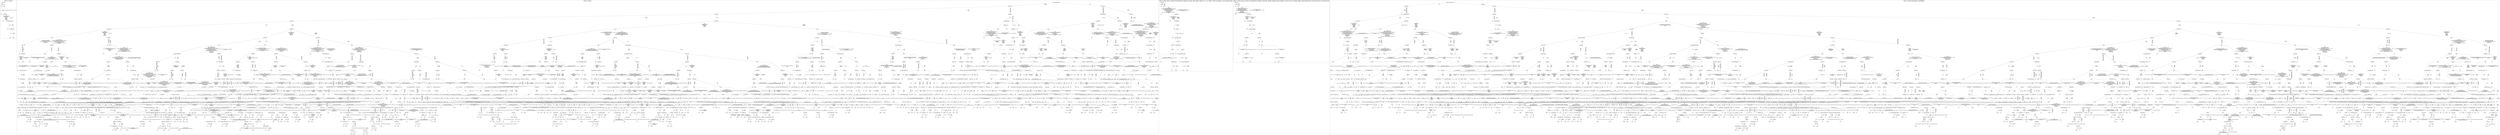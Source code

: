 /*
Generated by:
    http://https://github.com/h2oai/h2o-3/tree/master/h2o-genmodel/src/main/java/hex/genmodel/tools/PrintMojo.java
*/

/*
On a mac:

$ brew install graphviz
$ dot -Tpng file.gv -o file.png
$ open file.png
*/

digraph G {

subgraph cluster_0 {
/* Nodes */

/* Level 0 */
{
"SG_0_Node_0" [shape=box, fontsize=20, label="Status-Code"]
}

/* Level 1 */
{
"SG_0_Node_6" [fontsize=20, label="0.0"]
"SG_0_Node_1" [shape=box, fontsize=20, label="body"]
}

/* Level 2 */
{
"SG_0_Node_7" [fontsize=20, label="0.0"]
"SG_0_Node_2" [shape=box, fontsize=20, label="Content-Type"]
}

/* Level 3 */
{
"SG_0_Node_8" [fontsize=20, label="0.0"]
"SG_0_Node_3" [shape=box, fontsize=20, label="X-Content-Type-Options"]
}

/* Level 4 */
{
"SG_0_Node_9" [fontsize=20, label="0.0"]
"SG_0_Node_4" [shape=box, fontsize=20, label="X-Frame-Options"]
}

/* Level 5 */
{
"SG_0_Node_10" [fontsize=20, label="0.0"]
"SG_0_Node_11" [fontsize=20, label="0.063"]
}

/* Edges */
"SG_0_Node_0" -> "SG_0_Node_6" [fontsize=20, label="[NA]
62 levels
"]
"SG_0_Node_0" -> "SG_0_Node_1" [fontsize=20, label="102
"]
"SG_0_Node_1" -> "SG_0_Node_7" [fontsize=20, label="[NA]
11 levels
"]
"SG_0_Node_1" -> "SG_0_Node_2" [fontsize=20, label="ecocnt_html=num_frames=1,input_id=test1
"]
"SG_0_Node_2" -> "SG_0_Node_8" [fontsize=20, label="[NA]
application/javascript
application/pdf
audio/wav
empty
text/css
text/html
video/mp4
"]
"SG_0_Node_2" -> "SG_0_Node_3" [fontsize=20, label="image/png
"]
"SG_0_Node_3" -> "SG_0_Node_9" [fontsize=20, label="nosniff
"]
"SG_0_Node_3" -> "SG_0_Node_4" [fontsize=20, label="[NA]
empty
"]
"SG_0_Node_4" -> "SG_0_Node_10" [fontsize=20, label="empty
"]
"SG_0_Node_4" -> "SG_0_Node_11" [fontsize=20, label="[NA]
deny
"]

fontsize=40
label="Tree 0, Class 0"
}

subgraph cluster_1 {
/* Nodes */

/* Level 0 */
{
"SG_1_Node_0" [shape=box, fontsize=20, label="Cross-Origin-Opener-Policy"]
}

/* Level 1 */
{
"SG_1_Node_1" [shape=box, fontsize=20, label="Status-Code"]
"SG_1_Node_2" [shape=box, fontsize=20, label="Status-Code"]
}

/* Level 2 */
{
"SG_1_Node_3" [shape=box, fontsize=20, label="Status-Code"]
"SG_1_Node_4" [shape=box, fontsize=20, label="Status-Code"]
"SG_1_Node_5" [shape=box, fontsize=20, label="Content-Disposition"]
"SG_1_Node_6" [shape=box, fontsize=20, label="Status-Code"]
}

/* Level 3 */
{
"SG_1_Node_7" [shape=box, fontsize=20, label="Status-Code"]
"SG_1_Node_8" [shape=box, fontsize=20, label="Content-Type"]
"SG_1_Node_9" [shape=box, fontsize=20, label="Content-Disposition"]
"SG_1_Node_10" [shape=box, fontsize=20, label="body"]
"SG_1_Node_11" [shape=box, fontsize=20, label="Content-Type"]
"SG_1_Node_12" [shape=box, fontsize=20, label="Content-Type"]
"SG_1_Node_13" [shape=box, fontsize=20, label="body"]
"SG_1_Node_1168" [fontsize=20, label="1.0"]
}

/* Level 4 */
{
"SG_1_Node_14" [shape=box, fontsize=20, label="Content-Type"]
"SG_1_Node_15" [shape=box, fontsize=20, label="Content-Type"]
"SG_1_Node_16" [shape=box, fontsize=20, label="body"]
"SG_1_Node_17" [shape=box, fontsize=20, label="body"]
"SG_1_Node_18" [shape=box, fontsize=20, label="body"]
"SG_1_Node_1169" [fontsize=20, label="1.0"]
"SG_1_Node_19" [shape=box, fontsize=20, label="Content-Type"]
"SG_1_Node_1170" [fontsize=20, label="1.0"]
"SG_1_Node_20" [shape=box, fontsize=20, label="body"]
"SG_1_Node_21" [shape=box, fontsize=20, label="body"]
"SG_1_Node_22" [shape=box, fontsize=20, label="body"]
"SG_1_Node_1171" [fontsize=20, label="1.0"]
"SG_1_Node_23" [shape=box, fontsize=20, label="Content-Type"]
"SG_1_Node_1172" [fontsize=20, label="1.0"]
}

/* Level 5 */
{
"SG_1_Node_24" [shape=box, fontsize=20, label="body"]
"SG_1_Node_25" [shape=box, fontsize=20, label="Status-Code"]
"SG_1_Node_26" [shape=box, fontsize=20, label="Status-Code"]
"SG_1_Node_27" [shape=box, fontsize=20, label="Status-Code"]
"SG_1_Node_28" [shape=box, fontsize=20, label="Status-Code"]
"SG_1_Node_29" [shape=box, fontsize=20, label="Status-Code"]
"SG_1_Node_30" [shape=box, fontsize=20, label="Status-Code"]
"SG_1_Node_31" [shape=box, fontsize=20, label="Status-Code"]
"SG_1_Node_1173" [fontsize=20, label="0.0"]
"SG_1_Node_32" [shape=box, fontsize=20, label="Content-Type"]
"SG_1_Node_33" [shape=box, fontsize=20, label="Status-Code"]
"SG_1_Node_1174" [fontsize=20, label="1.0"]
"SG_1_Node_34" [shape=box, fontsize=20, label="Status-Code"]
"SG_1_Node_35" [shape=box, fontsize=20, label="Status-Code"]
"SG_1_Node_1175" [fontsize=20, label="0.0"]
"SG_1_Node_36" [shape=box, fontsize=20, label="Status-Code"]
"SG_1_Node_37" [shape=box, fontsize=20, label="X-Content-Type-Options"]
"SG_1_Node_1176" [fontsize=20, label="1.0"]
"SG_1_Node_38" [shape=box, fontsize=20, label="X-Content-Type-Options"]
"SG_1_Node_1177" [fontsize=20, label="1.0"]
}

/* Level 6 */
{
"SG_1_Node_39" [shape=box, fontsize=20, label="Status-Code"]
"SG_1_Node_40" [shape=box, fontsize=20, label="Status-Code"]
"SG_1_Node_1178" [fontsize=20, label="0.0"]
"SG_1_Node_41" [shape=box, fontsize=20, label="body"]
"SG_1_Node_42" [shape=box, fontsize=20, label="body"]
"SG_1_Node_43" [shape=box, fontsize=20, label="body"]
"SG_1_Node_44" [shape=box, fontsize=20, label="body"]
"SG_1_Node_45" [shape=box, fontsize=20, label="body"]
"SG_1_Node_46" [shape=box, fontsize=20, label="Content-Type"]
"SG_1_Node_47" [shape=box, fontsize=20, label="Content-Type"]
"SG_1_Node_48" [shape=box, fontsize=20, label="body"]
"SG_1_Node_49" [shape=box, fontsize=20, label="Content-Disposition"]
"SG_1_Node_50" [shape=box, fontsize=20, label="Status-Code"]
"SG_1_Node_51" [shape=box, fontsize=20, label="body"]
"SG_1_Node_52" [shape=box, fontsize=20, label="X-Content-Type-Options"]
"SG_1_Node_53" [shape=box, fontsize=20, label="body"]
"SG_1_Node_1179" [fontsize=20, label="0.0"]
"SG_1_Node_54" [shape=box, fontsize=20, label="Status-Code"]
"SG_1_Node_55" [shape=box, fontsize=20, label="X-Content-Type-Options"]
"SG_1_Node_1180" [fontsize=20, label="1.0"]
"SG_1_Node_1181" [fontsize=20, label="0.0"]
"SG_1_Node_56" [shape=box, fontsize=20, label="Content-Type"]
"SG_1_Node_57" [shape=box, fontsize=20, label="Content-Type"]
"SG_1_Node_58" [shape=box, fontsize=20, label="Content-Type"]
"SG_1_Node_1182" [fontsize=20, label="0.0"]
"SG_1_Node_59" [shape=box, fontsize=20, label="X-Frame-Options"]
"SG_1_Node_60" [shape=box, fontsize=20, label="Status-Code"]
"SG_1_Node_1183" [fontsize=20, label="1.0"]
"SG_1_Node_61" [shape=box, fontsize=20, label="Content-Disposition"]
"SG_1_Node_1184" [fontsize=20, label="1.0"]
}

/* Level 7 */
{
"SG_1_Node_1185" [fontsize=20, label="0.0"]
"SG_1_Node_62" [shape=box, fontsize=20, label="Content-Type"]
"SG_1_Node_63" [shape=box, fontsize=20, label="body"]
"SG_1_Node_64" [shape=box, fontsize=20, label="Content-Type"]
"SG_1_Node_1186" [fontsize=20, label="0.0"]
"SG_1_Node_65" [shape=box, fontsize=20, label="body"]
"SG_1_Node_66" [shape=box, fontsize=20, label="X-Content-Type-Options"]
"SG_1_Node_67" [shape=box, fontsize=20, label="Status-Code"]
"SG_1_Node_68" [shape=box, fontsize=20, label="Content-Type"]
"SG_1_Node_69" [shape=box, fontsize=20, label="Status-Code"]
"SG_1_Node_1187" [fontsize=20, label="0.0"]
"SG_1_Node_70" [shape=box, fontsize=20, label="X-Content-Type-Options"]
"SG_1_Node_71" [shape=box, fontsize=20, label="Status-Code"]
"SG_1_Node_72" [shape=box, fontsize=20, label="Status-Code"]
"SG_1_Node_73" [shape=box, fontsize=20, label="Status-Code"]
"SG_1_Node_74" [shape=box, fontsize=20, label="Status-Code"]
"SG_1_Node_75" [shape=box, fontsize=20, label="Status-Code"]
"SG_1_Node_76" [shape=box, fontsize=20, label="Status-Code"]
"SG_1_Node_77" [shape=box, fontsize=20, label="Status-Code"]
"SG_1_Node_78" [shape=box, fontsize=20, label="Status-Code"]
"SG_1_Node_79" [shape=box, fontsize=20, label="Cross-Origin-Resource-Policy"]
"SG_1_Node_80" [shape=box, fontsize=20, label="Status-Code"]
"SG_1_Node_1188" [fontsize=20, label="0.0"]
"SG_1_Node_81" [shape=box, fontsize=20, label="body"]
"SG_1_Node_82" [shape=box, fontsize=20, label="Status-Code"]
"SG_1_Node_83" [shape=box, fontsize=20, label="X-Content-Type-Options"]
"SG_1_Node_84" [shape=box, fontsize=20, label="Status-Code"]
"SG_1_Node_85" [shape=box, fontsize=20, label="body"]
"SG_1_Node_86" [shape=box, fontsize=20, label="Status-Code"]
"SG_1_Node_87" [shape=box, fontsize=20, label="X-Content-Type-Options"]
"SG_1_Node_88" [shape=box, fontsize=20, label="Content-Type"]
"SG_1_Node_89" [shape=box, fontsize=20, label="X-Frame-Options"]
"SG_1_Node_1189" [fontsize=20, label="0.938"]
"SG_1_Node_1190" [fontsize=20, label="1.0"]
"SG_1_Node_1191" [fontsize=20, label="0.0"]
"SG_1_Node_91" [shape=box, fontsize=20, label="Location"]
"SG_1_Node_1192" [fontsize=20, label="0.0"]
"SG_1_Node_92" [shape=box, fontsize=20, label="body"]
"SG_1_Node_93" [shape=box, fontsize=20, label="body"]
"SG_1_Node_94" [shape=box, fontsize=20, label="body"]
"SG_1_Node_95" [shape=box, fontsize=20, label="body"]
"SG_1_Node_96" [shape=box, fontsize=20, label="Status-Code"]
"SG_1_Node_1193" [fontsize=20, label="0.0"]
"SG_1_Node_1194" [fontsize=20, label="1.0"]
"SG_1_Node_97" [shape=box, fontsize=20, label="X-Frame-Options"]
"SG_1_Node_1195" [fontsize=20, label="1.0"]
}

/* Level 8 */
{
"SG_1_Node_1196" [fontsize=20, label="0.0"]
"SG_1_Node_98" [shape=box, fontsize=20, label="body"]
"SG_1_Node_1197" [fontsize=20, label="0.0"]
"SG_1_Node_99" [shape=box, fontsize=20, label="Content-Type"]
"SG_1_Node_100" [shape=box, fontsize=20, label="Location"]
"SG_1_Node_101" [shape=box, fontsize=20, label="body"]
"SG_1_Node_102" [shape=box, fontsize=20, label="Status-Code"]
"SG_1_Node_103" [shape=box, fontsize=20, label="Status-Code"]
"SG_1_Node_104" [shape=box, fontsize=20, label="Status-Code"]
"SG_1_Node_105" [shape=box, fontsize=20, label="Content-Type"]
"SG_1_Node_1198" [fontsize=20, label="0.0"]
"SG_1_Node_106" [shape=box, fontsize=20, label="X-Frame-Options"]
"SG_1_Node_107" [shape=box, fontsize=20, label="Status-Code"]
"SG_1_Node_108" [shape=box, fontsize=20, label="Status-Code"]
"SG_1_Node_109" [shape=box, fontsize=20, label="Content-Type"]
"SG_1_Node_110" [shape=box, fontsize=20, label="Content-Type"]
"SG_1_Node_1199" [fontsize=20, label="0.0"]
"SG_1_Node_111" [shape=box, fontsize=20, label="Cross-Origin-Resource-Policy"]
"SG_1_Node_112" [shape=box, fontsize=20, label="body"]
"SG_1_Node_113" [shape=box, fontsize=20, label="X-Frame-Options"]
"SG_1_Node_114" [shape=box, fontsize=20, label="X-Frame-Options"]
"SG_1_Node_115" [shape=box, fontsize=20, label="Content-Type"]
"SG_1_Node_1200" [fontsize=20, label="0.0"]
"SG_1_Node_116" [shape=box, fontsize=20, label="body"]
"SG_1_Node_1201" [fontsize=20, label="0.0"]
"SG_1_Node_117" [shape=box, fontsize=20, label="body"]
"SG_1_Node_118" [shape=box, fontsize=20, label="body"]
"SG_1_Node_119" [shape=box, fontsize=20, label="Content-Type"]
"SG_1_Node_1202" [fontsize=20, label="0.0"]
"SG_1_Node_120" [shape=box, fontsize=20, label="body"]
"SG_1_Node_1203" [fontsize=20, label="0.0"]
"SG_1_Node_121" [shape=box, fontsize=20, label="Cross-Origin-Resource-Policy"]
"SG_1_Node_1204" [fontsize=20, label="0.0"]
"SG_1_Node_122" [shape=box, fontsize=20, label="Content-Type"]
"SG_1_Node_123" [shape=box, fontsize=20, label="Status-Code"]
"SG_1_Node_124" [shape=box, fontsize=20, label="Status-Code"]
"SG_1_Node_125" [shape=box, fontsize=20, label="Content-Type"]
"SG_1_Node_126" [shape=box, fontsize=20, label="body"]
"SG_1_Node_127" [shape=box, fontsize=20, label="Status-Code"]
"SG_1_Node_128" [shape=box, fontsize=20, label="Status-Code"]
"SG_1_Node_1205" [fontsize=20, label="0.0"]
"SG_1_Node_129" [shape=box, fontsize=20, label="Content-Type"]
"SG_1_Node_130" [shape=box, fontsize=20, label="Content-Type"]
"SG_1_Node_131" [shape=box, fontsize=20, label="Location"]
"SG_1_Node_1206" [fontsize=20, label="0.0"]
"SG_1_Node_132" [shape=box, fontsize=20, label="body"]
"SG_1_Node_133" [shape=box, fontsize=20, label="Status-Code"]
"SG_1_Node_134" [shape=box, fontsize=20, label="Status-Code"]
"SG_1_Node_135" [shape=box, fontsize=20, label="Status-Code"]
"SG_1_Node_136" [shape=box, fontsize=20, label="X-Frame-Options"]
"SG_1_Node_137" [shape=box, fontsize=20, label="Status-Code"]
"SG_1_Node_138" [shape=box, fontsize=20, label="Location"]
"SG_1_Node_1207" [fontsize=20, label="0.0"]
"SG_1_Node_139" [shape=box, fontsize=20, label="body"]
"SG_1_Node_140" [shape=box, fontsize=20, label="Content-Type"]
"SG_1_Node_141" [shape=box, fontsize=20, label="Cross-Origin-Resource-Policy"]
"SG_1_Node_142" [shape=box, fontsize=20, label="body"]
"SG_1_Node_143" [shape=box, fontsize=20, label="body"]
"SG_1_Node_1208" [fontsize=20, label="0.0"]
"SG_1_Node_144" [shape=box, fontsize=20, label="X-Content-Type-Options"]
"SG_1_Node_1209" [fontsize=20, label="0.0"]
"SG_1_Node_145" [shape=box, fontsize=20, label="Location"]
"SG_1_Node_146" [shape=box, fontsize=20, label="Status-Code"]
"SG_1_Node_147" [shape=box, fontsize=20, label="X-Content-Type-Options"]
"SG_1_Node_1210" [fontsize=20, label="0.0"]
"SG_1_Node_148" [shape=box, fontsize=20, label="Status-Code"]
"SG_1_Node_149" [shape=box, fontsize=20, label="body"]
"SG_1_Node_150" [shape=box, fontsize=20, label="body"]
"SG_1_Node_151" [shape=box, fontsize=20, label="Cross-Origin-Resource-Policy"]
"SG_1_Node_152" [shape=box, fontsize=20, label="Status-Code"]
}

/* Level 9 */
{
"SG_1_Node_1211" [fontsize=20, label="0.0"]
"SG_1_Node_153" [shape=box, fontsize=20, label="X-Content-Type-Options"]
"SG_1_Node_1212" [fontsize=20, label="0.0"]
"SG_1_Node_154" [shape=box, fontsize=20, label="Content-Disposition"]
"SG_1_Node_1213" [fontsize=20, label="0.0"]
"SG_1_Node_155" [shape=box, fontsize=20, label="body"]
"SG_1_Node_156" [shape=box, fontsize=20, label="Status-Code"]
"SG_1_Node_157" [shape=box, fontsize=20, label="X-Content-Type-Options"]
"SG_1_Node_1214" [fontsize=20, label="0.0"]
"SG_1_Node_158" [shape=box, fontsize=20, label="X-Frame-Options"]
"SG_1_Node_1215" [fontsize=20, label="0.0"]
"SG_1_Node_159" [shape=box, fontsize=20, label="Content-Disposition"]
"SG_1_Node_1216" [fontsize=20, label="0.0"]
"SG_1_Node_160" [shape=box, fontsize=20, label="body"]
"SG_1_Node_161" [shape=box, fontsize=20, label="Status-Code"]
"SG_1_Node_162" [shape=box, fontsize=20, label="Status-Code"]
"SG_1_Node_163" [shape=box, fontsize=20, label="Status-Code"]
"SG_1_Node_164" [shape=box, fontsize=20, label="Content-Type"]
"SG_1_Node_1217" [fontsize=20, label="0.0"]
"SG_1_Node_165" [shape=box, fontsize=20, label="Content-Disposition"]
"SG_1_Node_1218" [fontsize=20, label="0.0"]
"SG_1_Node_166" [shape=box, fontsize=20, label="X-Frame-Options"]
"SG_1_Node_167" [shape=box, fontsize=20, label="body"]
"SG_1_Node_168" [shape=box, fontsize=20, label="body"]
"SG_1_Node_169" [shape=box, fontsize=20, label="Status-Code"]
"SG_1_Node_170" [shape=box, fontsize=20, label="body"]
"SG_1_Node_1219" [fontsize=20, label="0.0"]
"SG_1_Node_171" [shape=box, fontsize=20, label="Status-Code"]
"SG_1_Node_1220" [fontsize=20, label="0.0"]
"SG_1_Node_172" [shape=box, fontsize=20, label="Content-Disposition"]
"SG_1_Node_173" [shape=box, fontsize=20, label="body"]
"SG_1_Node_174" [shape=box, fontsize=20, label="Status-Code"]
"SG_1_Node_175" [shape=box, fontsize=20, label="Status-Code"]
"SG_1_Node_176" [shape=box, fontsize=20, label="Status-Code"]
"SG_1_Node_177" [shape=box, fontsize=20, label="Status-Code"]
"SG_1_Node_178" [shape=box, fontsize=20, label="Status-Code"]
"SG_1_Node_1221" [fontsize=20, label="0.0"]
"SG_1_Node_179" [shape=box, fontsize=20, label="Content-Type"]
"SG_1_Node_1222" [fontsize=20, label="0.0"]
"SG_1_Node_180" [shape=box, fontsize=20, label="X-Frame-Options"]
"SG_1_Node_1223" [fontsize=20, label="0.0"]
"SG_1_Node_181" [shape=box, fontsize=20, label="Content-Type"]
"SG_1_Node_1224" [fontsize=20, label="0.0"]
"SG_1_Node_182" [shape=box, fontsize=20, label="body"]
"SG_1_Node_183" [shape=box, fontsize=20, label="Status-Code"]
"SG_1_Node_184" [shape=box, fontsize=20, label="Status-Code"]
"SG_1_Node_185" [shape=box, fontsize=20, label="Content-Type"]
"SG_1_Node_186" [shape=box, fontsize=20, label="Status-Code"]
"SG_1_Node_187" [shape=box, fontsize=20, label="Content-Disposition"]
"SG_1_Node_188" [shape=box, fontsize=20, label="Status-Code"]
"SG_1_Node_1225" [fontsize=20, label="0.0"]
"SG_1_Node_189" [shape=box, fontsize=20, label="body"]
"SG_1_Node_190" [shape=box, fontsize=20, label="body"]
"SG_1_Node_191" [shape=box, fontsize=20, label="body"]
"SG_1_Node_192" [shape=box, fontsize=20, label="Status-Code"]
"SG_1_Node_193" [shape=box, fontsize=20, label="X-Frame-Options"]
"SG_1_Node_194" [shape=box, fontsize=20, label="Content-Type"]
"SG_1_Node_195" [shape=box, fontsize=20, label="Content-Type"]
"SG_1_Node_1226" [fontsize=20, label="0.0"]
"SG_1_Node_196" [shape=box, fontsize=20, label="Content-Disposition"]
"SG_1_Node_1227" [fontsize=20, label="0.0"]
"SG_1_Node_197" [shape=box, fontsize=20, label="Location"]
"SG_1_Node_1228" [fontsize=20, label="0.0"]
"SG_1_Node_198" [shape=box, fontsize=20, label="body"]
"SG_1_Node_199" [shape=box, fontsize=20, label="Status-Code"]
"SG_1_Node_200" [shape=box, fontsize=20, label="Status-Code"]
"SG_1_Node_201" [shape=box, fontsize=20, label="Status-Code"]
"SG_1_Node_202" [shape=box, fontsize=20, label="Status-Code"]
"SG_1_Node_203" [shape=box, fontsize=20, label="Status-Code"]
"SG_1_Node_204" [shape=box, fontsize=20, label="Content-Type"]
"SG_1_Node_1229" [fontsize=20, label="0.0"]
"SG_1_Node_205" [shape=box, fontsize=20, label="Content-Disposition"]
"SG_1_Node_206" [shape=box, fontsize=20, label="body"]
"SG_1_Node_207" [shape=box, fontsize=20, label="body"]
"SG_1_Node_1230" [fontsize=20, label="0.0"]
"SG_1_Node_208" [shape=box, fontsize=20, label="body"]
"SG_1_Node_209" [shape=box, fontsize=20, label="Status-Code"]
"SG_1_Node_210" [shape=box, fontsize=20, label="Cross-Origin-Resource-Policy"]
"SG_1_Node_211" [shape=box, fontsize=20, label="Status-Code"]
"SG_1_Node_212" [shape=box, fontsize=20, label="Location"]
"SG_1_Node_213" [shape=box, fontsize=20, label="Status-Code"]
"SG_1_Node_214" [shape=box, fontsize=20, label="Status-Code"]
"SG_1_Node_1231" [fontsize=20, label="0.0"]
"SG_1_Node_1232" [fontsize=20, label="0.063"]
"SG_1_Node_1233" [fontsize=20, label="0.0"]
"SG_1_Node_216" [shape=box, fontsize=20, label="X-Content-Type-Options"]
"SG_1_Node_1234" [fontsize=20, label="0.0"]
"SG_1_Node_217" [shape=box, fontsize=20, label="Content-Type"]
"SG_1_Node_1235" [fontsize=20, label="0.0"]
"SG_1_Node_218" [shape=box, fontsize=20, label="Status-Code"]
"SG_1_Node_1236" [fontsize=20, label="0.0"]
"SG_1_Node_219" [shape=box, fontsize=20, label="Content-Type"]
"SG_1_Node_1237" [fontsize=20, label="0.0"]
"SG_1_Node_220" [shape=box, fontsize=20, label="X-Frame-Options"]
"SG_1_Node_1238" [fontsize=20, label="0.0"]
"SG_1_Node_221" [shape=box, fontsize=20, label="Status-Code"]
"SG_1_Node_1239" [fontsize=20, label="0.0"]
"SG_1_Node_222" [shape=box, fontsize=20, label="X-Content-Type-Options"]
"SG_1_Node_223" [shape=box, fontsize=20, label="Status-Code"]
"SG_1_Node_224" [shape=box, fontsize=20, label="X-Frame-Options"]
"SG_1_Node_1240" [fontsize=20, label="0.0"]
"SG_1_Node_225" [shape=box, fontsize=20, label="X-Content-Type-Options"]
"SG_1_Node_1241" [fontsize=20, label="0.0"]
"SG_1_Node_226" [shape=box, fontsize=20, label="Status-Code"]
"SG_1_Node_1242" [fontsize=20, label="0.0"]
"SG_1_Node_1243" [fontsize=20, label="0.063"]
"SG_1_Node_228" [shape=box, fontsize=20, label="Location"]
"SG_1_Node_1244" [fontsize=20, label="1.0"]
"SG_1_Node_229" [shape=box, fontsize=20, label="body"]
"SG_1_Node_1245" [fontsize=20, label="1.0"]
}

/* Level 10 */
{
"SG_1_Node_1246" [fontsize=20, label="0.0"]
"SG_1_Node_230" [shape=box, fontsize=20, label="X-Frame-Options"]
"SG_1_Node_231" [shape=box, fontsize=20, label="Status-Code"]
"SG_1_Node_232" [shape=box, fontsize=20, label="Status-Code"]
"SG_1_Node_1247" [fontsize=20, label="0.0"]
"SG_1_Node_233" [shape=box, fontsize=20, label="Content-Type"]
"SG_1_Node_1248" [fontsize=20, label="0.0"]
"SG_1_Node_234" [shape=box, fontsize=20, label="body"]
"SG_1_Node_235" [shape=box, fontsize=20, label="Status-Code"]
"SG_1_Node_236" [shape=box, fontsize=20, label="Status-Code"]
"SG_1_Node_237" [shape=box, fontsize=20, label="body"]
"SG_1_Node_238" [shape=box, fontsize=20, label="body"]
"SG_1_Node_239" [shape=box, fontsize=20, label="Status-Code"]
"SG_1_Node_240" [shape=box, fontsize=20, label="Location"]
"SG_1_Node_1249" [fontsize=20, label="0.0"]
"SG_1_Node_241" [shape=box, fontsize=20, label="Content-Type"]
"SG_1_Node_1250" [fontsize=20, label="0.0"]
"SG_1_Node_242" [shape=box, fontsize=20, label="body"]
"SG_1_Node_1251" [fontsize=20, label="0.0"]
"SG_1_Node_243" [shape=box, fontsize=20, label="body"]
"SG_1_Node_1252" [fontsize=20, label="0.0"]
"SG_1_Node_244" [shape=box, fontsize=20, label="Content-Type"]
"SG_1_Node_245" [shape=box, fontsize=20, label="Status-Code"]
"SG_1_Node_246" [shape=box, fontsize=20, label="Status-Code"]
"SG_1_Node_247" [shape=box, fontsize=20, label="Status-Code"]
"SG_1_Node_248" [shape=box, fontsize=20, label="X-Content-Type-Options"]
"SG_1_Node_249" [shape=box, fontsize=20, label="body"]
"SG_1_Node_250" [shape=box, fontsize=20, label="body"]
"SG_1_Node_1253" [fontsize=20, label="0.0"]
"SG_1_Node_251" [shape=box, fontsize=20, label="Status-Code"]
"SG_1_Node_1254" [fontsize=20, label="0.0"]
"SG_1_Node_252" [shape=box, fontsize=20, label="Location"]
"SG_1_Node_1255" [fontsize=20, label="0.0"]
"SG_1_Node_253" [shape=box, fontsize=20, label="body"]
"SG_1_Node_254" [shape=box, fontsize=20, label="Status-Code"]
"SG_1_Node_255" [shape=box, fontsize=20, label="X-Content-Type-Options"]
"SG_1_Node_1256" [fontsize=20, label="0.0"]
"SG_1_Node_256" [shape=box, fontsize=20, label="Content-Type"]
"SG_1_Node_257" [shape=box, fontsize=20, label="Status-Code"]
"SG_1_Node_258" [shape=box, fontsize=20, label="Status-Code"]
"SG_1_Node_1257" [fontsize=20, label="0.0"]
"SG_1_Node_259" [shape=box, fontsize=20, label="Status-Code"]
"SG_1_Node_260" [shape=box, fontsize=20, label="body"]
"SG_1_Node_261" [shape=box, fontsize=20, label="body"]
"SG_1_Node_1258" [fontsize=20, label="0.0"]
"SG_1_Node_262" [shape=box, fontsize=20, label="body"]
"SG_1_Node_1259" [fontsize=20, label="0.0"]
"SG_1_Node_263" [shape=box, fontsize=20, label="X-Content-Type-Options"]
"SG_1_Node_1260" [fontsize=20, label="0.0"]
"SG_1_Node_264" [shape=box, fontsize=20, label="body"]
"SG_1_Node_265" [shape=box, fontsize=20, label="body"]
"SG_1_Node_266" [shape=box, fontsize=20, label="body"]
"SG_1_Node_1261" [fontsize=20, label="0.0"]
"SG_1_Node_267" [shape=box, fontsize=20, label="X-Content-Type-Options"]
"SG_1_Node_1262" [fontsize=20, label="0.0"]
"SG_1_Node_268" [shape=box, fontsize=20, label="Cross-Origin-Resource-Policy"]
"SG_1_Node_269" [shape=box, fontsize=20, label="Status-Code"]
"SG_1_Node_270" [shape=box, fontsize=20, label="Status-Code"]
"SG_1_Node_271" [shape=box, fontsize=20, label="Content-Type"]
"SG_1_Node_272" [shape=box, fontsize=20, label="Content-Type"]
"SG_1_Node_1263" [fontsize=20, label="0.0"]
"SG_1_Node_273" [shape=box, fontsize=20, label="X-Frame-Options"]
"SG_1_Node_1264" [fontsize=20, label="0.0"]
"SG_1_Node_274" [shape=box, fontsize=20, label="Content-Disposition"]
"SG_1_Node_1265" [fontsize=20, label="0.0"]
"SG_1_Node_275" [shape=box, fontsize=20, label="Status-Code"]
"SG_1_Node_1266" [fontsize=20, label="0.0"]
"SG_1_Node_276" [shape=box, fontsize=20, label="Content-Type"]
"SG_1_Node_1267" [fontsize=20, label="0.0"]
"SG_1_Node_277" [shape=box, fontsize=20, label="Status-Code"]
"SG_1_Node_1268" [fontsize=20, label="0.0"]
"SG_1_Node_278" [shape=box, fontsize=20, label="body"]
"SG_1_Node_1269" [fontsize=20, label="0.0"]
"SG_1_Node_279" [shape=box, fontsize=20, label="Content-Type"]
"SG_1_Node_280" [shape=box, fontsize=20, label="Content-Type"]
"SG_1_Node_281" [shape=box, fontsize=20, label="Status-Code"]
"SG_1_Node_282" [shape=box, fontsize=20, label="Content-Type"]
"SG_1_Node_283" [shape=box, fontsize=20, label="X-Frame-Options"]
"SG_1_Node_1270" [fontsize=20, label="0.0"]
"SG_1_Node_284" [shape=box, fontsize=20, label="body"]
"SG_1_Node_285" [shape=box, fontsize=20, label="Status-Code"]
"SG_1_Node_286" [shape=box, fontsize=20, label="Status-Code"]
"SG_1_Node_287" [shape=box, fontsize=20, label="Status-Code"]
"SG_1_Node_288" [shape=box, fontsize=20, label="body"]
"SG_1_Node_289" [shape=box, fontsize=20, label="Status-Code"]
"SG_1_Node_290" [shape=box, fontsize=20, label="Status-Code"]
"SG_1_Node_1271" [fontsize=20, label="0.0"]
"SG_1_Node_291" [shape=box, fontsize=20, label="Cross-Origin-Resource-Policy"]
"SG_1_Node_292" [shape=box, fontsize=20, label="Status-Code"]
"SG_1_Node_293" [shape=box, fontsize=20, label="Content-Type"]
"SG_1_Node_1272" [fontsize=20, label="0.0"]
"SG_1_Node_294" [shape=box, fontsize=20, label="X-Content-Type-Options"]
"SG_1_Node_1273" [fontsize=20, label="0.0"]
"SG_1_Node_295" [shape=box, fontsize=20, label="body"]
"SG_1_Node_1274" [fontsize=20, label="0.0"]
"SG_1_Node_296" [shape=box, fontsize=20, label="Content-Disposition"]
"SG_1_Node_1275" [fontsize=20, label="0.0"]
"SG_1_Node_297" [shape=box, fontsize=20, label="Content-Type"]
"SG_1_Node_298" [shape=box, fontsize=20, label="Content-Type"]
"SG_1_Node_299" [shape=box, fontsize=20, label="Cross-Origin-Resource-Policy"]
"SG_1_Node_1276" [fontsize=20, label="0.0"]
"SG_1_Node_300" [shape=box, fontsize=20, label="body"]
"SG_1_Node_1277" [fontsize=20, label="0.0"]
"SG_1_Node_301" [shape=box, fontsize=20, label="Content-Disposition"]
"SG_1_Node_1278" [fontsize=20, label="0.0"]
"SG_1_Node_302" [shape=box, fontsize=20, label="X-Frame-Options"]
"SG_1_Node_303" [shape=box, fontsize=20, label="Status-Code"]
"SG_1_Node_304" [shape=box, fontsize=20, label="Status-Code"]
"SG_1_Node_305" [shape=box, fontsize=20, label="Status-Code"]
"SG_1_Node_306" [shape=box, fontsize=20, label="Content-Type"]
"SG_1_Node_1279" [fontsize=20, label="0.0"]
"SG_1_Node_307" [shape=box, fontsize=20, label="Content-Type"]
"SG_1_Node_1280" [fontsize=20, label="0.0"]
"SG_1_Node_308" [shape=box, fontsize=20, label="Content-Disposition"]
"SG_1_Node_309" [shape=box, fontsize=20, label="Content-Type"]
"SG_1_Node_310" [shape=box, fontsize=20, label="Status-Code"]
"SG_1_Node_1281" [fontsize=20, label="0.0"]
"SG_1_Node_311" [shape=box, fontsize=20, label="body"]
"SG_1_Node_312" [shape=box, fontsize=20, label="body"]
"SG_1_Node_313" [shape=box, fontsize=20, label="Content-Disposition"]
"SG_1_Node_1282" [fontsize=20, label="0.0"]
"SG_1_Node_314" [shape=box, fontsize=20, label="body"]
"SG_1_Node_315" [shape=box, fontsize=20, label="Content-Type"]
"SG_1_Node_316" [shape=box, fontsize=20, label="body"]
"SG_1_Node_1283" [fontsize=20, label="0.0"]
"SG_1_Node_1284" [fontsize=20, label="0.083"]
"SG_1_Node_1285" [fontsize=20, label="0.0"]
"SG_1_Node_318" [shape=box, fontsize=20, label="X-Content-Type-Options"]
"SG_1_Node_1286" [fontsize=20, label="0.0"]
"SG_1_Node_319" [shape=box, fontsize=20, label="X-Content-Type-Options"]
"SG_1_Node_320" [shape=box, fontsize=20, label="Status-Code"]
"SG_1_Node_321" [shape=box, fontsize=20, label="Status-Code"]
"SG_1_Node_1287" [fontsize=20, label="0.0"]
"SG_1_Node_322" [shape=box, fontsize=20, label="Status-Code"]
"SG_1_Node_1288" [fontsize=20, label="0.0"]
"SG_1_Node_323" [shape=box, fontsize=20, label="Content-Type"]
"SG_1_Node_1289" [fontsize=20, label="0.0"]
"SG_1_Node_324" [shape=box, fontsize=20, label="body"]
"SG_1_Node_1290" [fontsize=20, label="0.0"]
"SG_1_Node_325" [shape=box, fontsize=20, label="body"]
"SG_1_Node_326" [shape=box, fontsize=20, label="Status-Code"]
"SG_1_Node_327" [shape=box, fontsize=20, label="Status-Code"]
"SG_1_Node_1291" [fontsize=20, label="0.0"]
"SG_1_Node_1292" [fontsize=20, label="0.125"]
"SG_1_Node_1293" [fontsize=20, label="0.0"]
"SG_1_Node_329" [shape=box, fontsize=20, label="X-Content-Type-Options"]
"SG_1_Node_1294" [fontsize=20, label="0.926"]
"SG_1_Node_1295" [fontsize=20, label="1.0"]
"SG_1_Node_1296" [fontsize=20, label="0.917"]
"SG_1_Node_1297" [fontsize=20, label="1.0"]
}

/* Level 11 */
{
"SG_1_Node_1298" [fontsize=20, label="0.0"]
"SG_1_Node_332" [shape=box, fontsize=20, label="Content-Disposition"]
"SG_1_Node_1299" [fontsize=20, label="0.0"]
"SG_1_Node_333" [shape=box, fontsize=20, label="body"]
"SG_1_Node_1300" [fontsize=20, label="0.0"]
"SG_1_Node_334" [shape=box, fontsize=20, label="body"]
"SG_1_Node_335" [shape=box, fontsize=20, label="Status-Code"]
"SG_1_Node_336" [shape=box, fontsize=20, label="Status-Code"]
"SG_1_Node_1301" [fontsize=20, label="0.0"]
"SG_1_Node_337" [shape=box, fontsize=20, label="X-Content-Type-Options"]
"SG_1_Node_1302" [fontsize=20, label="0.0"]
"SG_1_Node_338" [shape=box, fontsize=20, label="body"]
"SG_1_Node_339" [shape=box, fontsize=20, label="Status-Code"]
"SG_1_Node_340" [shape=box, fontsize=20, label="Cross-Origin-Resource-Policy"]
"SG_1_Node_1303" [fontsize=20, label="0.0"]
"SG_1_Node_341" [shape=box, fontsize=20, label="Status-Code"]
"SG_1_Node_1304" [fontsize=20, label="0.0"]
"SG_1_Node_342" [shape=box, fontsize=20, label="Location"]
"SG_1_Node_1305" [fontsize=20, label="0.0"]
"SG_1_Node_343" [shape=box, fontsize=20, label="body"]
"SG_1_Node_1306" [fontsize=20, label="0.0"]
"SG_1_Node_344" [shape=box, fontsize=20, label="Status-Code"]
"SG_1_Node_1307" [fontsize=20, label="0.0"]
"SG_1_Node_345" [shape=box, fontsize=20, label="Cross-Origin-Resource-Policy"]
"SG_1_Node_1308" [fontsize=20, label="0.0"]
"SG_1_Node_346" [shape=box, fontsize=20, label="Cross-Origin-Resource-Policy"]
"SG_1_Node_1309" [fontsize=20, label="0.0"]
"SG_1_Node_347" [shape=box, fontsize=20, label="body"]
"SG_1_Node_1310" [fontsize=20, label="0.0"]
"SG_1_Node_348" [shape=box, fontsize=20, label="body"]
"SG_1_Node_1311" [fontsize=20, label="0.0"]
"SG_1_Node_349" [shape=box, fontsize=20, label="body"]
"SG_1_Node_1312" [fontsize=20, label="0.0"]
"SG_1_Node_350" [shape=box, fontsize=20, label="X-Content-Type-Options"]
"SG_1_Node_1313" [fontsize=20, label="0.0"]
"SG_1_Node_351" [shape=box, fontsize=20, label="body"]
"SG_1_Node_352" [shape=box, fontsize=20, label="Status-Code"]
"SG_1_Node_353" [shape=box, fontsize=20, label="body"]
"SG_1_Node_1314" [fontsize=20, label="0.0"]
"SG_1_Node_354" [shape=box, fontsize=20, label="Status-Code"]
"SG_1_Node_1315" [fontsize=20, label="0.0"]
"SG_1_Node_355" [shape=box, fontsize=20, label="X-Content-Type-Options"]
"SG_1_Node_1316" [fontsize=20, label="0.0"]
"SG_1_Node_356" [shape=box, fontsize=20, label="Content-Type"]
"SG_1_Node_357" [shape=box, fontsize=20, label="Status-Code"]
"SG_1_Node_358" [shape=box, fontsize=20, label="Status-Code"]
"SG_1_Node_1317" [fontsize=20, label="0.0"]
"SG_1_Node_359" [shape=box, fontsize=20, label="X-Content-Type-Options"]
"SG_1_Node_360" [shape=box, fontsize=20, label="Content-Type"]
"SG_1_Node_361" [shape=box, fontsize=20, label="Content-Type"]
"SG_1_Node_362" [shape=box, fontsize=20, label="Status-Code"]
"SG_1_Node_363" [shape=box, fontsize=20, label="Location"]
"SG_1_Node_1318" [fontsize=20, label="0.0"]
"SG_1_Node_364" [shape=box, fontsize=20, label="Content-Disposition"]
"SG_1_Node_1319" [fontsize=20, label="0.0"]
"SG_1_Node_365" [shape=box, fontsize=20, label="body"]
"SG_1_Node_1320" [fontsize=20, label="0.0"]
"SG_1_Node_366" [shape=box, fontsize=20, label="Content-Type"]
"SG_1_Node_1321" [fontsize=20, label="0.0"]
"SG_1_Node_367" [shape=box, fontsize=20, label="Content-Type"]
"SG_1_Node_1322" [fontsize=20, label="0.0"]
"SG_1_Node_368" [shape=box, fontsize=20, label="Content-Type"]
"SG_1_Node_369" [shape=box, fontsize=20, label="Content-Type"]
"SG_1_Node_370" [shape=box, fontsize=20, label="Status-Code"]
"SG_1_Node_1323" [fontsize=20, label="0.0"]
"SG_1_Node_371" [shape=box, fontsize=20, label="Cross-Origin-Resource-Policy"]
"SG_1_Node_372" [shape=box, fontsize=20, label="Status-Code"]
"SG_1_Node_373" [shape=box, fontsize=20, label="Location"]
"SG_1_Node_1324" [fontsize=20, label="0.0"]
"SG_1_Node_374" [shape=box, fontsize=20, label="X-Content-Type-Options"]
"SG_1_Node_1325" [fontsize=20, label="0.0"]
"SG_1_Node_375" [shape=box, fontsize=20, label="Status-Code"]
"SG_1_Node_1326" [fontsize=20, label="0.0"]
"SG_1_Node_376" [shape=box, fontsize=20, label="X-Content-Type-Options"]
"SG_1_Node_1327" [fontsize=20, label="0.0"]
"SG_1_Node_1328" [fontsize=20, label="0.063"]
"SG_1_Node_1329" [fontsize=20, label="0.0"]
"SG_1_Node_378" [shape=box, fontsize=20, label="Location"]
"SG_1_Node_1330" [fontsize=20, label="0.0"]
"SG_1_Node_379" [shape=box, fontsize=20, label="body"]
"SG_1_Node_1331" [fontsize=20, label="0.0"]
"SG_1_Node_380" [shape=box, fontsize=20, label="body"]
"SG_1_Node_381" [shape=box, fontsize=20, label="Status-Code"]
"SG_1_Node_382" [shape=box, fontsize=20, label="Status-Code"]
"SG_1_Node_383" [shape=box, fontsize=20, label="Status-Code"]
"SG_1_Node_384" [shape=box, fontsize=20, label="Status-Code"]
"SG_1_Node_1332" [fontsize=20, label="0.0"]
"SG_1_Node_385" [shape=box, fontsize=20, label="X-Content-Type-Options"]
"SG_1_Node_1333" [fontsize=20, label="0.0"]
"SG_1_Node_386" [shape=box, fontsize=20, label="Status-Code"]
"SG_1_Node_1334" [fontsize=20, label="0.0"]
"SG_1_Node_387" [shape=box, fontsize=20, label="body"]
"SG_1_Node_1335" [fontsize=20, label="0.0"]
"SG_1_Node_388" [shape=box, fontsize=20, label="X-Content-Type-Options"]
"SG_1_Node_1336" [fontsize=20, label="0.0"]
"SG_1_Node_389" [shape=box, fontsize=20, label="body"]
"SG_1_Node_390" [shape=box, fontsize=20, label="Status-Code"]
"SG_1_Node_391" [shape=box, fontsize=20, label="X-Content-Type-Options"]
"SG_1_Node_1337" [fontsize=20, label="0.0"]
"SG_1_Node_392" [shape=box, fontsize=20, label="X-Frame-Options"]
"SG_1_Node_1338" [fontsize=20, label="0.0"]
"SG_1_Node_393" [shape=box, fontsize=20, label="Status-Code"]
"SG_1_Node_1339" [fontsize=20, label="0.0"]
"SG_1_Node_394" [shape=box, fontsize=20, label="Content-Type"]
"SG_1_Node_1340" [fontsize=20, label="0.0"]
"SG_1_Node_395" [shape=box, fontsize=20, label="Status-Code"]
"SG_1_Node_396" [shape=box, fontsize=20, label="Content-Type"]
"SG_1_Node_397" [shape=box, fontsize=20, label="Content-Type"]
"SG_1_Node_1341" [fontsize=20, label="0.0"]
"SG_1_Node_1342" [fontsize=20, label="0.063"]
"SG_1_Node_1343" [fontsize=20, label="0.0"]
"SG_1_Node_399" [shape=box, fontsize=20, label="body"]
"SG_1_Node_400" [shape=box, fontsize=20, label="body"]
"SG_1_Node_401" [shape=box, fontsize=20, label="body"]
"SG_1_Node_1344" [fontsize=20, label="0.0"]
"SG_1_Node_402" [shape=box, fontsize=20, label="body"]
"SG_1_Node_403" [shape=box, fontsize=20, label="Status-Code"]
"SG_1_Node_404" [shape=box, fontsize=20, label="Status-Code"]
"SG_1_Node_405" [shape=box, fontsize=20, label="Content-Type"]
"SG_1_Node_406" [shape=box, fontsize=20, label="Cross-Origin-Resource-Policy"]
"SG_1_Node_1345" [fontsize=20, label="0.0"]
"SG_1_Node_407" [shape=box, fontsize=20, label="X-Content-Type-Options"]
"SG_1_Node_1346" [fontsize=20, label="0.0"]
"SG_1_Node_408" [shape=box, fontsize=20, label="Location"]
"SG_1_Node_1347" [fontsize=20, label="0.0"]
"SG_1_Node_409" [shape=box, fontsize=20, label="Content-Type"]
"SG_1_Node_410" [shape=box, fontsize=20, label="Status-Code"]
"SG_1_Node_411" [shape=box, fontsize=20, label="body"]
"SG_1_Node_1348" [fontsize=20, label="0.0"]
"SG_1_Node_1349" [fontsize=20, label="0.063"]
"SG_1_Node_1350" [fontsize=20, label="0.0"]
"SG_1_Node_413" [shape=box, fontsize=20, label="X-Frame-Options"]
"SG_1_Node_414" [shape=box, fontsize=20, label="Status-Code"]
"SG_1_Node_415" [shape=box, fontsize=20, label="Cross-Origin-Resource-Policy"]
"SG_1_Node_1351" [fontsize=20, label="0.0"]
"SG_1_Node_416" [shape=box, fontsize=20, label="X-Frame-Options"]
"SG_1_Node_1352" [fontsize=20, label="0.0"]
"SG_1_Node_417" [shape=box, fontsize=20, label="Status-Code"]
"SG_1_Node_418" [shape=box, fontsize=20, label="Status-Code"]
"SG_1_Node_419" [shape=box, fontsize=20, label="Content-Type"]
"SG_1_Node_1353" [fontsize=20, label="0.0"]
"SG_1_Node_420" [shape=box, fontsize=20, label="X-Frame-Options"]
"SG_1_Node_421" [shape=box, fontsize=20, label="Status-Code"]
"SG_1_Node_422" [shape=box, fontsize=20, label="Status-Code"]
"SG_1_Node_423" [shape=box, fontsize=20, label="Status-Code"]
"SG_1_Node_424" [shape=box, fontsize=20, label="Content-Type"]
"SG_1_Node_1354" [fontsize=20, label="0.0"]
"SG_1_Node_425" [shape=box, fontsize=20, label="Content-Type"]
"SG_1_Node_1355" [fontsize=20, label="0.0"]
"SG_1_Node_426" [shape=box, fontsize=20, label="Location"]
"SG_1_Node_1356" [fontsize=20, label="0.0"]
"SG_1_Node_427" [shape=box, fontsize=20, label="Content-Type"]
"SG_1_Node_428" [shape=box, fontsize=20, label="Status-Code"]
"SG_1_Node_429" [shape=box, fontsize=20, label="Status-Code"]
"SG_1_Node_1357" [fontsize=20, label="0.0"]
"SG_1_Node_430" [shape=box, fontsize=20, label="X-Content-Type-Options"]
"SG_1_Node_1358" [fontsize=20, label="0.0"]
"SG_1_Node_431" [shape=box, fontsize=20, label="Cross-Origin-Resource-Policy"]
"SG_1_Node_1359" [fontsize=20, label="0.0"]
"SG_1_Node_432" [shape=box, fontsize=20, label="Status-Code"]
"SG_1_Node_1360" [fontsize=20, label="0.0"]
"SG_1_Node_433" [shape=box, fontsize=20, label="Content-Type"]
"SG_1_Node_1361" [fontsize=20, label="0.0"]
"SG_1_Node_434" [shape=box, fontsize=20, label="Content-Type"]
"SG_1_Node_1362" [fontsize=20, label="0.0"]
"SG_1_Node_435" [shape=box, fontsize=20, label="Status-Code"]
"SG_1_Node_436" [shape=box, fontsize=20, label="body"]
"SG_1_Node_437" [shape=box, fontsize=20, label="X-Frame-Options"]
"SG_1_Node_438" [shape=box, fontsize=20, label="X-Frame-Options"]
"SG_1_Node_439" [shape=box, fontsize=20, label="Content-Disposition"]
"SG_1_Node_440" [shape=box, fontsize=20, label="Status-Code"]
"SG_1_Node_441" [shape=box, fontsize=20, label="X-Frame-Options"]
"SG_1_Node_442" [shape=box, fontsize=20, label="Content-Type"]
"SG_1_Node_443" [shape=box, fontsize=20, label="Content-Type"]
"SG_1_Node_1363" [fontsize=20, label="0.056"]
"SG_1_Node_1364" [fontsize=20, label="0.111"]
"SG_1_Node_1365" [fontsize=20, label="0.0"]
"SG_1_Node_1366" [fontsize=20, label="0.063"]
"SG_1_Node_1367" [fontsize=20, label="0.0"]
"SG_1_Node_447" [shape=box, fontsize=20, label="body"]
"SG_1_Node_1368" [fontsize=20, label="0.0"]
"SG_1_Node_448" [shape=box, fontsize=20, label="body"]
"SG_1_Node_1369" [fontsize=20, label="0.0"]
"SG_1_Node_449" [shape=box, fontsize=20, label="Cross-Origin-Resource-Policy"]
"SG_1_Node_1370" [fontsize=20, label="0.0"]
"SG_1_Node_450" [shape=box, fontsize=20, label="X-Content-Type-Options"]
"SG_1_Node_1371" [fontsize=20, label="0.0"]
"SG_1_Node_451" [shape=box, fontsize=20, label="Content-Type"]
"SG_1_Node_1372" [fontsize=20, label="0.0"]
"SG_1_Node_452" [shape=box, fontsize=20, label="X-Frame-Options"]
"SG_1_Node_1373" [fontsize=20, label="0.0"]
"SG_1_Node_453" [shape=box, fontsize=20, label="body"]
"SG_1_Node_1374" [fontsize=20, label="0.0"]
"SG_1_Node_454" [shape=box, fontsize=20, label="Location"]
"SG_1_Node_455" [shape=box, fontsize=20, label="Status-Code"]
"SG_1_Node_456" [shape=box, fontsize=20, label="Status-Code"]
}

/* Level 12 */
{
"SG_1_Node_1375" [fontsize=20, label="0.0"]
"SG_1_Node_457" [shape=box, fontsize=20, label="Cross-Origin-Resource-Policy"]
"SG_1_Node_1376" [fontsize=20, label="0.0"]
"SG_1_Node_458" [shape=box, fontsize=20, label="Content-Type"]
"SG_1_Node_1377" [fontsize=20, label="0.0"]
"SG_1_Node_459" [shape=box, fontsize=20, label="Content-Type"]
"SG_1_Node_1378" [fontsize=20, label="0.0"]
"SG_1_Node_460" [shape=box, fontsize=20, label="body"]
"SG_1_Node_1379" [fontsize=20, label="0.0"]
"SG_1_Node_461" [shape=box, fontsize=20, label="body"]
"SG_1_Node_1380" [fontsize=20, label="0.0"]
"SG_1_Node_462" [shape=box, fontsize=20, label="X-Frame-Options"]
"SG_1_Node_1381" [fontsize=20, label="0.0"]
"SG_1_Node_463" [shape=box, fontsize=20, label="X-Frame-Options"]
"SG_1_Node_1382" [fontsize=20, label="0.0"]
"SG_1_Node_464" [shape=box, fontsize=20, label="Content-Type"]
"SG_1_Node_1383" [fontsize=20, label="0.0"]
"SG_1_Node_465" [shape=box, fontsize=20, label="X-Frame-Options"]
"SG_1_Node_1384" [fontsize=20, label="0.0"]
"SG_1_Node_1385" [fontsize=20, label="0.059"]
"SG_1_Node_467" [shape=box, fontsize=20, label="body"]
"SG_1_Node_468" [shape=box, fontsize=20, label="body"]
"SG_1_Node_1386" [fontsize=20, label="0.0"]
"SG_1_Node_1387" [fontsize=20, label="0.063"]
"SG_1_Node_1388" [fontsize=20, label="0.0"]
"SG_1_Node_470" [shape=box, fontsize=20, label="Status-Code"]
"SG_1_Node_1389" [fontsize=20, label="0.0"]
"SG_1_Node_471" [shape=box, fontsize=20, label="Location"]
"SG_1_Node_1390" [fontsize=20, label="0.0"]
"SG_1_Node_472" [shape=box, fontsize=20, label="Content-Type"]
"SG_1_Node_473" [shape=box, fontsize=20, label="Status-Code"]
"SG_1_Node_474" [shape=box, fontsize=20, label="Status-Code"]
"SG_1_Node_1391" [fontsize=20, label="0.0"]
"SG_1_Node_1392" [fontsize=20, label="0.063"]
"SG_1_Node_1393" [fontsize=20, label="0.0"]
"SG_1_Node_476" [shape=box, fontsize=20, label="Cross-Origin-Resource-Policy"]
"SG_1_Node_1394" [fontsize=20, label="0.0"]
"SG_1_Node_477" [shape=box, fontsize=20, label="body"]
"SG_1_Node_1395" [fontsize=20, label="0.0"]
"SG_1_Node_478" [shape=box, fontsize=20, label="Content-Type"]
"SG_1_Node_1396" [fontsize=20, label="0.0"]
"SG_1_Node_479" [shape=box, fontsize=20, label="body"]
"SG_1_Node_1397" [fontsize=20, label="0.0"]
"SG_1_Node_480" [shape=box, fontsize=20, label="Status-Code"]
"SG_1_Node_1398" [fontsize=20, label="0.0"]
"SG_1_Node_1399" [fontsize=20, label="0.063"]
"SG_1_Node_482" [shape=box, fontsize=20, label="Status-Code"]
"SG_1_Node_483" [shape=box, fontsize=20, label="Location"]
"SG_1_Node_1400" [fontsize=20, label="0.0"]
"SG_1_Node_484" [shape=box, fontsize=20, label="X-Content-Type-Options"]
"SG_1_Node_1401" [fontsize=20, label="0.0"]
"SG_1_Node_485" [shape=box, fontsize=20, label="body"]
"SG_1_Node_1402" [fontsize=20, label="0.0"]
"SG_1_Node_486" [shape=box, fontsize=20, label="Cross-Origin-Resource-Policy"]
"SG_1_Node_1403" [fontsize=20, label="0.0"]
"SG_1_Node_1404" [fontsize=20, label="0.063"]
"SG_1_Node_1405" [fontsize=20, label="0.0"]
"SG_1_Node_488" [shape=box, fontsize=20, label="X-Content-Type-Options"]
"SG_1_Node_489" [shape=box, fontsize=20, label="body"]
"SG_1_Node_490" [shape=box, fontsize=20, label="body"]
"SG_1_Node_1406" [fontsize=20, label="0.0"]
"SG_1_Node_491" [shape=box, fontsize=20, label="Content-Type"]
"SG_1_Node_492" [shape=box, fontsize=20, label="Status-Code"]
"SG_1_Node_493" [shape=box, fontsize=20, label="Status-Code"]
"SG_1_Node_494" [shape=box, fontsize=20, label="Status-Code"]
"SG_1_Node_495" [shape=box, fontsize=20, label="Location"]
"SG_1_Node_1407" [fontsize=20, label="0.0"]
"SG_1_Node_496" [shape=box, fontsize=20, label="Content-Type"]
"SG_1_Node_1408" [fontsize=20, label="0.0"]
"SG_1_Node_497" [shape=box, fontsize=20, label="X-Content-Type-Options"]
"SG_1_Node_1409" [fontsize=20, label="0.0"]
"SG_1_Node_498" [shape=box, fontsize=20, label="X-Content-Type-Options"]
"SG_1_Node_1410" [fontsize=20, label="0.0"]
"SG_1_Node_499" [shape=box, fontsize=20, label="Status-Code"]
"SG_1_Node_1411" [fontsize=20, label="0.0"]
"SG_1_Node_500" [shape=box, fontsize=20, label="Cross-Origin-Resource-Policy"]
"SG_1_Node_1412" [fontsize=20, label="0.0"]
"SG_1_Node_501" [shape=box, fontsize=20, label="Status-Code"]
"SG_1_Node_1413" [fontsize=20, label="0.0"]
"SG_1_Node_502" [shape=box, fontsize=20, label="Content-Type"]
"SG_1_Node_1414" [fontsize=20, label="0.0"]
"SG_1_Node_503" [shape=box, fontsize=20, label="Content-Type"]
"SG_1_Node_504" [shape=box, fontsize=20, label="Status-Code"]
"SG_1_Node_505" [shape=box, fontsize=20, label="Status-Code"]
"SG_1_Node_506" [shape=box, fontsize=20, label="Status-Code"]
"SG_1_Node_507" [shape=box, fontsize=20, label="Content-Disposition"]
"SG_1_Node_1415" [fontsize=20, label="0.0"]
"SG_1_Node_508" [shape=box, fontsize=20, label="X-Content-Type-Options"]
"SG_1_Node_509" [shape=box, fontsize=20, label="Content-Disposition"]
"SG_1_Node_510" [shape=box, fontsize=20, label="X-Frame-Options"]
"SG_1_Node_1416" [fontsize=20, label="0.0"]
"SG_1_Node_511" [shape=box, fontsize=20, label="X-Content-Type-Options"]
"SG_1_Node_1417" [fontsize=20, label="0.0"]
"SG_1_Node_512" [shape=box, fontsize=20, label="X-Content-Type-Options"]
"SG_1_Node_1418" [fontsize=20, label="0.0"]
"SG_1_Node_513" [shape=box, fontsize=20, label="X-Content-Type-Options"]
"SG_1_Node_1419" [fontsize=20, label="0.0"]
"SG_1_Node_514" [shape=box, fontsize=20, label="body"]
"SG_1_Node_1420" [fontsize=20, label="0.0"]
"SG_1_Node_515" [shape=box, fontsize=20, label="body"]
"SG_1_Node_1421" [fontsize=20, label="0.0"]
"SG_1_Node_516" [shape=box, fontsize=20, label="body"]
"SG_1_Node_517" [shape=box, fontsize=20, label="body"]
"SG_1_Node_518" [shape=box, fontsize=20, label="X-Frame-Options"]
"SG_1_Node_519" [shape=box, fontsize=20, label="Status-Code"]
"SG_1_Node_520" [shape=box, fontsize=20, label="Content-Disposition"]
"SG_1_Node_521" [shape=box, fontsize=20, label="Cross-Origin-Resource-Policy"]
"SG_1_Node_522" [shape=box, fontsize=20, label="X-Frame-Options"]
"SG_1_Node_1422" [fontsize=20, label="0.0"]
"SG_1_Node_1423" [fontsize=20, label="0.063"]
"SG_1_Node_524" [shape=box, fontsize=20, label="body"]
"SG_1_Node_525" [shape=box, fontsize=20, label="body"]
"SG_1_Node_526" [shape=box, fontsize=20, label="Status-Code"]
"SG_1_Node_527" [shape=box, fontsize=20, label="Status-Code"]
"SG_1_Node_1424" [fontsize=20, label="0.0"]
"SG_1_Node_528" [shape=box, fontsize=20, label="X-Content-Type-Options"]
"SG_1_Node_1425" [fontsize=20, label="0.0"]
"SG_1_Node_529" [shape=box, fontsize=20, label="X-Frame-Options"]
"SG_1_Node_530" [shape=box, fontsize=20, label="Status-Code"]
"SG_1_Node_531" [shape=box, fontsize=20, label="Content-Type"]
"SG_1_Node_1426" [fontsize=20, label="0.0"]
"SG_1_Node_532" [shape=box, fontsize=20, label="body"]
"SG_1_Node_1427" [fontsize=20, label="0.0"]
"SG_1_Node_533" [shape=box, fontsize=20, label="X-Frame-Options"]
"SG_1_Node_1428" [fontsize=20, label="0.0"]
"SG_1_Node_534" [shape=box, fontsize=20, label="X-Content-Type-Options"]
"SG_1_Node_1429" [fontsize=20, label="0.0"]
"SG_1_Node_535" [shape=box, fontsize=20, label="Status-Code"]
"SG_1_Node_536" [shape=box, fontsize=20, label="Status-Code"]
"SG_1_Node_537" [shape=box, fontsize=20, label="X-Content-Type-Options"]
"SG_1_Node_1430" [fontsize=20, label="0.0"]
"SG_1_Node_538" [shape=box, fontsize=20, label="Cross-Origin-Resource-Policy"]
"SG_1_Node_1431" [fontsize=20, label="0.0"]
"SG_1_Node_539" [shape=box, fontsize=20, label="Location"]
"SG_1_Node_540" [shape=box, fontsize=20, label="Location"]
"SG_1_Node_541" [shape=box, fontsize=20, label="Location"]
"SG_1_Node_1432" [fontsize=20, label="0.0"]
"SG_1_Node_542" [shape=box, fontsize=20, label="Content-Type"]
"SG_1_Node_1433" [fontsize=20, label="0.0"]
"SG_1_Node_543" [shape=box, fontsize=20, label="body"]
"SG_1_Node_1434" [fontsize=20, label="0.0"]
"SG_1_Node_544" [shape=box, fontsize=20, label="X-Content-Type-Options"]
"SG_1_Node_1435" [fontsize=20, label="0.0"]
"SG_1_Node_545" [shape=box, fontsize=20, label="Status-Code"]
"SG_1_Node_1436" [fontsize=20, label="0.0"]
"SG_1_Node_546" [shape=box, fontsize=20, label="body"]
"SG_1_Node_547" [shape=box, fontsize=20, label="Status-Code"]
"SG_1_Node_548" [shape=box, fontsize=20, label="Cross-Origin-Resource-Policy"]
"SG_1_Node_1437" [fontsize=20, label="0.0"]
"SG_1_Node_549" [shape=box, fontsize=20, label="body"]
"SG_1_Node_1438" [fontsize=20, label="0.0"]
"SG_1_Node_550" [shape=box, fontsize=20, label="body"]
"SG_1_Node_1439" [fontsize=20, label="0.0"]
"SG_1_Node_551" [shape=box, fontsize=20, label="body"]
"SG_1_Node_1440" [fontsize=20, label="0.0"]
"SG_1_Node_552" [shape=box, fontsize=20, label="Status-Code"]
"SG_1_Node_1441" [fontsize=20, label="0.0"]
"SG_1_Node_1442" [fontsize=20, label="0.063"]
"SG_1_Node_1443" [fontsize=20, label="0.0"]
"SG_1_Node_554" [shape=box, fontsize=20, label="X-Frame-Options"]
"SG_1_Node_1444" [fontsize=20, label="0.0"]
"SG_1_Node_555" [shape=box, fontsize=20, label="Status-Code"]
"SG_1_Node_1445" [fontsize=20, label="0.0"]
"SG_1_Node_1446" [fontsize=20, label="0.083"]
"SG_1_Node_1447" [fontsize=20, label="0.0"]
"SG_1_Node_557" [shape=box, fontsize=20, label="X-Frame-Options"]
"SG_1_Node_1448" [fontsize=20, label="0.0"]
"SG_1_Node_558" [shape=box, fontsize=20, label="body"]
"SG_1_Node_1449" [fontsize=20, label="0.0"]
"SG_1_Node_559" [shape=box, fontsize=20, label="Status-Code"]
"SG_1_Node_1450" [fontsize=20, label="0.0"]
"SG_1_Node_560" [shape=box, fontsize=20, label="Cross-Origin-Resource-Policy"]
"SG_1_Node_1451" [fontsize=20, label="0.0"]
"SG_1_Node_561" [shape=box, fontsize=20, label="body"]
"SG_1_Node_1452" [fontsize=20, label="0.0"]
"SG_1_Node_562" [shape=box, fontsize=20, label="Cross-Origin-Resource-Policy"]
"SG_1_Node_1453" [fontsize=20, label="0.0"]
"SG_1_Node_563" [shape=box, fontsize=20, label="body"]
"SG_1_Node_1454" [fontsize=20, label="0.0"]
"SG_1_Node_564" [shape=box, fontsize=20, label="Status-Code"]
"SG_1_Node_565" [shape=box, fontsize=20, label="Status-Code"]
"SG_1_Node_566" [shape=box, fontsize=20, label="Status-Code"]
"SG_1_Node_1455" [fontsize=20, label="0.0"]
"SG_1_Node_567" [shape=box, fontsize=20, label="Content-Type"]
"SG_1_Node_1456" [fontsize=20, label="0.0"]
"SG_1_Node_568" [shape=box, fontsize=20, label="body"]
"SG_1_Node_1457" [fontsize=20, label="0.0"]
"SG_1_Node_569" [shape=box, fontsize=20, label="X-Frame-Options"]
"SG_1_Node_570" [shape=box, fontsize=20, label="Status-Code"]
"SG_1_Node_571" [shape=box, fontsize=20, label="Location"]
"SG_1_Node_1458" [fontsize=20, label="0.0"]
"SG_1_Node_1459" [fontsize=20, label="0.063"]
"SG_1_Node_1460" [fontsize=20, label="0.0"]
"SG_1_Node_573" [shape=box, fontsize=20, label="body"]
"SG_1_Node_1461" [fontsize=20, label="0.0"]
"SG_1_Node_574" [shape=box, fontsize=20, label="X-Content-Type-Options"]
"SG_1_Node_575" [shape=box, fontsize=20, label="Status-Code"]
"SG_1_Node_576" [shape=box, fontsize=20, label="X-Content-Type-Options"]
"SG_1_Node_1462" [fontsize=20, label="0.0"]
"SG_1_Node_1463" [fontsize=20, label="0.016"]
"SG_1_Node_1464" [fontsize=20, label="0.0"]
"SG_1_Node_578" [shape=box, fontsize=20, label="X-Frame-Options"]
"SG_1_Node_1465" [fontsize=20, label="0.0"]
"SG_1_Node_579" [shape=box, fontsize=20, label="Status-Code"]
"SG_1_Node_580" [shape=box, fontsize=20, label="body"]
"SG_1_Node_581" [shape=box, fontsize=20, label="Content-Type"]
"SG_1_Node_1466" [fontsize=20, label="0.0"]
"SG_1_Node_582" [shape=box, fontsize=20, label="Status-Code"]
"SG_1_Node_1467" [fontsize=20, label="0.0"]
"SG_1_Node_583" [shape=box, fontsize=20, label="Cross-Origin-Resource-Policy"]
"SG_1_Node_1468" [fontsize=20, label="0.0"]
"SG_1_Node_584" [shape=box, fontsize=20, label="body"]
"SG_1_Node_1469" [fontsize=20, label="0.0"]
"SG_1_Node_585" [shape=box, fontsize=20, label="Status-Code"]
"SG_1_Node_1470" [fontsize=20, label="0.0"]
"SG_1_Node_586" [shape=box, fontsize=20, label="body"]
"SG_1_Node_587" [shape=box, fontsize=20, label="Status-Code"]
"SG_1_Node_588" [shape=box, fontsize=20, label="X-Frame-Options"]
"SG_1_Node_1471" [fontsize=20, label="0.0"]
"SG_1_Node_589" [shape=box, fontsize=20, label="Content-Type"]
"SG_1_Node_1472" [fontsize=20, label="0.0"]
"SG_1_Node_590" [shape=box, fontsize=20, label="X-Content-Type-Options"]
"SG_1_Node_591" [shape=box, fontsize=20, label="Status-Code"]
"SG_1_Node_592" [shape=box, fontsize=20, label="body"]
"SG_1_Node_593" [shape=box, fontsize=20, label="Status-Code"]
"SG_1_Node_594" [shape=box, fontsize=20, label="Status-Code"]
"SG_1_Node_1473" [fontsize=20, label="0.0"]
"SG_1_Node_1474" [fontsize=20, label="0.031"]
"SG_1_Node_1475" [fontsize=20, label="0.0"]
"SG_1_Node_1476" [fontsize=20, label="0.083"]
"SG_1_Node_1477" [fontsize=20, label="0.0"]
"SG_1_Node_1478" [fontsize=20, label="0.083"]
"SG_1_Node_598" [shape=box, fontsize=20, label="Status-Code"]
"SG_1_Node_599" [shape=box, fontsize=20, label="body"]
"SG_1_Node_1479" [fontsize=20, label="0.0"]
"SG_1_Node_1480" [fontsize=20, label="0.083"]
"SG_1_Node_1481" [fontsize=20, label="0.0"]
"SG_1_Node_1482" [fontsize=20, label="0.083"]
}

/* Level 13 */
{
"SG_1_Node_1483" [fontsize=20, label="0.0"]
"SG_1_Node_1484" [fontsize=20, label="0.125"]
"SG_1_Node_1485" [fontsize=20, label="0.0"]
"SG_1_Node_1486" [fontsize=20, label="0.063"]
"SG_1_Node_1487" [fontsize=20, label="0.0"]
"SG_1_Node_604" [shape=box, fontsize=20, label="X-Content-Type-Options"]
"SG_1_Node_1488" [fontsize=20, label="0.0"]
"SG_1_Node_605" [shape=box, fontsize=20, label="X-Frame-Options"]
"SG_1_Node_1489" [fontsize=20, label="0.0"]
"SG_1_Node_606" [shape=box, fontsize=20, label="X-Content-Type-Options"]
"SG_1_Node_1490" [fontsize=20, label="0.0"]
"SG_1_Node_1491" [fontsize=20, label="0.063"]
"SG_1_Node_1492" [fontsize=20, label="0.0"]
"SG_1_Node_1493" [fontsize=20, label="0.063"]
"SG_1_Node_1494" [fontsize=20, label="0.0"]
"SG_1_Node_609" [shape=box, fontsize=20, label="Location"]
"SG_1_Node_610" [shape=box, fontsize=20, label="body"]
"SG_1_Node_611" [shape=box, fontsize=20, label="Content-Disposition"]
"SG_1_Node_1495" [fontsize=20, label="0.0"]
"SG_1_Node_612" [shape=box, fontsize=20, label="X-Content-Type-Options"]
"SG_1_Node_1496" [fontsize=20, label="0.0"]
"SG_1_Node_613" [shape=box, fontsize=20, label="Content-Disposition"]
"SG_1_Node_1497" [fontsize=20, label="0.063"]
"SG_1_Node_1498" [fontsize=20, label="0.125"]
"SG_1_Node_1499" [fontsize=20, label="0.0"]
"SG_1_Node_1500" [fontsize=20, label="0.063"]
"SG_1_Node_1501" [fontsize=20, label="0.0"]
"SG_1_Node_617" [shape=box, fontsize=20, label="X-Frame-Options"]
"SG_1_Node_1502" [fontsize=20, label="0.0"]
"SG_1_Node_618" [shape=box, fontsize=20, label="X-Frame-Options"]
"SG_1_Node_1503" [fontsize=20, label="0.0"]
"SG_1_Node_619" [shape=box, fontsize=20, label="Content-Type"]
"SG_1_Node_1504" [fontsize=20, label="0.0"]
"SG_1_Node_620" [shape=box, fontsize=20, label="Content-Type"]
"SG_1_Node_621" [shape=box, fontsize=20, label="Content-Disposition"]
"SG_1_Node_622" [shape=box, fontsize=20, label="Cross-Origin-Resource-Policy"]
"SG_1_Node_1505" [fontsize=20, label="0.0"]
"SG_1_Node_1506" [fontsize=20, label="0.063"]
"SG_1_Node_1507" [fontsize=20, label="0.0"]
"SG_1_Node_624" [shape=box, fontsize=20, label="X-Frame-Options"]
"SG_1_Node_1508" [fontsize=20, label="0.0"]
"SG_1_Node_625" [shape=box, fontsize=20, label="body"]
"SG_1_Node_1509" [fontsize=20, label="0.0"]
"SG_1_Node_626" [shape=box, fontsize=20, label="body"]
"SG_1_Node_627" [shape=box, fontsize=20, label="Status-Code"]
"SG_1_Node_628" [shape=box, fontsize=20, label="body"]
"SG_1_Node_1510" [fontsize=20, label="0.0"]
"SG_1_Node_1511" [fontsize=20, label="0.063"]
"SG_1_Node_1512" [fontsize=20, label="0.0"]
"SG_1_Node_630" [shape=box, fontsize=20, label="X-Content-Type-Options"]
"SG_1_Node_631" [shape=box, fontsize=20, label="body"]
"SG_1_Node_632" [shape=box, fontsize=20, label="Status-Code"]
"SG_1_Node_633" [shape=box, fontsize=20, label="body"]
"SG_1_Node_634" [shape=box, fontsize=20, label="Status-Code"]
"SG_1_Node_1513" [fontsize=20, label="0.0"]
"SG_1_Node_635" [shape=box, fontsize=20, label="Status-Code"]
"SG_1_Node_636" [shape=box, fontsize=20, label="X-Content-Type-Options"]
"SG_1_Node_637" [shape=box, fontsize=20, label="Status-Code"]
"SG_1_Node_1514" [fontsize=20, label="0.0"]
"SG_1_Node_1515" [fontsize=20, label="0.063"]
"SG_1_Node_1516" [fontsize=20, label="0.0"]
"SG_1_Node_639" [shape=box, fontsize=20, label="X-Frame-Options"]
"SG_1_Node_1517" [fontsize=20, label="0.0"]
"SG_1_Node_640" [shape=box, fontsize=20, label="Content-Disposition"]
"SG_1_Node_1518" [fontsize=20, label="0.0"]
"SG_1_Node_641" [shape=box, fontsize=20, label="body"]
"SG_1_Node_1519" [fontsize=20, label="0.0"]
"SG_1_Node_642" [shape=box, fontsize=20, label="Status-Code"]
"SG_1_Node_1520" [fontsize=20, label="0.0"]
"SG_1_Node_1521" [fontsize=20, label="0.063"]
"SG_1_Node_644" [shape=box, fontsize=20, label="Status-Code"]
"SG_1_Node_645" [shape=box, fontsize=20, label="body"]
"SG_1_Node_646" [shape=box, fontsize=20, label="Status-Code"]
"SG_1_Node_647" [shape=box, fontsize=20, label="body"]
"SG_1_Node_1522" [fontsize=20, label="0.0"]
"SG_1_Node_648" [shape=box, fontsize=20, label="body"]
"SG_1_Node_649" [shape=box, fontsize=20, label="body"]
"SG_1_Node_650" [shape=box, fontsize=20, label="Status-Code"]
"SG_1_Node_651" [shape=box, fontsize=20, label="body"]
"SG_1_Node_652" [shape=box, fontsize=20, label="body"]
"SG_1_Node_1523" [fontsize=20, label="0.0"]
"SG_1_Node_1524" [fontsize=20, label="0.031"]
"SG_1_Node_1525" [fontsize=20, label="0.0"]
"SG_1_Node_654" [shape=box, fontsize=20, label="body"]
"SG_1_Node_1526" [fontsize=20, label="0.0"]
"SG_1_Node_655" [shape=box, fontsize=20, label="body"]
"SG_1_Node_1527" [fontsize=20, label="0.0"]
"SG_1_Node_656" [shape=box, fontsize=20, label="body"]
"SG_1_Node_1528" [fontsize=20, label="0.0"]
"SG_1_Node_657" [shape=box, fontsize=20, label="body"]
"SG_1_Node_1529" [fontsize=20, label="0.0"]
"SG_1_Node_658" [shape=box, fontsize=20, label="Status-Code"]
"SG_1_Node_1530" [fontsize=20, label="0.0"]
"SG_1_Node_1531" [fontsize=20, label="0.063"]
"SG_1_Node_1532" [fontsize=20, label="0.0"]
"SG_1_Node_660" [shape=box, fontsize=20, label="Status-Code"]
"SG_1_Node_661" [shape=box, fontsize=20, label="Status-Code"]
"SG_1_Node_662" [shape=box, fontsize=20, label="Content-Disposition"]
"SG_1_Node_1533" [fontsize=20, label="0.056"]
"SG_1_Node_1534" [fontsize=20, label="0.111"]
"SG_1_Node_1535" [fontsize=20, label="0.0"]
"SG_1_Node_665" [shape=box, fontsize=20, label="X-Frame-Options"]
"SG_1_Node_666" [shape=box, fontsize=20, label="Status-Code"]
"SG_1_Node_667" [shape=box, fontsize=20, label="X-Frame-Options"]
"SG_1_Node_1536" [fontsize=20, label="0.0"]
"SG_1_Node_668" [shape=box, fontsize=20, label="X-Content-Type-Options"]
"SG_1_Node_1537" [fontsize=20, label="0.0"]
"SG_1_Node_669" [shape=box, fontsize=20, label="X-Content-Type-Options"]
"SG_1_Node_1538" [fontsize=20, label="0.0"]
"SG_1_Node_670" [shape=box, fontsize=20, label="X-Content-Type-Options"]
"SG_1_Node_1539" [fontsize=20, label="0.0"]
"SG_1_Node_671" [shape=box, fontsize=20, label="X-Content-Type-Options"]
"SG_1_Node_672" [shape=box, fontsize=20, label="Status-Code"]
"SG_1_Node_673" [shape=box, fontsize=20, label="Status-Code"]
"SG_1_Node_1540" [fontsize=20, label="0.0"]
"SG_1_Node_674" [shape=box, fontsize=20, label="body"]
"SG_1_Node_1541" [fontsize=20, label="0.0"]
"SG_1_Node_675" [shape=box, fontsize=20, label="Cross-Origin-Resource-Policy"]
"SG_1_Node_1542" [fontsize=20, label="0.0"]
"SG_1_Node_1543" [fontsize=20, label="0.063"]
"SG_1_Node_677" [shape=box, fontsize=20, label="Status-Code"]
"SG_1_Node_678" [shape=box, fontsize=20, label="Status-Code"]
"SG_1_Node_1544" [fontsize=20, label="0.0"]
"SG_1_Node_679" [shape=box, fontsize=20, label="Content-Type"]
"SG_1_Node_1545" [fontsize=20, label="0.0"]
"SG_1_Node_680" [shape=box, fontsize=20, label="Content-Type"]
"SG_1_Node_1546" [fontsize=20, label="0.0"]
"SG_1_Node_681" [shape=box, fontsize=20, label="Content-Type"]
"SG_1_Node_1547" [fontsize=20, label="0.0"]
"SG_1_Node_682" [shape=box, fontsize=20, label="Content-Type"]
"SG_1_Node_1548" [fontsize=20, label="0.0"]
"SG_1_Node_1549" [fontsize=20, label="0.063"]
"SG_1_Node_1550" [fontsize=20, label="0.0"]
"SG_1_Node_1551" [fontsize=20, label="0.083"]
"SG_1_Node_1552" [fontsize=20, label="0.0"]
"SG_1_Node_685" [shape=box, fontsize=20, label="body"]
"SG_1_Node_1553" [fontsize=20, label="0.0"]
"SG_1_Node_686" [shape=box, fontsize=20, label="Status-Code"]
"SG_1_Node_1554" [fontsize=20, label="0.0"]
"SG_1_Node_687" [shape=box, fontsize=20, label="X-Content-Type-Options"]
"SG_1_Node_1555" [fontsize=20, label="0.0"]
"SG_1_Node_688" [shape=box, fontsize=20, label="X-Content-Type-Options"]
"SG_1_Node_1556" [fontsize=20, label="0.0"]
"SG_1_Node_1557" [fontsize=20, label="0.083"]
"SG_1_Node_1558" [fontsize=20, label="0.0"]
"SG_1_Node_1559" [fontsize=20, label="0.083"]
"SG_1_Node_1560" [fontsize=20, label="0.0"]
"SG_1_Node_691" [shape=box, fontsize=20, label="body"]
"SG_1_Node_692" [shape=box, fontsize=20, label="Status-Code"]
"SG_1_Node_693" [shape=box, fontsize=20, label="body"]
"SG_1_Node_1561" [fontsize=20, label="0.0"]
"SG_1_Node_694" [shape=box, fontsize=20, label="Status-Code"]
"SG_1_Node_1562" [fontsize=20, label="0.0"]
"SG_1_Node_695" [shape=box, fontsize=20, label="Status-Code"]
"SG_1_Node_1563" [fontsize=20, label="0.0"]
"SG_1_Node_696" [shape=box, fontsize=20, label="body"]
"SG_1_Node_1564" [fontsize=20, label="0.0"]
"SG_1_Node_697" [shape=box, fontsize=20, label="Content-Type"]
"SG_1_Node_1565" [fontsize=20, label="0.0"]
"SG_1_Node_1566" [fontsize=20, label="0.063"]
"SG_1_Node_1567" [fontsize=20, label="0.0"]
"SG_1_Node_699" [shape=box, fontsize=20, label="X-Content-Type-Options"]
"SG_1_Node_700" [shape=box, fontsize=20, label="Status-Code"]
"SG_1_Node_701" [shape=box, fontsize=20, label="Status-Code"]
"SG_1_Node_1568" [fontsize=20, label="0.0"]
"SG_1_Node_702" [shape=box, fontsize=20, label="body"]
"SG_1_Node_703" [shape=box, fontsize=20, label="Content-Type"]
"SG_1_Node_704" [shape=box, fontsize=20, label="Content-Type"]
"SG_1_Node_1569" [fontsize=20, label="0.0"]
"SG_1_Node_1570" [fontsize=20, label="0.063"]
"SG_1_Node_1571" [fontsize=20, label="0.0"]
"SG_1_Node_1572" [fontsize=20, label="0.188"]
"SG_1_Node_1573" [fontsize=20, label="0.0"]
"SG_1_Node_707" [shape=box, fontsize=20, label="Content-Type"]
"SG_1_Node_1574" [fontsize=20, label="0.0"]
"SG_1_Node_1575" [fontsize=20, label="0.063"]
"SG_1_Node_1576" [fontsize=20, label="0.0"]
"SG_1_Node_709" [shape=box, fontsize=20, label="X-Content-Type-Options"]
"SG_1_Node_1577" [fontsize=20, label="0.0"]
"SG_1_Node_710" [shape=box, fontsize=20, label="X-Content-Type-Options"]
"SG_1_Node_1578" [fontsize=20, label="0.0"]
"SG_1_Node_1579" [fontsize=20, label="0.083"]
"SG_1_Node_1580" [fontsize=20, label="0.0"]
"SG_1_Node_712" [shape=box, fontsize=20, label="X-Frame-Options"]
"SG_1_Node_1581" [fontsize=20, label="0.0"]
"SG_1_Node_713" [shape=box, fontsize=20, label="Cross-Origin-Resource-Policy"]
"SG_1_Node_1582" [fontsize=20, label="0.0"]
"SG_1_Node_1583" [fontsize=20, label="0.083"]
"SG_1_Node_715" [shape=box, fontsize=20, label="X-Frame-Options"]
"SG_1_Node_716" [shape=box, fontsize=20, label="body"]
"SG_1_Node_1584" [fontsize=20, label="0.0"]
"SG_1_Node_717" [shape=box, fontsize=20, label="Content-Type"]
"SG_1_Node_1585" [fontsize=20, label="0.0"]
"SG_1_Node_1586" [fontsize=20, label="0.063"]
"SG_1_Node_719" [shape=box, fontsize=20, label="Status-Code"]
"SG_1_Node_720" [shape=box, fontsize=20, label="Location"]
"SG_1_Node_1587" [fontsize=20, label="0.0"]
"SG_1_Node_1588" [fontsize=20, label="0.083"]
"SG_1_Node_1589" [fontsize=20, label="0.0"]
"SG_1_Node_722" [shape=box, fontsize=20, label="Location"]
"SG_1_Node_1590" [fontsize=20, label="0.0"]
"SG_1_Node_723" [shape=box, fontsize=20, label="body"]
"SG_1_Node_1591" [fontsize=20, label="0.0"]
"SG_1_Node_724" [shape=box, fontsize=20, label="X-Frame-Options"]
"SG_1_Node_1592" [fontsize=20, label="0.0"]
"SG_1_Node_725" [shape=box, fontsize=20, label="X-Frame-Options"]
"SG_1_Node_1593" [fontsize=20, label="0.0"]
"SG_1_Node_1594" [fontsize=20, label="0.063"]
"SG_1_Node_1595" [fontsize=20, label="0.0"]
"SG_1_Node_727" [shape=box, fontsize=20, label="Content-Type"]
"SG_1_Node_1596" [fontsize=20, label="0.0"]
"SG_1_Node_728" [shape=box, fontsize=20, label="body"]
"SG_1_Node_1597" [fontsize=20, label="0.0"]
"SG_1_Node_1598" [fontsize=20, label="0.188"]
"SG_1_Node_1599" [fontsize=20, label="0.0"]
"SG_1_Node_730" [shape=box, fontsize=20, label="Content-Type"]
"SG_1_Node_1600" [fontsize=20, label="0.0"]
"SG_1_Node_731" [shape=box, fontsize=20, label="Location"]
"SG_1_Node_1601" [fontsize=20, label="0.0"]
"SG_1_Node_732" [shape=box, fontsize=20, label="body"]
"SG_1_Node_733" [shape=box, fontsize=20, label="Status-Code"]
"SG_1_Node_734" [shape=box, fontsize=20, label="Location"]
"SG_1_Node_1602" [fontsize=20, label="0.0"]
"SG_1_Node_1603" [fontsize=20, label="0.083"]
"SG_1_Node_1604" [fontsize=20, label="0.0"]
"SG_1_Node_1605" [fontsize=20, label="0.083"]
"SG_1_Node_1606" [fontsize=20, label="0.0"]
"SG_1_Node_1607" [fontsize=20, label="0.056"]
"SG_1_Node_738" [shape=box, fontsize=20, label="body"]
"SG_1_Node_739" [shape=box, fontsize=20, label="body"]
"SG_1_Node_1608" [fontsize=20, label="0.0"]
"SG_1_Node_740" [shape=box, fontsize=20, label="body"]
"SG_1_Node_1609" [fontsize=20, label="0.0"]
"SG_1_Node_1610" [fontsize=20, label="0.111"]
"SG_1_Node_1611" [fontsize=20, label="0.0"]
"SG_1_Node_1612" [fontsize=20, label="0.063"]
"SG_1_Node_1613" [fontsize=20, label="0.0"]
"SG_1_Node_743" [shape=box, fontsize=20, label="body"]
"SG_1_Node_1614" [fontsize=20, label="0.0"]
"SG_1_Node_744" [shape=box, fontsize=20, label="body"]
"SG_1_Node_1615" [fontsize=20, label="0.0"]
"SG_1_Node_1616" [fontsize=20, label="0.063"]
"SG_1_Node_1617" [fontsize=20, label="0.083"]
"SG_1_Node_1618" [fontsize=20, label="0.167"]
"SG_1_Node_1619" [fontsize=20, label="0.0"]
"SG_1_Node_1620" [fontsize=20, label="0.031"]
"SG_1_Node_1621" [fontsize=20, label="0.0"]
"SG_1_Node_1622" [fontsize=20, label="0.125"]
"SG_1_Node_1623" [fontsize=20, label="0.0"]
"SG_1_Node_1624" [fontsize=20, label="0.056"]
"SG_1_Node_1625" [fontsize=20, label="0.0"]
"SG_1_Node_751" [shape=box, fontsize=20, label="Content-Type"]
"SG_1_Node_1626" [fontsize=20, label="0.0"]
"SG_1_Node_752" [shape=box, fontsize=20, label="body"]
"SG_1_Node_1627" [fontsize=20, label="0.0"]
"SG_1_Node_753" [shape=box, fontsize=20, label="body"]
"SG_1_Node_1628" [fontsize=20, label="0.0"]
"SG_1_Node_1629" [fontsize=20, label="0.056"]
"SG_1_Node_1630" [fontsize=20, label="0.0"]
"SG_1_Node_755" [shape=box, fontsize=20, label="Status-Code"]
}

/* Level 14 */
{
"SG_1_Node_756" [shape=box, fontsize=20, label="Status-Code"]
"SG_1_Node_757" [shape=box, fontsize=20, label="X-Frame-Options"]
"SG_1_Node_1631" [fontsize=20, label="0.0"]
"SG_1_Node_758" [shape=box, fontsize=20, label="Content-Type"]
"SG_1_Node_759" [shape=box, fontsize=20, label="Status-Code"]
"SG_1_Node_760" [shape=box, fontsize=20, label="Status-Code"]
"SG_1_Node_1632" [fontsize=20, label="0.0"]
"SG_1_Node_761" [shape=box, fontsize=20, label="body"]
"SG_1_Node_1633" [fontsize=20, label="0.0"]
"SG_1_Node_1634" [fontsize=20, label="0.063"]
"SG_1_Node_1635" [fontsize=20, label="0.0"]
"SG_1_Node_763" [shape=box, fontsize=20, label="Status-Code"]
"SG_1_Node_1636" [fontsize=20, label="0.0"]
"SG_1_Node_1637" [fontsize=20, label="0.083"]
"SG_1_Node_765" [shape=box, fontsize=20, label="Status-Code"]
"SG_1_Node_766" [shape=box, fontsize=20, label="Status-Code"]
"SG_1_Node_767" [shape=box, fontsize=20, label="Status-Code"]
"SG_1_Node_768" [shape=box, fontsize=20, label="Content-Disposition"]
"SG_1_Node_769" [shape=box, fontsize=20, label="Status-Code"]
"SG_1_Node_770" [shape=box, fontsize=20, label="Status-Code"]
"SG_1_Node_771" [shape=box, fontsize=20, label="Status-Code"]
"SG_1_Node_772" [shape=box, fontsize=20, label="Content-Disposition"]
"SG_1_Node_1638" [fontsize=20, label="0.0"]
"SG_1_Node_773" [shape=box, fontsize=20, label="X-Content-Type-Options"]
"SG_1_Node_1639" [fontsize=20, label="0.0"]
"SG_1_Node_1640" [fontsize=20, label="0.083"]
"SG_1_Node_1641" [fontsize=20, label="0.0"]
"SG_1_Node_1642" [fontsize=20, label="0.167"]
"SG_1_Node_1643" [fontsize=20, label="0.0"]
"SG_1_Node_1644" [fontsize=20, label="0.063"]
"SG_1_Node_777" [shape=box, fontsize=20, label="Content-Type"]
"SG_1_Node_778" [shape=box, fontsize=20, label="Status-Code"]
"SG_1_Node_1645" [fontsize=20, label="0.0"]
"SG_1_Node_1646" [fontsize=20, label="0.063"]
"SG_1_Node_1647" [fontsize=20, label="0.0"]
"SG_1_Node_1648" [fontsize=20, label="0.063"]
"SG_1_Node_1649" [fontsize=20, label="0.0"]
"SG_1_Node_781" [shape=box, fontsize=20, label="Status-Code"]
"SG_1_Node_1650" [fontsize=20, label="0.0"]
"SG_1_Node_1651" [fontsize=20, label="0.063"]
"SG_1_Node_1652" [fontsize=20, label="0.0"]
"SG_1_Node_783" [shape=box, fontsize=20, label="Status-Code"]
"SG_1_Node_1653" [fontsize=20, label="0.0"]
"SG_1_Node_784" [shape=box, fontsize=20, label="Content-Type"]
"SG_1_Node_1654" [fontsize=20, label="0.0"]
"SG_1_Node_785" [shape=box, fontsize=20, label="Status-Code"]
"SG_1_Node_786" [shape=box, fontsize=20, label="body"]
"SG_1_Node_787" [shape=box, fontsize=20, label="body"]
"SG_1_Node_1655" [fontsize=20, label="0.0"]
"SG_1_Node_788" [shape=box, fontsize=20, label="X-Content-Type-Options"]
"SG_1_Node_1656" [fontsize=20, label="0.0"]
"SG_1_Node_789" [shape=box, fontsize=20, label="Content-Type"]
"SG_1_Node_790" [shape=box, fontsize=20, label="body"]
"SG_1_Node_791" [shape=box, fontsize=20, label="body"]
"SG_1_Node_1657" [fontsize=20, label="0.0"]
"SG_1_Node_1658" [fontsize=20, label="0.063"]
"SG_1_Node_793" [shape=box, fontsize=20, label="Status-Code"]
"SG_1_Node_794" [shape=box, fontsize=20, label="Status-Code"]
"SG_1_Node_1659" [fontsize=20, label="0.0"]
"SG_1_Node_1660" [fontsize=20, label="0.063"]
"SG_1_Node_1661" [fontsize=20, label="0.0"]
"SG_1_Node_796" [shape=box, fontsize=20, label="body"]
"SG_1_Node_1662" [fontsize=20, label="0.0"]
"SG_1_Node_797" [shape=box, fontsize=20, label="body"]
"SG_1_Node_1663" [fontsize=20, label="0.0"]
"SG_1_Node_798" [shape=box, fontsize=20, label="Status-Code"]
"SG_1_Node_1664" [fontsize=20, label="0.0"]
"SG_1_Node_799" [shape=box, fontsize=20, label="body"]
"SG_1_Node_800" [shape=box, fontsize=20, label="Status-Code"]
"SG_1_Node_801" [shape=box, fontsize=20, label="Status-Code"]
"SG_1_Node_802" [shape=box, fontsize=20, label="Status-Code"]
"SG_1_Node_803" [shape=box, fontsize=20, label="X-Content-Type-Options"]
"SG_1_Node_1665" [fontsize=20, label="0.0"]
"SG_1_Node_804" [shape=box, fontsize=20, label="Status-Code"]
"SG_1_Node_1666" [fontsize=20, label="0.0"]
"SG_1_Node_805" [shape=box, fontsize=20, label="body"]
"SG_1_Node_806" [shape=box, fontsize=20, label="Status-Code"]
"SG_1_Node_807" [shape=box, fontsize=20, label="Cross-Origin-Resource-Policy"]
"SG_1_Node_1667" [fontsize=20, label="0.0"]
"SG_1_Node_808" [shape=box, fontsize=20, label="X-Content-Type-Options"]
"SG_1_Node_1668" [fontsize=20, label="0.0"]
"SG_1_Node_1669" [fontsize=20, label="0.063"]
"SG_1_Node_1670" [fontsize=20, label="0.0"]
"SG_1_Node_1671" [fontsize=20, label="0.083"]
"SG_1_Node_811" [shape=box, fontsize=20, label="Status-Code"]
"SG_1_Node_812" [shape=box, fontsize=20, label="Status-Code"]
"SG_1_Node_1672" [fontsize=20, label="0.0"]
"SG_1_Node_813" [shape=box, fontsize=20, label="X-Frame-Options"]
"SG_1_Node_1673" [fontsize=20, label="0.0"]
"SG_1_Node_814" [shape=box, fontsize=20, label="body"]
"SG_1_Node_1674" [fontsize=20, label="0.0"]
"SG_1_Node_815" [shape=box, fontsize=20, label="body"]
"SG_1_Node_1675" [fontsize=20, label="0.0"]
"SG_1_Node_816" [shape=box, fontsize=20, label="Content-Disposition"]
"SG_1_Node_1676" [fontsize=20, label="0.0"]
"SG_1_Node_817" [shape=box, fontsize=20, label="Cross-Origin-Resource-Policy"]
"SG_1_Node_1677" [fontsize=20, label="0.0"]
"SG_1_Node_1678" [fontsize=20, label="0.063"]
"SG_1_Node_1679" [fontsize=20, label="0.0"]
"SG_1_Node_819" [shape=box, fontsize=20, label="body"]
"SG_1_Node_1680" [fontsize=20, label="0.0"]
"SG_1_Node_820" [shape=box, fontsize=20, label="Location"]
"SG_1_Node_1681" [fontsize=20, label="0.0"]
"SG_1_Node_821" [shape=box, fontsize=20, label="X-Frame-Options"]
"SG_1_Node_822" [shape=box, fontsize=20, label="Status-Code"]
"SG_1_Node_823" [shape=box, fontsize=20, label="Status-Code"]
"SG_1_Node_1682" [fontsize=20, label="0.0"]
"SG_1_Node_1683" [fontsize=20, label="0.063"]
"SG_1_Node_1684" [fontsize=20, label="0.0"]
"SG_1_Node_825" [shape=box, fontsize=20, label="X-Frame-Options"]
"SG_1_Node_1685" [fontsize=20, label="0.0"]
"SG_1_Node_826" [shape=box, fontsize=20, label="body"]
"SG_1_Node_827" [shape=box, fontsize=20, label="body"]
"SG_1_Node_1686" [fontsize=20, label="0.031"]
"SG_1_Node_1687" [fontsize=20, label="0.0"]
"SG_1_Node_1688" [fontsize=20, label="0.063"]
"SG_1_Node_1689" [fontsize=20, label="0.0"]
"SG_1_Node_830" [shape=box, fontsize=20, label="Status-Code"]
"SG_1_Node_1690" [fontsize=20, label="0.0"]
"SG_1_Node_1691" [fontsize=20, label="0.063"]
"SG_1_Node_1692" [fontsize=20, label="0.063"]
"SG_1_Node_1693" [fontsize=20, label="0.125"]
"SG_1_Node_1694" [fontsize=20, label="0.0"]
"SG_1_Node_834" [shape=box, fontsize=20, label="X-Frame-Options"]
"SG_1_Node_1695" [fontsize=20, label="0.0"]
"SG_1_Node_835" [shape=box, fontsize=20, label="X-Frame-Options"]
"SG_1_Node_1696" [fontsize=20, label="0.0"]
"SG_1_Node_1697" [fontsize=20, label="0.063"]
"SG_1_Node_1698" [fontsize=20, label="0.0"]
"SG_1_Node_837" [shape=box, fontsize=20, label="X-Content-Type-Options"]
"SG_1_Node_1699" [fontsize=20, label="0.0"]
"SG_1_Node_1700" [fontsize=20, label="0.083"]
"SG_1_Node_1701" [fontsize=20, label="0.0"]
"SG_1_Node_839" [shape=box, fontsize=20, label="X-Content-Type-Options"]
"SG_1_Node_840" [shape=box, fontsize=20, label="Status-Code"]
"SG_1_Node_841" [shape=box, fontsize=20, label="Status-Code"]
"SG_1_Node_1702" [fontsize=20, label="0.083"]
"SG_1_Node_1703" [fontsize=20, label="0.167"]
"SG_1_Node_1704" [fontsize=20, label="0.0"]
"SG_1_Node_844" [shape=box, fontsize=20, label="Content-Type"]
"SG_1_Node_1705" [fontsize=20, label="0.0"]
"SG_1_Node_1706" [fontsize=20, label="0.083"]
"SG_1_Node_1707" [fontsize=20, label="0.0"]
"SG_1_Node_846" [shape=box, fontsize=20, label="Status-Code"]
"SG_1_Node_847" [shape=box, fontsize=20, label="X-Content-Type-Options"]
"SG_1_Node_848" [shape=box, fontsize=20, label="X-Content-Type-Options"]
"SG_1_Node_1708" [fontsize=20, label="0.0"]
"SG_1_Node_849" [shape=box, fontsize=20, label="Content-Type"]
"SG_1_Node_1709" [fontsize=20, label="0.0"]
"SG_1_Node_850" [shape=box, fontsize=20, label="Content-Type"]
"SG_1_Node_1710" [fontsize=20, label="0.0"]
"SG_1_Node_851" [shape=box, fontsize=20, label="X-Content-Type-Options"]
"SG_1_Node_1711" [fontsize=20, label="0.0"]
"SG_1_Node_1712" [fontsize=20, label="0.063"]
"SG_1_Node_1713" [fontsize=20, label="0.0"]
"SG_1_Node_853" [shape=box, fontsize=20, label="body"]
"SG_1_Node_1714" [fontsize=20, label="0.0"]
"SG_1_Node_854" [shape=box, fontsize=20, label="body"]
"SG_1_Node_1715" [fontsize=20, label="0.0"]
"SG_1_Node_1716" [fontsize=20, label="0.063"]
"SG_1_Node_1717" [fontsize=20, label="0.0"]
"SG_1_Node_1718" [fontsize=20, label="0.063"]
"SG_1_Node_1719" [fontsize=20, label="0.0"]
"SG_1_Node_857" [shape=box, fontsize=20, label="Status-Code"]
"SG_1_Node_1720" [fontsize=20, label="0.0"]
"SG_1_Node_1721" [fontsize=20, label="0.063"]
"SG_1_Node_1722" [fontsize=20, label="0.0"]
"SG_1_Node_1723" [fontsize=20, label="0.063"]
"SG_1_Node_860" [shape=box, fontsize=20, label="X-Frame-Options"]
"SG_1_Node_1724" [fontsize=20, label="0.083"]
"SG_1_Node_1725" [fontsize=20, label="0.056"]
"SG_1_Node_1726" [fontsize=20, label="0.111"]
"SG_1_Node_1727" [fontsize=20, label="0.0"]
"SG_1_Node_1728" [fontsize=20, label="0.167"]
"SG_1_Node_1729" [fontsize=20, label="0.0"]
"SG_1_Node_1730" [fontsize=20, label="0.083"]
"SG_1_Node_1731" [fontsize=20, label="0.0"]
"SG_1_Node_866" [shape=box, fontsize=20, label="Content-Type"]
"SG_1_Node_1732" [fontsize=20, label="0.0"]
"SG_1_Node_1733" [fontsize=20, label="0.063"]
"SG_1_Node_1734" [fontsize=20, label="0.0"]
"SG_1_Node_1735" [fontsize=20, label="0.063"]
"SG_1_Node_1736" [fontsize=20, label="0.0"]
"SG_1_Node_869" [shape=box, fontsize=20, label="Status-Code"]
"SG_1_Node_870" [shape=box, fontsize=20, label="Status-Code"]
"SG_1_Node_871" [shape=box, fontsize=20, label="Status-Code"]
"SG_1_Node_1737" [fontsize=20, label="0.0"]
"SG_1_Node_872" [shape=box, fontsize=20, label="X-Frame-Options"]
"SG_1_Node_873" [shape=box, fontsize=20, label="Status-Code"]
"SG_1_Node_874" [shape=box, fontsize=20, label="Cross-Origin-Resource-Policy"]
"SG_1_Node_875" [shape=box, fontsize=20, label="Status-Code"]
"SG_1_Node_876" [shape=box, fontsize=20, label="Status-Code"]
"SG_1_Node_1738" [fontsize=20, label="0.0"]
"SG_1_Node_1739" [fontsize=20, label="0.125"]
"SG_1_Node_1740" [fontsize=20, label="0.0"]
"SG_1_Node_1741" [fontsize=20, label="0.063"]
"SG_1_Node_1742" [fontsize=20, label="0.0"]
"SG_1_Node_1743" [fontsize=20, label="0.063"]
"SG_1_Node_1744" [fontsize=20, label="0.0"]
"SG_1_Node_1745" [fontsize=20, label="0.167"]
"SG_1_Node_1746" [fontsize=20, label="0.0"]
"SG_1_Node_1747" [fontsize=20, label="0.031"]
"SG_1_Node_1748" [fontsize=20, label="0.0"]
"SG_1_Node_1749" [fontsize=20, label="0.083"]
"SG_1_Node_1750" [fontsize=20, label="0.0"]
"SG_1_Node_1751" [fontsize=20, label="0.167"]
"SG_1_Node_1752" [fontsize=20, label="0.0"]
"SG_1_Node_1753" [fontsize=20, label="0.083"]
"SG_1_Node_1754" [fontsize=20, label="0.0"]
"SG_1_Node_1755" [fontsize=20, label="0.25"]
"SG_1_Node_1756" [fontsize=20, label="0.0"]
"SG_1_Node_886" [shape=box, fontsize=20, label="Content-Type"]
"SG_1_Node_1757" [fontsize=20, label="0.0"]
"SG_1_Node_887" [shape=box, fontsize=20, label="Content-Disposition"]
"SG_1_Node_888" [shape=box, fontsize=20, label="X-Frame-Options"]
"SG_1_Node_889" [shape=box, fontsize=20, label="Content-Disposition"]
"SG_1_Node_1758" [fontsize=20, label="0.0"]
"SG_1_Node_890" [shape=box, fontsize=20, label="Status-Code"]
"SG_1_Node_1759" [fontsize=20, label="0.0"]
"SG_1_Node_1760" [fontsize=20, label="0.083"]
"SG_1_Node_1761" [fontsize=20, label="0.0"]
"SG_1_Node_892" [shape=box, fontsize=20, label="Content-Type"]
"SG_1_Node_1762" [fontsize=20, label="0.0"]
"SG_1_Node_893" [shape=box, fontsize=20, label="body"]
}

/* Level 15 */
{
"SG_1_Node_1763" [fontsize=20, label="0.0"]
"SG_1_Node_894" [shape=box, fontsize=20, label="body"]
"SG_1_Node_1764" [fontsize=20, label="0.0"]
"SG_1_Node_895" [shape=box, fontsize=20, label="Status-Code"]
"SG_1_Node_1765" [fontsize=20, label="0.0"]
"SG_1_Node_1766" [fontsize=20, label="0.031"]
"SG_1_Node_1767" [fontsize=20, label="0.0"]
"SG_1_Node_897" [shape=box, fontsize=20, label="body"]
"SG_1_Node_1768" [fontsize=20, label="0.0"]
"SG_1_Node_898" [shape=box, fontsize=20, label="Status-Code"]
"SG_1_Node_1769" [fontsize=20, label="0.0"]
"SG_1_Node_899" [shape=box, fontsize=20, label="Status-Code"]
"SG_1_Node_1770" [fontsize=20, label="0.083"]
"SG_1_Node_1771" [fontsize=20, label="0.167"]
"SG_1_Node_1772" [fontsize=20, label="0.0"]
"SG_1_Node_1773" [fontsize=20, label="0.083"]
"SG_1_Node_1774" [fontsize=20, label="0.0"]
"SG_1_Node_1775" [fontsize=20, label="0.083"]
"SG_1_Node_1776" [fontsize=20, label="0.0"]
"SG_1_Node_904" [shape=box, fontsize=20, label="Content-Type"]
"SG_1_Node_1777" [fontsize=20, label="0.0"]
"SG_1_Node_905" [shape=box, fontsize=20, label="Status-Code"]
"SG_1_Node_1778" [fontsize=20, label="0.0"]
"SG_1_Node_906" [shape=box, fontsize=20, label="body"]
"SG_1_Node_1779" [fontsize=20, label="0.0"]
"SG_1_Node_907" [shape=box, fontsize=20, label="body"]
"SG_1_Node_1780" [fontsize=20, label="0.0"]
"SG_1_Node_908" [shape=box, fontsize=20, label="body"]
"SG_1_Node_1781" [fontsize=20, label="0.0"]
"SG_1_Node_909" [shape=box, fontsize=20, label="Status-Code"]
"SG_1_Node_910" [shape=box, fontsize=20, label="Status-Code"]
"SG_1_Node_911" [shape=box, fontsize=20, label="Status-Code"]
"SG_1_Node_1782" [fontsize=20, label="0.0"]
"SG_1_Node_912" [shape=box, fontsize=20, label="Status-Code"]
"SG_1_Node_1783" [fontsize=20, label="0.0"]
"SG_1_Node_913" [shape=box, fontsize=20, label="Content-Type"]
"SG_1_Node_1784" [fontsize=20, label="0.0"]
"SG_1_Node_914" [shape=box, fontsize=20, label="Cross-Origin-Resource-Policy"]
"SG_1_Node_1785" [fontsize=20, label="0.0"]
"SG_1_Node_1786" [fontsize=20, label="0.063"]
"SG_1_Node_916" [shape=box, fontsize=20, label="body"]
"SG_1_Node_917" [shape=box, fontsize=20, label="body"]
"SG_1_Node_1787" [fontsize=20, label="0.0"]
"SG_1_Node_918" [shape=box, fontsize=20, label="X-Frame-Options"]
"SG_1_Node_1788" [fontsize=20, label="0.0"]
"SG_1_Node_919" [shape=box, fontsize=20, label="Content-Type"]
"SG_1_Node_1789" [fontsize=20, label="0.0"]
"SG_1_Node_920" [shape=box, fontsize=20, label="X-Frame-Options"]
"SG_1_Node_1790" [fontsize=20, label="0.0"]
"SG_1_Node_921" [shape=box, fontsize=20, label="X-Frame-Options"]
"SG_1_Node_1791" [fontsize=20, label="0.0"]
"SG_1_Node_922" [shape=box, fontsize=20, label="Content-Disposition"]
"SG_1_Node_1792" [fontsize=20, label="0.0"]
"SG_1_Node_923" [shape=box, fontsize=20, label="X-Content-Type-Options"]
"SG_1_Node_924" [shape=box, fontsize=20, label="X-Content-Type-Options"]
"SG_1_Node_925" [shape=box, fontsize=20, label="X-Frame-Options"]
"SG_1_Node_1793" [fontsize=20, label="0.0"]
"SG_1_Node_1794" [fontsize=20, label="0.063"]
"SG_1_Node_1795" [fontsize=20, label="0.0"]
"SG_1_Node_927" [shape=box, fontsize=20, label="Content-Type"]
"SG_1_Node_1796" [fontsize=20, label="0.0"]
"SG_1_Node_928" [shape=box, fontsize=20, label="X-Frame-Options"]
"SG_1_Node_1797" [fontsize=20, label="0.0"]
"SG_1_Node_1798" [fontsize=20, label="0.063"]
"SG_1_Node_1799" [fontsize=20, label="0.0"]
"SG_1_Node_930" [shape=box, fontsize=20, label="X-Frame-Options"]
"SG_1_Node_1800" [fontsize=20, label="0.0"]
"SG_1_Node_1801" [fontsize=20, label="0.063"]
"SG_1_Node_1802" [fontsize=20, label="0.0"]
"SG_1_Node_932" [shape=box, fontsize=20, label="body"]
"SG_1_Node_1803" [fontsize=20, label="0.0"]
"SG_1_Node_933" [shape=box, fontsize=20, label="Cross-Origin-Resource-Policy"]
"SG_1_Node_1804" [fontsize=20, label="0.0"]
"SG_1_Node_934" [shape=box, fontsize=20, label="X-Content-Type-Options"]
"SG_1_Node_1805" [fontsize=20, label="0.0"]
"SG_1_Node_935" [shape=box, fontsize=20, label="Location"]
"SG_1_Node_1806" [fontsize=20, label="0.0"]
"SG_1_Node_1807" [fontsize=20, label="0.063"]
"SG_1_Node_1808" [fontsize=20, label="0.0"]
"SG_1_Node_937" [shape=box, fontsize=20, label="Status-Code"]
"SG_1_Node_1809" [fontsize=20, label="0.0"]
"SG_1_Node_938" [shape=box, fontsize=20, label="Content-Type"]
"SG_1_Node_1810" [fontsize=20, label="0.0"]
"SG_1_Node_939" [shape=box, fontsize=20, label="Location"]
"SG_1_Node_1811" [fontsize=20, label="0.0"]
"SG_1_Node_1812" [fontsize=20, label="0.083"]
"SG_1_Node_1813" [fontsize=20, label="0.0"]
"SG_1_Node_941" [shape=box, fontsize=20, label="body"]
"SG_1_Node_1814" [fontsize=20, label="0.0"]
"SG_1_Node_942" [shape=box, fontsize=20, label="Content-Disposition"]
"SG_1_Node_1815" [fontsize=20, label="0.0"]
"SG_1_Node_1816" [fontsize=20, label="0.063"]
"SG_1_Node_1817" [fontsize=20, label="0.0"]
"SG_1_Node_944" [shape=box, fontsize=20, label="Status-Code"]
"SG_1_Node_1818" [fontsize=20, label="0.0"]
"SG_1_Node_1819" [fontsize=20, label="0.063"]
"SG_1_Node_1820" [fontsize=20, label="0.0"]
"SG_1_Node_1821" [fontsize=20, label="0.083"]
"SG_1_Node_1822" [fontsize=20, label="0.056"]
"SG_1_Node_1823" [fontsize=20, label="0.111"]
"SG_1_Node_1824" [fontsize=20, label="0.0"]
"SG_1_Node_949" [shape=box, fontsize=20, label="X-Frame-Options"]
"SG_1_Node_1825" [fontsize=20, label="0.0"]
"SG_1_Node_950" [shape=box, fontsize=20, label="Status-Code"]
"SG_1_Node_1826" [fontsize=20, label="0.0"]
"SG_1_Node_1827" [fontsize=20, label="0.063"]
"SG_1_Node_1828" [fontsize=20, label="0.0"]
"SG_1_Node_952" [shape=box, fontsize=20, label="body"]
"SG_1_Node_1829" [fontsize=20, label="0.0"]
"SG_1_Node_953" [shape=box, fontsize=20, label="Status-Code"]
"SG_1_Node_1830" [fontsize=20, label="0.0"]
"SG_1_Node_954" [shape=box, fontsize=20, label="Location"]
"SG_1_Node_1831" [fontsize=20, label="0.0"]
"SG_1_Node_955" [shape=box, fontsize=20, label="X-Content-Type-Options"]
"SG_1_Node_1832" [fontsize=20, label="0.0"]
"SG_1_Node_956" [shape=box, fontsize=20, label="X-Content-Type-Options"]
"SG_1_Node_1833" [fontsize=20, label="0.063"]
"SG_1_Node_1834" [fontsize=20, label="0.125"]
"SG_1_Node_1835" [fontsize=20, label="0.0"]
"SG_1_Node_1836" [fontsize=20, label="0.083"]
"SG_1_Node_960" [shape=box, fontsize=20, label="Status-Code"]
"SG_1_Node_961" [shape=box, fontsize=20, label="Status-Code"]
"SG_1_Node_962" [shape=box, fontsize=20, label="Status-Code"]
"SG_1_Node_963" [shape=box, fontsize=20, label="X-Frame-Options"]
"SG_1_Node_964" [shape=box, fontsize=20, label="Status-Code"]
"SG_1_Node_965" [shape=box, fontsize=20, label="Content-Type"]
"SG_1_Node_1837" [fontsize=20, label="0.0"]
"SG_1_Node_1838" [fontsize=20, label="0.083"]
"SG_1_Node_1839" [fontsize=20, label="0.0"]
"SG_1_Node_1840" [fontsize=20, label="0.083"]
"SG_1_Node_1841" [fontsize=20, label="0.0"]
"SG_1_Node_1842" [fontsize=20, label="0.063"]
"SG_1_Node_1843" [fontsize=20, label="0.063"]
"SG_1_Node_1844" [fontsize=20, label="0.125"]
"SG_1_Node_1845" [fontsize=20, label="0.0"]
"SG_1_Node_971" [shape=box, fontsize=20, label="Content-Type"]
"SG_1_Node_1846" [fontsize=20, label="0.0"]
"SG_1_Node_972" [shape=box, fontsize=20, label="Content-Type"]
"SG_1_Node_1847" [fontsize=20, label="0.0"]
"SG_1_Node_973" [shape=box, fontsize=20, label="X-Content-Type-Options"]
"SG_1_Node_1848" [fontsize=20, label="0.0"]
"SG_1_Node_974" [shape=box, fontsize=20, label="X-Content-Type-Options"]
"SG_1_Node_1849" [fontsize=20, label="0.056"]
"SG_1_Node_1850" [fontsize=20, label="0.111"]
"SG_1_Node_1851" [fontsize=20, label="0.0"]
"SG_1_Node_1852" [fontsize=20, label="0.063"]
"SG_1_Node_978" [shape=box, fontsize=20, label="Status-Code"]
"SG_1_Node_979" [shape=box, fontsize=20, label="Status-Code"]
"SG_1_Node_980" [shape=box, fontsize=20, label="X-Content-Type-Options"]
"SG_1_Node_1853" [fontsize=20, label="0.083"]
"SG_1_Node_1854" [fontsize=20, label="0.0"]
"SG_1_Node_1855" [fontsize=20, label="0.083"]
"SG_1_Node_1856" [fontsize=20, label="0.063"]
"SG_1_Node_1857" [fontsize=20, label="0.188"]
"SG_1_Node_1858" [fontsize=20, label="0.063"]
"SG_1_Node_1859" [fontsize=20, label="0.125"]
"SG_1_Node_1860" [fontsize=20, label="0.0"]
"SG_1_Node_1861" [fontsize=20, label="0.083"]
"SG_1_Node_1862" [fontsize=20, label="0.0"]
"SG_1_Node_988" [shape=box, fontsize=20, label="Content-Type"]
"SG_1_Node_1863" [fontsize=20, label="0.0"]
"SG_1_Node_1864" [fontsize=20, label="0.063"]
"SG_1_Node_1865" [fontsize=20, label="0.0"]
"SG_1_Node_990" [shape=box, fontsize=20, label="Content-Disposition"]
"SG_1_Node_1866" [fontsize=20, label="0.0"]
"SG_1_Node_991" [shape=box, fontsize=20, label="Location"]
"SG_1_Node_1867" [fontsize=20, label="0.0"]
"SG_1_Node_1868" [fontsize=20, label="0.063"]
"SG_1_Node_1869" [fontsize=20, label="0.063"]
"SG_1_Node_1870" [fontsize=20, label="0.125"]
"SG_1_Node_1871" [fontsize=20, label="0.0"]
"SG_1_Node_1872" [fontsize=20, label="0.063"]
"SG_1_Node_1873" [fontsize=20, label="0.056"]
"SG_1_Node_1874" [fontsize=20, label="0.111"]
"SG_1_Node_1875" [fontsize=20, label="0.0"]
"SG_1_Node_1876" [fontsize=20, label="0.083"]
"SG_1_Node_1877" [fontsize=20, label="0.0"]
"SG_1_Node_1878" [fontsize=20, label="0.167"]
"SG_1_Node_1879" [fontsize=20, label="0.063"]
"SG_1_Node_1880" [fontsize=20, label="0.125"]
"SG_1_Node_1881" [fontsize=20, label="0.0"]
"SG_1_Node_1882" [fontsize=20, label="0.063"]
"SG_1_Node_1883" [fontsize=20, label="0.056"]
"SG_1_Node_1884" [fontsize=20, label="0.111"]
}

/* Level 16 */
{
"SG_1_Node_1885" [fontsize=20, label="0.0"]
"SG_1_Node_1005" [shape=box, fontsize=20, label="X-Frame-Options"]
"SG_1_Node_1886" [fontsize=20, label="0.0"]
"SG_1_Node_1006" [shape=box, fontsize=20, label="Cross-Origin-Resource-Policy"]
"SG_1_Node_1887" [fontsize=20, label="0.0"]
"SG_1_Node_1888" [fontsize=20, label="0.063"]
"SG_1_Node_1008" [shape=box, fontsize=20, label="body"]
"SG_1_Node_1009" [shape=box, fontsize=20, label="Content-Type"]
"SG_1_Node_1889" [fontsize=20, label="0.059"]
"SG_1_Node_1890" [fontsize=20, label="0.063"]
"SG_1_Node_1891" [fontsize=20, label="0.0"]
"SG_1_Node_1892" [fontsize=20, label="0.083"]
"SG_1_Node_1893" [fontsize=20, label="0.0"]
"SG_1_Node_1894" [fontsize=20, label="0.083"]
"SG_1_Node_1895" [fontsize=20, label="0.0"]
"SG_1_Node_1896" [fontsize=20, label="0.063"]
"SG_1_Node_1897" [fontsize=20, label="0.0"]
"SG_1_Node_1015" [shape=box, fontsize=20, label="Content-Type"]
"SG_1_Node_1898" [fontsize=20, label="0.0"]
"SG_1_Node_1899" [fontsize=20, label="0.063"]
"SG_1_Node_1900" [fontsize=20, label="0.0"]
"SG_1_Node_1017" [shape=box, fontsize=20, label="body"]
"SG_1_Node_1901" [fontsize=20, label="0.0"]
"SG_1_Node_1902" [fontsize=20, label="0.083"]
"SG_1_Node_1903" [fontsize=20, label="0.0"]
"SG_1_Node_1904" [fontsize=20, label="0.083"]
"SG_1_Node_1905" [fontsize=20, label="0.0"]
"SG_1_Node_1020" [shape=box, fontsize=20, label="X-Frame-Options"]
"SG_1_Node_1906" [fontsize=20, label="0.0"]
"SG_1_Node_1021" [shape=box, fontsize=20, label="Location"]
"SG_1_Node_1022" [shape=box, fontsize=20, label="Status-Code"]
"SG_1_Node_1023" [shape=box, fontsize=20, label="Status-Code"]
"SG_1_Node_1907" [fontsize=20, label="0.0"]
"SG_1_Node_1908" [fontsize=20, label="0.063"]
"SG_1_Node_1909" [fontsize=20, label="0.0"]
"SG_1_Node_1025" [shape=box, fontsize=20, label="Status-Code"]
"SG_1_Node_1910" [fontsize=20, label="0.0"]
"SG_1_Node_1026" [shape=box, fontsize=20, label="Content-Disposition"]
"SG_1_Node_1911" [fontsize=20, label="0.0"]
"SG_1_Node_1027" [shape=box, fontsize=20, label="Status-Code"]
"SG_1_Node_1028" [shape=box, fontsize=20, label="body"]
"SG_1_Node_1029" [shape=box, fontsize=20, label="Content-Type"]
"SG_1_Node_1912" [fontsize=20, label="0.0"]
"SG_1_Node_1913" [fontsize=20, label="0.063"]
"SG_1_Node_1914" [fontsize=20, label="0.0"]
"SG_1_Node_1031" [shape=box, fontsize=20, label="body"]
"SG_1_Node_1915" [fontsize=20, label="0.0"]
"SG_1_Node_1032" [shape=box, fontsize=20, label="X-Frame-Options"]
"SG_1_Node_1916" [fontsize=20, label="0.0"]
"SG_1_Node_1033" [shape=box, fontsize=20, label="X-Frame-Options"]
"SG_1_Node_1917" [fontsize=20, label="0.0"]
"SG_1_Node_1034" [shape=box, fontsize=20, label="Content-Disposition"]
"SG_1_Node_1918" [fontsize=20, label="0.0"]
"SG_1_Node_1035" [shape=box, fontsize=20, label="X-Frame-Options"]
"SG_1_Node_1919" [fontsize=20, label="0.056"]
"SG_1_Node_1920" [fontsize=20, label="0.111"]
"SG_1_Node_1038" [shape=box, fontsize=20, label="Status-Code"]
"SG_1_Node_1039" [shape=box, fontsize=20, label="body"]
"SG_1_Node_1921" [fontsize=20, label="0.0"]
"SG_1_Node_1922" [fontsize=20, label="0.063"]
"SG_1_Node_1041" [shape=box, fontsize=20, label="Status-Code"]
"SG_1_Node_1042" [shape=box, fontsize=20, label="Status-Code"]
"SG_1_Node_1923" [fontsize=20, label="0.0"]
"SG_1_Node_1924" [fontsize=20, label="0.063"]
"SG_1_Node_1925" [fontsize=20, label="0.0"]
"SG_1_Node_1926" [fontsize=20, label="0.083"]
"SG_1_Node_1045" [shape=box, fontsize=20, label="body"]
"SG_1_Node_1046" [shape=box, fontsize=20, label="body"]
"SG_1_Node_1927" [fontsize=20, label="0.0"]
"SG_1_Node_1928" [fontsize=20, label="0.063"]
"SG_1_Node_1929" [fontsize=20, label="0.0"]
"SG_1_Node_1048" [shape=box, fontsize=20, label="Status-Code"]
"SG_1_Node_1930" [fontsize=20, label="0.0"]
"SG_1_Node_1931" [fontsize=20, label="0.083"]
"SG_1_Node_1050" [shape=box, fontsize=20, label="Status-Code"]
"SG_1_Node_1051" [shape=box, fontsize=20, label="Status-Code"]
"SG_1_Node_1052" [shape=box, fontsize=20, label="body"]
"SG_1_Node_1053" [shape=box, fontsize=20, label="Content-Type"]
"SG_1_Node_1932" [fontsize=20, label="0.0"]
"SG_1_Node_1933" [fontsize=20, label="0.063"]
"SG_1_Node_1934" [fontsize=20, label="0.0"]
"SG_1_Node_1055" [shape=box, fontsize=20, label="body"]
"SG_1_Node_1935" [fontsize=20, label="0.0"]
"SG_1_Node_1936" [fontsize=20, label="0.063"]
"SG_1_Node_1057" [shape=box, fontsize=20, label="body"]
"SG_1_Node_1058" [shape=box, fontsize=20, label="Content-Disposition"]
"SG_1_Node_1937" [fontsize=20, label="0.0"]
"SG_1_Node_1938" [fontsize=20, label="0.083"]
"SG_1_Node_1939" [fontsize=20, label="0.0"]
"SG_1_Node_1940" [fontsize=20, label="0.063"]
"SG_1_Node_1941" [fontsize=20, label="0.0"]
"SG_1_Node_1942" [fontsize=20, label="0.063"]
"SG_1_Node_1943" [fontsize=20, label="0.0"]
"SG_1_Node_1062" [shape=box, fontsize=20, label="body"]
"SG_1_Node_1944" [fontsize=20, label="0.0"]
"SG_1_Node_1063" [shape=box, fontsize=20, label="body"]
"SG_1_Node_1945" [fontsize=20, label="0.0"]
"SG_1_Node_1064" [shape=box, fontsize=20, label="X-Frame-Options"]
"SG_1_Node_1946" [fontsize=20, label="0.0"]
"SG_1_Node_1065" [shape=box, fontsize=20, label="Status-Code"]
"SG_1_Node_1947" [fontsize=20, label="0.0"]
"SG_1_Node_1948" [fontsize=20, label="0.083"]
"SG_1_Node_1949" [fontsize=20, label="0.0"]
"SG_1_Node_1950" [fontsize=20, label="0.111"]
"SG_1_Node_1951" [fontsize=20, label="0.0"]
"SG_1_Node_1952" [fontsize=20, label="0.083"]
"SG_1_Node_1953" [fontsize=20, label="0.0"]
"SG_1_Node_1954" [fontsize=20, label="0.167"]
"SG_1_Node_1070" [shape=box, fontsize=20, label="Status-Code"]
"SG_1_Node_1071" [shape=box, fontsize=20, label="Cross-Origin-Resource-Policy"]
"SG_1_Node_1072" [shape=box, fontsize=20, label="Status-Code"]
"SG_1_Node_1073" [shape=box, fontsize=20, label="Cross-Origin-Resource-Policy"]
"SG_1_Node_1955" [fontsize=20, label="0.0"]
"SG_1_Node_1956" [fontsize=20, label="0.063"]
"SG_1_Node_1957" [fontsize=20, label="0.0"]
"SG_1_Node_1958" [fontsize=20, label="0.063"]
"SG_1_Node_1959" [fontsize=20, label="0.0"]
"SG_1_Node_1960" [fontsize=20, label="0.083"]
"SG_1_Node_1961" [fontsize=20, label="0.056"]
"SG_1_Node_1962" [fontsize=20, label="0.111"]
"SG_1_Node_1963" [fontsize=20, label="0.0"]
"SG_1_Node_1964" [fontsize=20, label="0.083"]
"SG_1_Node_1965" [fontsize=20, label="0.0"]
"SG_1_Node_1966" [fontsize=20, label="0.111"]
}

/* Level 17 */
{
"SG_1_Node_1967" [fontsize=20, label="0.0"]
"SG_1_Node_1968" [fontsize=20, label="0.083"]
"SG_1_Node_1082" [shape=box, fontsize=20, label="Status-Code"]
"SG_1_Node_1083" [shape=box, fontsize=20, label="Location"]
"SG_1_Node_1969" [fontsize=20, label="0.0"]
"SG_1_Node_1970" [fontsize=20, label="0.063"]
"SG_1_Node_1971" [fontsize=20, label="0.0"]
"SG_1_Node_1085" [shape=box, fontsize=20, label="Content-Disposition"]
"SG_1_Node_1086" [shape=box, fontsize=20, label="Status-Code"]
"SG_1_Node_1087" [shape=box, fontsize=20, label="Status-Code"]
"SG_1_Node_1088" [shape=box, fontsize=20, label="X-Frame-Options"]
"SG_1_Node_1972" [fontsize=20, label="0.083"]
"SG_1_Node_1090" [shape=box, fontsize=20, label="Status-Code"]
"SG_1_Node_1091" [shape=box, fontsize=20, label="Status-Code"]
"SG_1_Node_1973" [fontsize=20, label="0.0"]
"SG_1_Node_1974" [fontsize=20, label="0.125"]
"SG_1_Node_1975" [fontsize=20, label="0.0"]
"SG_1_Node_1976" [fontsize=20, label="0.083"]
"SG_1_Node_1977" [fontsize=20, label="0.083"]
"SG_1_Node_1978" [fontsize=20, label="0.167"]
"SG_1_Node_1096" [shape=box, fontsize=20, label="X-Content-Type-Options"]
"SG_1_Node_1979" [fontsize=20, label="0.083"]
"SG_1_Node_1980" [fontsize=20, label="0.0"]
"SG_1_Node_1098" [shape=box, fontsize=20, label="Cross-Origin-Resource-Policy"]
"SG_1_Node_1981" [fontsize=20, label="0.0"]
"SG_1_Node_1982" [fontsize=20, label="0.063"]
"SG_1_Node_1983" [fontsize=20, label="0.0"]
"SG_1_Node_1100" [shape=box, fontsize=20, label="Content-Type"]
"SG_1_Node_1984" [fontsize=20, label="0.0"]
"SG_1_Node_1101" [shape=box, fontsize=20, label="Status-Code"]
"SG_1_Node_1985" [fontsize=20, label="0.0"]
"SG_1_Node_1986" [fontsize=20, label="0.063"]
"SG_1_Node_1987" [fontsize=20, label="0.0"]
"SG_1_Node_1988" [fontsize=20, label="0.063"]
"SG_1_Node_1989" [fontsize=20, label="0.0"]
"SG_1_Node_1990" [fontsize=20, label="0.063"]
"SG_1_Node_1991" [fontsize=20, label="0.0"]
"SG_1_Node_1992" [fontsize=20, label="0.125"]
"SG_1_Node_1993" [fontsize=20, label="0.056"]
"SG_1_Node_1994" [fontsize=20, label="0.111"]
"SG_1_Node_1995" [fontsize=20, label="0.0"]
"SG_1_Node_1108" [shape=box, fontsize=20, label="Content-Type"]
"SG_1_Node_1996" [fontsize=20, label="0.0"]
"SG_1_Node_1109" [shape=box, fontsize=20, label="Status-Code"]
"SG_1_Node_1997" [fontsize=20, label="0.0"]
"SG_1_Node_1998" [fontsize=20, label="0.063"]
"SG_1_Node_1999" [fontsize=20, label="0.0"]
"SG_1_Node_1111" [shape=box, fontsize=20, label="body"]
"SG_1_Node_2000" [fontsize=20, label="0.0"]
"SG_1_Node_1112" [shape=box, fontsize=20, label="Content-Type"]
"SG_1_Node_2001" [fontsize=20, label="0.0"]
"SG_1_Node_1113" [shape=box, fontsize=20, label="Content-Type"]
"SG_1_Node_2002" [fontsize=20, label="0.0"]
"SG_1_Node_2003" [fontsize=20, label="0.083"]
"SG_1_Node_2004" [fontsize=20, label="0.0"]
"SG_1_Node_2005" [fontsize=20, label="0.083"]
"SG_1_Node_2006" [fontsize=20, label="0.0"]
"SG_1_Node_1116" [shape=box, fontsize=20, label="body"]
"SG_1_Node_2007" [fontsize=20, label="0.0"]
"SG_1_Node_2008" [fontsize=20, label="0.063"]
"SG_1_Node_2009" [fontsize=20, label="0.0"]
"SG_1_Node_2010" [fontsize=20, label="0.125"]
"SG_1_Node_1119" [shape=box, fontsize=20, label="Content-Type"]
"SG_1_Node_2011" [fontsize=20, label="0.083"]
"SG_1_Node_2012" [fontsize=20, label="0.0"]
"SG_1_Node_2013" [fontsize=20, label="0.063"]
"SG_1_Node_2014" [fontsize=20, label="0.0"]
"SG_1_Node_1122" [shape=box, fontsize=20, label="Cross-Origin-Resource-Policy"]
"SG_1_Node_2015" [fontsize=20, label="0.0"]
"SG_1_Node_2016" [fontsize=20, label="0.083"]
"SG_1_Node_2017" [fontsize=20, label="0.0"]
"SG_1_Node_1124" [shape=box, fontsize=20, label="Content-Type"]
"SG_1_Node_2018" [fontsize=20, label="0.0"]
"SG_1_Node_2019" [fontsize=20, label="0.077"]
"SG_1_Node_2020" [fontsize=20, label="0.0"]
"SG_1_Node_1126" [shape=box, fontsize=20, label="Status-Code"]
"SG_1_Node_2021" [fontsize=20, label="0.0"]
"SG_1_Node_2022" [fontsize=20, label="0.056"]
"SG_1_Node_2023" [fontsize=20, label="0.0"]
"SG_1_Node_2024" [fontsize=20, label="0.074"]
"SG_1_Node_2025" [fontsize=20, label="0.0"]
"SG_1_Node_2026" [fontsize=20, label="0.056"]
"SG_1_Node_2027" [fontsize=20, label="0.0"]
"SG_1_Node_2028" [fontsize=20, label="0.074"]
}

/* Level 18 */
{
"SG_1_Node_2029" [fontsize=20, label="0.0"]
"SG_1_Node_2030" [fontsize=20, label="0.056"]
"SG_1_Node_2031" [fontsize=20, label="0.0"]
"SG_1_Node_2032" [fontsize=20, label="0.074"]
"SG_1_Node_2033" [fontsize=20, label="0.0"]
"SG_1_Node_2034" [fontsize=20, label="0.167"]
"SG_1_Node_2035" [fontsize=20, label="0.0"]
"SG_1_Node_1134" [shape=box, fontsize=20, label="Content-Disposition"]
"SG_1_Node_2036" [fontsize=20, label="0.0"]
"SG_1_Node_1135" [shape=box, fontsize=20, label="body"]
"SG_1_Node_2037" [fontsize=20, label="0.0"]
"SG_1_Node_2038" [fontsize=20, label="0.083"]
"SG_1_Node_2039" [fontsize=20, label="0.0"]
"SG_1_Node_1137" [shape=box, fontsize=20, label="Content-Type"]
"SG_1_Node_2040" [fontsize=20, label="0.0"]
"SG_1_Node_1138" [shape=box, fontsize=20, label="body"]
"SG_1_Node_2041" [fontsize=20, label="0.0"]
"SG_1_Node_2042" [fontsize=20, label="0.083"]
"SG_1_Node_2043" [fontsize=20, label="0.0"]
"SG_1_Node_2044" [fontsize=20, label="0.083"]
"SG_1_Node_2045" [fontsize=20, label="0.0"]
"SG_1_Node_2046" [fontsize=20, label="0.063"]
"SG_1_Node_1142" [shape=box, fontsize=20, label="body"]
"SG_1_Node_1143" [shape=box, fontsize=20, label="Content-Disposition"]
"SG_1_Node_2047" [fontsize=20, label="0.0"]
"SG_1_Node_2048" [fontsize=20, label="0.083"]
"SG_1_Node_2049" [fontsize=20, label="0.0"]
"SG_1_Node_1145" [shape=box, fontsize=20, label="body"]
"SG_1_Node_1146" [shape=box, fontsize=20, label="Content-Type"]
"SG_1_Node_2050" [fontsize=20, label="0.083"]
"SG_1_Node_2051" [fontsize=20, label="0.0"]
"SG_1_Node_2052" [fontsize=20, label="0.063"]
"SG_1_Node_2053" [fontsize=20, label="0.0"]
"SG_1_Node_2054" [fontsize=20, label="0.125"]
"SG_1_Node_2055" [fontsize=20, label="0.056"]
"SG_1_Node_2056" [fontsize=20, label="0.111"]
"SG_1_Node_2057" [fontsize=20, label="0.0"]
"SG_1_Node_2058" [fontsize=20, label="0.083"]
"SG_1_Node_2059" [fontsize=20, label="0.0"]
"SG_1_Node_2060" [fontsize=20, label="0.167"]
"SG_1_Node_2061" [fontsize=20, label="0.0"]
"SG_1_Node_2062" [fontsize=20, label="0.063"]
"SG_1_Node_2063" [fontsize=20, label="0.077"]
"SG_1_Node_2064" [fontsize=20, label="0.083"]
}

/* Level 19 */
{
"SG_1_Node_2065" [fontsize=20, label="0.0"]
"SG_1_Node_2066" [fontsize=20, label="0.083"]
"SG_1_Node_2067" [fontsize=20, label="0.0"]
"SG_1_Node_2068" [fontsize=20, label="0.063"]
"SG_1_Node_2069" [fontsize=20, label="0.0"]
"SG_1_Node_2070" [fontsize=20, label="0.083"]
"SG_1_Node_2071" [fontsize=20, label="0.0"]
"SG_1_Node_2072" [fontsize=20, label="0.063"]
"SG_1_Node_2073" [fontsize=20, label="0.0"]
"SG_1_Node_2074" [fontsize=20, label="0.063"]
"SG_1_Node_2075" [fontsize=20, label="0.0"]
"SG_1_Node_2076" [fontsize=20, label="0.083"]
"SG_1_Node_1163" [shape=box, fontsize=20, label="Content-Type"]
"SG_1_Node_1164" [shape=box, fontsize=20, label="Content-Type"]
"SG_1_Node_2077" [fontsize=20, label="0.0"]
"SG_1_Node_2078" [fontsize=20, label="0.083"]
}

/* Level 20 */
{
"SG_1_Node_2079" [fontsize=20, label="0.0"]
"SG_1_Node_2080" [fontsize=20, label="0.083"]
"SG_1_Node_2081" [fontsize=20, label="0.0"]
"SG_1_Node_2082" [fontsize=20, label="0.167"]
}

/* Edges */
"SG_1_Node_0" -> "SG_1_Node_1" [fontsize=20, label="[NA]
same-origin
"]
"SG_1_Node_0" -> "SG_1_Node_2" [fontsize=20, label="empty
"]
"SG_1_Node_2" -> "SG_1_Node_5" [fontsize=20, label="200
201
202
203
204
205
206
207
208
226
"]
"SG_1_Node_2" -> "SG_1_Node_6" [fontsize=20, label="[NA]
53 levels
"]
"SG_1_Node_6" -> "SG_1_Node_13" [fontsize=20, label="102
500
506
"]
"SG_1_Node_6" -> "SG_1_Node_1168" [fontsize=20, label="[NA]
50 levels
"]
"SG_1_Node_13" -> "SG_1_Node_23" [fontsize=20, label="ecocnt_css=h1 {color: blue}
ecocnt_html=num_frames=1,input_id=test1
ecocnt_img=width=50,height=50,type=png
"]
"SG_1_Node_13" -> "SG_1_Node_1172" [fontsize=20, label="[NA]
ecocnt_audio=duration=1
ecocnt_html=meta_refresh=0;http://172.17.0.1:8000
ecocnt_html=num_frames=2
ecocnt_html=post_message=mes1
ecocnt_js=.,,.
ecocnt_js=var a=5;
ecocnt_pdf=a=a
ecocnt_vid=width=100,height=100,duration=2
empty
"]
"SG_1_Node_23" -> "SG_1_Node_38" [fontsize=20, label="empty
image/png
text/css
"]
"SG_1_Node_23" -> "SG_1_Node_1177" [fontsize=20, label="[NA]
application/javascript
application/pdf
audio/wav
text/html
video/mp4
"]
"SG_1_Node_38" -> "SG_1_Node_61" [fontsize=20, label="empty
"]
"SG_1_Node_38" -> "SG_1_Node_1184" [fontsize=20, label="[NA]
nosniff
"]
"SG_1_Node_61" -> "SG_1_Node_97" [fontsize=20, label="attachment
"]
"SG_1_Node_61" -> "SG_1_Node_1195" [fontsize=20, label="[NA]
empty
"]
"SG_1_Node_97" -> "SG_1_Node_151" [fontsize=20, label="empty
"]
"SG_1_Node_97" -> "SG_1_Node_152" [fontsize=20, label="[NA]
deny
"]
"SG_1_Node_152" -> "SG_1_Node_229" [fontsize=20, label="102
"]
"SG_1_Node_152" -> "SG_1_Node_1245" [fontsize=20, label="500
506
"]
"SG_1_Node_229" -> "SG_1_Node_1296" [fontsize=20, label="ecocnt_html=num_frames=1,input_id=test1
"]
"SG_1_Node_229" -> "SG_1_Node_1297" [fontsize=20, label="ecocnt_css=h1 {color: blue}
ecocnt_img=width=50,height=50,type=png
"]
"SG_1_Node_151" -> "SG_1_Node_228" [fontsize=20, label="empty
"]
"SG_1_Node_151" -> "SG_1_Node_1244" [fontsize=20, label="[NA]
same-origin
"]
"SG_1_Node_228" -> "SG_1_Node_1294" [fontsize=20, label="http://172.17.0.1:8000
"]
"SG_1_Node_228" -> "SG_1_Node_1295" [fontsize=20, label="[NA]
empty
"]
"SG_1_Node_5" -> "SG_1_Node_11" [fontsize=20, label="attachment
"]
"SG_1_Node_5" -> "SG_1_Node_12" [fontsize=20, label="[NA]
empty
"]
"SG_1_Node_12" -> "SG_1_Node_22" [fontsize=20, label="empty
"]
"SG_1_Node_12" -> "SG_1_Node_1171" [fontsize=20, label="[NA]
application/javascript
application/pdf
audio/wav
image/png
text/css
text/html
video/mp4
"]
"SG_1_Node_22" -> "SG_1_Node_37" [fontsize=20, label="ecocnt_audio=duration=1
ecocnt_vid=width=100,height=100,duration=2
"]
"SG_1_Node_22" -> "SG_1_Node_1176" [fontsize=20, label="[NA]
ecocnt_css=h1 {color: blue}
ecocnt_html=meta_refresh=0;http://172.17.0.1:8000
ecocnt_html=num_frames=1,input_id=test1
ecocnt_html=num_frames=2
ecocnt_html=post_message=mes1
ecocnt_img=width=50,height=50,type=png
ecocnt_js=.,,.
ecocnt_js=var a=5;
ecocnt_pdf=a=a
empty
"]
"SG_1_Node_37" -> "SG_1_Node_60" [fontsize=20, label="empty
"]
"SG_1_Node_37" -> "SG_1_Node_1183" [fontsize=20, label="[NA]
nosniff
"]
"SG_1_Node_60" -> "SG_1_Node_1193" [fontsize=20, label="200
201
202
203
206
207
208
226
"]
"SG_1_Node_60" -> "SG_1_Node_1194" [fontsize=20, label="204
205
"]
"SG_1_Node_11" -> "SG_1_Node_20" [fontsize=20, label="[NA]
application/pdf
audio/wav
empty
image/png
text/css
text/html
video/mp4
"]
"SG_1_Node_11" -> "SG_1_Node_21" [fontsize=20, label="application/javascript
"]
"SG_1_Node_21" -> "SG_1_Node_1175" [fontsize=20, label="ecocnt_css=h1 {color: blue}
ecocnt_html=num_frames=1,input_id=test1
ecocnt_html=num_frames=2
ecocnt_img=width=50,height=50,type=png
ecocnt_js=.,,.
"]
"SG_1_Node_21" -> "SG_1_Node_36" [fontsize=20, label="[NA]
ecocnt_audio=duration=1
ecocnt_html=meta_refresh=0;http://172.17.0.1:8000
ecocnt_html=post_message=mes1
ecocnt_js=var a=5;
ecocnt_pdf=a=a
ecocnt_vid=width=100,height=100,duration=2
empty
"]
"SG_1_Node_36" -> "SG_1_Node_1182" [fontsize=20, label="200
206
207
208
"]
"SG_1_Node_36" -> "SG_1_Node_59" [fontsize=20, label="201
202
203
204
205
226
"]
"SG_1_Node_59" -> "SG_1_Node_95" [fontsize=20, label="empty
"]
"SG_1_Node_59" -> "SG_1_Node_96" [fontsize=20, label="[NA]
deny
"]
"SG_1_Node_96" -> "SG_1_Node_149" [fontsize=20, label="201
204
205
226
"]
"SG_1_Node_96" -> "SG_1_Node_150" [fontsize=20, label="202
203
"]
"SG_1_Node_150" -> "SG_1_Node_1242" [fontsize=20, label="ecocnt_audio=duration=1
ecocnt_html=meta_refresh=0;http://172.17.0.1:8000
ecocnt_vid=width=100,height=100,duration=2
"]
"SG_1_Node_150" -> "SG_1_Node_1243" [fontsize=20, label="[NA]
ecocnt_html=post_message=mes1
ecocnt_js=var a=5;
ecocnt_pdf=a=a
empty
"]
"SG_1_Node_149" -> "SG_1_Node_1241" [fontsize=20, label="[NA]
ecocnt_html=meta_refresh=0;http://172.17.0.1:8000
ecocnt_html=post_message=mes1
ecocnt_js=var a=5;
ecocnt_pdf=a=a
"]
"SG_1_Node_149" -> "SG_1_Node_226" [fontsize=20, label="ecocnt_audio=duration=1
ecocnt_vid=width=100,height=100,duration=2
empty
"]
"SG_1_Node_226" -> "SG_1_Node_1293" [fontsize=20, label="205
"]
"SG_1_Node_226" -> "SG_1_Node_329" [fontsize=20, label="201
204
226
"]
"SG_1_Node_329" -> "SG_1_Node_455" [fontsize=20, label="nosniff
"]
"SG_1_Node_329" -> "SG_1_Node_456" [fontsize=20, label="[NA]
empty
"]
"SG_1_Node_456" -> "SG_1_Node_1481" [fontsize=20, label="204
"]
"SG_1_Node_456" -> "SG_1_Node_1482" [fontsize=20, label="201
226
"]
"SG_1_Node_455" -> "SG_1_Node_1479" [fontsize=20, label="201
226
"]
"SG_1_Node_455" -> "SG_1_Node_1480" [fontsize=20, label="204
"]
"SG_1_Node_95" -> "SG_1_Node_1210" [fontsize=20, label="[NA]
ecocnt_audio=duration=1
ecocnt_js=var a=5;
ecocnt_pdf=a=a
ecocnt_vid=width=100,height=100,duration=2
empty
"]
"SG_1_Node_95" -> "SG_1_Node_148" [fontsize=20, label="ecocnt_html=meta_refresh=0;http://172.17.0.1:8000
ecocnt_html=post_message=mes1
"]
"SG_1_Node_148" -> "SG_1_Node_1240" [fontsize=20, label="201
202
203
226
"]
"SG_1_Node_148" -> "SG_1_Node_225" [fontsize=20, label="204
205
"]
"SG_1_Node_225" -> "SG_1_Node_1291" [fontsize=20, label="empty
"]
"SG_1_Node_225" -> "SG_1_Node_1292" [fontsize=20, label="[NA]
nosniff
"]
"SG_1_Node_20" -> "SG_1_Node_34" [fontsize=20, label="ecocnt_audio=duration=1
ecocnt_css=h1 {color: blue}
ecocnt_html=meta_refresh=0;http://172.17.0.1:8000
ecocnt_html=post_message=mes1
ecocnt_img=width=50,height=50,type=png
ecocnt_js=var a=5;
"]
"SG_1_Node_20" -> "SG_1_Node_35" [fontsize=20, label="[NA]
ecocnt_html=num_frames=1,input_id=test1
ecocnt_html=num_frames=2
ecocnt_js=.,,.
ecocnt_pdf=a=a
ecocnt_vid=width=100,height=100,duration=2
empty
"]
"SG_1_Node_35" -> "SG_1_Node_57" [fontsize=20, label="201
204
206
207
226
"]
"SG_1_Node_35" -> "SG_1_Node_58" [fontsize=20, label="200
202
203
205
208
"]
"SG_1_Node_58" -> "SG_1_Node_93" [fontsize=20, label="[NA]
audio/wav
text/css
text/html
video/mp4
"]
"SG_1_Node_58" -> "SG_1_Node_94" [fontsize=20, label="application/pdf
empty
image/png
"]
"SG_1_Node_94" -> "SG_1_Node_146" [fontsize=20, label="ecocnt_html=num_frames=2
ecocnt_js=.,,.
ecocnt_vid=width=100,height=100,duration=2
"]
"SG_1_Node_94" -> "SG_1_Node_147" [fontsize=20, label="[NA]
ecocnt_html=num_frames=1,input_id=test1
ecocnt_pdf=a=a
empty
"]
"SG_1_Node_147" -> "SG_1_Node_223" [fontsize=20, label="[NA]
nosniff
"]
"SG_1_Node_147" -> "SG_1_Node_224" [fontsize=20, label="empty
"]
"SG_1_Node_224" -> "SG_1_Node_326" [fontsize=20, label="deny
"]
"SG_1_Node_224" -> "SG_1_Node_327" [fontsize=20, label="[NA]
empty
"]
"SG_1_Node_327" -> "SG_1_Node_1374" [fontsize=20, label="202
"]
"SG_1_Node_327" -> "SG_1_Node_454" [fontsize=20, label="200
203
205
208
"]
"SG_1_Node_454" -> "SG_1_Node_598" [fontsize=20, label="empty
"]
"SG_1_Node_454" -> "SG_1_Node_599" [fontsize=20, label="[NA]
http://172.17.0.1:8000
"]
"SG_1_Node_599" -> "SG_1_Node_1630" [fontsize=20, label="ecocnt_html=num_frames=1,input_id=test1
"]
"SG_1_Node_599" -> "SG_1_Node_755" [fontsize=20, label="[NA]
ecocnt_pdf=a=a
empty
"]
"SG_1_Node_755" -> "SG_1_Node_1762" [fontsize=20, label="200
"]
"SG_1_Node_755" -> "SG_1_Node_893" [fontsize=20, label="203
205
208
"]
"SG_1_Node_893" -> "SG_1_Node_1883" [fontsize=20, label="empty
"]
"SG_1_Node_893" -> "SG_1_Node_1884" [fontsize=20, label="[NA]
ecocnt_pdf=a=a
"]
"SG_1_Node_598" -> "SG_1_Node_1628" [fontsize=20, label="203
205
208
"]
"SG_1_Node_598" -> "SG_1_Node_1629" [fontsize=20, label="200
"]
"SG_1_Node_326" -> "SG_1_Node_1373" [fontsize=20, label="200
203
205
208
"]
"SG_1_Node_326" -> "SG_1_Node_453" [fontsize=20, label="202
"]
"SG_1_Node_453" -> "SG_1_Node_1477" [fontsize=20, label="[NA]
ecocnt_pdf=a=a
empty
"]
"SG_1_Node_453" -> "SG_1_Node_1478" [fontsize=20, label="ecocnt_html=num_frames=1,input_id=test1
"]
"SG_1_Node_223" -> "SG_1_Node_1290" [fontsize=20, label="200
203
205
208
"]
"SG_1_Node_223" -> "SG_1_Node_325" [fontsize=20, label="202
"]
"SG_1_Node_325" -> "SG_1_Node_1372" [fontsize=20, label="[NA]
ecocnt_html=num_frames=1,input_id=test1
ecocnt_pdf=a=a
"]
"SG_1_Node_325" -> "SG_1_Node_452" [fontsize=20, label="empty
"]
"SG_1_Node_452" -> "SG_1_Node_1475" [fontsize=20, label="empty
"]
"SG_1_Node_452" -> "SG_1_Node_1476" [fontsize=20, label="[NA]
deny
"]
"SG_1_Node_146" -> "SG_1_Node_1239" [fontsize=20, label="200
205
208
"]
"SG_1_Node_146" -> "SG_1_Node_222" [fontsize=20, label="202
203
"]
"SG_1_Node_222" -> "SG_1_Node_1289" [fontsize=20, label="empty
"]
"SG_1_Node_222" -> "SG_1_Node_324" [fontsize=20, label="[NA]
nosniff
"]
"SG_1_Node_324" -> "SG_1_Node_1371" [fontsize=20, label="ecocnt_vid=width=100,height=100,duration=2
"]
"SG_1_Node_324" -> "SG_1_Node_451" [fontsize=20, label="ecocnt_html=num_frames=2
ecocnt_js=.,,.
"]
"SG_1_Node_451" -> "SG_1_Node_1473" [fontsize=20, label="application/pdf
"]
"SG_1_Node_451" -> "SG_1_Node_1474" [fontsize=20, label="empty
image/png
"]
"SG_1_Node_93" -> "SG_1_Node_1209" [fontsize=20, label="[NA]
ecocnt_html=num_frames=1,input_id=test1
ecocnt_html=num_frames=2
ecocnt_pdf=a=a
"]
"SG_1_Node_93" -> "SG_1_Node_145" [fontsize=20, label="ecocnt_js=.,,.
ecocnt_vid=width=100,height=100,duration=2
empty
"]
"SG_1_Node_145" -> "SG_1_Node_1238" [fontsize=20, label="http://172.17.0.1:8000
"]
"SG_1_Node_145" -> "SG_1_Node_221" [fontsize=20, label="[NA]
empty
"]
"SG_1_Node_221" -> "SG_1_Node_1288" [fontsize=20, label="202
203
"]
"SG_1_Node_221" -> "SG_1_Node_323" [fontsize=20, label="200
205
208
"]
"SG_1_Node_323" -> "SG_1_Node_1370" [fontsize=20, label="text/html
"]
"SG_1_Node_323" -> "SG_1_Node_450" [fontsize=20, label="[NA]
audio/wav
text/css
video/mp4
"]
"SG_1_Node_450" -> "SG_1_Node_593" [fontsize=20, label="empty
"]
"SG_1_Node_450" -> "SG_1_Node_594" [fontsize=20, label="[NA]
nosniff
"]
"SG_1_Node_594" -> "SG_1_Node_1627" [fontsize=20, label="200
"]
"SG_1_Node_594" -> "SG_1_Node_753" [fontsize=20, label="205
208
"]
"SG_1_Node_753" -> "SG_1_Node_1761" [fontsize=20, label="ecocnt_js=.,,.
"]
"SG_1_Node_753" -> "SG_1_Node_892" [fontsize=20, label="ecocnt_vid=width=100,height=100,duration=2
empty
"]
"SG_1_Node_892" -> "SG_1_Node_1881" [fontsize=20, label="audio/wav
"]
"SG_1_Node_892" -> "SG_1_Node_1882" [fontsize=20, label="[NA]
text/css
video/mp4
"]
"SG_1_Node_593" -> "SG_1_Node_1626" [fontsize=20, label="205
208
"]
"SG_1_Node_593" -> "SG_1_Node_752" [fontsize=20, label="200
"]
"SG_1_Node_752" -> "SG_1_Node_1759" [fontsize=20, label="ecocnt_vid=width=100,height=100,duration=2
empty
"]
"SG_1_Node_752" -> "SG_1_Node_1760" [fontsize=20, label="ecocnt_js=.,,.
"]
"SG_1_Node_57" -> "SG_1_Node_1192" [fontsize=20, label="[NA]
application/pdf
empty
image/png
text/css
"]
"SG_1_Node_57" -> "SG_1_Node_92" [fontsize=20, label="audio/wav
text/html
video/mp4
"]
"SG_1_Node_92" -> "SG_1_Node_1208" [fontsize=20, label="ecocnt_html=num_frames=1,input_id=test1
ecocnt_js=.,,.
empty
"]
"SG_1_Node_92" -> "SG_1_Node_144" [fontsize=20, label="[NA]
ecocnt_html=num_frames=2
ecocnt_pdf=a=a
ecocnt_vid=width=100,height=100,duration=2
"]
"SG_1_Node_144" -> "SG_1_Node_1237" [fontsize=20, label="empty
"]
"SG_1_Node_144" -> "SG_1_Node_220" [fontsize=20, label="[NA]
nosniff
"]
"SG_1_Node_220" -> "SG_1_Node_1287" [fontsize=20, label="empty
"]
"SG_1_Node_220" -> "SG_1_Node_322" [fontsize=20, label="[NA]
deny
"]
"SG_1_Node_322" -> "SG_1_Node_1369" [fontsize=20, label="204
"]
"SG_1_Node_322" -> "SG_1_Node_449" [fontsize=20, label="201
206
207
226
"]
"SG_1_Node_449" -> "SG_1_Node_591" [fontsize=20, label="same-origin
"]
"SG_1_Node_449" -> "SG_1_Node_592" [fontsize=20, label="[NA]
empty
"]
"SG_1_Node_592" -> "SG_1_Node_1625" [fontsize=20, label="ecocnt_html=num_frames=2
"]
"SG_1_Node_592" -> "SG_1_Node_751" [fontsize=20, label="[NA]
ecocnt_pdf=a=a
ecocnt_vid=width=100,height=100,duration=2
"]
"SG_1_Node_751" -> "SG_1_Node_1758" [fontsize=20, label="video/mp4
"]
"SG_1_Node_751" -> "SG_1_Node_890" [fontsize=20, label="audio/wav
text/html
"]
"SG_1_Node_890" -> "SG_1_Node_1879" [fontsize=20, label="201
207
"]
"SG_1_Node_890" -> "SG_1_Node_1880" [fontsize=20, label="206
226
"]
"SG_1_Node_591" -> "SG_1_Node_1623" [fontsize=20, label="201
206
226
"]
"SG_1_Node_591" -> "SG_1_Node_1624" [fontsize=20, label="207
"]
"SG_1_Node_34" -> "SG_1_Node_1181" [fontsize=20, label="200
202
204
205
208
226
"]
"SG_1_Node_34" -> "SG_1_Node_56" [fontsize=20, label="201
203
206
207
"]
"SG_1_Node_56" -> "SG_1_Node_1191" [fontsize=20, label="audio/wav
empty
text/html
"]
"SG_1_Node_56" -> "SG_1_Node_91" [fontsize=20, label="[NA]
application/pdf
image/png
text/css
video/mp4
"]
"SG_1_Node_91" -> "SG_1_Node_142" [fontsize=20, label="[NA]
empty
"]
"SG_1_Node_91" -> "SG_1_Node_143" [fontsize=20, label="http://172.17.0.1:8000
"]
"SG_1_Node_143" -> "SG_1_Node_1236" [fontsize=20, label="ecocnt_css=h1 {color: blue}
ecocnt_img=width=50,height=50,type=png
"]
"SG_1_Node_143" -> "SG_1_Node_219" [fontsize=20, label="ecocnt_audio=duration=1
ecocnt_html=meta_refresh=0;http://172.17.0.1:8000
ecocnt_html=post_message=mes1
ecocnt_js=var a=5;
"]
"SG_1_Node_219" -> "SG_1_Node_320" [fontsize=20, label="[NA]
application/pdf
image/png
video/mp4
"]
"SG_1_Node_219" -> "SG_1_Node_321" [fontsize=20, label="text/css
"]
"SG_1_Node_321" -> "SG_1_Node_1368" [fontsize=20, label="203
207
"]
"SG_1_Node_321" -> "SG_1_Node_448" [fontsize=20, label="201
206
"]
"SG_1_Node_448" -> "SG_1_Node_1472" [fontsize=20, label="ecocnt_html=meta_refresh=0;http://172.17.0.1:8000
ecocnt_js=var a=5;
"]
"SG_1_Node_448" -> "SG_1_Node_590" [fontsize=20, label="ecocnt_audio=duration=1
ecocnt_html=post_message=mes1
"]
"SG_1_Node_590" -> "SG_1_Node_1621" [fontsize=20, label="empty
"]
"SG_1_Node_590" -> "SG_1_Node_1622" [fontsize=20, label="[NA]
nosniff
"]
"SG_1_Node_320" -> "SG_1_Node_1367" [fontsize=20, label="201
206
"]
"SG_1_Node_320" -> "SG_1_Node_447" [fontsize=20, label="203
207
"]
"SG_1_Node_447" -> "SG_1_Node_1471" [fontsize=20, label="ecocnt_audio=duration=1
ecocnt_html=post_message=mes1
"]
"SG_1_Node_447" -> "SG_1_Node_589" [fontsize=20, label="ecocnt_html=meta_refresh=0;http://172.17.0.1:8000
ecocnt_js=var a=5;
"]
"SG_1_Node_589" -> "SG_1_Node_1619" [fontsize=20, label="video/mp4
"]
"SG_1_Node_589" -> "SG_1_Node_1620" [fontsize=20, label="[NA]
application/pdf
image/png
"]
"SG_1_Node_142" -> "SG_1_Node_1235" [fontsize=20, label="ecocnt_audio=duration=1
ecocnt_html=meta_refresh=0;http://172.17.0.1:8000
ecocnt_html=post_message=mes1
ecocnt_img=width=50,height=50,type=png
ecocnt_js=var a=5;
"]
"SG_1_Node_142" -> "SG_1_Node_218" [fontsize=20, label="ecocnt_css=h1 {color: blue}
"]
"SG_1_Node_218" -> "SG_1_Node_1286" [fontsize=20, label="201
203
207
"]
"SG_1_Node_218" -> "SG_1_Node_319" [fontsize=20, label="206
"]
"SG_1_Node_319" -> "SG_1_Node_1365" [fontsize=20, label="nosniff
"]
"SG_1_Node_319" -> "SG_1_Node_1366" [fontsize=20, label="[NA]
empty
"]
"SG_1_Node_1" -> "SG_1_Node_3" [fontsize=20, label="[NA]
55 levels
"]
"SG_1_Node_1" -> "SG_1_Node_4" [fontsize=20, label="100
101
102
103
204
205
304
407
"]
"SG_1_Node_4" -> "SG_1_Node_9" [fontsize=20, label="204
205
"]
"SG_1_Node_4" -> "SG_1_Node_10" [fontsize=20, label="100
101
102
103
304
407
"]
"SG_1_Node_10" -> "SG_1_Node_19" [fontsize=20, label="ecocnt_js=.,,.
"]
"SG_1_Node_10" -> "SG_1_Node_1170" [fontsize=20, label="[NA]
11 levels
"]
"SG_1_Node_19" -> "SG_1_Node_33" [fontsize=20, label="image/png
"]
"SG_1_Node_19" -> "SG_1_Node_1174" [fontsize=20, label="[NA]
application/javascript
application/pdf
audio/wav
empty
text/css
text/html
video/mp4
"]
"SG_1_Node_33" -> "SG_1_Node_55" [fontsize=20, label="100
"]
"SG_1_Node_33" -> "SG_1_Node_1180" [fontsize=20, label="101
102
103
304
407
"]
"SG_1_Node_55" -> "SG_1_Node_1189" [fontsize=20, label="nosniff
"]
"SG_1_Node_55" -> "SG_1_Node_1190" [fontsize=20, label="[NA]
empty
"]
"SG_1_Node_9" -> "SG_1_Node_18" [fontsize=20, label="[NA]
attachment
"]
"SG_1_Node_9" -> "SG_1_Node_1169" [fontsize=20, label="empty
"]
"SG_1_Node_18" -> "SG_1_Node_1173" [fontsize=20, label="[NA]
ecocnt_css=h1 {color: blue}
ecocnt_html=num_frames=1,input_id=test1
ecocnt_html=num_frames=2
ecocnt_html=post_message=mes1
ecocnt_img=width=50,height=50,type=png
ecocnt_js=var a=5;
ecocnt_pdf=a=a
ecocnt_vid=width=100,height=100,duration=2
empty
"]
"SG_1_Node_18" -> "SG_1_Node_32" [fontsize=20, label="ecocnt_audio=duration=1
ecocnt_html=meta_refresh=0;http://172.17.0.1:8000
ecocnt_js=.,,.
"]
"SG_1_Node_32" -> "SG_1_Node_1179" [fontsize=20, label="application/javascript
audio/wav
text/html
"]
"SG_1_Node_32" -> "SG_1_Node_54" [fontsize=20, label="[NA]
application/pdf
empty
image/png
text/css
video/mp4
"]
"SG_1_Node_54" -> "SG_1_Node_88" [fontsize=20, label="205
"]
"SG_1_Node_54" -> "SG_1_Node_89" [fontsize=20, label="204
"]
"SG_1_Node_89" -> "SG_1_Node_140" [fontsize=20, label="deny
"]
"SG_1_Node_89" -> "SG_1_Node_141" [fontsize=20, label="[NA]
empty
"]
"SG_1_Node_141" -> "SG_1_Node_1234" [fontsize=20, label="empty
"]
"SG_1_Node_141" -> "SG_1_Node_217" [fontsize=20, label="[NA]
same-origin
"]
"SG_1_Node_217" -> "SG_1_Node_1285" [fontsize=20, label="application/pdf
image/png
"]
"SG_1_Node_217" -> "SG_1_Node_318" [fontsize=20, label="[NA]
empty
text/css
video/mp4
"]
"SG_1_Node_318" -> "SG_1_Node_1363" [fontsize=20, label="empty
"]
"SG_1_Node_318" -> "SG_1_Node_1364" [fontsize=20, label="[NA]
nosniff
"]
"SG_1_Node_140" -> "SG_1_Node_1233" [fontsize=20, label="[NA]
empty
image/png
text/css
video/mp4
"]
"SG_1_Node_140" -> "SG_1_Node_216" [fontsize=20, label="application/pdf
"]
"SG_1_Node_216" -> "SG_1_Node_1283" [fontsize=20, label="nosniff
"]
"SG_1_Node_216" -> "SG_1_Node_1284" [fontsize=20, label="[NA]
empty
"]
"SG_1_Node_88" -> "SG_1_Node_1207" [fontsize=20, label="[NA]
application/pdf
empty
text/css
video/mp4
"]
"SG_1_Node_88" -> "SG_1_Node_139" [fontsize=20, label="image/png
"]
"SG_1_Node_139" -> "SG_1_Node_1231" [fontsize=20, label="ecocnt_audio=duration=1
ecocnt_js=.,,.
"]
"SG_1_Node_139" -> "SG_1_Node_1232" [fontsize=20, label="ecocnt_html=meta_refresh=0;http://172.17.0.1:8000
"]
"SG_1_Node_3" -> "SG_1_Node_7" [fontsize=20, label="[NA]
35 levels
"]
"SG_1_Node_3" -> "SG_1_Node_8" [fontsize=20, label="20 levels
"]
"SG_1_Node_8" -> "SG_1_Node_16" [fontsize=20, label="[NA]
application/javascript
application/pdf
image/png
text/css
text/html
"]
"SG_1_Node_8" -> "SG_1_Node_17" [fontsize=20, label="audio/wav
empty
video/mp4
"]
"SG_1_Node_17" -> "SG_1_Node_30" [fontsize=20, label="ecocnt_audio=duration=1
ecocnt_css=h1 {color: blue}
ecocnt_html=meta_refresh=0;http://172.17.0.1:8000
ecocnt_pdf=a=a
ecocnt_vid=width=100,height=100,duration=2
"]
"SG_1_Node_17" -> "SG_1_Node_31" [fontsize=20, label="[NA]
ecocnt_html=num_frames=1,input_id=test1
ecocnt_html=num_frames=2
ecocnt_html=post_message=mes1
ecocnt_img=width=50,height=50,type=png
ecocnt_js=.,,.
ecocnt_js=var a=5;
empty
"]
"SG_1_Node_31" -> "SG_1_Node_52" [fontsize=20, label="12 levels
"]
"SG_1_Node_31" -> "SG_1_Node_53" [fontsize=20, label="201
301
302
303
308
401
421
502
"]
"SG_1_Node_53" -> "SG_1_Node_86" [fontsize=20, label="ecocnt_html=num_frames=1,input_id=test1
ecocnt_html=num_frames=2
ecocnt_html=post_message=mes1
"]
"SG_1_Node_53" -> "SG_1_Node_87" [fontsize=20, label="[NA]
ecocnt_img=width=50,height=50,type=png
ecocnt_js=.,,.
ecocnt_js=var a=5;
empty
"]
"SG_1_Node_87" -> "SG_1_Node_137" [fontsize=20, label="empty
"]
"SG_1_Node_87" -> "SG_1_Node_138" [fontsize=20, label="[NA]
nosniff
"]
"SG_1_Node_138" -> "SG_1_Node_213" [fontsize=20, label="empty
"]
"SG_1_Node_138" -> "SG_1_Node_214" [fontsize=20, label="[NA]
http://172.17.0.1:8000
"]
"SG_1_Node_214" -> "SG_1_Node_315" [fontsize=20, label="201
301
302
401
421
"]
"SG_1_Node_214" -> "SG_1_Node_316" [fontsize=20, label="303
308
502
"]
"SG_1_Node_316" -> "SG_1_Node_442" [fontsize=20, label="[NA]
ecocnt_img=width=50,height=50,type=png
ecocnt_js=.,,.
ecocnt_js=var a=5;
"]
"SG_1_Node_316" -> "SG_1_Node_443" [fontsize=20, label="empty
"]
"SG_1_Node_443" -> "SG_1_Node_587" [fontsize=20, label="empty
video/mp4
"]
"SG_1_Node_443" -> "SG_1_Node_588" [fontsize=20, label="audio/wav
"]
"SG_1_Node_588" -> "SG_1_Node_1617" [fontsize=20, label="deny
"]
"SG_1_Node_588" -> "SG_1_Node_1618" [fontsize=20, label="[NA]
empty
"]
"SG_1_Node_587" -> "SG_1_Node_1615" [fontsize=20, label="303
502
"]
"SG_1_Node_587" -> "SG_1_Node_1616" [fontsize=20, label="308
"]
"SG_1_Node_442" -> "SG_1_Node_1470" [fontsize=20, label="audio/wav
video/mp4
"]
"SG_1_Node_442" -> "SG_1_Node_586" [fontsize=20, label="empty
"]
"SG_1_Node_586" -> "SG_1_Node_1614" [fontsize=20, label="ecocnt_js=.,,.
"]
"SG_1_Node_586" -> "SG_1_Node_744" [fontsize=20, label="[NA]
ecocnt_img=width=50,height=50,type=png
ecocnt_js=var a=5;
"]
"SG_1_Node_744" -> "SG_1_Node_888" [fontsize=20, label="ecocnt_js=var a=5;
"]
"SG_1_Node_744" -> "SG_1_Node_889" [fontsize=20, label="[NA]
ecocnt_img=width=50,height=50,type=png
"]
"SG_1_Node_889" -> "SG_1_Node_1877" [fontsize=20, label="attachment
"]
"SG_1_Node_889" -> "SG_1_Node_1878" [fontsize=20, label="[NA]
empty
"]
"SG_1_Node_888" -> "SG_1_Node_1875" [fontsize=20, label="empty
"]
"SG_1_Node_888" -> "SG_1_Node_1876" [fontsize=20, label="[NA]
deny
"]
"SG_1_Node_315" -> "SG_1_Node_440" [fontsize=20, label="audio/wav
empty
"]
"SG_1_Node_315" -> "SG_1_Node_441" [fontsize=20, label="video/mp4
"]
"SG_1_Node_441" -> "SG_1_Node_1469" [fontsize=20, label="deny
"]
"SG_1_Node_441" -> "SG_1_Node_585" [fontsize=20, label="[NA]
empty
"]
"SG_1_Node_585" -> "SG_1_Node_1613" [fontsize=20, label="301
421
"]
"SG_1_Node_585" -> "SG_1_Node_743" [fontsize=20, label="201
302
401
"]
"SG_1_Node_743" -> "SG_1_Node_1757" [fontsize=20, label="ecocnt_img=width=50,height=50,type=png
"]
"SG_1_Node_743" -> "SG_1_Node_887" [fontsize=20, label="[NA]
ecocnt_js=.,,.
ecocnt_js=var a=5;
empty
"]
"SG_1_Node_887" -> "SG_1_Node_1873" [fontsize=20, label="empty
"]
"SG_1_Node_887" -> "SG_1_Node_1874" [fontsize=20, label="[NA]
attachment
"]
"SG_1_Node_440" -> "SG_1_Node_1468" [fontsize=20, label="201
302
401
421
"]
"SG_1_Node_440" -> "SG_1_Node_584" [fontsize=20, label="301
"]
"SG_1_Node_584" -> "SG_1_Node_1611" [fontsize=20, label="[NA]
ecocnt_img=width=50,height=50,type=png
ecocnt_js=.,,.
empty
"]
"SG_1_Node_584" -> "SG_1_Node_1612" [fontsize=20, label="ecocnt_js=var a=5;
"]
"SG_1_Node_213" -> "SG_1_Node_1282" [fontsize=20, label="301
303
308
401
502
"]
"SG_1_Node_213" -> "SG_1_Node_314" [fontsize=20, label="201
302
421
"]
"SG_1_Node_314" -> "SG_1_Node_438" [fontsize=20, label="[NA]
ecocnt_js=.,,.
ecocnt_js=var a=5;
empty
"]
"SG_1_Node_314" -> "SG_1_Node_439" [fontsize=20, label="ecocnt_img=width=50,height=50,type=png
"]
"SG_1_Node_439" -> "SG_1_Node_1467" [fontsize=20, label="empty
"]
"SG_1_Node_439" -> "SG_1_Node_583" [fontsize=20, label="[NA]
attachment
"]
"SG_1_Node_583" -> "SG_1_Node_1609" [fontsize=20, label="same-origin
"]
"SG_1_Node_583" -> "SG_1_Node_1610" [fontsize=20, label="[NA]
empty
"]
"SG_1_Node_438" -> "SG_1_Node_1466" [fontsize=20, label="empty
"]
"SG_1_Node_438" -> "SG_1_Node_582" [fontsize=20, label="[NA]
deny
"]
"SG_1_Node_582" -> "SG_1_Node_1608" [fontsize=20, label="201
"]
"SG_1_Node_582" -> "SG_1_Node_740" [fontsize=20, label="302
421
"]
"SG_1_Node_740" -> "SG_1_Node_1756" [fontsize=20, label="ecocnt_js=var a=5;
"]
"SG_1_Node_740" -> "SG_1_Node_886" [fontsize=20, label="[NA]
ecocnt_js=.,,.
empty
"]
"SG_1_Node_886" -> "SG_1_Node_1871" [fontsize=20, label="video/mp4
"]
"SG_1_Node_886" -> "SG_1_Node_1872" [fontsize=20, label="audio/wav
empty
"]
"SG_1_Node_137" -> "SG_1_Node_211" [fontsize=20, label="201
303
308
421
502
"]
"SG_1_Node_137" -> "SG_1_Node_212" [fontsize=20, label="301
302
401
"]
"SG_1_Node_212" -> "SG_1_Node_312" [fontsize=20, label="http://172.17.0.1:8000
"]
"SG_1_Node_212" -> "SG_1_Node_313" [fontsize=20, label="[NA]
empty
"]
"SG_1_Node_313" -> "SG_1_Node_436" [fontsize=20, label="empty
"]
"SG_1_Node_313" -> "SG_1_Node_437" [fontsize=20, label="[NA]
attachment
"]
"SG_1_Node_437" -> "SG_1_Node_580" [fontsize=20, label="empty
"]
"SG_1_Node_437" -> "SG_1_Node_581" [fontsize=20, label="[NA]
deny
"]
"SG_1_Node_581" -> "SG_1_Node_738" [fontsize=20, label="audio/wav
empty
"]
"SG_1_Node_581" -> "SG_1_Node_739" [fontsize=20, label="video/mp4
"]
"SG_1_Node_739" -> "SG_1_Node_1754" [fontsize=20, label="ecocnt_js=var a=5;
empty
"]
"SG_1_Node_739" -> "SG_1_Node_1755" [fontsize=20, label="[NA]
ecocnt_img=width=50,height=50,type=png
ecocnt_js=.,,.
"]
"SG_1_Node_738" -> "SG_1_Node_1752" [fontsize=20, label="[NA]
ecocnt_img=width=50,height=50,type=png
ecocnt_js=.,,.
empty
"]
"SG_1_Node_738" -> "SG_1_Node_1753" [fontsize=20, label="ecocnt_js=var a=5;
"]
"SG_1_Node_580" -> "SG_1_Node_1606" [fontsize=20, label="[NA]
ecocnt_img=width=50,height=50,type=png
ecocnt_js=.,,.
ecocnt_js=var a=5;
"]
"SG_1_Node_580" -> "SG_1_Node_1607" [fontsize=20, label="empty
"]
"SG_1_Node_436" -> "SG_1_Node_1465" [fontsize=20, label="[NA]
ecocnt_img=width=50,height=50,type=png
ecocnt_js=var a=5;
empty
"]
"SG_1_Node_436" -> "SG_1_Node_579" [fontsize=20, label="ecocnt_js=.,,.
"]
"SG_1_Node_579" -> "SG_1_Node_1604" [fontsize=20, label="302
401
"]
"SG_1_Node_579" -> "SG_1_Node_1605" [fontsize=20, label="301
"]
"SG_1_Node_312" -> "SG_1_Node_1362" [fontsize=20, label="[NA]
ecocnt_img=width=50,height=50,type=png
ecocnt_js=var a=5;
empty
"]
"SG_1_Node_312" -> "SG_1_Node_435" [fontsize=20, label="ecocnt_js=.,,.
"]
"SG_1_Node_435" -> "SG_1_Node_1464" [fontsize=20, label="301
302
"]
"SG_1_Node_435" -> "SG_1_Node_578" [fontsize=20, label="401
"]
"SG_1_Node_578" -> "SG_1_Node_1602" [fontsize=20, label="deny
"]
"SG_1_Node_578" -> "SG_1_Node_1603" [fontsize=20, label="[NA]
empty
"]
"SG_1_Node_211" -> "SG_1_Node_1281" [fontsize=20, label="201
308
421
"]
"SG_1_Node_211" -> "SG_1_Node_311" [fontsize=20, label="303
502
"]
"SG_1_Node_311" -> "SG_1_Node_1361" [fontsize=20, label="ecocnt_img=width=50,height=50,type=png
empty
"]
"SG_1_Node_311" -> "SG_1_Node_434" [fontsize=20, label="[NA]
ecocnt_js=.,,.
ecocnt_js=var a=5;
"]
"SG_1_Node_434" -> "SG_1_Node_1462" [fontsize=20, label="video/mp4
"]
"SG_1_Node_434" -> "SG_1_Node_1463" [fontsize=20, label="audio/wav
empty
"]
"SG_1_Node_86" -> "SG_1_Node_135" [fontsize=20, label="302
308
401
"]
"SG_1_Node_86" -> "SG_1_Node_136" [fontsize=20, label="201
301
303
421
502
"]
"SG_1_Node_136" -> "SG_1_Node_209" [fontsize=20, label="[NA]
deny
"]
"SG_1_Node_136" -> "SG_1_Node_210" [fontsize=20, label="empty
"]
"SG_1_Node_210" -> "SG_1_Node_309" [fontsize=20, label="same-origin
"]
"SG_1_Node_210" -> "SG_1_Node_310" [fontsize=20, label="[NA]
empty
"]
"SG_1_Node_310" -> "SG_1_Node_1360" [fontsize=20, label="301
421
"]
"SG_1_Node_310" -> "SG_1_Node_433" [fontsize=20, label="201
303
502
"]
"SG_1_Node_433" -> "SG_1_Node_575" [fontsize=20, label="empty
video/mp4
"]
"SG_1_Node_433" -> "SG_1_Node_576" [fontsize=20, label="audio/wav
"]
"SG_1_Node_576" -> "SG_1_Node_733" [fontsize=20, label="nosniff
"]
"SG_1_Node_576" -> "SG_1_Node_734" [fontsize=20, label="[NA]
empty
"]
"SG_1_Node_734" -> "SG_1_Node_1750" [fontsize=20, label="http://172.17.0.1:8000
"]
"SG_1_Node_734" -> "SG_1_Node_1751" [fontsize=20, label="[NA]
empty
"]
"SG_1_Node_733" -> "SG_1_Node_1748" [fontsize=20, label="201
303
"]
"SG_1_Node_733" -> "SG_1_Node_1749" [fontsize=20, label="502
"]
"SG_1_Node_575" -> "SG_1_Node_1601" [fontsize=20, label="303
"]
"SG_1_Node_575" -> "SG_1_Node_732" [fontsize=20, label="201
502
"]
"SG_1_Node_732" -> "SG_1_Node_1746" [fontsize=20, label="ecocnt_html=num_frames=2
"]
"SG_1_Node_732" -> "SG_1_Node_1747" [fontsize=20, label="ecocnt_html=num_frames=1,input_id=test1
ecocnt_html=post_message=mes1
"]
"SG_1_Node_309" -> "SG_1_Node_1359" [fontsize=20, label="audio/wav
empty
"]
"SG_1_Node_309" -> "SG_1_Node_432" [fontsize=20, label="video/mp4
"]
"SG_1_Node_432" -> "SG_1_Node_1461" [fontsize=20, label="201
303
502
"]
"SG_1_Node_432" -> "SG_1_Node_574" [fontsize=20, label="301
421
"]
"SG_1_Node_574" -> "SG_1_Node_1600" [fontsize=20, label="empty
"]
"SG_1_Node_574" -> "SG_1_Node_731" [fontsize=20, label="[NA]
nosniff
"]
"SG_1_Node_731" -> "SG_1_Node_1744" [fontsize=20, label="empty
"]
"SG_1_Node_731" -> "SG_1_Node_1745" [fontsize=20, label="[NA]
http://172.17.0.1:8000
"]
"SG_1_Node_209" -> "SG_1_Node_1280" [fontsize=20, label="201
303
502
"]
"SG_1_Node_209" -> "SG_1_Node_308" [fontsize=20, label="301
421
"]
"SG_1_Node_308" -> "SG_1_Node_1358" [fontsize=20, label="empty
"]
"SG_1_Node_308" -> "SG_1_Node_431" [fontsize=20, label="[NA]
attachment
"]
"SG_1_Node_431" -> "SG_1_Node_1460" [fontsize=20, label="empty
"]
"SG_1_Node_431" -> "SG_1_Node_573" [fontsize=20, label="[NA]
same-origin
"]
"SG_1_Node_573" -> "SG_1_Node_1599" [fontsize=20, label="ecocnt_html=post_message=mes1
"]
"SG_1_Node_573" -> "SG_1_Node_730" [fontsize=20, label="ecocnt_html=num_frames=1,input_id=test1
ecocnt_html=num_frames=2
"]
"SG_1_Node_730" -> "SG_1_Node_1742" [fontsize=20, label="audio/wav
"]
"SG_1_Node_730" -> "SG_1_Node_1743" [fontsize=20, label="empty
video/mp4
"]
"SG_1_Node_135" -> "SG_1_Node_1230" [fontsize=20, label="302
401
"]
"SG_1_Node_135" -> "SG_1_Node_208" [fontsize=20, label="308
"]
"SG_1_Node_208" -> "SG_1_Node_1279" [fontsize=20, label="ecocnt_html=num_frames=1,input_id=test1
ecocnt_html=num_frames=2
"]
"SG_1_Node_208" -> "SG_1_Node_307" [fontsize=20, label="ecocnt_html=post_message=mes1
"]
"SG_1_Node_307" -> "SG_1_Node_1357" [fontsize=20, label="audio/wav
empty
"]
"SG_1_Node_307" -> "SG_1_Node_430" [fontsize=20, label="video/mp4
"]
"SG_1_Node_430" -> "SG_1_Node_1458" [fontsize=20, label="empty
"]
"SG_1_Node_430" -> "SG_1_Node_1459" [fontsize=20, label="[NA]
nosniff
"]
"SG_1_Node_52" -> "SG_1_Node_84" [fontsize=20, label="nosniff
"]
"SG_1_Node_52" -> "SG_1_Node_85" [fontsize=20, label="[NA]
empty
"]
"SG_1_Node_85" -> "SG_1_Node_133" [fontsize=20, label="ecocnt_html=num_frames=1,input_id=test1
ecocnt_img=width=50,height=50,type=png
empty
"]
"SG_1_Node_85" -> "SG_1_Node_134" [fontsize=20, label="[NA]
ecocnt_html=num_frames=2
ecocnt_html=post_message=mes1
ecocnt_js=.,,.
ecocnt_js=var a=5;
"]
"SG_1_Node_134" -> "SG_1_Node_206" [fontsize=20, label="203
206
207
410
423
425
500
505
511
"]
"SG_1_Node_134" -> "SG_1_Node_207" [fontsize=20, label="402
406
451
"]
"SG_1_Node_207" -> "SG_1_Node_305" [fontsize=20, label="ecocnt_js=.,,.
ecocnt_js=var a=5;
"]
"SG_1_Node_207" -> "SG_1_Node_306" [fontsize=20, label="[NA]
ecocnt_html=num_frames=2
ecocnt_html=post_message=mes1
"]
"SG_1_Node_306" -> "SG_1_Node_428" [fontsize=20, label="empty
video/mp4
"]
"SG_1_Node_306" -> "SG_1_Node_429" [fontsize=20, label="audio/wav
"]
"SG_1_Node_429" -> "SG_1_Node_570" [fontsize=20, label="406
451
"]
"SG_1_Node_429" -> "SG_1_Node_571" [fontsize=20, label="402
"]
"SG_1_Node_571" -> "SG_1_Node_1597" [fontsize=20, label="empty
"]
"SG_1_Node_571" -> "SG_1_Node_1598" [fontsize=20, label="[NA]
http://172.17.0.1:8000
"]
"SG_1_Node_570" -> "SG_1_Node_1596" [fontsize=20, label="406
"]
"SG_1_Node_570" -> "SG_1_Node_728" [fontsize=20, label="451
"]
"SG_1_Node_728" -> "SG_1_Node_1740" [fontsize=20, label="ecocnt_html=num_frames=2
"]
"SG_1_Node_728" -> "SG_1_Node_1741" [fontsize=20, label="[NA]
ecocnt_html=post_message=mes1
"]
"SG_1_Node_428" -> "SG_1_Node_1457" [fontsize=20, label="402
451
"]
"SG_1_Node_428" -> "SG_1_Node_569" [fontsize=20, label="406
"]
"SG_1_Node_569" -> "SG_1_Node_1595" [fontsize=20, label="deny
"]
"SG_1_Node_569" -> "SG_1_Node_727" [fontsize=20, label="[NA]
empty
"]
"SG_1_Node_727" -> "SG_1_Node_1738" [fontsize=20, label="video/mp4
"]
"SG_1_Node_727" -> "SG_1_Node_1739" [fontsize=20, label="empty
"]
"SG_1_Node_305" -> "SG_1_Node_1356" [fontsize=20, label="402
406
"]
"SG_1_Node_305" -> "SG_1_Node_427" [fontsize=20, label="451
"]
"SG_1_Node_427" -> "SG_1_Node_1456" [fontsize=20, label="audio/wav
empty
"]
"SG_1_Node_427" -> "SG_1_Node_568" [fontsize=20, label="video/mp4
"]
"SG_1_Node_568" -> "SG_1_Node_1593" [fontsize=20, label="ecocnt_js=var a=5;
"]
"SG_1_Node_568" -> "SG_1_Node_1594" [fontsize=20, label="ecocnt_js=.,,.
"]
"SG_1_Node_206" -> "SG_1_Node_303" [fontsize=20, label="[NA]
ecocnt_html=num_frames=2
ecocnt_html=post_message=mes1
ecocnt_js=.,,.
"]
"SG_1_Node_206" -> "SG_1_Node_304" [fontsize=20, label="ecocnt_js=var a=5;
"]
"SG_1_Node_304" -> "SG_1_Node_1355" [fontsize=20, label="203
206
207
423
511
"]
"SG_1_Node_304" -> "SG_1_Node_426" [fontsize=20, label="410
425
500
505
"]
"SG_1_Node_426" -> "SG_1_Node_1455" [fontsize=20, label="http://172.17.0.1:8000
"]
"SG_1_Node_426" -> "SG_1_Node_567" [fontsize=20, label="[NA]
empty
"]
"SG_1_Node_567" -> "SG_1_Node_1592" [fontsize=20, label="video/mp4
"]
"SG_1_Node_567" -> "SG_1_Node_725" [fontsize=20, label="audio/wav
empty
"]
"SG_1_Node_725" -> "SG_1_Node_875" [fontsize=20, label="empty
"]
"SG_1_Node_725" -> "SG_1_Node_876" [fontsize=20, label="[NA]
deny
"]
"SG_1_Node_876" -> "SG_1_Node_1869" [fontsize=20, label="410
505
"]
"SG_1_Node_876" -> "SG_1_Node_1870" [fontsize=20, label="425
500
"]
"SG_1_Node_875" -> "SG_1_Node_1867" [fontsize=20, label="410
425
"]
"SG_1_Node_875" -> "SG_1_Node_1868" [fontsize=20, label="500
505
"]
"SG_1_Node_303" -> "SG_1_Node_1354" [fontsize=20, label="203
410
425
500
505
"]
"SG_1_Node_303" -> "SG_1_Node_425" [fontsize=20, label="206
207
423
511
"]
"SG_1_Node_425" -> "SG_1_Node_565" [fontsize=20, label="audio/wav
empty
"]
"SG_1_Node_425" -> "SG_1_Node_566" [fontsize=20, label="video/mp4
"]
"SG_1_Node_566" -> "SG_1_Node_1591" [fontsize=20, label="207
"]
"SG_1_Node_566" -> "SG_1_Node_724" [fontsize=20, label="206
423
511
"]
"SG_1_Node_724" -> "SG_1_Node_873" [fontsize=20, label="deny
"]
"SG_1_Node_724" -> "SG_1_Node_874" [fontsize=20, label="[NA]
empty
"]
"SG_1_Node_874" -> "SG_1_Node_1866" [fontsize=20, label="empty
"]
"SG_1_Node_874" -> "SG_1_Node_991" [fontsize=20, label="[NA]
same-origin
"]
"SG_1_Node_991" -> "SG_1_Node_1965" [fontsize=20, label="http://172.17.0.1:8000
"]
"SG_1_Node_991" -> "SG_1_Node_1966" [fontsize=20, label="[NA]
empty
"]
"SG_1_Node_873" -> "SG_1_Node_1865" [fontsize=20, label="423
511
"]
"SG_1_Node_873" -> "SG_1_Node_990" [fontsize=20, label="206
"]
"SG_1_Node_990" -> "SG_1_Node_1963" [fontsize=20, label="empty
"]
"SG_1_Node_990" -> "SG_1_Node_1964" [fontsize=20, label="[NA]
attachment
"]
"SG_1_Node_565" -> "SG_1_Node_1590" [fontsize=20, label="206
423
511
"]
"SG_1_Node_565" -> "SG_1_Node_723" [fontsize=20, label="207
"]
"SG_1_Node_723" -> "SG_1_Node_1737" [fontsize=20, label="[NA]
ecocnt_html=num_frames=2
ecocnt_html=post_message=mes1
"]
"SG_1_Node_723" -> "SG_1_Node_872" [fontsize=20, label="ecocnt_js=.,,.
"]
"SG_1_Node_872" -> "SG_1_Node_1863" [fontsize=20, label="empty
"]
"SG_1_Node_872" -> "SG_1_Node_1864" [fontsize=20, label="[NA]
deny
"]
"SG_1_Node_133" -> "SG_1_Node_1229" [fontsize=20, label="207
402
406
423
425
451
500
"]
"SG_1_Node_133" -> "SG_1_Node_205" [fontsize=20, label="203
206
410
505
511
"]
"SG_1_Node_205" -> "SG_1_Node_1278" [fontsize=20, label="empty
"]
"SG_1_Node_205" -> "SG_1_Node_302" [fontsize=20, label="[NA]
attachment
"]
"SG_1_Node_302" -> "SG_1_Node_423" [fontsize=20, label="empty
"]
"SG_1_Node_302" -> "SG_1_Node_424" [fontsize=20, label="[NA]
deny
"]
"SG_1_Node_424" -> "SG_1_Node_1454" [fontsize=20, label="video/mp4
"]
"SG_1_Node_424" -> "SG_1_Node_564" [fontsize=20, label="audio/wav
empty
"]
"SG_1_Node_564" -> "SG_1_Node_1589" [fontsize=20, label="203
"]
"SG_1_Node_564" -> "SG_1_Node_722" [fontsize=20, label="206
410
505
511
"]
"SG_1_Node_722" -> "SG_1_Node_870" [fontsize=20, label="http://172.17.0.1:8000
"]
"SG_1_Node_722" -> "SG_1_Node_871" [fontsize=20, label="[NA]
empty
"]
"SG_1_Node_871" -> "SG_1_Node_1862" [fontsize=20, label="410
"]
"SG_1_Node_871" -> "SG_1_Node_988" [fontsize=20, label="206
505
511
"]
"SG_1_Node_988" -> "SG_1_Node_1961" [fontsize=20, label="audio/wav
"]
"SG_1_Node_988" -> "SG_1_Node_1962" [fontsize=20, label="empty
"]
"SG_1_Node_870" -> "SG_1_Node_1860" [fontsize=20, label="206
505
511
"]
"SG_1_Node_870" -> "SG_1_Node_1861" [fontsize=20, label="410
"]
"SG_1_Node_423" -> "SG_1_Node_1453" [fontsize=20, label="206
410
505
511
"]
"SG_1_Node_423" -> "SG_1_Node_563" [fontsize=20, label="203
"]
"SG_1_Node_563" -> "SG_1_Node_1587" [fontsize=20, label="ecocnt_html=num_frames=1,input_id=test1
ecocnt_img=width=50,height=50,type=png
"]
"SG_1_Node_563" -> "SG_1_Node_1588" [fontsize=20, label="empty
"]
"SG_1_Node_84" -> "SG_1_Node_1206" [fontsize=20, label="203
206
402
406
451
505
511
"]
"SG_1_Node_84" -> "SG_1_Node_132" [fontsize=20, label="207
410
423
425
500
"]
"SG_1_Node_132" -> "SG_1_Node_203" [fontsize=20, label="[NA]
ecocnt_html=num_frames=1,input_id=test1
ecocnt_img=width=50,height=50,type=png
ecocnt_js=.,,.
ecocnt_js=var a=5;
empty
"]
"SG_1_Node_132" -> "SG_1_Node_204" [fontsize=20, label="ecocnt_html=num_frames=2
ecocnt_html=post_message=mes1
"]
"SG_1_Node_204" -> "SG_1_Node_1277" [fontsize=20, label="audio/wav
"]
"SG_1_Node_204" -> "SG_1_Node_301" [fontsize=20, label="empty
video/mp4
"]
"SG_1_Node_301" -> "SG_1_Node_421" [fontsize=20, label="empty
"]
"SG_1_Node_301" -> "SG_1_Node_422" [fontsize=20, label="[NA]
attachment
"]
"SG_1_Node_422" -> "SG_1_Node_1452" [fontsize=20, label="410
"]
"SG_1_Node_422" -> "SG_1_Node_562" [fontsize=20, label="207
423
425
500
"]
"SG_1_Node_562" -> "SG_1_Node_719" [fontsize=20, label="same-origin
"]
"SG_1_Node_562" -> "SG_1_Node_720" [fontsize=20, label="[NA]
empty
"]
"SG_1_Node_720" -> "SG_1_Node_1736" [fontsize=20, label="http://172.17.0.1:8000
"]
"SG_1_Node_720" -> "SG_1_Node_869" [fontsize=20, label="[NA]
empty
"]
"SG_1_Node_869" -> "SG_1_Node_1858" [fontsize=20, label="207
423
"]
"SG_1_Node_869" -> "SG_1_Node_1859" [fontsize=20, label="425
500
"]
"SG_1_Node_719" -> "SG_1_Node_1734" [fontsize=20, label="423
425
500
"]
"SG_1_Node_719" -> "SG_1_Node_1735" [fontsize=20, label="207
"]
"SG_1_Node_421" -> "SG_1_Node_1451" [fontsize=20, label="410
423
425
500
"]
"SG_1_Node_421" -> "SG_1_Node_561" [fontsize=20, label="207
"]
"SG_1_Node_561" -> "SG_1_Node_1585" [fontsize=20, label="ecocnt_html=num_frames=2
"]
"SG_1_Node_561" -> "SG_1_Node_1586" [fontsize=20, label="ecocnt_html=post_message=mes1
"]
"SG_1_Node_203" -> "SG_1_Node_1276" [fontsize=20, label="207
425
500
"]
"SG_1_Node_203" -> "SG_1_Node_300" [fontsize=20, label="410
423
"]
"SG_1_Node_300" -> "SG_1_Node_1353" [fontsize=20, label="[NA]
ecocnt_js=.,,.
ecocnt_js=var a=5;
empty
"]
"SG_1_Node_300" -> "SG_1_Node_420" [fontsize=20, label="ecocnt_html=num_frames=1,input_id=test1
ecocnt_img=width=50,height=50,type=png
"]
"SG_1_Node_420" -> "SG_1_Node_1450" [fontsize=20, label="empty
"]
"SG_1_Node_420" -> "SG_1_Node_560" [fontsize=20, label="[NA]
deny
"]
"SG_1_Node_560" -> "SG_1_Node_1584" [fontsize=20, label="empty
"]
"SG_1_Node_560" -> "SG_1_Node_717" [fontsize=20, label="[NA]
same-origin
"]
"SG_1_Node_717" -> "SG_1_Node_1732" [fontsize=20, label="audio/wav
"]
"SG_1_Node_717" -> "SG_1_Node_1733" [fontsize=20, label="empty
video/mp4
"]
"SG_1_Node_30" -> "SG_1_Node_50" [fontsize=20, label="13 levels
"]
"SG_1_Node_30" -> "SG_1_Node_51" [fontsize=20, label="203
303
401
451
500
505
511
"]
"SG_1_Node_51" -> "SG_1_Node_82" [fontsize=20, label="ecocnt_audio=duration=1
ecocnt_css=h1 {color: blue}
"]
"SG_1_Node_51" -> "SG_1_Node_83" [fontsize=20, label="ecocnt_html=meta_refresh=0;http://172.17.0.1:8000
ecocnt_pdf=a=a
ecocnt_vid=width=100,height=100,duration=2
"]
"SG_1_Node_83" -> "SG_1_Node_130" [fontsize=20, label="[NA]
empty
"]
"SG_1_Node_83" -> "SG_1_Node_131" [fontsize=20, label="nosniff
"]
"SG_1_Node_131" -> "SG_1_Node_201" [fontsize=20, label="empty
"]
"SG_1_Node_131" -> "SG_1_Node_202" [fontsize=20, label="[NA]
http://172.17.0.1:8000
"]
"SG_1_Node_202" -> "SG_1_Node_298" [fontsize=20, label="203
303
401
511
"]
"SG_1_Node_202" -> "SG_1_Node_299" [fontsize=20, label="451
500
505
"]
"SG_1_Node_299" -> "SG_1_Node_418" [fontsize=20, label="same-origin
"]
"SG_1_Node_299" -> "SG_1_Node_419" [fontsize=20, label="[NA]
empty
"]
"SG_1_Node_419" -> "SG_1_Node_1449" [fontsize=20, label="empty
"]
"SG_1_Node_419" -> "SG_1_Node_559" [fontsize=20, label="audio/wav
video/mp4
"]
"SG_1_Node_559" -> "SG_1_Node_715" [fontsize=20, label="500
"]
"SG_1_Node_559" -> "SG_1_Node_716" [fontsize=20, label="451
505
"]
"SG_1_Node_716" -> "SG_1_Node_1731" [fontsize=20, label="ecocnt_vid=width=100,height=100,duration=2
"]
"SG_1_Node_716" -> "SG_1_Node_866" [fontsize=20, label="ecocnt_html=meta_refresh=0;http://172.17.0.1:8000
ecocnt_pdf=a=a
"]
"SG_1_Node_866" -> "SG_1_Node_1856" [fontsize=20, label="video/mp4
"]
"SG_1_Node_866" -> "SG_1_Node_1857" [fontsize=20, label="audio/wav
"]
"SG_1_Node_715" -> "SG_1_Node_1729" [fontsize=20, label="deny
"]
"SG_1_Node_715" -> "SG_1_Node_1730" [fontsize=20, label="[NA]
empty
"]
"SG_1_Node_418" -> "SG_1_Node_1448" [fontsize=20, label="451
505
"]
"SG_1_Node_418" -> "SG_1_Node_558" [fontsize=20, label="500
"]
"SG_1_Node_558" -> "SG_1_Node_1582" [fontsize=20, label="ecocnt_html=meta_refresh=0;http://172.17.0.1:8000
ecocnt_vid=width=100,height=100,duration=2
"]
"SG_1_Node_558" -> "SG_1_Node_1583" [fontsize=20, label="ecocnt_pdf=a=a
"]
"SG_1_Node_298" -> "SG_1_Node_1352" [fontsize=20, label="empty
video/mp4
"]
"SG_1_Node_298" -> "SG_1_Node_417" [fontsize=20, label="audio/wav
"]
"SG_1_Node_417" -> "SG_1_Node_1447" [fontsize=20, label="203
511
"]
"SG_1_Node_417" -> "SG_1_Node_557" [fontsize=20, label="303
401
"]
"SG_1_Node_557" -> "SG_1_Node_1581" [fontsize=20, label="deny
"]
"SG_1_Node_557" -> "SG_1_Node_713" [fontsize=20, label="[NA]
empty
"]
"SG_1_Node_713" -> "SG_1_Node_1727" [fontsize=20, label="empty
"]
"SG_1_Node_713" -> "SG_1_Node_1728" [fontsize=20, label="[NA]
same-origin
"]
"SG_1_Node_201" -> "SG_1_Node_1275" [fontsize=20, label="303
401
451
500
505
"]
"SG_1_Node_201" -> "SG_1_Node_297" [fontsize=20, label="203
511
"]
"SG_1_Node_297" -> "SG_1_Node_1351" [fontsize=20, label="audio/wav
video/mp4
"]
"SG_1_Node_297" -> "SG_1_Node_416" [fontsize=20, label="empty
"]
"SG_1_Node_416" -> "SG_1_Node_1445" [fontsize=20, label="empty
"]
"SG_1_Node_416" -> "SG_1_Node_1446" [fontsize=20, label="[NA]
deny
"]
"SG_1_Node_130" -> "SG_1_Node_199" [fontsize=20, label="audio/wav
video/mp4
"]
"SG_1_Node_130" -> "SG_1_Node_200" [fontsize=20, label="empty
"]
"SG_1_Node_200" -> "SG_1_Node_1274" [fontsize=20, label="203
303
451
"]
"SG_1_Node_200" -> "SG_1_Node_296" [fontsize=20, label="401
500
505
511
"]
"SG_1_Node_296" -> "SG_1_Node_414" [fontsize=20, label="[NA]
empty
"]
"SG_1_Node_296" -> "SG_1_Node_415" [fontsize=20, label="attachment
"]
"SG_1_Node_415" -> "SG_1_Node_1444" [fontsize=20, label="same-origin
"]
"SG_1_Node_415" -> "SG_1_Node_555" [fontsize=20, label="[NA]
empty
"]
"SG_1_Node_555" -> "SG_1_Node_1580" [fontsize=20, label="500
"]
"SG_1_Node_555" -> "SG_1_Node_712" [fontsize=20, label="401
505
511
"]
"SG_1_Node_712" -> "SG_1_Node_1725" [fontsize=20, label="deny
"]
"SG_1_Node_712" -> "SG_1_Node_1726" [fontsize=20, label="[NA]
empty
"]
"SG_1_Node_414" -> "SG_1_Node_1443" [fontsize=20, label="401
505
511
"]
"SG_1_Node_414" -> "SG_1_Node_554" [fontsize=20, label="500
"]
"SG_1_Node_554" -> "SG_1_Node_1578" [fontsize=20, label="deny
"]
"SG_1_Node_554" -> "SG_1_Node_1579" [fontsize=20, label="[NA]
empty
"]
"SG_1_Node_199" -> "SG_1_Node_1273" [fontsize=20, label="303
401
451
500
505
511
"]
"SG_1_Node_199" -> "SG_1_Node_295" [fontsize=20, label="203
"]
"SG_1_Node_295" -> "SG_1_Node_1350" [fontsize=20, label="ecocnt_pdf=a=a
ecocnt_vid=width=100,height=100,duration=2
"]
"SG_1_Node_295" -> "SG_1_Node_413" [fontsize=20, label="ecocnt_html=meta_refresh=0;http://172.17.0.1:8000
"]
"SG_1_Node_413" -> "SG_1_Node_1441" [fontsize=20, label="deny
"]
"SG_1_Node_413" -> "SG_1_Node_1442" [fontsize=20, label="[NA]
empty
"]
"SG_1_Node_82" -> "SG_1_Node_1205" [fontsize=20, label="203
401
451
500
505
511
"]
"SG_1_Node_82" -> "SG_1_Node_129" [fontsize=20, label="303
"]
"SG_1_Node_129" -> "SG_1_Node_1228" [fontsize=20, label="empty
video/mp4
"]
"SG_1_Node_129" -> "SG_1_Node_198" [fontsize=20, label="audio/wav
"]
"SG_1_Node_198" -> "SG_1_Node_1272" [fontsize=20, label="ecocnt_css=h1 {color: blue}
"]
"SG_1_Node_198" -> "SG_1_Node_294" [fontsize=20, label="ecocnt_audio=duration=1
"]
"SG_1_Node_294" -> "SG_1_Node_1348" [fontsize=20, label="nosniff
"]
"SG_1_Node_294" -> "SG_1_Node_1349" [fontsize=20, label="[NA]
empty
"]
"SG_1_Node_50" -> "SG_1_Node_1188" [fontsize=20, label="201
302
308
406
421
425
"]
"SG_1_Node_50" -> "SG_1_Node_81" [fontsize=20, label="206
207
301
402
410
423
502
"]
"SG_1_Node_81" -> "SG_1_Node_127" [fontsize=20, label="ecocnt_html=meta_refresh=0;http://172.17.0.1:8000
ecocnt_pdf=a=a
ecocnt_vid=width=100,height=100,duration=2
"]
"SG_1_Node_81" -> "SG_1_Node_128" [fontsize=20, label="ecocnt_audio=duration=1
ecocnt_css=h1 {color: blue}
"]
"SG_1_Node_128" -> "SG_1_Node_1227" [fontsize=20, label="207
402
"]
"SG_1_Node_128" -> "SG_1_Node_197" [fontsize=20, label="206
301
410
423
502
"]
"SG_1_Node_197" -> "SG_1_Node_292" [fontsize=20, label="http://172.17.0.1:8000
"]
"SG_1_Node_197" -> "SG_1_Node_293" [fontsize=20, label="[NA]
empty
"]
"SG_1_Node_293" -> "SG_1_Node_410" [fontsize=20, label="audio/wav
video/mp4
"]
"SG_1_Node_293" -> "SG_1_Node_411" [fontsize=20, label="empty
"]
"SG_1_Node_411" -> "SG_1_Node_1440" [fontsize=20, label="ecocnt_audio=duration=1
"]
"SG_1_Node_411" -> "SG_1_Node_552" [fontsize=20, label="ecocnt_css=h1 {color: blue}
"]
"SG_1_Node_552" -> "SG_1_Node_1577" [fontsize=20, label="301
502
"]
"SG_1_Node_552" -> "SG_1_Node_710" [fontsize=20, label="206
410
423
"]
"SG_1_Node_710" -> "SG_1_Node_860" [fontsize=20, label="nosniff
"]
"SG_1_Node_710" -> "SG_1_Node_1724" [fontsize=20, label="[NA]
empty
"]
"SG_1_Node_860" -> "SG_1_Node_1854" [fontsize=20, label="deny
"]
"SG_1_Node_860" -> "SG_1_Node_1855" [fontsize=20, label="[NA]
empty
"]
"SG_1_Node_410" -> "SG_1_Node_1439" [fontsize=20, label="206
301
410
423
"]
"SG_1_Node_410" -> "SG_1_Node_551" [fontsize=20, label="502
"]
"SG_1_Node_551" -> "SG_1_Node_1576" [fontsize=20, label="ecocnt_css=h1 {color: blue}
"]
"SG_1_Node_551" -> "SG_1_Node_709" [fontsize=20, label="ecocnt_audio=duration=1
"]
"SG_1_Node_709" -> "SG_1_Node_1722" [fontsize=20, label="empty
"]
"SG_1_Node_709" -> "SG_1_Node_1723" [fontsize=20, label="[NA]
nosniff
"]
"SG_1_Node_292" -> "SG_1_Node_1347" [fontsize=20, label="206
410
423
502
"]
"SG_1_Node_292" -> "SG_1_Node_409" [fontsize=20, label="301
"]
"SG_1_Node_409" -> "SG_1_Node_1438" [fontsize=20, label="empty
video/mp4
"]
"SG_1_Node_409" -> "SG_1_Node_550" [fontsize=20, label="audio/wav
"]
"SG_1_Node_550" -> "SG_1_Node_1574" [fontsize=20, label="ecocnt_css=h1 {color: blue}
"]
"SG_1_Node_550" -> "SG_1_Node_1575" [fontsize=20, label="ecocnt_audio=duration=1
"]
"SG_1_Node_127" -> "SG_1_Node_1226" [fontsize=20, label="206
301
410
423
502
"]
"SG_1_Node_127" -> "SG_1_Node_196" [fontsize=20, label="207
402
"]
"SG_1_Node_196" -> "SG_1_Node_1271" [fontsize=20, label="empty
"]
"SG_1_Node_196" -> "SG_1_Node_291" [fontsize=20, label="[NA]
attachment
"]
"SG_1_Node_291" -> "SG_1_Node_1346" [fontsize=20, label="same-origin
"]
"SG_1_Node_291" -> "SG_1_Node_408" [fontsize=20, label="[NA]
empty
"]
"SG_1_Node_408" -> "SG_1_Node_1437" [fontsize=20, label="empty
"]
"SG_1_Node_408" -> "SG_1_Node_549" [fontsize=20, label="[NA]
http://172.17.0.1:8000
"]
"SG_1_Node_549" -> "SG_1_Node_1573" [fontsize=20, label="ecocnt_pdf=a=a
"]
"SG_1_Node_549" -> "SG_1_Node_707" [fontsize=20, label="ecocnt_html=meta_refresh=0;http://172.17.0.1:8000
ecocnt_vid=width=100,height=100,duration=2
"]
"SG_1_Node_707" -> "SG_1_Node_1720" [fontsize=20, label="video/mp4
"]
"SG_1_Node_707" -> "SG_1_Node_1721" [fontsize=20, label="audio/wav
empty
"]
"SG_1_Node_16" -> "SG_1_Node_28" [fontsize=20, label="ecocnt_css=h1 {color: blue}
ecocnt_html=meta_refresh=0;http://172.17.0.1:8000
ecocnt_html=num_frames=2
ecocnt_js=.,,.
ecocnt_js=var a=5;
ecocnt_pdf=a=a
"]
"SG_1_Node_16" -> "SG_1_Node_29" [fontsize=20, label="[NA]
ecocnt_audio=duration=1
ecocnt_html=num_frames=1,input_id=test1
ecocnt_html=post_message=mes1
ecocnt_img=width=50,height=50,type=png
ecocnt_vid=width=100,height=100,duration=2
empty
"]
"SG_1_Node_29" -> "SG_1_Node_48" [fontsize=20, label="301
303
308
406
451
500
502
"]
"SG_1_Node_29" -> "SG_1_Node_49" [fontsize=20, label="13 levels
"]
"SG_1_Node_49" -> "SG_1_Node_79" [fontsize=20, label="[NA]
empty
"]
"SG_1_Node_49" -> "SG_1_Node_80" [fontsize=20, label="attachment
"]
"SG_1_Node_80" -> "SG_1_Node_125" [fontsize=20, label="203
206
207
302
401
410
421
511
"]
"SG_1_Node_80" -> "SG_1_Node_126" [fontsize=20, label="201
402
423
425
505
"]
"SG_1_Node_126" -> "SG_1_Node_194" [fontsize=20, label="[NA]
ecocnt_audio=duration=1
ecocnt_html=post_message=mes1
ecocnt_img=width=50,height=50,type=png
ecocnt_vid=width=100,height=100,duration=2
"]
"SG_1_Node_126" -> "SG_1_Node_195" [fontsize=20, label="ecocnt_html=num_frames=1,input_id=test1
empty
"]
"SG_1_Node_195" -> "SG_1_Node_289" [fontsize=20, label="[NA]
application/javascript
application/pdf
text/css
text/html
"]
"SG_1_Node_195" -> "SG_1_Node_290" [fontsize=20, label="image/png
"]
"SG_1_Node_290" -> "SG_1_Node_1345" [fontsize=20, label="402
423
425
"]
"SG_1_Node_290" -> "SG_1_Node_407" [fontsize=20, label="201
505
"]
"SG_1_Node_407" -> "SG_1_Node_547" [fontsize=20, label="nosniff
"]
"SG_1_Node_407" -> "SG_1_Node_548" [fontsize=20, label="[NA]
empty
"]
"SG_1_Node_548" -> "SG_1_Node_1571" [fontsize=20, label="empty
"]
"SG_1_Node_548" -> "SG_1_Node_1572" [fontsize=20, label="[NA]
same-origin
"]
"SG_1_Node_547" -> "SG_1_Node_1569" [fontsize=20, label="505
"]
"SG_1_Node_547" -> "SG_1_Node_1570" [fontsize=20, label="201
"]
"SG_1_Node_289" -> "SG_1_Node_405" [fontsize=20, label="201
402
505
"]
"SG_1_Node_289" -> "SG_1_Node_406" [fontsize=20, label="423
425
"]
"SG_1_Node_406" -> "SG_1_Node_1436" [fontsize=20, label="empty
"]
"SG_1_Node_406" -> "SG_1_Node_546" [fontsize=20, label="[NA]
same-origin
"]
"SG_1_Node_546" -> "SG_1_Node_703" [fontsize=20, label="ecocnt_html=num_frames=1,input_id=test1
"]
"SG_1_Node_546" -> "SG_1_Node_704" [fontsize=20, label="empty
"]
"SG_1_Node_704" -> "SG_1_Node_1719" [fontsize=20, label="application/javascript
"]
"SG_1_Node_704" -> "SG_1_Node_857" [fontsize=20, label="[NA]
application/pdf
text/css
text/html
"]
"SG_1_Node_857" -> "SG_1_Node_980" [fontsize=20, label="423
"]
"SG_1_Node_857" -> "SG_1_Node_1853" [fontsize=20, label="425
"]
"SG_1_Node_980" -> "SG_1_Node_1959" [fontsize=20, label="nosniff
"]
"SG_1_Node_980" -> "SG_1_Node_1960" [fontsize=20, label="[NA]
empty
"]
"SG_1_Node_703" -> "SG_1_Node_1717" [fontsize=20, label="[NA]
application/pdf
text/css
text/html
"]
"SG_1_Node_703" -> "SG_1_Node_1718" [fontsize=20, label="application/javascript
"]
"SG_1_Node_405" -> "SG_1_Node_1435" [fontsize=20, label="[NA]
application/javascript
application/pdf
text/css
"]
"SG_1_Node_405" -> "SG_1_Node_545" [fontsize=20, label="text/html
"]
"SG_1_Node_545" -> "SG_1_Node_1568" [fontsize=20, label="201
505
"]
"SG_1_Node_545" -> "SG_1_Node_702" [fontsize=20, label="402
"]
"SG_1_Node_702" -> "SG_1_Node_1715" [fontsize=20, label="empty
"]
"SG_1_Node_702" -> "SG_1_Node_1716" [fontsize=20, label="ecocnt_html=num_frames=1,input_id=test1
"]
"SG_1_Node_194" -> "SG_1_Node_287" [fontsize=20, label="[NA]
application/javascript
image/png
text/html
"]
"SG_1_Node_194" -> "SG_1_Node_288" [fontsize=20, label="application/pdf
text/css
"]
"SG_1_Node_288" -> "SG_1_Node_403" [fontsize=20, label="ecocnt_audio=duration=1
ecocnt_html=post_message=mes1
"]
"SG_1_Node_288" -> "SG_1_Node_404" [fontsize=20, label="[NA]
ecocnt_img=width=50,height=50,type=png
ecocnt_vid=width=100,height=100,duration=2
"]
"SG_1_Node_404" -> "SG_1_Node_1434" [fontsize=20, label="425
"]
"SG_1_Node_404" -> "SG_1_Node_544" [fontsize=20, label="201
402
423
505
"]
"SG_1_Node_544" -> "SG_1_Node_700" [fontsize=20, label="empty
"]
"SG_1_Node_544" -> "SG_1_Node_701" [fontsize=20, label="[NA]
nosniff
"]
"SG_1_Node_701" -> "SG_1_Node_1714" [fontsize=20, label="402
"]
"SG_1_Node_701" -> "SG_1_Node_854" [fontsize=20, label="201
423
505
"]
"SG_1_Node_854" -> "SG_1_Node_978" [fontsize=20, label="ecocnt_img=width=50,height=50,type=png
"]
"SG_1_Node_854" -> "SG_1_Node_979" [fontsize=20, label="[NA]
ecocnt_vid=width=100,height=100,duration=2
"]
"SG_1_Node_979" -> "SG_1_Node_1957" [fontsize=20, label="505
"]
"SG_1_Node_979" -> "SG_1_Node_1958" [fontsize=20, label="201
423
"]
"SG_1_Node_978" -> "SG_1_Node_1955" [fontsize=20, label="201
423
"]
"SG_1_Node_978" -> "SG_1_Node_1956" [fontsize=20, label="505
"]
"SG_1_Node_700" -> "SG_1_Node_1713" [fontsize=20, label="201
423
505
"]
"SG_1_Node_700" -> "SG_1_Node_853" [fontsize=20, label="402
"]
"SG_1_Node_853" -> "SG_1_Node_1851" [fontsize=20, label="ecocnt_vid=width=100,height=100,duration=2
"]
"SG_1_Node_853" -> "SG_1_Node_1852" [fontsize=20, label="[NA]
ecocnt_img=width=50,height=50,type=png
"]
"SG_1_Node_403" -> "SG_1_Node_1433" [fontsize=20, label="201
423
425
505
"]
"SG_1_Node_403" -> "SG_1_Node_543" [fontsize=20, label="402
"]
"SG_1_Node_543" -> "SG_1_Node_1567" [fontsize=20, label="ecocnt_audio=duration=1
"]
"SG_1_Node_543" -> "SG_1_Node_699" [fontsize=20, label="ecocnt_html=post_message=mes1
"]
"SG_1_Node_699" -> "SG_1_Node_1711" [fontsize=20, label="empty
"]
"SG_1_Node_699" -> "SG_1_Node_1712" [fontsize=20, label="[NA]
nosniff
"]
"SG_1_Node_287" -> "SG_1_Node_1344" [fontsize=20, label="201
402
423
505
"]
"SG_1_Node_287" -> "SG_1_Node_402" [fontsize=20, label="425
"]
"SG_1_Node_402" -> "SG_1_Node_1432" [fontsize=20, label="[NA]
ecocnt_html=post_message=mes1
ecocnt_img=width=50,height=50,type=png
ecocnt_vid=width=100,height=100,duration=2
"]
"SG_1_Node_402" -> "SG_1_Node_542" [fontsize=20, label="ecocnt_audio=duration=1
"]
"SG_1_Node_542" -> "SG_1_Node_1565" [fontsize=20, label="[NA]
application/javascript
text/html
"]
"SG_1_Node_542" -> "SG_1_Node_1566" [fontsize=20, label="image/png
"]
"SG_1_Node_125" -> "SG_1_Node_192" [fontsize=20, label="text/css
"]
"SG_1_Node_125" -> "SG_1_Node_193" [fontsize=20, label="[NA]
application/javascript
application/pdf
image/png
text/html
"]
"SG_1_Node_193" -> "SG_1_Node_285" [fontsize=20, label="[NA]
deny
"]
"SG_1_Node_193" -> "SG_1_Node_286" [fontsize=20, label="empty
"]
"SG_1_Node_286" -> "SG_1_Node_400" [fontsize=20, label="203
206
302
410
421
"]
"SG_1_Node_286" -> "SG_1_Node_401" [fontsize=20, label="207
401
511
"]
"SG_1_Node_401" -> "SG_1_Node_540" [fontsize=20, label="[NA]
ecocnt_audio=duration=1
ecocnt_html=num_frames=1,input_id=test1
ecocnt_html=post_message=mes1
ecocnt_img=width=50,height=50,type=png
empty
"]
"SG_1_Node_401" -> "SG_1_Node_541" [fontsize=20, label="ecocnt_vid=width=100,height=100,duration=2
"]
"SG_1_Node_541" -> "SG_1_Node_1564" [fontsize=20, label="http://172.17.0.1:8000
"]
"SG_1_Node_541" -> "SG_1_Node_697" [fontsize=20, label="[NA]
empty
"]
"SG_1_Node_697" -> "SG_1_Node_1710" [fontsize=20, label="image/png
"]
"SG_1_Node_697" -> "SG_1_Node_851" [fontsize=20, label="[NA]
application/javascript
application/pdf
text/html
"]
"SG_1_Node_851" -> "SG_1_Node_1849" [fontsize=20, label="empty
"]
"SG_1_Node_851" -> "SG_1_Node_1850" [fontsize=20, label="[NA]
nosniff
"]
"SG_1_Node_540" -> "SG_1_Node_1563" [fontsize=20, label="empty
"]
"SG_1_Node_540" -> "SG_1_Node_696" [fontsize=20, label="[NA]
http://172.17.0.1:8000
"]
"SG_1_Node_696" -> "SG_1_Node_1709" [fontsize=20, label="ecocnt_html=num_frames=1,input_id=test1
ecocnt_html=post_message=mes1
"]
"SG_1_Node_696" -> "SG_1_Node_850" [fontsize=20, label="[NA]
ecocnt_audio=duration=1
ecocnt_img=width=50,height=50,type=png
empty
"]
"SG_1_Node_850" -> "SG_1_Node_1848" [fontsize=20, label="text/html
"]
"SG_1_Node_850" -> "SG_1_Node_974" [fontsize=20, label="[NA]
application/javascript
application/pdf
image/png
"]
"SG_1_Node_974" -> "SG_1_Node_1072" [fontsize=20, label="empty
"]
"SG_1_Node_974" -> "SG_1_Node_1073" [fontsize=20, label="[NA]
nosniff
"]
"SG_1_Node_1073" -> "SG_1_Node_2027" [fontsize=20, label="empty
"]
"SG_1_Node_1073" -> "SG_1_Node_2028" [fontsize=20, label="[NA]
same-origin
"]
"SG_1_Node_1072" -> "SG_1_Node_2025" [fontsize=20, label="207
511
"]
"SG_1_Node_1072" -> "SG_1_Node_2026" [fontsize=20, label="401
"]
"SG_1_Node_400" -> "SG_1_Node_1431" [fontsize=20, label="ecocnt_html=num_frames=1,input_id=test1
ecocnt_vid=width=100,height=100,duration=2
empty
"]
"SG_1_Node_400" -> "SG_1_Node_539" [fontsize=20, label="[NA]
ecocnt_audio=duration=1
ecocnt_html=post_message=mes1
ecocnt_img=width=50,height=50,type=png
"]
"SG_1_Node_539" -> "SG_1_Node_1562" [fontsize=20, label="http://172.17.0.1:8000
"]
"SG_1_Node_539" -> "SG_1_Node_695" [fontsize=20, label="[NA]
empty
"]
"SG_1_Node_695" -> "SG_1_Node_1708" [fontsize=20, label="203
410
"]
"SG_1_Node_695" -> "SG_1_Node_849" [fontsize=20, label="206
302
421
"]
"SG_1_Node_849" -> "SG_1_Node_1847" [fontsize=20, label="application/pdf
"]
"SG_1_Node_849" -> "SG_1_Node_973" [fontsize=20, label="[NA]
application/javascript
image/png
text/html
"]
"SG_1_Node_973" -> "SG_1_Node_1070" [fontsize=20, label="empty
"]
"SG_1_Node_973" -> "SG_1_Node_1071" [fontsize=20, label="[NA]
nosniff
"]
"SG_1_Node_1071" -> "SG_1_Node_2023" [fontsize=20, label="empty
"]
"SG_1_Node_1071" -> "SG_1_Node_2024" [fontsize=20, label="[NA]
same-origin
"]
"SG_1_Node_1070" -> "SG_1_Node_2021" [fontsize=20, label="302
421
"]
"SG_1_Node_1070" -> "SG_1_Node_2022" [fontsize=20, label="206
"]
"SG_1_Node_285" -> "SG_1_Node_1343" [fontsize=20, label="207
302
401
421
511
"]
"SG_1_Node_285" -> "SG_1_Node_399" [fontsize=20, label="203
206
410
"]
"SG_1_Node_399" -> "SG_1_Node_1430" [fontsize=20, label="ecocnt_img=width=50,height=50,type=png
ecocnt_vid=width=100,height=100,duration=2
empty
"]
"SG_1_Node_399" -> "SG_1_Node_538" [fontsize=20, label="[NA]
ecocnt_audio=duration=1
ecocnt_html=num_frames=1,input_id=test1
ecocnt_html=post_message=mes1
"]
"SG_1_Node_538" -> "SG_1_Node_1561" [fontsize=20, label="same-origin
"]
"SG_1_Node_538" -> "SG_1_Node_694" [fontsize=20, label="[NA]
empty
"]
"SG_1_Node_694" -> "SG_1_Node_847" [fontsize=20, label="206
410
"]
"SG_1_Node_694" -> "SG_1_Node_848" [fontsize=20, label="203
"]
"SG_1_Node_848" -> "SG_1_Node_1846" [fontsize=20, label="empty
"]
"SG_1_Node_848" -> "SG_1_Node_972" [fontsize=20, label="[NA]
nosniff
"]
"SG_1_Node_972" -> "SG_1_Node_1953" [fontsize=20, label="image/png
text/html
"]
"SG_1_Node_972" -> "SG_1_Node_1954" [fontsize=20, label="[NA]
application/javascript
application/pdf
"]
"SG_1_Node_847" -> "SG_1_Node_1845" [fontsize=20, label="nosniff
"]
"SG_1_Node_847" -> "SG_1_Node_971" [fontsize=20, label="[NA]
empty
"]
"SG_1_Node_971" -> "SG_1_Node_1951" [fontsize=20, label="application/javascript
application/pdf
"]
"SG_1_Node_971" -> "SG_1_Node_1952" [fontsize=20, label="[NA]
image/png
text/html
"]
"SG_1_Node_192" -> "SG_1_Node_1270" [fontsize=20, label="203
206
207
401
410
421
511
"]
"SG_1_Node_192" -> "SG_1_Node_284" [fontsize=20, label="302
"]
"SG_1_Node_284" -> "SG_1_Node_1341" [fontsize=20, label="[NA]
ecocnt_audio=duration=1
ecocnt_html=num_frames=1,input_id=test1
ecocnt_img=width=50,height=50,type=png
ecocnt_vid=width=100,height=100,duration=2
empty
"]
"SG_1_Node_284" -> "SG_1_Node_1342" [fontsize=20, label="ecocnt_html=post_message=mes1
"]
"SG_1_Node_79" -> "SG_1_Node_123" [fontsize=20, label="[NA]
same-origin
"]
"SG_1_Node_79" -> "SG_1_Node_124" [fontsize=20, label="empty
"]
"SG_1_Node_124" -> "SG_1_Node_190" [fontsize=20, label="201
203
207
302
401
402
423
425
511
"]
"SG_1_Node_124" -> "SG_1_Node_191" [fontsize=20, label="206
410
421
505
"]
"SG_1_Node_191" -> "SG_1_Node_282" [fontsize=20, label="[NA]
ecocnt_audio=duration=1
ecocnt_html=num_frames=1,input_id=test1
empty
"]
"SG_1_Node_191" -> "SG_1_Node_283" [fontsize=20, label="ecocnt_html=post_message=mes1
ecocnt_img=width=50,height=50,type=png
ecocnt_vid=width=100,height=100,duration=2
"]
"SG_1_Node_283" -> "SG_1_Node_396" [fontsize=20, label="empty
"]
"SG_1_Node_283" -> "SG_1_Node_397" [fontsize=20, label="[NA]
deny
"]
"SG_1_Node_397" -> "SG_1_Node_536" [fontsize=20, label="[NA]
application/pdf
image/png
text/css
"]
"SG_1_Node_397" -> "SG_1_Node_537" [fontsize=20, label="application/javascript
text/html
"]
"SG_1_Node_537" -> "SG_1_Node_692" [fontsize=20, label="empty
"]
"SG_1_Node_537" -> "SG_1_Node_693" [fontsize=20, label="[NA]
nosniff
"]
"SG_1_Node_693" -> "SG_1_Node_1707" [fontsize=20, label="ecocnt_vid=width=100,height=100,duration=2
"]
"SG_1_Node_693" -> "SG_1_Node_846" [fontsize=20, label="ecocnt_html=post_message=mes1
ecocnt_img=width=50,height=50,type=png
"]
"SG_1_Node_846" -> "SG_1_Node_1843" [fontsize=20, label="206
410
"]
"SG_1_Node_846" -> "SG_1_Node_1844" [fontsize=20, label="421
505
"]
"SG_1_Node_692" -> "SG_1_Node_1705" [fontsize=20, label="410
421
505
"]
"SG_1_Node_692" -> "SG_1_Node_1706" [fontsize=20, label="206
"]
"SG_1_Node_536" -> "SG_1_Node_1560" [fontsize=20, label="421
505
"]
"SG_1_Node_536" -> "SG_1_Node_691" [fontsize=20, label="206
410
"]
"SG_1_Node_691" -> "SG_1_Node_1704" [fontsize=20, label="ecocnt_html=post_message=mes1
"]
"SG_1_Node_691" -> "SG_1_Node_844" [fontsize=20, label="ecocnt_img=width=50,height=50,type=png
ecocnt_vid=width=100,height=100,duration=2
"]
"SG_1_Node_844" -> "SG_1_Node_1841" [fontsize=20, label="image/png
"]
"SG_1_Node_844" -> "SG_1_Node_1842" [fontsize=20, label="[NA]
application/pdf
text/css
"]
"SG_1_Node_396" -> "SG_1_Node_1429" [fontsize=20, label="[NA]
application/javascript
application/pdf
image/png
text/html
"]
"SG_1_Node_396" -> "SG_1_Node_535" [fontsize=20, label="text/css
"]
"SG_1_Node_535" -> "SG_1_Node_1558" [fontsize=20, label="206
410
421
"]
"SG_1_Node_535" -> "SG_1_Node_1559" [fontsize=20, label="505
"]
"SG_1_Node_282" -> "SG_1_Node_1340" [fontsize=20, label="[NA]
application/pdf
image/png
text/css
text/html
"]
"SG_1_Node_282" -> "SG_1_Node_395" [fontsize=20, label="application/javascript
"]
"SG_1_Node_395" -> "SG_1_Node_1428" [fontsize=20, label="206
410
505
"]
"SG_1_Node_395" -> "SG_1_Node_534" [fontsize=20, label="421
"]
"SG_1_Node_534" -> "SG_1_Node_1556" [fontsize=20, label="nosniff
"]
"SG_1_Node_534" -> "SG_1_Node_1557" [fontsize=20, label="[NA]
empty
"]
"SG_1_Node_190" -> "SG_1_Node_280" [fontsize=20, label="[NA]
ecocnt_html=num_frames=1,input_id=test1
ecocnt_html=post_message=mes1
ecocnt_img=width=50,height=50,type=png
ecocnt_vid=width=100,height=100,duration=2
empty
"]
"SG_1_Node_190" -> "SG_1_Node_281" [fontsize=20, label="ecocnt_audio=duration=1
"]
"SG_1_Node_281" -> "SG_1_Node_1339" [fontsize=20, label="201
203
402
423
425
511
"]
"SG_1_Node_281" -> "SG_1_Node_394" [fontsize=20, label="207
302
401
"]
"SG_1_Node_394" -> "SG_1_Node_1427" [fontsize=20, label="[NA]
application/javascript
image/png
text/html
"]
"SG_1_Node_394" -> "SG_1_Node_533" [fontsize=20, label="application/pdf
text/css
"]
"SG_1_Node_533" -> "SG_1_Node_1555" [fontsize=20, label="deny
"]
"SG_1_Node_533" -> "SG_1_Node_688" [fontsize=20, label="[NA]
empty
"]
"SG_1_Node_688" -> "SG_1_Node_1702" [fontsize=20, label="nosniff
"]
"SG_1_Node_688" -> "SG_1_Node_1703" [fontsize=20, label="[NA]
empty
"]
"SG_1_Node_280" -> "SG_1_Node_1338" [fontsize=20, label="[NA]
application/javascript
application/pdf
image/png
text/css
"]
"SG_1_Node_280" -> "SG_1_Node_393" [fontsize=20, label="text/html
"]
"SG_1_Node_393" -> "SG_1_Node_1426" [fontsize=20, label="207
302
401
402
423
425
"]
"SG_1_Node_393" -> "SG_1_Node_532" [fontsize=20, label="201
203
511
"]
"SG_1_Node_532" -> "SG_1_Node_1554" [fontsize=20, label="ecocnt_vid=width=100,height=100,duration=2
empty
"]
"SG_1_Node_532" -> "SG_1_Node_687" [fontsize=20, label="[NA]
ecocnt_html=num_frames=1,input_id=test1
ecocnt_html=post_message=mes1
ecocnt_img=width=50,height=50,type=png
"]
"SG_1_Node_687" -> "SG_1_Node_840" [fontsize=20, label="empty
"]
"SG_1_Node_687" -> "SG_1_Node_841" [fontsize=20, label="[NA]
nosniff
"]
"SG_1_Node_841" -> "SG_1_Node_1839" [fontsize=20, label="203
"]
"SG_1_Node_841" -> "SG_1_Node_1840" [fontsize=20, label="201
511
"]
"SG_1_Node_840" -> "SG_1_Node_1837" [fontsize=20, label="201
511
"]
"SG_1_Node_840" -> "SG_1_Node_1838" [fontsize=20, label="203
"]
"SG_1_Node_123" -> "SG_1_Node_1225" [fontsize=20, label="201
206
207
302
401
410
421
505
511
"]
"SG_1_Node_123" -> "SG_1_Node_189" [fontsize=20, label="203
402
423
425
"]
"SG_1_Node_189" -> "SG_1_Node_1269" [fontsize=20, label="ecocnt_audio=duration=1
ecocnt_html=num_frames=1,input_id=test1
ecocnt_vid=width=100,height=100,duration=2
"]
"SG_1_Node_189" -> "SG_1_Node_279" [fontsize=20, label="[NA]
ecocnt_html=post_message=mes1
ecocnt_img=width=50,height=50,type=png
empty
"]
"SG_1_Node_279" -> "SG_1_Node_1337" [fontsize=20, label="application/pdf
text/css
"]
"SG_1_Node_279" -> "SG_1_Node_392" [fontsize=20, label="[NA]
application/javascript
image/png
text/html
"]
"SG_1_Node_392" -> "SG_1_Node_530" [fontsize=20, label="deny
"]
"SG_1_Node_392" -> "SG_1_Node_531" [fontsize=20, label="[NA]
empty
"]
"SG_1_Node_531" -> "SG_1_Node_1553" [fontsize=20, label="text/html
"]
"SG_1_Node_531" -> "SG_1_Node_686" [fontsize=20, label="[NA]
application/javascript
image/png
"]
"SG_1_Node_686" -> "SG_1_Node_1701" [fontsize=20, label="425
"]
"SG_1_Node_686" -> "SG_1_Node_839" [fontsize=20, label="203
402
423
"]
"SG_1_Node_839" -> "SG_1_Node_964" [fontsize=20, label="empty
"]
"SG_1_Node_839" -> "SG_1_Node_965" [fontsize=20, label="[NA]
nosniff
"]
"SG_1_Node_965" -> "SG_1_Node_1949" [fontsize=20, label="application/javascript
"]
"SG_1_Node_965" -> "SG_1_Node_1950" [fontsize=20, label="[NA]
image/png
"]
"SG_1_Node_964" -> "SG_1_Node_1947" [fontsize=20, label="402
423
"]
"SG_1_Node_964" -> "SG_1_Node_1948" [fontsize=20, label="203
"]
"SG_1_Node_530" -> "SG_1_Node_1552" [fontsize=20, label="203
402
423
"]
"SG_1_Node_530" -> "SG_1_Node_685" [fontsize=20, label="425
"]
"SG_1_Node_685" -> "SG_1_Node_1699" [fontsize=20, label="[NA]
ecocnt_html=post_message=mes1
ecocnt_img=width=50,height=50,type=png
"]
"SG_1_Node_685" -> "SG_1_Node_1700" [fontsize=20, label="empty
"]
"SG_1_Node_48" -> "SG_1_Node_77" [fontsize=20, label="[NA]
ecocnt_audio=duration=1
ecocnt_html=num_frames=1,input_id=test1
ecocnt_html=post_message=mes1
ecocnt_vid=width=100,height=100,duration=2
"]
"SG_1_Node_48" -> "SG_1_Node_78" [fontsize=20, label="ecocnt_img=width=50,height=50,type=png
empty
"]
"SG_1_Node_78" -> "SG_1_Node_1204" [fontsize=20, label="308
451
"]
"SG_1_Node_78" -> "SG_1_Node_122" [fontsize=20, label="301
303
406
500
502
"]
"SG_1_Node_122" -> "SG_1_Node_187" [fontsize=20, label="[NA]
application/pdf
image/png
text/css
text/html
"]
"SG_1_Node_122" -> "SG_1_Node_188" [fontsize=20, label="application/javascript
"]
"SG_1_Node_188" -> "SG_1_Node_1268" [fontsize=20, label="406
500
"]
"SG_1_Node_188" -> "SG_1_Node_278" [fontsize=20, label="301
303
502
"]
"SG_1_Node_278" -> "SG_1_Node_390" [fontsize=20, label="ecocnt_img=width=50,height=50,type=png
"]
"SG_1_Node_278" -> "SG_1_Node_391" [fontsize=20, label="empty
"]
"SG_1_Node_391" -> "SG_1_Node_1425" [fontsize=20, label="nosniff
"]
"SG_1_Node_391" -> "SG_1_Node_529" [fontsize=20, label="[NA]
empty
"]
"SG_1_Node_529" -> "SG_1_Node_1550" [fontsize=20, label="empty
"]
"SG_1_Node_529" -> "SG_1_Node_1551" [fontsize=20, label="[NA]
deny
"]
"SG_1_Node_390" -> "SG_1_Node_1424" [fontsize=20, label="303
502
"]
"SG_1_Node_390" -> "SG_1_Node_528" [fontsize=20, label="301
"]
"SG_1_Node_528" -> "SG_1_Node_1548" [fontsize=20, label="empty
"]
"SG_1_Node_528" -> "SG_1_Node_1549" [fontsize=20, label="[NA]
nosniff
"]
"SG_1_Node_187" -> "SG_1_Node_1267" [fontsize=20, label="attachment
"]
"SG_1_Node_187" -> "SG_1_Node_277" [fontsize=20, label="[NA]
empty
"]
"SG_1_Node_277" -> "SG_1_Node_1336" [fontsize=20, label="502
"]
"SG_1_Node_277" -> "SG_1_Node_389" [fontsize=20, label="301
303
406
500
"]
"SG_1_Node_389" -> "SG_1_Node_526" [fontsize=20, label="empty
"]
"SG_1_Node_389" -> "SG_1_Node_527" [fontsize=20, label="ecocnt_img=width=50,height=50,type=png
"]
"SG_1_Node_527" -> "SG_1_Node_1547" [fontsize=20, label="301
"]
"SG_1_Node_527" -> "SG_1_Node_682" [fontsize=20, label="303
406
500
"]
"SG_1_Node_682" -> "SG_1_Node_1698" [fontsize=20, label="application/pdf
"]
"SG_1_Node_682" -> "SG_1_Node_837" [fontsize=20, label="[NA]
image/png
text/css
text/html
"]
"SG_1_Node_837" -> "SG_1_Node_962" [fontsize=20, label="nosniff
"]
"SG_1_Node_837" -> "SG_1_Node_963" [fontsize=20, label="[NA]
empty
"]
"SG_1_Node_963" -> "SG_1_Node_1946" [fontsize=20, label="empty
"]
"SG_1_Node_963" -> "SG_1_Node_1065" [fontsize=20, label="[NA]
deny
"]
"SG_1_Node_1065" -> "SG_1_Node_2020" [fontsize=20, label="406
"]
"SG_1_Node_1065" -> "SG_1_Node_1126" [fontsize=20, label="303
500
"]
"SG_1_Node_1126" -> "SG_1_Node_2063" [fontsize=20, label="303
"]
"SG_1_Node_1126" -> "SG_1_Node_2064" [fontsize=20, label="500
"]
"SG_1_Node_962" -> "SG_1_Node_1945" [fontsize=20, label="303
500
"]
"SG_1_Node_962" -> "SG_1_Node_1064" [fontsize=20, label="406
"]
"SG_1_Node_1064" -> "SG_1_Node_2018" [fontsize=20, label="deny
"]
"SG_1_Node_1064" -> "SG_1_Node_2019" [fontsize=20, label="[NA]
empty
"]
"SG_1_Node_526" -> "SG_1_Node_1546" [fontsize=20, label="303
406
500
"]
"SG_1_Node_526" -> "SG_1_Node_681" [fontsize=20, label="301
"]
"SG_1_Node_681" -> "SG_1_Node_1696" [fontsize=20, label="[NA]
image/png
text/css
text/html
"]
"SG_1_Node_681" -> "SG_1_Node_1697" [fontsize=20, label="application/pdf
"]
"SG_1_Node_77" -> "SG_1_Node_1203" [fontsize=20, label="301
303
406
"]
"SG_1_Node_77" -> "SG_1_Node_121" [fontsize=20, label="308
451
500
502
"]
"SG_1_Node_121" -> "SG_1_Node_185" [fontsize=20, label="[NA]
empty
"]
"SG_1_Node_121" -> "SG_1_Node_186" [fontsize=20, label="same-origin
"]
"SG_1_Node_186" -> "SG_1_Node_1266" [fontsize=20, label="500
"]
"SG_1_Node_186" -> "SG_1_Node_276" [fontsize=20, label="308
451
502
"]
"SG_1_Node_276" -> "SG_1_Node_1335" [fontsize=20, label="application/pdf
"]
"SG_1_Node_276" -> "SG_1_Node_388" [fontsize=20, label="[NA]
application/javascript
image/png
text/css
text/html
"]
"SG_1_Node_388" -> "SG_1_Node_524" [fontsize=20, label="empty
"]
"SG_1_Node_388" -> "SG_1_Node_525" [fontsize=20, label="[NA]
nosniff
"]
"SG_1_Node_525" -> "SG_1_Node_1545" [fontsize=20, label="ecocnt_vid=width=100,height=100,duration=2
"]
"SG_1_Node_525" -> "SG_1_Node_680" [fontsize=20, label="[NA]
ecocnt_audio=duration=1
ecocnt_html=num_frames=1,input_id=test1
ecocnt_html=post_message=mes1
"]
"SG_1_Node_680" -> "SG_1_Node_1695" [fontsize=20, label="image/png
"]
"SG_1_Node_680" -> "SG_1_Node_835" [fontsize=20, label="[NA]
application/javascript
text/css
text/html
"]
"SG_1_Node_835" -> "SG_1_Node_960" [fontsize=20, label="empty
"]
"SG_1_Node_835" -> "SG_1_Node_961" [fontsize=20, label="[NA]
deny
"]
"SG_1_Node_961" -> "SG_1_Node_1944" [fontsize=20, label="308
"]
"SG_1_Node_961" -> "SG_1_Node_1063" [fontsize=20, label="451
502
"]
"SG_1_Node_1063" -> "SG_1_Node_2017" [fontsize=20, label="ecocnt_html=num_frames=1,input_id=test1
"]
"SG_1_Node_1063" -> "SG_1_Node_1124" [fontsize=20, label="[NA]
ecocnt_audio=duration=1
ecocnt_html=post_message=mes1
"]
"SG_1_Node_1124" -> "SG_1_Node_2061" [fontsize=20, label="text/css
"]
"SG_1_Node_1124" -> "SG_1_Node_2062" [fontsize=20, label="[NA]
application/javascript
text/html
"]
"SG_1_Node_960" -> "SG_1_Node_1943" [fontsize=20, label="451
502
"]
"SG_1_Node_960" -> "SG_1_Node_1062" [fontsize=20, label="308
"]
"SG_1_Node_1062" -> "SG_1_Node_2015" [fontsize=20, label="[NA]
ecocnt_audio=duration=1
ecocnt_html=post_message=mes1
"]
"SG_1_Node_1062" -> "SG_1_Node_2016" [fontsize=20, label="ecocnt_html=num_frames=1,input_id=test1
"]
"SG_1_Node_524" -> "SG_1_Node_1544" [fontsize=20, label="[NA]
ecocnt_audio=duration=1
ecocnt_html=num_frames=1,input_id=test1
ecocnt_html=post_message=mes1
"]
"SG_1_Node_524" -> "SG_1_Node_679" [fontsize=20, label="ecocnt_vid=width=100,height=100,duration=2
"]
"SG_1_Node_679" -> "SG_1_Node_1694" [fontsize=20, label="[NA]
application/javascript
text/css
text/html
"]
"SG_1_Node_679" -> "SG_1_Node_834" [fontsize=20, label="image/png
"]
"SG_1_Node_834" -> "SG_1_Node_1835" [fontsize=20, label="empty
"]
"SG_1_Node_834" -> "SG_1_Node_1836" [fontsize=20, label="[NA]
deny
"]
"SG_1_Node_185" -> "SG_1_Node_1265" [fontsize=20, label="[NA]
application/javascript
application/pdf
image/png
text/css
"]
"SG_1_Node_185" -> "SG_1_Node_275" [fontsize=20, label="text/html
"]
"SG_1_Node_275" -> "SG_1_Node_1334" [fontsize=20, label="308
451
502
"]
"SG_1_Node_275" -> "SG_1_Node_387" [fontsize=20, label="500
"]
"SG_1_Node_387" -> "SG_1_Node_1422" [fontsize=20, label="[NA]
ecocnt_audio=duration=1
ecocnt_html=num_frames=1,input_id=test1
ecocnt_html=post_message=mes1
"]
"SG_1_Node_387" -> "SG_1_Node_1423" [fontsize=20, label="ecocnt_vid=width=100,height=100,duration=2
"]
"SG_1_Node_28" -> "SG_1_Node_46" [fontsize=20, label="207
301
402
410
423
425
500
505
511
"]
"SG_1_Node_28" -> "SG_1_Node_47" [fontsize=20, label="11 levels
"]
"SG_1_Node_47" -> "SG_1_Node_75" [fontsize=20, label="[NA]
application/javascript
application/pdf
image/png
text/html
"]
"SG_1_Node_47" -> "SG_1_Node_76" [fontsize=20, label="text/css
"]
"SG_1_Node_76" -> "SG_1_Node_1202" [fontsize=20, label="401
421
451
"]
"SG_1_Node_76" -> "SG_1_Node_120" [fontsize=20, label="201
203
206
302
303
308
406
502
"]
"SG_1_Node_120" -> "SG_1_Node_183" [fontsize=20, label="ecocnt_html=num_frames=2
ecocnt_js=.,,.
ecocnt_js=var a=5;
ecocnt_pdf=a=a
"]
"SG_1_Node_120" -> "SG_1_Node_184" [fontsize=20, label="ecocnt_css=h1 {color: blue}
ecocnt_html=meta_refresh=0;http://172.17.0.1:8000
"]
"SG_1_Node_184" -> "SG_1_Node_1264" [fontsize=20, label="201
203
303
502
"]
"SG_1_Node_184" -> "SG_1_Node_274" [fontsize=20, label="206
302
308
406
"]
"SG_1_Node_274" -> "SG_1_Node_1333" [fontsize=20, label="attachment
"]
"SG_1_Node_274" -> "SG_1_Node_386" [fontsize=20, label="[NA]
empty
"]
"SG_1_Node_386" -> "SG_1_Node_521" [fontsize=20, label="206
302
"]
"SG_1_Node_386" -> "SG_1_Node_522" [fontsize=20, label="308
406
"]
"SG_1_Node_522" -> "SG_1_Node_677" [fontsize=20, label="deny
"]
"SG_1_Node_522" -> "SG_1_Node_678" [fontsize=20, label="[NA]
empty
"]
"SG_1_Node_678" -> "SG_1_Node_1692" [fontsize=20, label="308
"]
"SG_1_Node_678" -> "SG_1_Node_1693" [fontsize=20, label="406
"]
"SG_1_Node_677" -> "SG_1_Node_1690" [fontsize=20, label="406
"]
"SG_1_Node_677" -> "SG_1_Node_1691" [fontsize=20, label="308
"]
"SG_1_Node_521" -> "SG_1_Node_1542" [fontsize=20, label="same-origin
"]
"SG_1_Node_521" -> "SG_1_Node_1543" [fontsize=20, label="[NA]
empty
"]
"SG_1_Node_183" -> "SG_1_Node_1263" [fontsize=20, label="206
302
308
406
"]
"SG_1_Node_183" -> "SG_1_Node_273" [fontsize=20, label="201
203
303
502
"]
"SG_1_Node_273" -> "SG_1_Node_1332" [fontsize=20, label="empty
"]
"SG_1_Node_273" -> "SG_1_Node_385" [fontsize=20, label="[NA]
deny
"]
"SG_1_Node_385" -> "SG_1_Node_519" [fontsize=20, label="empty
"]
"SG_1_Node_385" -> "SG_1_Node_520" [fontsize=20, label="[NA]
nosniff
"]
"SG_1_Node_520" -> "SG_1_Node_1541" [fontsize=20, label="empty
"]
"SG_1_Node_520" -> "SG_1_Node_675" [fontsize=20, label="[NA]
attachment
"]
"SG_1_Node_675" -> "SG_1_Node_1689" [fontsize=20, label="empty
"]
"SG_1_Node_675" -> "SG_1_Node_830" [fontsize=20, label="[NA]
same-origin
"]
"SG_1_Node_830" -> "SG_1_Node_1833" [fontsize=20, label="201
502
"]
"SG_1_Node_830" -> "SG_1_Node_1834" [fontsize=20, label="203
303
"]
"SG_1_Node_519" -> "SG_1_Node_1540" [fontsize=20, label="201
203
303
"]
"SG_1_Node_519" -> "SG_1_Node_674" [fontsize=20, label="502
"]
"SG_1_Node_674" -> "SG_1_Node_1687" [fontsize=20, label="ecocnt_html=num_frames=2
ecocnt_js=.,,.
"]
"SG_1_Node_674" -> "SG_1_Node_1688" [fontsize=20, label="ecocnt_js=var a=5;
ecocnt_pdf=a=a
"]
"SG_1_Node_75" -> "SG_1_Node_118" [fontsize=20, label="201
203
302
303
308
502
"]
"SG_1_Node_75" -> "SG_1_Node_119" [fontsize=20, label="206
401
406
421
451
"]
"SG_1_Node_119" -> "SG_1_Node_1224" [fontsize=20, label="image/png
"]
"SG_1_Node_119" -> "SG_1_Node_182" [fontsize=20, label="[NA]
application/javascript
application/pdf
text/html
"]
"SG_1_Node_182" -> "SG_1_Node_271" [fontsize=20, label="ecocnt_css=h1 {color: blue}
ecocnt_html=meta_refresh=0;http://172.17.0.1:8000
ecocnt_js=.,,.
ecocnt_pdf=a=a
"]
"SG_1_Node_182" -> "SG_1_Node_272" [fontsize=20, label="ecocnt_html=num_frames=2
ecocnt_js=var a=5;
"]
"SG_1_Node_272" -> "SG_1_Node_383" [fontsize=20, label="application/pdf
"]
"SG_1_Node_272" -> "SG_1_Node_384" [fontsize=20, label="[NA]
application/javascript
text/html
"]
"SG_1_Node_384" -> "SG_1_Node_517" [fontsize=20, label="206
401
451
"]
"SG_1_Node_384" -> "SG_1_Node_518" [fontsize=20, label="406
421
"]
"SG_1_Node_518" -> "SG_1_Node_672" [fontsize=20, label="empty
"]
"SG_1_Node_518" -> "SG_1_Node_673" [fontsize=20, label="[NA]
deny
"]
"SG_1_Node_673" -> "SG_1_Node_827" [fontsize=20, label="421
"]
"SG_1_Node_673" -> "SG_1_Node_1686" [fontsize=20, label="406
"]
"SG_1_Node_827" -> "SG_1_Node_1832" [fontsize=20, label="ecocnt_html=num_frames=2
"]
"SG_1_Node_827" -> "SG_1_Node_956" [fontsize=20, label="ecocnt_js=var a=5;
"]
"SG_1_Node_956" -> "SG_1_Node_1941" [fontsize=20, label="nosniff
"]
"SG_1_Node_956" -> "SG_1_Node_1942" [fontsize=20, label="[NA]
empty
"]
"SG_1_Node_672" -> "SG_1_Node_1685" [fontsize=20, label="406
"]
"SG_1_Node_672" -> "SG_1_Node_826" [fontsize=20, label="421
"]
"SG_1_Node_826" -> "SG_1_Node_1831" [fontsize=20, label="ecocnt_js=var a=5;
"]
"SG_1_Node_826" -> "SG_1_Node_955" [fontsize=20, label="ecocnt_html=num_frames=2
"]
"SG_1_Node_955" -> "SG_1_Node_1939" [fontsize=20, label="empty
"]
"SG_1_Node_955" -> "SG_1_Node_1940" [fontsize=20, label="[NA]
nosniff
"]
"SG_1_Node_517" -> "SG_1_Node_1539" [fontsize=20, label="ecocnt_js=var a=5;
"]
"SG_1_Node_517" -> "SG_1_Node_671" [fontsize=20, label="ecocnt_html=num_frames=2
"]
"SG_1_Node_671" -> "SG_1_Node_1684" [fontsize=20, label="empty
"]
"SG_1_Node_671" -> "SG_1_Node_825" [fontsize=20, label="[NA]
nosniff
"]
"SG_1_Node_825" -> "SG_1_Node_1830" [fontsize=20, label="deny
"]
"SG_1_Node_825" -> "SG_1_Node_954" [fontsize=20, label="[NA]
empty
"]
"SG_1_Node_954" -> "SG_1_Node_1937" [fontsize=20, label="http://172.17.0.1:8000
"]
"SG_1_Node_954" -> "SG_1_Node_1938" [fontsize=20, label="[NA]
empty
"]
"SG_1_Node_383" -> "SG_1_Node_1421" [fontsize=20, label="206
401
406
421
"]
"SG_1_Node_383" -> "SG_1_Node_516" [fontsize=20, label="451
"]
"SG_1_Node_516" -> "SG_1_Node_1538" [fontsize=20, label="ecocnt_html=num_frames=2
"]
"SG_1_Node_516" -> "SG_1_Node_670" [fontsize=20, label="ecocnt_js=var a=5;
"]
"SG_1_Node_670" -> "SG_1_Node_1682" [fontsize=20, label="nosniff
"]
"SG_1_Node_670" -> "SG_1_Node_1683" [fontsize=20, label="[NA]
empty
"]
"SG_1_Node_271" -> "SG_1_Node_381" [fontsize=20, label="[NA]
application/javascript
text/html
"]
"SG_1_Node_271" -> "SG_1_Node_382" [fontsize=20, label="application/pdf
"]
"SG_1_Node_382" -> "SG_1_Node_1420" [fontsize=20, label="406
451
"]
"SG_1_Node_382" -> "SG_1_Node_515" [fontsize=20, label="206
401
421
"]
"SG_1_Node_515" -> "SG_1_Node_1537" [fontsize=20, label="ecocnt_pdf=a=a
"]
"SG_1_Node_515" -> "SG_1_Node_669" [fontsize=20, label="ecocnt_css=h1 {color: blue}
ecocnt_html=meta_refresh=0;http://172.17.0.1:8000
ecocnt_js=.,,.
"]
"SG_1_Node_669" -> "SG_1_Node_822" [fontsize=20, label="empty
"]
"SG_1_Node_669" -> "SG_1_Node_823" [fontsize=20, label="[NA]
nosniff
"]
"SG_1_Node_823" -> "SG_1_Node_1829" [fontsize=20, label="401
"]
"SG_1_Node_823" -> "SG_1_Node_953" [fontsize=20, label="206
421
"]
"SG_1_Node_953" -> "SG_1_Node_1057" [fontsize=20, label="206
"]
"SG_1_Node_953" -> "SG_1_Node_1058" [fontsize=20, label="421
"]
"SG_1_Node_1058" -> "SG_1_Node_2014" [fontsize=20, label="empty
"]
"SG_1_Node_1058" -> "SG_1_Node_1122" [fontsize=20, label="[NA]
attachment
"]
"SG_1_Node_1122" -> "SG_1_Node_2059" [fontsize=20, label="same-origin
"]
"SG_1_Node_1122" -> "SG_1_Node_2060" [fontsize=20, label="[NA]
empty
"]
"SG_1_Node_1057" -> "SG_1_Node_2012" [fontsize=20, label="ecocnt_html=meta_refresh=0;http://172.17.0.1:8000
ecocnt_js=.,,.
"]
"SG_1_Node_1057" -> "SG_1_Node_2013" [fontsize=20, label="ecocnt_css=h1 {color: blue}
"]
"SG_1_Node_822" -> "SG_1_Node_1828" [fontsize=20, label="206
421
"]
"SG_1_Node_822" -> "SG_1_Node_952" [fontsize=20, label="401
"]
"SG_1_Node_952" -> "SG_1_Node_1935" [fontsize=20, label="ecocnt_html=meta_refresh=0;http://172.17.0.1:8000
ecocnt_js=.,,.
"]
"SG_1_Node_952" -> "SG_1_Node_1936" [fontsize=20, label="ecocnt_css=h1 {color: blue}
"]
"SG_1_Node_381" -> "SG_1_Node_1419" [fontsize=20, label="206
401
406
421
"]
"SG_1_Node_381" -> "SG_1_Node_514" [fontsize=20, label="451
"]
"SG_1_Node_514" -> "SG_1_Node_1536" [fontsize=20, label="ecocnt_css=h1 {color: blue}
ecocnt_html=meta_refresh=0;http://172.17.0.1:8000
ecocnt_pdf=a=a
"]
"SG_1_Node_514" -> "SG_1_Node_668" [fontsize=20, label="ecocnt_js=.,,.
"]
"SG_1_Node_668" -> "SG_1_Node_1681" [fontsize=20, label="empty
"]
"SG_1_Node_668" -> "SG_1_Node_821" [fontsize=20, label="[NA]
nosniff
"]
"SG_1_Node_821" -> "SG_1_Node_1826" [fontsize=20, label="deny
"]
"SG_1_Node_821" -> "SG_1_Node_1827" [fontsize=20, label="[NA]
empty
"]
"SG_1_Node_118" -> "SG_1_Node_1223" [fontsize=20, label="ecocnt_css=h1 {color: blue}
ecocnt_html=meta_refresh=0;http://172.17.0.1:8000
ecocnt_html=num_frames=2
"]
"SG_1_Node_118" -> "SG_1_Node_181" [fontsize=20, label="ecocnt_js=.,,.
ecocnt_js=var a=5;
ecocnt_pdf=a=a
"]
"SG_1_Node_181" -> "SG_1_Node_269" [fontsize=20, label="[NA]
application/pdf
text/html
"]
"SG_1_Node_181" -> "SG_1_Node_270" [fontsize=20, label="application/javascript
image/png
"]
"SG_1_Node_270" -> "SG_1_Node_1331" [fontsize=20, label="308
502
"]
"SG_1_Node_270" -> "SG_1_Node_380" [fontsize=20, label="201
203
302
303
"]
"SG_1_Node_380" -> "SG_1_Node_1418" [fontsize=20, label="ecocnt_js=.,,.
"]
"SG_1_Node_380" -> "SG_1_Node_513" [fontsize=20, label="ecocnt_js=var a=5;
ecocnt_pdf=a=a
"]
"SG_1_Node_513" -> "SG_1_Node_666" [fontsize=20, label="nosniff
"]
"SG_1_Node_513" -> "SG_1_Node_667" [fontsize=20, label="[NA]
empty
"]
"SG_1_Node_667" -> "SG_1_Node_1680" [fontsize=20, label="deny
"]
"SG_1_Node_667" -> "SG_1_Node_820" [fontsize=20, label="[NA]
empty
"]
"SG_1_Node_820" -> "SG_1_Node_1825" [fontsize=20, label="http://172.17.0.1:8000
"]
"SG_1_Node_820" -> "SG_1_Node_950" [fontsize=20, label="[NA]
empty
"]
"SG_1_Node_950" -> "SG_1_Node_1934" [fontsize=20, label="303
"]
"SG_1_Node_950" -> "SG_1_Node_1055" [fontsize=20, label="201
203
302
"]
"SG_1_Node_1055" -> "SG_1_Node_1119" [fontsize=20, label="ecocnt_js=var a=5;
"]
"SG_1_Node_1055" -> "SG_1_Node_2011" [fontsize=20, label="ecocnt_pdf=a=a
"]
"SG_1_Node_1119" -> "SG_1_Node_2057" [fontsize=20, label="image/png
"]
"SG_1_Node_1119" -> "SG_1_Node_2058" [fontsize=20, label="application/javascript
"]
"SG_1_Node_666" -> "SG_1_Node_1679" [fontsize=20, label="201
203
302
"]
"SG_1_Node_666" -> "SG_1_Node_819" [fontsize=20, label="303
"]
"SG_1_Node_819" -> "SG_1_Node_1824" [fontsize=20, label="ecocnt_pdf=a=a
"]
"SG_1_Node_819" -> "SG_1_Node_949" [fontsize=20, label="ecocnt_js=var a=5;
"]
"SG_1_Node_949" -> "SG_1_Node_1932" [fontsize=20, label="empty
"]
"SG_1_Node_949" -> "SG_1_Node_1933" [fontsize=20, label="[NA]
deny
"]
"SG_1_Node_269" -> "SG_1_Node_1330" [fontsize=20, label="201
203
302
303
308
"]
"SG_1_Node_269" -> "SG_1_Node_379" [fontsize=20, label="502
"]
"SG_1_Node_379" -> "SG_1_Node_1417" [fontsize=20, label="ecocnt_js=var a=5;
ecocnt_pdf=a=a
"]
"SG_1_Node_379" -> "SG_1_Node_512" [fontsize=20, label="ecocnt_js=.,,.
"]
"SG_1_Node_512" -> "SG_1_Node_1535" [fontsize=20, label="empty
"]
"SG_1_Node_512" -> "SG_1_Node_665" [fontsize=20, label="[NA]
nosniff
"]
"SG_1_Node_665" -> "SG_1_Node_1677" [fontsize=20, label="deny
"]
"SG_1_Node_665" -> "SG_1_Node_1678" [fontsize=20, label="[NA]
empty
"]
"SG_1_Node_46" -> "SG_1_Node_73" [fontsize=20, label="[NA]
application/javascript
application/pdf
text/css
text/html
"]
"SG_1_Node_46" -> "SG_1_Node_74" [fontsize=20, label="image/png
"]
"SG_1_Node_74" -> "SG_1_Node_1201" [fontsize=20, label="207
301
402
423
500
511
"]
"SG_1_Node_74" -> "SG_1_Node_117" [fontsize=20, label="410
425
505
"]
"SG_1_Node_117" -> "SG_1_Node_1222" [fontsize=20, label="ecocnt_js=.,,.
ecocnt_js=var a=5;
ecocnt_pdf=a=a
"]
"SG_1_Node_117" -> "SG_1_Node_180" [fontsize=20, label="ecocnt_css=h1 {color: blue}
ecocnt_html=meta_refresh=0;http://172.17.0.1:8000
ecocnt_html=num_frames=2
"]
"SG_1_Node_180" -> "SG_1_Node_1262" [fontsize=20, label="empty
"]
"SG_1_Node_180" -> "SG_1_Node_268" [fontsize=20, label="[NA]
deny
"]
"SG_1_Node_268" -> "SG_1_Node_1329" [fontsize=20, label="same-origin
"]
"SG_1_Node_268" -> "SG_1_Node_378" [fontsize=20, label="[NA]
empty
"]
"SG_1_Node_378" -> "SG_1_Node_1416" [fontsize=20, label="http://172.17.0.1:8000
"]
"SG_1_Node_378" -> "SG_1_Node_511" [fontsize=20, label="[NA]
empty
"]
"SG_1_Node_511" -> "SG_1_Node_1533" [fontsize=20, label="empty
"]
"SG_1_Node_511" -> "SG_1_Node_1534" [fontsize=20, label="[NA]
nosniff
"]
"SG_1_Node_73" -> "SG_1_Node_1200" [fontsize=20, label="207
402
410
423
425
500
505
511
"]
"SG_1_Node_73" -> "SG_1_Node_116" [fontsize=20, label="301
"]
"SG_1_Node_116" -> "SG_1_Node_1221" [fontsize=20, label="ecocnt_html=meta_refresh=0;http://172.17.0.1:8000
ecocnt_html=num_frames=2
ecocnt_js=.,,.
ecocnt_js=var a=5;
ecocnt_pdf=a=a
"]
"SG_1_Node_116" -> "SG_1_Node_179" [fontsize=20, label="ecocnt_css=h1 {color: blue}
"]
"SG_1_Node_179" -> "SG_1_Node_1261" [fontsize=20, label="[NA]
application/javascript
text/css
text/html
"]
"SG_1_Node_179" -> "SG_1_Node_267" [fontsize=20, label="application/pdf
"]
"SG_1_Node_267" -> "SG_1_Node_1327" [fontsize=20, label="empty
"]
"SG_1_Node_267" -> "SG_1_Node_1328" [fontsize=20, label="[NA]
nosniff
"]
"SG_1_Node_7" -> "SG_1_Node_14" [fontsize=20, label="12 levels
"]
"SG_1_Node_7" -> "SG_1_Node_15" [fontsize=20, label="[NA]
23 levels
"]
"SG_1_Node_15" -> "SG_1_Node_26" [fontsize=20, label="[NA]
application/javascript
application/pdf
audio/wav
image/png
video/mp4
"]
"SG_1_Node_15" -> "SG_1_Node_27" [fontsize=20, label="empty
text/css
text/html
"]
"SG_1_Node_27" -> "SG_1_Node_44" [fontsize=20, label="226
400
404
412
413
415
"]
"SG_1_Node_27" -> "SG_1_Node_45" [fontsize=20, label="[NA]
17 levels
"]
"SG_1_Node_45" -> "SG_1_Node_71" [fontsize=20, label="[NA]
ecocnt_audio=duration=1
ecocnt_css=h1 {color: blue}
ecocnt_html=meta_refresh=0;http://172.17.0.1:8000
ecocnt_html=post_message=mes1
ecocnt_img=width=50,height=50,type=png
ecocnt_js=.,,.
ecocnt_js=var a=5;
ecocnt_pdf=a=a
"]
"SG_1_Node_45" -> "SG_1_Node_72" [fontsize=20, label="ecocnt_html=num_frames=1,input_id=test1
ecocnt_html=num_frames=2
ecocnt_vid=width=100,height=100,duration=2
empty
"]
"SG_1_Node_72" -> "SG_1_Node_114" [fontsize=20, label="[NA]
12 levels
"]
"SG_1_Node_72" -> "SG_1_Node_115" [fontsize=20, label="202
417
429
508
999
"]
"SG_1_Node_115" -> "SG_1_Node_177" [fontsize=20, label="empty
text/html
"]
"SG_1_Node_115" -> "SG_1_Node_178" [fontsize=20, label="text/css
"]
"SG_1_Node_178" -> "SG_1_Node_265" [fontsize=20, label="429
508
"]
"SG_1_Node_178" -> "SG_1_Node_266" [fontsize=20, label="202
417
999
"]
"SG_1_Node_266" -> "SG_1_Node_1326" [fontsize=20, label="ecocnt_html=num_frames=1,input_id=test1
"]
"SG_1_Node_266" -> "SG_1_Node_376" [fontsize=20, label="ecocnt_html=num_frames=2
ecocnt_vid=width=100,height=100,duration=2
empty
"]
"SG_1_Node_376" -> "SG_1_Node_509" [fontsize=20, label="nosniff
"]
"SG_1_Node_376" -> "SG_1_Node_510" [fontsize=20, label="[NA]
empty
"]
"SG_1_Node_510" -> "SG_1_Node_661" [fontsize=20, label="empty
"]
"SG_1_Node_510" -> "SG_1_Node_662" [fontsize=20, label="[NA]
deny
"]
"SG_1_Node_662" -> "SG_1_Node_1676" [fontsize=20, label="empty
"]
"SG_1_Node_662" -> "SG_1_Node_817" [fontsize=20, label="[NA]
attachment
"]
"SG_1_Node_817" -> "SG_1_Node_1822" [fontsize=20, label="empty
"]
"SG_1_Node_817" -> "SG_1_Node_1823" [fontsize=20, label="[NA]
same-origin
"]
"SG_1_Node_661" -> "SG_1_Node_1675" [fontsize=20, label="202
999
"]
"SG_1_Node_661" -> "SG_1_Node_816" [fontsize=20, label="417
"]
"SG_1_Node_816" -> "SG_1_Node_1820" [fontsize=20, label="attachment
"]
"SG_1_Node_816" -> "SG_1_Node_1821" [fontsize=20, label="[NA]
empty
"]
"SG_1_Node_509" -> "SG_1_Node_1532" [fontsize=20, label="attachment
"]
"SG_1_Node_509" -> "SG_1_Node_660" [fontsize=20, label="[NA]
empty
"]
"SG_1_Node_660" -> "SG_1_Node_1674" [fontsize=20, label="417
"]
"SG_1_Node_660" -> "SG_1_Node_815" [fontsize=20, label="202
999
"]
"SG_1_Node_815" -> "SG_1_Node_1818" [fontsize=20, label="empty
"]
"SG_1_Node_815" -> "SG_1_Node_1819" [fontsize=20, label="ecocnt_html=num_frames=2
ecocnt_vid=width=100,height=100,duration=2
"]
"SG_1_Node_265" -> "SG_1_Node_1325" [fontsize=20, label="ecocnt_html=num_frames=2
ecocnt_vid=width=100,height=100,duration=2
empty
"]
"SG_1_Node_265" -> "SG_1_Node_375" [fontsize=20, label="ecocnt_html=num_frames=1,input_id=test1
"]
"SG_1_Node_375" -> "SG_1_Node_1415" [fontsize=20, label="429
"]
"SG_1_Node_375" -> "SG_1_Node_508" [fontsize=20, label="508
"]
"SG_1_Node_508" -> "SG_1_Node_1530" [fontsize=20, label="empty
"]
"SG_1_Node_508" -> "SG_1_Node_1531" [fontsize=20, label="[NA]
nosniff
"]
"SG_1_Node_177" -> "SG_1_Node_1260" [fontsize=20, label="202
999
"]
"SG_1_Node_177" -> "SG_1_Node_264" [fontsize=20, label="417
429
508
"]
"SG_1_Node_264" -> "SG_1_Node_1324" [fontsize=20, label="ecocnt_html=num_frames=1,input_id=test1
"]
"SG_1_Node_264" -> "SG_1_Node_374" [fontsize=20, label="ecocnt_html=num_frames=2
ecocnt_vid=width=100,height=100,duration=2
empty
"]
"SG_1_Node_374" -> "SG_1_Node_506" [fontsize=20, label="nosniff
"]
"SG_1_Node_374" -> "SG_1_Node_507" [fontsize=20, label="[NA]
empty
"]
"SG_1_Node_507" -> "SG_1_Node_1529" [fontsize=20, label="attachment
"]
"SG_1_Node_507" -> "SG_1_Node_658" [fontsize=20, label="[NA]
empty
"]
"SG_1_Node_658" -> "SG_1_Node_1673" [fontsize=20, label="417
"]
"SG_1_Node_658" -> "SG_1_Node_814" [fontsize=20, label="429
508
"]
"SG_1_Node_814" -> "SG_1_Node_1817" [fontsize=20, label="ecocnt_vid=width=100,height=100,duration=2
"]
"SG_1_Node_814" -> "SG_1_Node_944" [fontsize=20, label="ecocnt_html=num_frames=2
empty
"]
"SG_1_Node_944" -> "SG_1_Node_1052" [fontsize=20, label="508
"]
"SG_1_Node_944" -> "SG_1_Node_1053" [fontsize=20, label="429
"]
"SG_1_Node_1053" -> "SG_1_Node_2009" [fontsize=20, label="text/html
"]
"SG_1_Node_1053" -> "SG_1_Node_2010" [fontsize=20, label="empty
"]
"SG_1_Node_1052" -> "SG_1_Node_2007" [fontsize=20, label="ecocnt_html=num_frames=2
"]
"SG_1_Node_1052" -> "SG_1_Node_2008" [fontsize=20, label="empty
"]
"SG_1_Node_506" -> "SG_1_Node_1528" [fontsize=20, label="429
508
"]
"SG_1_Node_506" -> "SG_1_Node_657" [fontsize=20, label="417
"]
"SG_1_Node_657" -> "SG_1_Node_1672" [fontsize=20, label="ecocnt_html=num_frames=2
empty
"]
"SG_1_Node_657" -> "SG_1_Node_813" [fontsize=20, label="ecocnt_vid=width=100,height=100,duration=2
"]
"SG_1_Node_813" -> "SG_1_Node_1815" [fontsize=20, label="deny
"]
"SG_1_Node_813" -> "SG_1_Node_1816" [fontsize=20, label="[NA]
empty
"]
"SG_1_Node_114" -> "SG_1_Node_175" [fontsize=20, label="[NA]
deny
"]
"SG_1_Node_114" -> "SG_1_Node_176" [fontsize=20, label="empty
"]
"SG_1_Node_176" -> "SG_1_Node_1259" [fontsize=20, label="408
416
504
506
"]
"SG_1_Node_176" -> "SG_1_Node_263" [fontsize=20, label="[NA]
208
305
307
403
405
426
428
501
"]
"SG_1_Node_263" -> "SG_1_Node_372" [fontsize=20, label="empty
"]
"SG_1_Node_263" -> "SG_1_Node_373" [fontsize=20, label="[NA]
nosniff
"]
"SG_1_Node_373" -> "SG_1_Node_504" [fontsize=20, label="http://172.17.0.1:8000
"]
"SG_1_Node_373" -> "SG_1_Node_505" [fontsize=20, label="[NA]
empty
"]
"SG_1_Node_505" -> "SG_1_Node_1527" [fontsize=20, label="208
403
405
"]
"SG_1_Node_505" -> "SG_1_Node_656" [fontsize=20, label="[NA]
305
307
426
428
501
"]
"SG_1_Node_656" -> "SG_1_Node_811" [fontsize=20, label="ecocnt_html=num_frames=1,input_id=test1
empty
"]
"SG_1_Node_656" -> "SG_1_Node_812" [fontsize=20, label="ecocnt_html=num_frames=2
ecocnt_vid=width=100,height=100,duration=2
"]
"SG_1_Node_812" -> "SG_1_Node_1814" [fontsize=20, label="501
"]
"SG_1_Node_812" -> "SG_1_Node_942" [fontsize=20, label="[NA]
305
307
426
428
"]
"SG_1_Node_942" -> "SG_1_Node_1050" [fontsize=20, label="attachment
"]
"SG_1_Node_942" -> "SG_1_Node_1051" [fontsize=20, label="[NA]
empty
"]
"SG_1_Node_1051" -> "SG_1_Node_2006" [fontsize=20, label="305
"]
"SG_1_Node_1051" -> "SG_1_Node_1116" [fontsize=20, label="[NA]
307
426
428
"]
"SG_1_Node_1116" -> "SG_1_Node_2055" [fontsize=20, label="ecocnt_html=num_frames=2
"]
"SG_1_Node_1116" -> "SG_1_Node_2056" [fontsize=20, label="ecocnt_vid=width=100,height=100,duration=2
"]
"SG_1_Node_1050" -> "SG_1_Node_2004" [fontsize=20, label="[NA]
307
426
428
"]
"SG_1_Node_1050" -> "SG_1_Node_2005" [fontsize=20, label="305
"]
"SG_1_Node_811" -> "SG_1_Node_1813" [fontsize=20, label="[NA]
305
307
426
428
"]
"SG_1_Node_811" -> "SG_1_Node_941" [fontsize=20, label="501
"]
"SG_1_Node_941" -> "SG_1_Node_1930" [fontsize=20, label="empty
"]
"SG_1_Node_941" -> "SG_1_Node_1931" [fontsize=20, label="ecocnt_html=num_frames=1,input_id=test1
"]
"SG_1_Node_504" -> "SG_1_Node_1526" [fontsize=20, label="[NA]
208
305
307
403
426
428
501
"]
"SG_1_Node_504" -> "SG_1_Node_655" [fontsize=20, label="405
"]
"SG_1_Node_655" -> "SG_1_Node_1670" [fontsize=20, label="ecocnt_html=num_frames=2
ecocnt_vid=width=100,height=100,duration=2
empty
"]
"SG_1_Node_655" -> "SG_1_Node_1671" [fontsize=20, label="ecocnt_html=num_frames=1,input_id=test1
"]
"SG_1_Node_372" -> "SG_1_Node_1414" [fontsize=20, label="[NA]
305
307
405
426
428
501
"]
"SG_1_Node_372" -> "SG_1_Node_503" [fontsize=20, label="208
403
"]
"SG_1_Node_503" -> "SG_1_Node_1525" [fontsize=20, label="text/css
text/html
"]
"SG_1_Node_503" -> "SG_1_Node_654" [fontsize=20, label="empty
"]
"SG_1_Node_654" -> "SG_1_Node_1668" [fontsize=20, label="ecocnt_html=num_frames=2
ecocnt_vid=width=100,height=100,duration=2
"]
"SG_1_Node_654" -> "SG_1_Node_1669" [fontsize=20, label="ecocnt_html=num_frames=1,input_id=test1
empty
"]
"SG_1_Node_175" -> "SG_1_Node_1258" [fontsize=20, label="[NA]
208
305
307
403
405
426
428
501
504
506
"]
"SG_1_Node_175" -> "SG_1_Node_262" [fontsize=20, label="408
416
"]
"SG_1_Node_262" -> "SG_1_Node_1323" [fontsize=20, label="ecocnt_html=num_frames=2
ecocnt_vid=width=100,height=100,duration=2
"]
"SG_1_Node_262" -> "SG_1_Node_371" [fontsize=20, label="ecocnt_html=num_frames=1,input_id=test1
empty
"]
"SG_1_Node_371" -> "SG_1_Node_1413" [fontsize=20, label="empty
"]
"SG_1_Node_371" -> "SG_1_Node_502" [fontsize=20, label="[NA]
same-origin
"]
"SG_1_Node_502" -> "SG_1_Node_1523" [fontsize=20, label="text/css
"]
"SG_1_Node_502" -> "SG_1_Node_1524" [fontsize=20, label="empty
text/html
"]
"SG_1_Node_71" -> "SG_1_Node_112" [fontsize=20, label="208
405
408
417
428
429
508
999
"]
"SG_1_Node_71" -> "SG_1_Node_113" [fontsize=20, label="[NA]
202
305
307
403
416
426
501
504
506
"]
"SG_1_Node_113" -> "SG_1_Node_173" [fontsize=20, label="empty
"]
"SG_1_Node_113" -> "SG_1_Node_174" [fontsize=20, label="[NA]
deny
"]
"SG_1_Node_174" -> "SG_1_Node_260" [fontsize=20, label="202
305
403
504
"]
"SG_1_Node_174" -> "SG_1_Node_261" [fontsize=20, label="[NA]
307
416
426
501
506
"]
"SG_1_Node_261" -> "SG_1_Node_369" [fontsize=20, label="[NA]
ecocnt_audio=duration=1
ecocnt_css=h1 {color: blue}
ecocnt_html=meta_refresh=0;http://172.17.0.1:8000
ecocnt_html=post_message=mes1
ecocnt_js=.,,.
ecocnt_pdf=a=a
"]
"SG_1_Node_261" -> "SG_1_Node_370" [fontsize=20, label="ecocnt_img=width=50,height=50,type=png
ecocnt_js=var a=5;
"]
"SG_1_Node_370" -> "SG_1_Node_1412" [fontsize=20, label="416
"]
"SG_1_Node_370" -> "SG_1_Node_501" [fontsize=20, label="[NA]
307
426
501
506
"]
"SG_1_Node_501" -> "SG_1_Node_651" [fontsize=20, label="[NA]
307
426
501
"]
"SG_1_Node_501" -> "SG_1_Node_652" [fontsize=20, label="506
"]
"SG_1_Node_652" -> "SG_1_Node_1667" [fontsize=20, label="ecocnt_js=var a=5;
"]
"SG_1_Node_652" -> "SG_1_Node_808" [fontsize=20, label="ecocnt_img=width=50,height=50,type=png
"]
"SG_1_Node_808" -> "SG_1_Node_1811" [fontsize=20, label="empty
"]
"SG_1_Node_808" -> "SG_1_Node_1812" [fontsize=20, label="[NA]
nosniff
"]
"SG_1_Node_651" -> "SG_1_Node_806" [fontsize=20, label="ecocnt_img=width=50,height=50,type=png
"]
"SG_1_Node_651" -> "SG_1_Node_807" [fontsize=20, label="ecocnt_js=var a=5;
"]
"SG_1_Node_807" -> "SG_1_Node_1810" [fontsize=20, label="empty
"]
"SG_1_Node_807" -> "SG_1_Node_939" [fontsize=20, label="[NA]
same-origin
"]
"SG_1_Node_939" -> "SG_1_Node_1929" [fontsize=20, label="empty
"]
"SG_1_Node_939" -> "SG_1_Node_1048" [fontsize=20, label="[NA]
http://172.17.0.1:8000
"]
"SG_1_Node_1048" -> "SG_1_Node_2002" [fontsize=20, label="426
"]
"SG_1_Node_1048" -> "SG_1_Node_2003" [fontsize=20, label="[NA]
307
501
"]
"SG_1_Node_806" -> "SG_1_Node_1809" [fontsize=20, label="[NA]
307
501
"]
"SG_1_Node_806" -> "SG_1_Node_938" [fontsize=20, label="426
"]
"SG_1_Node_938" -> "SG_1_Node_1927" [fontsize=20, label="empty
text/html
"]
"SG_1_Node_938" -> "SG_1_Node_1928" [fontsize=20, label="text/css
"]
"SG_1_Node_369" -> "SG_1_Node_1411" [fontsize=20, label="text/css
"]
"SG_1_Node_369" -> "SG_1_Node_500" [fontsize=20, label="empty
text/html
"]
"SG_1_Node_500" -> "SG_1_Node_649" [fontsize=20, label="same-origin
"]
"SG_1_Node_500" -> "SG_1_Node_650" [fontsize=20, label="[NA]
empty
"]
"SG_1_Node_650" -> "SG_1_Node_1666" [fontsize=20, label="426
506
"]
"SG_1_Node_650" -> "SG_1_Node_805" [fontsize=20, label="[NA]
307
416
501
"]
"SG_1_Node_805" -> "SG_1_Node_1808" [fontsize=20, label="ecocnt_css=h1 {color: blue}
ecocnt_pdf=a=a
"]
"SG_1_Node_805" -> "SG_1_Node_937" [fontsize=20, label="[NA]
ecocnt_audio=duration=1
ecocnt_html=meta_refresh=0;http://172.17.0.1:8000
ecocnt_html=post_message=mes1
ecocnt_js=.,,.
"]
"SG_1_Node_937" -> "SG_1_Node_1045" [fontsize=20, label="[NA]
307
501
"]
"SG_1_Node_937" -> "SG_1_Node_1046" [fontsize=20, label="416
"]
"SG_1_Node_1046" -> "SG_1_Node_2001" [fontsize=20, label="ecocnt_html=post_message=mes1
ecocnt_js=.,,.
"]
"SG_1_Node_1046" -> "SG_1_Node_1113" [fontsize=20, label="[NA]
ecocnt_audio=duration=1
ecocnt_html=meta_refresh=0;http://172.17.0.1:8000
"]
"SG_1_Node_1113" -> "SG_1_Node_2053" [fontsize=20, label="text/html
"]
"SG_1_Node_1113" -> "SG_1_Node_2054" [fontsize=20, label="empty
"]
"SG_1_Node_1045" -> "SG_1_Node_2000" [fontsize=20, label="ecocnt_audio=duration=1
ecocnt_html=meta_refresh=0;http://172.17.0.1:8000
"]
"SG_1_Node_1045" -> "SG_1_Node_1112" [fontsize=20, label="[NA]
ecocnt_html=post_message=mes1
ecocnt_js=.,,.
"]
"SG_1_Node_1112" -> "SG_1_Node_2051" [fontsize=20, label="empty
"]
"SG_1_Node_1112" -> "SG_1_Node_2052" [fontsize=20, label="text/html
"]
"SG_1_Node_649" -> "SG_1_Node_1665" [fontsize=20, label="[NA]
ecocnt_audio=duration=1
ecocnt_html=meta_refresh=0;http://172.17.0.1:8000
ecocnt_html=post_message=mes1
ecocnt_js=.,,.
ecocnt_pdf=a=a
"]
"SG_1_Node_649" -> "SG_1_Node_804" [fontsize=20, label="ecocnt_css=h1 {color: blue}
"]
"SG_1_Node_804" -> "SG_1_Node_1806" [fontsize=20, label="[NA]
307
416
501
506
"]
"SG_1_Node_804" -> "SG_1_Node_1807" [fontsize=20, label="426
"]
"SG_1_Node_260" -> "SG_1_Node_1322" [fontsize=20, label="[NA]
ecocnt_audio=duration=1
ecocnt_css=h1 {color: blue}
ecocnt_html=post_message=mes1
ecocnt_img=width=50,height=50,type=png
ecocnt_js=.,,.
ecocnt_js=var a=5;
"]
"SG_1_Node_260" -> "SG_1_Node_368" [fontsize=20, label="ecocnt_html=meta_refresh=0;http://172.17.0.1:8000
ecocnt_pdf=a=a
"]
"SG_1_Node_368" -> "SG_1_Node_1410" [fontsize=20, label="empty
"]
"SG_1_Node_368" -> "SG_1_Node_499" [fontsize=20, label="text/css
text/html
"]
"SG_1_Node_499" -> "SG_1_Node_1522" [fontsize=20, label="305
"]
"SG_1_Node_499" -> "SG_1_Node_648" [fontsize=20, label="202
403
504
"]
"SG_1_Node_648" -> "SG_1_Node_802" [fontsize=20, label="ecocnt_html=meta_refresh=0;http://172.17.0.1:8000
"]
"SG_1_Node_648" -> "SG_1_Node_803" [fontsize=20, label="ecocnt_pdf=a=a
"]
"SG_1_Node_803" -> "SG_1_Node_1805" [fontsize=20, label="nosniff
"]
"SG_1_Node_803" -> "SG_1_Node_935" [fontsize=20, label="[NA]
empty
"]
"SG_1_Node_935" -> "SG_1_Node_1925" [fontsize=20, label="empty
"]
"SG_1_Node_935" -> "SG_1_Node_1926" [fontsize=20, label="[NA]
http://172.17.0.1:8000
"]
"SG_1_Node_802" -> "SG_1_Node_1804" [fontsize=20, label="202
403
"]
"SG_1_Node_802" -> "SG_1_Node_934" [fontsize=20, label="504
"]
"SG_1_Node_934" -> "SG_1_Node_1923" [fontsize=20, label="empty
"]
"SG_1_Node_934" -> "SG_1_Node_1924" [fontsize=20, label="[NA]
nosniff
"]
"SG_1_Node_173" -> "SG_1_Node_1257" [fontsize=20, label="[NA]
ecocnt_img=width=50,height=50,type=png
ecocnt_js=.,,.
ecocnt_js=var a=5;
ecocnt_pdf=a=a
"]
"SG_1_Node_173" -> "SG_1_Node_259" [fontsize=20, label="ecocnt_audio=duration=1
ecocnt_css=h1 {color: blue}
ecocnt_html=meta_refresh=0;http://172.17.0.1:8000
ecocnt_html=post_message=mes1
"]
"SG_1_Node_259" -> "SG_1_Node_1321" [fontsize=20, label="307
416
426
501
"]
"SG_1_Node_259" -> "SG_1_Node_367" [fontsize=20, label="[NA]
202
305
403
504
506
"]
"SG_1_Node_367" -> "SG_1_Node_1409" [fontsize=20, label="text/css
"]
"SG_1_Node_367" -> "SG_1_Node_498" [fontsize=20, label="empty
text/html
"]
"SG_1_Node_498" -> "SG_1_Node_646" [fontsize=20, label="nosniff
"]
"SG_1_Node_498" -> "SG_1_Node_647" [fontsize=20, label="[NA]
empty
"]
"SG_1_Node_647" -> "SG_1_Node_800" [fontsize=20, label="ecocnt_css=h1 {color: blue}
ecocnt_html=meta_refresh=0;http://172.17.0.1:8000
"]
"SG_1_Node_647" -> "SG_1_Node_801" [fontsize=20, label="ecocnt_audio=duration=1
ecocnt_html=post_message=mes1
"]
"SG_1_Node_801" -> "SG_1_Node_1803" [fontsize=20, label="504
"]
"SG_1_Node_801" -> "SG_1_Node_933" [fontsize=20, label="[NA]
202
305
403
506
"]
"SG_1_Node_933" -> "SG_1_Node_1041" [fontsize=20, label="empty
"]
"SG_1_Node_933" -> "SG_1_Node_1042" [fontsize=20, label="[NA]
same-origin
"]
"SG_1_Node_1042" -> "SG_1_Node_1999" [fontsize=20, label="202
"]
"SG_1_Node_1042" -> "SG_1_Node_1111" [fontsize=20, label="[NA]
305
403
506
"]
"SG_1_Node_1111" -> "SG_1_Node_1146" [fontsize=20, label="ecocnt_audio=duration=1
"]
"SG_1_Node_1111" -> "SG_1_Node_2050" [fontsize=20, label="ecocnt_html=post_message=mes1
"]
"SG_1_Node_1146" -> "SG_1_Node_2077" [fontsize=20, label="text/html
"]
"SG_1_Node_1146" -> "SG_1_Node_2078" [fontsize=20, label="empty
"]
"SG_1_Node_1041" -> "SG_1_Node_1997" [fontsize=20, label="[NA]
305
403
506
"]
"SG_1_Node_1041" -> "SG_1_Node_1998" [fontsize=20, label="202
"]
"SG_1_Node_800" -> "SG_1_Node_1802" [fontsize=20, label="[NA]
202
305
403
506
"]
"SG_1_Node_800" -> "SG_1_Node_932" [fontsize=20, label="504
"]
"SG_1_Node_932" -> "SG_1_Node_1921" [fontsize=20, label="ecocnt_html=meta_refresh=0;http://172.17.0.1:8000
"]
"SG_1_Node_932" -> "SG_1_Node_1922" [fontsize=20, label="ecocnt_css=h1 {color: blue}
"]
"SG_1_Node_646" -> "SG_1_Node_1664" [fontsize=20, label="[NA]
202
403
504
506
"]
"SG_1_Node_646" -> "SG_1_Node_799" [fontsize=20, label="305
"]
"SG_1_Node_799" -> "SG_1_Node_1800" [fontsize=20, label="ecocnt_audio=duration=1
ecocnt_css=h1 {color: blue}
ecocnt_html=post_message=mes1
"]
"SG_1_Node_799" -> "SG_1_Node_1801" [fontsize=20, label="ecocnt_html=meta_refresh=0;http://172.17.0.1:8000
"]
"SG_1_Node_112" -> "SG_1_Node_1220" [fontsize=20, label="ecocnt_audio=duration=1
ecocnt_css=h1 {color: blue}
ecocnt_html=meta_refresh=0;http://172.17.0.1:8000
ecocnt_html=post_message=mes1
"]
"SG_1_Node_112" -> "SG_1_Node_172" [fontsize=20, label="[NA]
ecocnt_img=width=50,height=50,type=png
ecocnt_js=.,,.
ecocnt_js=var a=5;
ecocnt_pdf=a=a
"]
"SG_1_Node_172" -> "SG_1_Node_257" [fontsize=20, label="[NA]
empty
"]
"SG_1_Node_172" -> "SG_1_Node_258" [fontsize=20, label="attachment
"]
"SG_1_Node_258" -> "SG_1_Node_1320" [fontsize=20, label="408
417
508
"]
"SG_1_Node_258" -> "SG_1_Node_366" [fontsize=20, label="208
405
428
429
999
"]
"SG_1_Node_366" -> "SG_1_Node_1408" [fontsize=20, label="text/css
"]
"SG_1_Node_366" -> "SG_1_Node_497" [fontsize=20, label="empty
text/html
"]
"SG_1_Node_497" -> "SG_1_Node_644" [fontsize=20, label="empty
"]
"SG_1_Node_497" -> "SG_1_Node_645" [fontsize=20, label="[NA]
nosniff
"]
"SG_1_Node_645" -> "SG_1_Node_1663" [fontsize=20, label="ecocnt_pdf=a=a
"]
"SG_1_Node_645" -> "SG_1_Node_798" [fontsize=20, label="[NA]
ecocnt_img=width=50,height=50,type=png
ecocnt_js=.,,.
ecocnt_js=var a=5;
"]
"SG_1_Node_798" -> "SG_1_Node_1799" [fontsize=20, label="428
"]
"SG_1_Node_798" -> "SG_1_Node_930" [fontsize=20, label="208
405
429
999
"]
"SG_1_Node_930" -> "SG_1_Node_1038" [fontsize=20, label="empty
"]
"SG_1_Node_930" -> "SG_1_Node_1039" [fontsize=20, label="[NA]
deny
"]
"SG_1_Node_1039" -> "SG_1_Node_1996" [fontsize=20, label="ecocnt_js=var a=5;
"]
"SG_1_Node_1039" -> "SG_1_Node_1109" [fontsize=20, label="[NA]
ecocnt_img=width=50,height=50,type=png
ecocnt_js=.,,.
"]
"SG_1_Node_1109" -> "SG_1_Node_2049" [fontsize=20, label="429
"]
"SG_1_Node_1109" -> "SG_1_Node_1145" [fontsize=20, label="208
405
999
"]
"SG_1_Node_1145" -> "SG_1_Node_1163" [fontsize=20, label="ecocnt_img=width=50,height=50,type=png
"]
"SG_1_Node_1145" -> "SG_1_Node_1164" [fontsize=20, label="[NA]
ecocnt_js=.,,.
"]
"SG_1_Node_1164" -> "SG_1_Node_2081" [fontsize=20, label="text/html
"]
"SG_1_Node_1164" -> "SG_1_Node_2082" [fontsize=20, label="empty
"]
"SG_1_Node_1163" -> "SG_1_Node_2079" [fontsize=20, label="empty
"]
"SG_1_Node_1163" -> "SG_1_Node_2080" [fontsize=20, label="text/html
"]
"SG_1_Node_1038" -> "SG_1_Node_1995" [fontsize=20, label="208
405
999
"]
"SG_1_Node_1038" -> "SG_1_Node_1108" [fontsize=20, label="429
"]
"SG_1_Node_1108" -> "SG_1_Node_2047" [fontsize=20, label="empty
"]
"SG_1_Node_1108" -> "SG_1_Node_2048" [fontsize=20, label="text/html
"]
"SG_1_Node_644" -> "SG_1_Node_1662" [fontsize=20, label="208
405
429
999
"]
"SG_1_Node_644" -> "SG_1_Node_797" [fontsize=20, label="428
"]
"SG_1_Node_797" -> "SG_1_Node_1797" [fontsize=20, label="[NA]
ecocnt_img=width=50,height=50,type=png
ecocnt_js=.,,.
ecocnt_js=var a=5;
"]
"SG_1_Node_797" -> "SG_1_Node_1798" [fontsize=20, label="ecocnt_pdf=a=a
"]
"SG_1_Node_257" -> "SG_1_Node_1319" [fontsize=20, label="208
405
417
428
429
508
999
"]
"SG_1_Node_257" -> "SG_1_Node_365" [fontsize=20, label="408
"]
"SG_1_Node_365" -> "SG_1_Node_1407" [fontsize=20, label="[NA]
ecocnt_img=width=50,height=50,type=png
ecocnt_js=.,,.
ecocnt_pdf=a=a
"]
"SG_1_Node_365" -> "SG_1_Node_496" [fontsize=20, label="ecocnt_js=var a=5;
"]
"SG_1_Node_496" -> "SG_1_Node_1520" [fontsize=20, label="empty
text/html
"]
"SG_1_Node_496" -> "SG_1_Node_1521" [fontsize=20, label="text/css
"]
"SG_1_Node_44" -> "SG_1_Node_1187" [fontsize=20, label="[NA]
ecocnt_css=h1 {color: blue}
ecocnt_html=meta_refresh=0;http://172.17.0.1:8000
ecocnt_html=num_frames=1,input_id=test1
ecocnt_html=num_frames=2
ecocnt_img=width=50,height=50,type=png
ecocnt_js=.,,.
ecocnt_vid=width=100,height=100,duration=2
empty
"]
"SG_1_Node_44" -> "SG_1_Node_70" [fontsize=20, label="ecocnt_audio=duration=1
ecocnt_html=post_message=mes1
ecocnt_js=var a=5;
ecocnt_pdf=a=a
"]
"SG_1_Node_70" -> "SG_1_Node_1199" [fontsize=20, label="empty
"]
"SG_1_Node_70" -> "SG_1_Node_111" [fontsize=20, label="[NA]
nosniff
"]
"SG_1_Node_111" -> "SG_1_Node_1219" [fontsize=20, label="[NA]
same-origin
"]
"SG_1_Node_111" -> "SG_1_Node_171" [fontsize=20, label="empty
"]
"SG_1_Node_171" -> "SG_1_Node_1256" [fontsize=20, label="400
413
"]
"SG_1_Node_171" -> "SG_1_Node_256" [fontsize=20, label="226
404
412
415
"]
"SG_1_Node_256" -> "SG_1_Node_1318" [fontsize=20, label="empty
"]
"SG_1_Node_256" -> "SG_1_Node_364" [fontsize=20, label="text/css
text/html
"]
"SG_1_Node_364" -> "SG_1_Node_494" [fontsize=20, label="empty
"]
"SG_1_Node_364" -> "SG_1_Node_495" [fontsize=20, label="[NA]
attachment
"]
"SG_1_Node_495" -> "SG_1_Node_1519" [fontsize=20, label="http://172.17.0.1:8000
"]
"SG_1_Node_495" -> "SG_1_Node_642" [fontsize=20, label="[NA]
empty
"]
"SG_1_Node_642" -> "SG_1_Node_1661" [fontsize=20, label="412
"]
"SG_1_Node_642" -> "SG_1_Node_796" [fontsize=20, label="226
404
415
"]
"SG_1_Node_796" -> "SG_1_Node_1796" [fontsize=20, label="ecocnt_audio=duration=1
"]
"SG_1_Node_796" -> "SG_1_Node_928" [fontsize=20, label="ecocnt_html=post_message=mes1
ecocnt_js=var a=5;
ecocnt_pdf=a=a
"]
"SG_1_Node_928" -> "SG_1_Node_1919" [fontsize=20, label="deny
"]
"SG_1_Node_928" -> "SG_1_Node_1920" [fontsize=20, label="[NA]
empty
"]
"SG_1_Node_494" -> "SG_1_Node_1518" [fontsize=20, label="226
404
415
"]
"SG_1_Node_494" -> "SG_1_Node_641" [fontsize=20, label="412
"]
"SG_1_Node_641" -> "SG_1_Node_1659" [fontsize=20, label="ecocnt_html=post_message=mes1
ecocnt_js=var a=5;
"]
"SG_1_Node_641" -> "SG_1_Node_1660" [fontsize=20, label="ecocnt_audio=duration=1
ecocnt_pdf=a=a
"]
"SG_1_Node_26" -> "SG_1_Node_42" [fontsize=20, label="[NA]
12 levels
"]
"SG_1_Node_26" -> "SG_1_Node_43" [fontsize=20, label="11 levels
"]
"SG_1_Node_43" -> "SG_1_Node_68" [fontsize=20, label="ecocnt_audio=duration=1
ecocnt_html=meta_refresh=0;http://172.17.0.1:8000
ecocnt_html=post_message=mes1
ecocnt_js=var a=5;
ecocnt_vid=width=100,height=100,duration=2
empty
"]
"SG_1_Node_43" -> "SG_1_Node_69" [fontsize=20, label="[NA]
ecocnt_css=h1 {color: blue}
ecocnt_html=num_frames=1,input_id=test1
ecocnt_html=num_frames=2
ecocnt_img=width=50,height=50,type=png
ecocnt_js=.,,.
ecocnt_pdf=a=a
"]
"SG_1_Node_69" -> "SG_1_Node_109" [fontsize=20, label="208
403
412
415
504
"]
"SG_1_Node_69" -> "SG_1_Node_110" [fontsize=20, label="226
400
404
413
428
508
"]
"SG_1_Node_110" -> "SG_1_Node_169" [fontsize=20, label="image/png
"]
"SG_1_Node_110" -> "SG_1_Node_170" [fontsize=20, label="[NA]
application/javascript
application/pdf
audio/wav
video/mp4
"]
"SG_1_Node_170" -> "SG_1_Node_254" [fontsize=20, label="[NA]
ecocnt_html=num_frames=1,input_id=test1
ecocnt_html=num_frames=2
ecocnt_img=width=50,height=50,type=png
ecocnt_js=.,,.
ecocnt_pdf=a=a
"]
"SG_1_Node_170" -> "SG_1_Node_255" [fontsize=20, label="ecocnt_css=h1 {color: blue}
"]
"SG_1_Node_255" -> "SG_1_Node_362" [fontsize=20, label="empty
"]
"SG_1_Node_255" -> "SG_1_Node_363" [fontsize=20, label="[NA]
nosniff
"]
"SG_1_Node_363" -> "SG_1_Node_492" [fontsize=20, label="empty
"]
"SG_1_Node_363" -> "SG_1_Node_493" [fontsize=20, label="[NA]
http://172.17.0.1:8000
"]
"SG_1_Node_493" -> "SG_1_Node_1517" [fontsize=20, label="226
508
"]
"SG_1_Node_493" -> "SG_1_Node_640" [fontsize=20, label="400
404
413
428
"]
"SG_1_Node_640" -> "SG_1_Node_793" [fontsize=20, label="attachment
"]
"SG_1_Node_640" -> "SG_1_Node_794" [fontsize=20, label="[NA]
empty
"]
"SG_1_Node_794" -> "SG_1_Node_1795" [fontsize=20, label="413
"]
"SG_1_Node_794" -> "SG_1_Node_927" [fontsize=20, label="400
404
428
"]
"SG_1_Node_927" -> "SG_1_Node_1918" [fontsize=20, label="application/javascript
"]
"SG_1_Node_927" -> "SG_1_Node_1035" [fontsize=20, label="[NA]
application/pdf
audio/wav
video/mp4
"]
"SG_1_Node_1035" -> "SG_1_Node_1993" [fontsize=20, label="deny
"]
"SG_1_Node_1035" -> "SG_1_Node_1994" [fontsize=20, label="[NA]
empty
"]
"SG_1_Node_793" -> "SG_1_Node_1793" [fontsize=20, label="400
404
428
"]
"SG_1_Node_793" -> "SG_1_Node_1794" [fontsize=20, label="413
"]
"SG_1_Node_492" -> "SG_1_Node_1516" [fontsize=20, label="226
400
404
413
428
"]
"SG_1_Node_492" -> "SG_1_Node_639" [fontsize=20, label="508
"]
"SG_1_Node_639" -> "SG_1_Node_1657" [fontsize=20, label="deny
"]
"SG_1_Node_639" -> "SG_1_Node_1658" [fontsize=20, label="[NA]
empty
"]
"SG_1_Node_362" -> "SG_1_Node_1406" [fontsize=20, label="226
400
404
428
508
"]
"SG_1_Node_362" -> "SG_1_Node_491" [fontsize=20, label="413
"]
"SG_1_Node_491" -> "SG_1_Node_1514" [fontsize=20, label="[NA]
application/javascript
application/pdf
audio/wav
"]
"SG_1_Node_491" -> "SG_1_Node_1515" [fontsize=20, label="video/mp4
"]
"SG_1_Node_254" -> "SG_1_Node_360" [fontsize=20, label="226
413
428
508
"]
"SG_1_Node_254" -> "SG_1_Node_361" [fontsize=20, label="400
404
"]
"SG_1_Node_361" -> "SG_1_Node_489" [fontsize=20, label="[NA]
application/javascript
audio/wav
"]
"SG_1_Node_361" -> "SG_1_Node_490" [fontsize=20, label="application/pdf
video/mp4
"]
"SG_1_Node_490" -> "SG_1_Node_636" [fontsize=20, label="[NA]
ecocnt_html=num_frames=1,input_id=test1
ecocnt_js=.,,.
ecocnt_pdf=a=a
"]
"SG_1_Node_490" -> "SG_1_Node_637" [fontsize=20, label="ecocnt_html=num_frames=2
ecocnt_img=width=50,height=50,type=png
"]
"SG_1_Node_637" -> "SG_1_Node_790" [fontsize=20, label="404
"]
"SG_1_Node_637" -> "SG_1_Node_791" [fontsize=20, label="400
"]
"SG_1_Node_791" -> "SG_1_Node_924" [fontsize=20, label="ecocnt_img=width=50,height=50,type=png
"]
"SG_1_Node_791" -> "SG_1_Node_925" [fontsize=20, label="ecocnt_html=num_frames=2
"]
"SG_1_Node_925" -> "SG_1_Node_1917" [fontsize=20, label="deny
"]
"SG_1_Node_925" -> "SG_1_Node_1034" [fontsize=20, label="[NA]
empty
"]
"SG_1_Node_1034" -> "SG_1_Node_1991" [fontsize=20, label="empty
"]
"SG_1_Node_1034" -> "SG_1_Node_1992" [fontsize=20, label="[NA]
attachment
"]
"SG_1_Node_924" -> "SG_1_Node_1916" [fontsize=20, label="nosniff
"]
"SG_1_Node_924" -> "SG_1_Node_1033" [fontsize=20, label="[NA]
empty
"]
"SG_1_Node_1033" -> "SG_1_Node_1989" [fontsize=20, label="empty
"]
"SG_1_Node_1033" -> "SG_1_Node_1990" [fontsize=20, label="[NA]
deny
"]
"SG_1_Node_790" -> "SG_1_Node_1792" [fontsize=20, label="ecocnt_html=num_frames=2
"]
"SG_1_Node_790" -> "SG_1_Node_923" [fontsize=20, label="ecocnt_img=width=50,height=50,type=png
"]
"SG_1_Node_923" -> "SG_1_Node_1915" [fontsize=20, label="empty
"]
"SG_1_Node_923" -> "SG_1_Node_1032" [fontsize=20, label="[NA]
nosniff
"]
"SG_1_Node_1032" -> "SG_1_Node_1987" [fontsize=20, label="deny
"]
"SG_1_Node_1032" -> "SG_1_Node_1988" [fontsize=20, label="[NA]
empty
"]
"SG_1_Node_636" -> "SG_1_Node_1656" [fontsize=20, label="empty
"]
"SG_1_Node_636" -> "SG_1_Node_789" [fontsize=20, label="[NA]
nosniff
"]
"SG_1_Node_789" -> "SG_1_Node_1791" [fontsize=20, label="video/mp4
"]
"SG_1_Node_789" -> "SG_1_Node_922" [fontsize=20, label="application/pdf
"]
"SG_1_Node_922" -> "SG_1_Node_1914" [fontsize=20, label="attachment
"]
"SG_1_Node_922" -> "SG_1_Node_1031" [fontsize=20, label="[NA]
empty
"]
"SG_1_Node_1031" -> "SG_1_Node_1985" [fontsize=20, label="ecocnt_html=num_frames=1,input_id=test1
"]
"SG_1_Node_1031" -> "SG_1_Node_1986" [fontsize=20, label="[NA]
ecocnt_js=.,,.
ecocnt_pdf=a=a
"]
"SG_1_Node_489" -> "SG_1_Node_1513" [fontsize=20, label="[NA]
ecocnt_html=num_frames=2
ecocnt_img=width=50,height=50,type=png
ecocnt_js=.,,.
ecocnt_pdf=a=a
"]
"SG_1_Node_489" -> "SG_1_Node_635" [fontsize=20, label="ecocnt_html=num_frames=1,input_id=test1
"]
"SG_1_Node_635" -> "SG_1_Node_1655" [fontsize=20, label="400
"]
"SG_1_Node_635" -> "SG_1_Node_788" [fontsize=20, label="404
"]
"SG_1_Node_788" -> "SG_1_Node_1790" [fontsize=20, label="nosniff
"]
"SG_1_Node_788" -> "SG_1_Node_921" [fontsize=20, label="[NA]
empty
"]
"SG_1_Node_921" -> "SG_1_Node_1912" [fontsize=20, label="deny
"]
"SG_1_Node_921" -> "SG_1_Node_1913" [fontsize=20, label="[NA]
empty
"]
"SG_1_Node_360" -> "SG_1_Node_1405" [fontsize=20, label="application/pdf
"]
"SG_1_Node_360" -> "SG_1_Node_488" [fontsize=20, label="[NA]
application/javascript
audio/wav
video/mp4
"]
"SG_1_Node_488" -> "SG_1_Node_633" [fontsize=20, label="nosniff
"]
"SG_1_Node_488" -> "SG_1_Node_634" [fontsize=20, label="[NA]
empty
"]
"SG_1_Node_634" -> "SG_1_Node_786" [fontsize=20, label="413
428
"]
"SG_1_Node_634" -> "SG_1_Node_787" [fontsize=20, label="226
508
"]
"SG_1_Node_787" -> "SG_1_Node_1789" [fontsize=20, label="ecocnt_html=num_frames=2
ecocnt_pdf=a=a
"]
"SG_1_Node_787" -> "SG_1_Node_920" [fontsize=20, label="[NA]
ecocnt_html=num_frames=1,input_id=test1
ecocnt_img=width=50,height=50,type=png
ecocnt_js=.,,.
"]
"SG_1_Node_920" -> "SG_1_Node_1028" [fontsize=20, label="empty
"]
"SG_1_Node_920" -> "SG_1_Node_1029" [fontsize=20, label="[NA]
deny
"]
"SG_1_Node_1029" -> "SG_1_Node_1984" [fontsize=20, label="application/javascript
"]
"SG_1_Node_1029" -> "SG_1_Node_1101" [fontsize=20, label="[NA]
audio/wav
video/mp4
"]
"SG_1_Node_1101" -> "SG_1_Node_1142" [fontsize=20, label="226
"]
"SG_1_Node_1101" -> "SG_1_Node_1143" [fontsize=20, label="508
"]
"SG_1_Node_1143" -> "SG_1_Node_2075" [fontsize=20, label="empty
"]
"SG_1_Node_1143" -> "SG_1_Node_2076" [fontsize=20, label="[NA]
attachment
"]
"SG_1_Node_1142" -> "SG_1_Node_2073" [fontsize=20, label="[NA]
ecocnt_html=num_frames=1,input_id=test1
ecocnt_js=.,,.
"]
"SG_1_Node_1142" -> "SG_1_Node_2074" [fontsize=20, label="ecocnt_img=width=50,height=50,type=png
"]
"SG_1_Node_1028" -> "SG_1_Node_1983" [fontsize=20, label="[NA]
ecocnt_html=num_frames=1,input_id=test1
ecocnt_img=width=50,height=50,type=png
"]
"SG_1_Node_1028" -> "SG_1_Node_1100" [fontsize=20, label="ecocnt_js=.,,.
"]
"SG_1_Node_1100" -> "SG_1_Node_2045" [fontsize=20, label="[NA]
audio/wav
video/mp4
"]
"SG_1_Node_1100" -> "SG_1_Node_2046" [fontsize=20, label="application/javascript
"]
"SG_1_Node_786" -> "SG_1_Node_1788" [fontsize=20, label="[NA]
ecocnt_html=num_frames=1,input_id=test1
ecocnt_html=num_frames=2
ecocnt_img=width=50,height=50,type=png
ecocnt_js=.,,.
"]
"SG_1_Node_786" -> "SG_1_Node_919" [fontsize=20, label="ecocnt_pdf=a=a
"]
"SG_1_Node_919" -> "SG_1_Node_1911" [fontsize=20, label="[NA]
audio/wav
video/mp4
"]
"SG_1_Node_919" -> "SG_1_Node_1027" [fontsize=20, label="application/javascript
"]
"SG_1_Node_1027" -> "SG_1_Node_1981" [fontsize=20, label="413
"]
"SG_1_Node_1027" -> "SG_1_Node_1982" [fontsize=20, label="428
"]
"SG_1_Node_633" -> "SG_1_Node_1654" [fontsize=20, label="[NA]
ecocnt_html=num_frames=1,input_id=test1
ecocnt_js=.,,.
ecocnt_pdf=a=a
"]
"SG_1_Node_633" -> "SG_1_Node_785" [fontsize=20, label="ecocnt_html=num_frames=2
ecocnt_img=width=50,height=50,type=png
"]
"SG_1_Node_785" -> "SG_1_Node_1787" [fontsize=20, label="226
508
"]
"SG_1_Node_785" -> "SG_1_Node_918" [fontsize=20, label="413
428
"]
"SG_1_Node_918" -> "SG_1_Node_1910" [fontsize=20, label="deny
"]
"SG_1_Node_918" -> "SG_1_Node_1026" [fontsize=20, label="[NA]
empty
"]
"SG_1_Node_1026" -> "SG_1_Node_1980" [fontsize=20, label="attachment
"]
"SG_1_Node_1026" -> "SG_1_Node_1098" [fontsize=20, label="[NA]
empty
"]
"SG_1_Node_1098" -> "SG_1_Node_2043" [fontsize=20, label="same-origin
"]
"SG_1_Node_1098" -> "SG_1_Node_2044" [fontsize=20, label="[NA]
empty
"]
"SG_1_Node_169" -> "SG_1_Node_1255" [fontsize=20, label="400
404
413
428
508
"]
"SG_1_Node_169" -> "SG_1_Node_253" [fontsize=20, label="226
"]
"SG_1_Node_253" -> "SG_1_Node_1317" [fontsize=20, label="[NA]
ecocnt_css=h1 {color: blue}
ecocnt_html=num_frames=1,input_id=test1
ecocnt_html=num_frames=2
ecocnt_img=width=50,height=50,type=png
ecocnt_pdf=a=a
"]
"SG_1_Node_253" -> "SG_1_Node_359" [fontsize=20, label="ecocnt_js=.,,.
"]
"SG_1_Node_359" -> "SG_1_Node_1403" [fontsize=20, label="nosniff
"]
"SG_1_Node_359" -> "SG_1_Node_1404" [fontsize=20, label="[NA]
empty
"]
"SG_1_Node_109" -> "SG_1_Node_167" [fontsize=20, label="[NA]
application/pdf
audio/wav
video/mp4
"]
"SG_1_Node_109" -> "SG_1_Node_168" [fontsize=20, label="application/javascript
image/png
"]
"SG_1_Node_168" -> "SG_1_Node_1254" [fontsize=20, label="ecocnt_css=h1 {color: blue}
ecocnt_img=width=50,height=50,type=png
"]
"SG_1_Node_168" -> "SG_1_Node_252" [fontsize=20, label="[NA]
ecocnt_html=num_frames=1,input_id=test1
ecocnt_html=num_frames=2
ecocnt_js=.,,.
ecocnt_pdf=a=a
"]
"SG_1_Node_252" -> "SG_1_Node_357" [fontsize=20, label="empty
"]
"SG_1_Node_252" -> "SG_1_Node_358" [fontsize=20, label="[NA]
http://172.17.0.1:8000
"]
"SG_1_Node_358" -> "SG_1_Node_1402" [fontsize=20, label="208
415
"]
"SG_1_Node_358" -> "SG_1_Node_486" [fontsize=20, label="403
412
504
"]
"SG_1_Node_486" -> "SG_1_Node_631" [fontsize=20, label="empty
"]
"SG_1_Node_486" -> "SG_1_Node_632" [fontsize=20, label="[NA]
same-origin
"]
"SG_1_Node_632" -> "SG_1_Node_1653" [fontsize=20, label="504
"]
"SG_1_Node_632" -> "SG_1_Node_784" [fontsize=20, label="403
412
"]
"SG_1_Node_784" -> "SG_1_Node_916" [fontsize=20, label="application/javascript
"]
"SG_1_Node_784" -> "SG_1_Node_917" [fontsize=20, label="image/png
"]
"SG_1_Node_917" -> "SG_1_Node_1909" [fontsize=20, label="ecocnt_html=num_frames=2
"]
"SG_1_Node_917" -> "SG_1_Node_1025" [fontsize=20, label="[NA]
ecocnt_html=num_frames=1,input_id=test1
ecocnt_js=.,,.
ecocnt_pdf=a=a
"]
"SG_1_Node_1025" -> "SG_1_Node_1096" [fontsize=20, label="412
"]
"SG_1_Node_1025" -> "SG_1_Node_1979" [fontsize=20, label="403
"]
"SG_1_Node_1096" -> "SG_1_Node_2041" [fontsize=20, label="nosniff
"]
"SG_1_Node_1096" -> "SG_1_Node_2042" [fontsize=20, label="[NA]
empty
"]
"SG_1_Node_916" -> "SG_1_Node_1907" [fontsize=20, label="[NA]
ecocnt_html=num_frames=1,input_id=test1
ecocnt_js=.,,.
ecocnt_pdf=a=a
"]
"SG_1_Node_916" -> "SG_1_Node_1908" [fontsize=20, label="ecocnt_html=num_frames=2
"]
"SG_1_Node_631" -> "SG_1_Node_1652" [fontsize=20, label="[NA]
ecocnt_html=num_frames=2
ecocnt_js=.,,.
ecocnt_pdf=a=a
"]
"SG_1_Node_631" -> "SG_1_Node_783" [fontsize=20, label="ecocnt_html=num_frames=1,input_id=test1
"]
"SG_1_Node_783" -> "SG_1_Node_1785" [fontsize=20, label="403
412
"]
"SG_1_Node_783" -> "SG_1_Node_1786" [fontsize=20, label="504
"]
"SG_1_Node_357" -> "SG_1_Node_1401" [fontsize=20, label="403
412
415
504
"]
"SG_1_Node_357" -> "SG_1_Node_485" [fontsize=20, label="208
"]
"SG_1_Node_485" -> "SG_1_Node_1512" [fontsize=20, label="[NA]
ecocnt_html=num_frames=1,input_id=test1
ecocnt_html=num_frames=2
ecocnt_js=.,,.
"]
"SG_1_Node_485" -> "SG_1_Node_630" [fontsize=20, label="ecocnt_pdf=a=a
"]
"SG_1_Node_630" -> "SG_1_Node_1650" [fontsize=20, label="empty
"]
"SG_1_Node_630" -> "SG_1_Node_1651" [fontsize=20, label="[NA]
nosniff
"]
"SG_1_Node_167" -> "SG_1_Node_1253" [fontsize=20, label="[NA]
ecocnt_html=num_frames=1,input_id=test1
ecocnt_html=num_frames=2
ecocnt_img=width=50,height=50,type=png
ecocnt_js=.,,.
ecocnt_pdf=a=a
"]
"SG_1_Node_167" -> "SG_1_Node_251" [fontsize=20, label="ecocnt_css=h1 {color: blue}
"]
"SG_1_Node_251" -> "SG_1_Node_1316" [fontsize=20, label="208
403
412
504
"]
"SG_1_Node_251" -> "SG_1_Node_356" [fontsize=20, label="415
"]
"SG_1_Node_356" -> "SG_1_Node_1400" [fontsize=20, label="[NA]
application/pdf
audio/wav
"]
"SG_1_Node_356" -> "SG_1_Node_484" [fontsize=20, label="video/mp4
"]
"SG_1_Node_484" -> "SG_1_Node_1510" [fontsize=20, label="nosniff
"]
"SG_1_Node_484" -> "SG_1_Node_1511" [fontsize=20, label="[NA]
empty
"]
"SG_1_Node_68" -> "SG_1_Node_107" [fontsize=20, label="[NA]
application/javascript
audio/wav
image/png
video/mp4
"]
"SG_1_Node_68" -> "SG_1_Node_108" [fontsize=20, label="application/pdf
"]
"SG_1_Node_108" -> "SG_1_Node_1218" [fontsize=20, label="226
400
404
428
504
508
"]
"SG_1_Node_108" -> "SG_1_Node_166" [fontsize=20, label="208
403
412
413
415
"]
"SG_1_Node_166" -> "SG_1_Node_249" [fontsize=20, label="deny
"]
"SG_1_Node_166" -> "SG_1_Node_250" [fontsize=20, label="[NA]
empty
"]
"SG_1_Node_250" -> "SG_1_Node_1315" [fontsize=20, label="ecocnt_audio=duration=1
ecocnt_html=post_message=mes1
"]
"SG_1_Node_250" -> "SG_1_Node_355" [fontsize=20, label="ecocnt_html=meta_refresh=0;http://172.17.0.1:8000
ecocnt_js=var a=5;
ecocnt_vid=width=100,height=100,duration=2
empty
"]
"SG_1_Node_355" -> "SG_1_Node_482" [fontsize=20, label="empty
"]
"SG_1_Node_355" -> "SG_1_Node_483" [fontsize=20, label="[NA]
nosniff
"]
"SG_1_Node_483" -> "SG_1_Node_627" [fontsize=20, label="empty
"]
"SG_1_Node_483" -> "SG_1_Node_628" [fontsize=20, label="[NA]
http://172.17.0.1:8000
"]
"SG_1_Node_628" -> "SG_1_Node_1649" [fontsize=20, label="ecocnt_vid=width=100,height=100,duration=2
"]
"SG_1_Node_628" -> "SG_1_Node_781" [fontsize=20, label="ecocnt_html=meta_refresh=0;http://172.17.0.1:8000
ecocnt_js=var a=5;
empty
"]
"SG_1_Node_781" -> "SG_1_Node_1784" [fontsize=20, label="412
"]
"SG_1_Node_781" -> "SG_1_Node_914" [fontsize=20, label="208
403
413
415
"]
"SG_1_Node_914" -> "SG_1_Node_1022" [fontsize=20, label="same-origin
"]
"SG_1_Node_914" -> "SG_1_Node_1023" [fontsize=20, label="[NA]
empty
"]
"SG_1_Node_1023" -> "SG_1_Node_1977" [fontsize=20, label="208
413
"]
"SG_1_Node_1023" -> "SG_1_Node_1978" [fontsize=20, label="403
415
"]
"SG_1_Node_1022" -> "SG_1_Node_1975" [fontsize=20, label="208
403
"]
"SG_1_Node_1022" -> "SG_1_Node_1976" [fontsize=20, label="413
415
"]
"SG_1_Node_627" -> "SG_1_Node_1647" [fontsize=20, label="403
412
413
415
"]
"SG_1_Node_627" -> "SG_1_Node_1648" [fontsize=20, label="208
"]
"SG_1_Node_482" -> "SG_1_Node_1509" [fontsize=20, label="208
403
413
415
"]
"SG_1_Node_482" -> "SG_1_Node_626" [fontsize=20, label="412
"]
"SG_1_Node_626" -> "SG_1_Node_1645" [fontsize=20, label="ecocnt_html=meta_refresh=0;http://172.17.0.1:8000
ecocnt_js=var a=5;
"]
"SG_1_Node_626" -> "SG_1_Node_1646" [fontsize=20, label="ecocnt_vid=width=100,height=100,duration=2
empty
"]
"SG_1_Node_249" -> "SG_1_Node_1314" [fontsize=20, label="ecocnt_audio=duration=1
ecocnt_html=meta_refresh=0;http://172.17.0.1:8000
ecocnt_js=var a=5;
ecocnt_vid=width=100,height=100,duration=2
empty
"]
"SG_1_Node_249" -> "SG_1_Node_354" [fontsize=20, label="ecocnt_html=post_message=mes1
"]
"SG_1_Node_354" -> "SG_1_Node_1398" [fontsize=20, label="208
403
412
413
"]
"SG_1_Node_354" -> "SG_1_Node_1399" [fontsize=20, label="415
"]
"SG_1_Node_107" -> "SG_1_Node_1217" [fontsize=20, label="400
403
412
428
508
"]
"SG_1_Node_107" -> "SG_1_Node_165" [fontsize=20, label="208
226
404
413
415
504
"]
"SG_1_Node_165" -> "SG_1_Node_247" [fontsize=20, label="empty
"]
"SG_1_Node_165" -> "SG_1_Node_248" [fontsize=20, label="[NA]
attachment
"]
"SG_1_Node_248" -> "SG_1_Node_352" [fontsize=20, label="nosniff
"]
"SG_1_Node_248" -> "SG_1_Node_353" [fontsize=20, label="[NA]
empty
"]
"SG_1_Node_353" -> "SG_1_Node_1397" [fontsize=20, label="ecocnt_audio=duration=1
empty
"]
"SG_1_Node_353" -> "SG_1_Node_480" [fontsize=20, label="ecocnt_html=meta_refresh=0;http://172.17.0.1:8000
ecocnt_html=post_message=mes1
ecocnt_js=var a=5;
ecocnt_vid=width=100,height=100,duration=2
"]
"SG_1_Node_480" -> "SG_1_Node_1508" [fontsize=20, label="404
"]
"SG_1_Node_480" -> "SG_1_Node_625" [fontsize=20, label="208
226
413
415
504
"]
"SG_1_Node_625" -> "SG_1_Node_777" [fontsize=20, label="ecocnt_html=post_message=mes1
ecocnt_js=var a=5;
ecocnt_vid=width=100,height=100,duration=2
"]
"SG_1_Node_625" -> "SG_1_Node_778" [fontsize=20, label="ecocnt_html=meta_refresh=0;http://172.17.0.1:8000
"]
"SG_1_Node_778" -> "SG_1_Node_1783" [fontsize=20, label="226
413
504
"]
"SG_1_Node_778" -> "SG_1_Node_913" [fontsize=20, label="208
415
"]
"SG_1_Node_913" -> "SG_1_Node_1906" [fontsize=20, label="application/javascript
image/png
"]
"SG_1_Node_913" -> "SG_1_Node_1021" [fontsize=20, label="[NA]
audio/wav
video/mp4
"]
"SG_1_Node_1021" -> "SG_1_Node_1973" [fontsize=20, label="http://172.17.0.1:8000
"]
"SG_1_Node_1021" -> "SG_1_Node_1974" [fontsize=20, label="[NA]
empty
"]
"SG_1_Node_777" -> "SG_1_Node_1782" [fontsize=20, label="audio/wav
video/mp4
"]
"SG_1_Node_777" -> "SG_1_Node_912" [fontsize=20, label="[NA]
application/javascript
image/png
"]
"SG_1_Node_912" -> "SG_1_Node_1905" [fontsize=20, label="208
415
"]
"SG_1_Node_912" -> "SG_1_Node_1020" [fontsize=20, label="226
413
504
"]
"SG_1_Node_1020" -> "SG_1_Node_1090" [fontsize=20, label="empty
"]
"SG_1_Node_1020" -> "SG_1_Node_1091" [fontsize=20, label="[NA]
deny
"]
"SG_1_Node_1091" -> "SG_1_Node_2040" [fontsize=20, label="413
"]
"SG_1_Node_1091" -> "SG_1_Node_1138" [fontsize=20, label="226
504
"]
"SG_1_Node_1138" -> "SG_1_Node_2071" [fontsize=20, label="ecocnt_html=post_message=mes1
"]
"SG_1_Node_1138" -> "SG_1_Node_2072" [fontsize=20, label="ecocnt_js=var a=5;
ecocnt_vid=width=100,height=100,duration=2
"]
"SG_1_Node_1090" -> "SG_1_Node_2039" [fontsize=20, label="226
504
"]
"SG_1_Node_1090" -> "SG_1_Node_1137" [fontsize=20, label="413
"]
"SG_1_Node_1137" -> "SG_1_Node_2069" [fontsize=20, label="application/javascript
"]
"SG_1_Node_1137" -> "SG_1_Node_2070" [fontsize=20, label="[NA]
image/png
"]
"SG_1_Node_352" -> "SG_1_Node_1396" [fontsize=20, label="208
226
413
415
504
"]
"SG_1_Node_352" -> "SG_1_Node_479" [fontsize=20, label="404
"]
"SG_1_Node_479" -> "SG_1_Node_1507" [fontsize=20, label="ecocnt_html=meta_refresh=0;http://172.17.0.1:8000
ecocnt_html=post_message=mes1
ecocnt_js=var a=5;
ecocnt_vid=width=100,height=100,duration=2
empty
"]
"SG_1_Node_479" -> "SG_1_Node_624" [fontsize=20, label="ecocnt_audio=duration=1
"]
"SG_1_Node_624" -> "SG_1_Node_1643" [fontsize=20, label="empty
"]
"SG_1_Node_624" -> "SG_1_Node_1644" [fontsize=20, label="[NA]
deny
"]
"SG_1_Node_247" -> "SG_1_Node_1313" [fontsize=20, label="208
226
404
413
415
"]
"SG_1_Node_247" -> "SG_1_Node_351" [fontsize=20, label="504
"]
"SG_1_Node_351" -> "SG_1_Node_1395" [fontsize=20, label="ecocnt_audio=duration=1
ecocnt_html=meta_refresh=0;http://172.17.0.1:8000
ecocnt_js=var a=5;
ecocnt_vid=width=100,height=100,duration=2
empty
"]
"SG_1_Node_351" -> "SG_1_Node_478" [fontsize=20, label="ecocnt_html=post_message=mes1
"]
"SG_1_Node_478" -> "SG_1_Node_1505" [fontsize=20, label="[NA]
application/javascript
image/png
video/mp4
"]
"SG_1_Node_478" -> "SG_1_Node_1506" [fontsize=20, label="audio/wav
"]
"SG_1_Node_42" -> "SG_1_Node_66" [fontsize=20, label="[NA]
ecocnt_audio=duration=1
ecocnt_css=h1 {color: blue}
ecocnt_html=meta_refresh=0;http://172.17.0.1:8000
ecocnt_html=num_frames=1,input_id=test1
ecocnt_html=num_frames=2
ecocnt_html=post_message=mes1
ecocnt_img=width=50,height=50,type=png
ecocnt_js=.,,.
ecocnt_js=var a=5;
ecocnt_pdf=a=a
"]
"SG_1_Node_42" -> "SG_1_Node_67" [fontsize=20, label="ecocnt_vid=width=100,height=100,duration=2
empty
"]
"SG_1_Node_67" -> "SG_1_Node_1198" [fontsize=20, label="202
405
408
416
417
"]
"SG_1_Node_67" -> "SG_1_Node_106" [fontsize=20, label="[NA]
305
307
426
429
501
506
999
"]
"SG_1_Node_106" -> "SG_1_Node_163" [fontsize=20, label="empty
"]
"SG_1_Node_106" -> "SG_1_Node_164" [fontsize=20, label="[NA]
deny
"]
"SG_1_Node_164" -> "SG_1_Node_245" [fontsize=20, label="[NA]
application/pdf
audio/wav
image/png
video/mp4
"]
"SG_1_Node_164" -> "SG_1_Node_246" [fontsize=20, label="application/javascript
"]
"SG_1_Node_246" -> "SG_1_Node_1312" [fontsize=20, label="[NA]
307
429
506
999
"]
"SG_1_Node_246" -> "SG_1_Node_350" [fontsize=20, label="305
426
501
"]
"SG_1_Node_350" -> "SG_1_Node_1394" [fontsize=20, label="empty
"]
"SG_1_Node_350" -> "SG_1_Node_477" [fontsize=20, label="[NA]
nosniff
"]
"SG_1_Node_477" -> "SG_1_Node_621" [fontsize=20, label="ecocnt_vid=width=100,height=100,duration=2
"]
"SG_1_Node_477" -> "SG_1_Node_622" [fontsize=20, label="empty
"]
"SG_1_Node_622" -> "SG_1_Node_1641" [fontsize=20, label="empty
"]
"SG_1_Node_622" -> "SG_1_Node_1642" [fontsize=20, label="[NA]
same-origin
"]
"SG_1_Node_621" -> "SG_1_Node_1639" [fontsize=20, label="empty
"]
"SG_1_Node_621" -> "SG_1_Node_1640" [fontsize=20, label="[NA]
attachment
"]
"SG_1_Node_245" -> "SG_1_Node_1311" [fontsize=20, label="[NA]
305
426
429
501
"]
"SG_1_Node_245" -> "SG_1_Node_349" [fontsize=20, label="307
506
999
"]
"SG_1_Node_349" -> "SG_1_Node_1393" [fontsize=20, label="empty
"]
"SG_1_Node_349" -> "SG_1_Node_476" [fontsize=20, label="ecocnt_vid=width=100,height=100,duration=2
"]
"SG_1_Node_476" -> "SG_1_Node_1504" [fontsize=20, label="same-origin
"]
"SG_1_Node_476" -> "SG_1_Node_620" [fontsize=20, label="[NA]
empty
"]
"SG_1_Node_620" -> "SG_1_Node_1638" [fontsize=20, label="video/mp4
"]
"SG_1_Node_620" -> "SG_1_Node_773" [fontsize=20, label="[NA]
application/pdf
audio/wav
image/png
"]
"SG_1_Node_773" -> "SG_1_Node_910" [fontsize=20, label="nosniff
"]
"SG_1_Node_773" -> "SG_1_Node_911" [fontsize=20, label="[NA]
empty
"]
"SG_1_Node_911" -> "SG_1_Node_1903" [fontsize=20, label="506
"]
"SG_1_Node_911" -> "SG_1_Node_1904" [fontsize=20, label="307
999
"]
"SG_1_Node_910" -> "SG_1_Node_1901" [fontsize=20, label="307
999
"]
"SG_1_Node_910" -> "SG_1_Node_1902" [fontsize=20, label="506
"]
"SG_1_Node_163" -> "SG_1_Node_1252" [fontsize=20, label="[NA]
305
307
426
501
506
999
"]
"SG_1_Node_163" -> "SG_1_Node_244" [fontsize=20, label="429
"]
"SG_1_Node_244" -> "SG_1_Node_1310" [fontsize=20, label="[NA]
application/javascript
application/pdf
image/png
video/mp4
"]
"SG_1_Node_244" -> "SG_1_Node_348" [fontsize=20, label="audio/wav
"]
"SG_1_Node_348" -> "SG_1_Node_1391" [fontsize=20, label="ecocnt_vid=width=100,height=100,duration=2
"]
"SG_1_Node_348" -> "SG_1_Node_1392" [fontsize=20, label="empty
"]
"SG_1_Node_66" -> "SG_1_Node_104" [fontsize=20, label="nosniff
"]
"SG_1_Node_66" -> "SG_1_Node_105" [fontsize=20, label="[NA]
empty
"]
"SG_1_Node_105" -> "SG_1_Node_161" [fontsize=20, label="[NA]
application/javascript
application/pdf
video/mp4
"]
"SG_1_Node_105" -> "SG_1_Node_162" [fontsize=20, label="audio/wav
image/png
"]
"SG_1_Node_162" -> "SG_1_Node_1251" [fontsize=20, label="202
305
429
506
999
"]
"SG_1_Node_162" -> "SG_1_Node_243" [fontsize=20, label="[NA]
307
405
408
416
417
426
501
"]
"SG_1_Node_243" -> "SG_1_Node_1309" [fontsize=20, label="ecocnt_html=num_frames=2
ecocnt_html=post_message=mes1
ecocnt_img=width=50,height=50,type=png
ecocnt_js=.,,.
"]
"SG_1_Node_243" -> "SG_1_Node_347" [fontsize=20, label="[NA]
ecocnt_audio=duration=1
ecocnt_css=h1 {color: blue}
ecocnt_html=meta_refresh=0;http://172.17.0.1:8000
ecocnt_html=num_frames=1,input_id=test1
ecocnt_js=var a=5;
ecocnt_pdf=a=a
"]
"SG_1_Node_347" -> "SG_1_Node_473" [fontsize=20, label="[NA]
ecocnt_css=h1 {color: blue}
ecocnt_html=num_frames=1,input_id=test1
ecocnt_js=var a=5;
ecocnt_pdf=a=a
"]
"SG_1_Node_347" -> "SG_1_Node_474" [fontsize=20, label="ecocnt_audio=duration=1
ecocnt_html=meta_refresh=0;http://172.17.0.1:8000
"]
"SG_1_Node_474" -> "SG_1_Node_1503" [fontsize=20, label="405
417
426
"]
"SG_1_Node_474" -> "SG_1_Node_619" [fontsize=20, label="[NA]
307
408
416
501
"]
"SG_1_Node_619" -> "SG_1_Node_771" [fontsize=20, label="image/png
"]
"SG_1_Node_619" -> "SG_1_Node_772" [fontsize=20, label="audio/wav
"]
"SG_1_Node_772" -> "SG_1_Node_1781" [fontsize=20, label="attachment
"]
"SG_1_Node_772" -> "SG_1_Node_909" [fontsize=20, label="[NA]
empty
"]
"SG_1_Node_909" -> "SG_1_Node_1900" [fontsize=20, label="307
"]
"SG_1_Node_909" -> "SG_1_Node_1017" [fontsize=20, label="[NA]
408
416
501
"]
"SG_1_Node_1017" -> "SG_1_Node_1088" [fontsize=20, label="ecocnt_audio=duration=1
"]
"SG_1_Node_1017" -> "SG_1_Node_1972" [fontsize=20, label="ecocnt_html=meta_refresh=0;http://172.17.0.1:8000
"]
"SG_1_Node_1088" -> "SG_1_Node_2037" [fontsize=20, label="empty
"]
"SG_1_Node_1088" -> "SG_1_Node_2038" [fontsize=20, label="[NA]
deny
"]
"SG_1_Node_771" -> "SG_1_Node_1780" [fontsize=20, label="[NA]
408
416
501
"]
"SG_1_Node_771" -> "SG_1_Node_908" [fontsize=20, label="307
"]
"SG_1_Node_908" -> "SG_1_Node_1898" [fontsize=20, label="ecocnt_html=meta_refresh=0;http://172.17.0.1:8000
"]
"SG_1_Node_908" -> "SG_1_Node_1899" [fontsize=20, label="ecocnt_audio=duration=1
"]
"SG_1_Node_473" -> "SG_1_Node_1502" [fontsize=20, label="307
416
501
"]
"SG_1_Node_473" -> "SG_1_Node_618" [fontsize=20, label="[NA]
405
408
417
426
"]
"SG_1_Node_618" -> "SG_1_Node_769" [fontsize=20, label="empty
"]
"SG_1_Node_618" -> "SG_1_Node_770" [fontsize=20, label="[NA]
deny
"]
"SG_1_Node_770" -> "SG_1_Node_1779" [fontsize=20, label="405
"]
"SG_1_Node_770" -> "SG_1_Node_907" [fontsize=20, label="[NA]
408
417
426
"]
"SG_1_Node_907" -> "SG_1_Node_1897" [fontsize=20, label="ecocnt_css=h1 {color: blue}
"]
"SG_1_Node_907" -> "SG_1_Node_1015" [fontsize=20, label="[NA]
ecocnt_html=num_frames=1,input_id=test1
ecocnt_js=var a=5;
ecocnt_pdf=a=a
"]
"SG_1_Node_1015" -> "SG_1_Node_1086" [fontsize=20, label="image/png
"]
"SG_1_Node_1015" -> "SG_1_Node_1087" [fontsize=20, label="audio/wav
"]
"SG_1_Node_1087" -> "SG_1_Node_2036" [fontsize=20, label="417
"]
"SG_1_Node_1087" -> "SG_1_Node_1135" [fontsize=20, label="[NA]
408
426
"]
"SG_1_Node_1135" -> "SG_1_Node_2067" [fontsize=20, label="ecocnt_js=var a=5;
"]
"SG_1_Node_1135" -> "SG_1_Node_2068" [fontsize=20, label="[NA]
ecocnt_html=num_frames=1,input_id=test1
ecocnt_pdf=a=a
"]
"SG_1_Node_1086" -> "SG_1_Node_2035" [fontsize=20, label="[NA]
408
426
"]
"SG_1_Node_1086" -> "SG_1_Node_1134" [fontsize=20, label="417
"]
"SG_1_Node_1134" -> "SG_1_Node_2065" [fontsize=20, label="empty
"]
"SG_1_Node_1134" -> "SG_1_Node_2066" [fontsize=20, label="[NA]
attachment
"]
"SG_1_Node_769" -> "SG_1_Node_1778" [fontsize=20, label="[NA]
408
417
426
"]
"SG_1_Node_769" -> "SG_1_Node_906" [fontsize=20, label="405
"]
"SG_1_Node_906" -> "SG_1_Node_1895" [fontsize=20, label="[NA]
ecocnt_html=num_frames=1,input_id=test1
ecocnt_js=var a=5;
ecocnt_pdf=a=a
"]
"SG_1_Node_906" -> "SG_1_Node_1896" [fontsize=20, label="ecocnt_css=h1 {color: blue}
"]
"SG_1_Node_161" -> "SG_1_Node_1250" [fontsize=20, label="[NA]
202
307
405
408
416
426
429
501
506
"]
"SG_1_Node_161" -> "SG_1_Node_242" [fontsize=20, label="305
417
999
"]
"SG_1_Node_242" -> "SG_1_Node_1308" [fontsize=20, label="[NA]
ecocnt_audio=duration=1
ecocnt_css=h1 {color: blue}
ecocnt_html=meta_refresh=0;http://172.17.0.1:8000
ecocnt_html=num_frames=1,input_id=test1
ecocnt_html=post_message=mes1
ecocnt_js=.,,.
ecocnt_pdf=a=a
"]
"SG_1_Node_242" -> "SG_1_Node_346" [fontsize=20, label="ecocnt_html=num_frames=2
ecocnt_img=width=50,height=50,type=png
ecocnt_js=var a=5;
"]
"SG_1_Node_346" -> "SG_1_Node_1390" [fontsize=20, label="empty
"]
"SG_1_Node_346" -> "SG_1_Node_472" [fontsize=20, label="[NA]
same-origin
"]
"SG_1_Node_472" -> "SG_1_Node_1501" [fontsize=20, label="application/javascript
"]
"SG_1_Node_472" -> "SG_1_Node_617" [fontsize=20, label="[NA]
application/pdf
video/mp4
"]
"SG_1_Node_617" -> "SG_1_Node_767" [fontsize=20, label="deny
"]
"SG_1_Node_617" -> "SG_1_Node_768" [fontsize=20, label="[NA]
empty
"]
"SG_1_Node_768" -> "SG_1_Node_1777" [fontsize=20, label="empty
"]
"SG_1_Node_768" -> "SG_1_Node_905" [fontsize=20, label="[NA]
attachment
"]
"SG_1_Node_905" -> "SG_1_Node_1893" [fontsize=20, label="417
"]
"SG_1_Node_905" -> "SG_1_Node_1894" [fontsize=20, label="305
999
"]
"SG_1_Node_767" -> "SG_1_Node_1776" [fontsize=20, label="305
999
"]
"SG_1_Node_767" -> "SG_1_Node_904" [fontsize=20, label="417
"]
"SG_1_Node_904" -> "SG_1_Node_1891" [fontsize=20, label="application/pdf
"]
"SG_1_Node_904" -> "SG_1_Node_1892" [fontsize=20, label="[NA]
video/mp4
"]
"SG_1_Node_104" -> "SG_1_Node_1216" [fontsize=20, label="[NA]
305
307
408
416
417
426
429
501
506
999
"]
"SG_1_Node_104" -> "SG_1_Node_160" [fontsize=20, label="202
405
"]
"SG_1_Node_160" -> "SG_1_Node_1249" [fontsize=20, label="[NA]
ecocnt_audio=duration=1
ecocnt_css=h1 {color: blue}
ecocnt_html=meta_refresh=0;http://172.17.0.1:8000
ecocnt_html=num_frames=1,input_id=test1
ecocnt_html=num_frames=2
ecocnt_img=width=50,height=50,type=png
ecocnt_js=var a=5;
ecocnt_pdf=a=a
"]
"SG_1_Node_160" -> "SG_1_Node_241" [fontsize=20, label="ecocnt_html=post_message=mes1
ecocnt_js=.,,.
"]
"SG_1_Node_241" -> "SG_1_Node_1307" [fontsize=20, label="[NA]
application/javascript
audio/wav
image/png
"]
"SG_1_Node_241" -> "SG_1_Node_345" [fontsize=20, label="application/pdf
video/mp4
"]
"SG_1_Node_345" -> "SG_1_Node_1389" [fontsize=20, label="empty
"]
"SG_1_Node_345" -> "SG_1_Node_471" [fontsize=20, label="[NA]
same-origin
"]
"SG_1_Node_471" -> "SG_1_Node_1499" [fontsize=20, label="http://172.17.0.1:8000
"]
"SG_1_Node_471" -> "SG_1_Node_1500" [fontsize=20, label="[NA]
empty
"]
"SG_1_Node_14" -> "SG_1_Node_24" [fontsize=20, label="[NA]
application/javascript
application/pdf
audio/wav
empty
text/css
text/html
video/mp4
"]
"SG_1_Node_14" -> "SG_1_Node_25" [fontsize=20, label="image/png
"]
"SG_1_Node_25" -> "SG_1_Node_1178" [fontsize=20, label="200
409
411
418
503
507
510
"]
"SG_1_Node_25" -> "SG_1_Node_41" [fontsize=20, label="300
414
422
424
431
"]
"SG_1_Node_41" -> "SG_1_Node_1186" [fontsize=20, label="ecocnt_audio=duration=1
ecocnt_html=num_frames=1,input_id=test1
ecocnt_js=.,,.
ecocnt_pdf=a=a
empty
"]
"SG_1_Node_41" -> "SG_1_Node_65" [fontsize=20, label="[NA]
ecocnt_css=h1 {color: blue}
ecocnt_html=meta_refresh=0;http://172.17.0.1:8000
ecocnt_html=num_frames=2
ecocnt_html=post_message=mes1
ecocnt_img=width=50,height=50,type=png
ecocnt_js=var a=5;
ecocnt_vid=width=100,height=100,duration=2
"]
"SG_1_Node_65" -> "SG_1_Node_102" [fontsize=20, label="[NA]
ecocnt_css=h1 {color: blue}
ecocnt_html=meta_refresh=0;http://172.17.0.1:8000
ecocnt_html=num_frames=2
ecocnt_html=post_message=mes1
ecocnt_js=var a=5;
"]
"SG_1_Node_65" -> "SG_1_Node_103" [fontsize=20, label="ecocnt_img=width=50,height=50,type=png
ecocnt_vid=width=100,height=100,duration=2
"]
"SG_1_Node_103" -> "SG_1_Node_1215" [fontsize=20, label="422
424
"]
"SG_1_Node_103" -> "SG_1_Node_159" [fontsize=20, label="300
414
431
"]
"SG_1_Node_159" -> "SG_1_Node_239" [fontsize=20, label="attachment
"]
"SG_1_Node_159" -> "SG_1_Node_240" [fontsize=20, label="[NA]
empty
"]
"SG_1_Node_240" -> "SG_1_Node_1306" [fontsize=20, label="empty
"]
"SG_1_Node_240" -> "SG_1_Node_344" [fontsize=20, label="[NA]
http://172.17.0.1:8000
"]
"SG_1_Node_344" -> "SG_1_Node_1388" [fontsize=20, label="431
"]
"SG_1_Node_344" -> "SG_1_Node_470" [fontsize=20, label="300
414
"]
"SG_1_Node_470" -> "SG_1_Node_1497" [fontsize=20, label="414
"]
"SG_1_Node_470" -> "SG_1_Node_1498" [fontsize=20, label="300
"]
"SG_1_Node_239" -> "SG_1_Node_1305" [fontsize=20, label="300
414
"]
"SG_1_Node_239" -> "SG_1_Node_343" [fontsize=20, label="431
"]
"SG_1_Node_343" -> "SG_1_Node_1386" [fontsize=20, label="ecocnt_img=width=50,height=50,type=png
"]
"SG_1_Node_343" -> "SG_1_Node_1387" [fontsize=20, label="ecocnt_vid=width=100,height=100,duration=2
"]
"SG_1_Node_102" -> "SG_1_Node_1214" [fontsize=20, label="300
414
"]
"SG_1_Node_102" -> "SG_1_Node_158" [fontsize=20, label="422
424
431
"]
"SG_1_Node_158" -> "SG_1_Node_237" [fontsize=20, label="[NA]
deny
"]
"SG_1_Node_158" -> "SG_1_Node_238" [fontsize=20, label="empty
"]
"SG_1_Node_238" -> "SG_1_Node_1304" [fontsize=20, label="ecocnt_html=meta_refresh=0;http://172.17.0.1:8000
"]
"SG_1_Node_238" -> "SG_1_Node_342" [fontsize=20, label="[NA]
ecocnt_css=h1 {color: blue}
ecocnt_html=num_frames=2
ecocnt_html=post_message=mes1
ecocnt_js=var a=5;
"]
"SG_1_Node_342" -> "SG_1_Node_467" [fontsize=20, label="http://172.17.0.1:8000
"]
"SG_1_Node_342" -> "SG_1_Node_468" [fontsize=20, label="[NA]
empty
"]
"SG_1_Node_468" -> "SG_1_Node_1496" [fontsize=20, label="ecocnt_html=num_frames=2
"]
"SG_1_Node_468" -> "SG_1_Node_613" [fontsize=20, label="[NA]
ecocnt_css=h1 {color: blue}
ecocnt_html=post_message=mes1
ecocnt_js=var a=5;
"]
"SG_1_Node_613" -> "SG_1_Node_765" [fontsize=20, label="[NA]
attachment
"]
"SG_1_Node_613" -> "SG_1_Node_766" [fontsize=20, label="empty
"]
"SG_1_Node_766" -> "SG_1_Node_1774" [fontsize=20, label="431
"]
"SG_1_Node_766" -> "SG_1_Node_1775" [fontsize=20, label="422
424
"]
"SG_1_Node_765" -> "SG_1_Node_1772" [fontsize=20, label="422
424
"]
"SG_1_Node_765" -> "SG_1_Node_1773" [fontsize=20, label="431
"]
"SG_1_Node_467" -> "SG_1_Node_1495" [fontsize=20, label="[NA]
ecocnt_css=h1 {color: blue}
ecocnt_html=post_message=mes1
ecocnt_js=var a=5;
"]
"SG_1_Node_467" -> "SG_1_Node_612" [fontsize=20, label="ecocnt_html=num_frames=2
"]
"SG_1_Node_612" -> "SG_1_Node_1636" [fontsize=20, label="empty
"]
"SG_1_Node_612" -> "SG_1_Node_1637" [fontsize=20, label="[NA]
nosniff
"]
"SG_1_Node_237" -> "SG_1_Node_1303" [fontsize=20, label="[NA]
ecocnt_css=h1 {color: blue}
ecocnt_html=num_frames=2
ecocnt_html=post_message=mes1
ecocnt_js=var a=5;
"]
"SG_1_Node_237" -> "SG_1_Node_341" [fontsize=20, label="ecocnt_html=meta_refresh=0;http://172.17.0.1:8000
"]
"SG_1_Node_341" -> "SG_1_Node_1384" [fontsize=20, label="424
431
"]
"SG_1_Node_341" -> "SG_1_Node_1385" [fontsize=20, label="422
"]
"SG_1_Node_24" -> "SG_1_Node_39" [fontsize=20, label="ecocnt_css=h1 {color: blue}
ecocnt_html=num_frames=2
ecocnt_img=width=50,height=50,type=png
ecocnt_js=.,,.
ecocnt_js=var a=5;
"]
"SG_1_Node_24" -> "SG_1_Node_40" [fontsize=20, label="[NA]
ecocnt_audio=duration=1
ecocnt_html=meta_refresh=0;http://172.17.0.1:8000
ecocnt_html=num_frames=1,input_id=test1
ecocnt_html=post_message=mes1
ecocnt_pdf=a=a
ecocnt_vid=width=100,height=100,duration=2
empty
"]
"SG_1_Node_40" -> "SG_1_Node_63" [fontsize=20, label="300
409
422
424
431
507
"]
"SG_1_Node_40" -> "SG_1_Node_64" [fontsize=20, label="200
411
414
418
503
510
"]
"SG_1_Node_64" -> "SG_1_Node_100" [fontsize=20, label="[NA]
application/javascript
application/pdf
text/css
text/html
video/mp4
"]
"SG_1_Node_64" -> "SG_1_Node_101" [fontsize=20, label="audio/wav
empty
"]
"SG_1_Node_101" -> "SG_1_Node_156" [fontsize=20, label="[NA]
ecocnt_html=meta_refresh=0;http://172.17.0.1:8000
ecocnt_html=num_frames=1,input_id=test1
ecocnt_pdf=a=a
ecocnt_vid=width=100,height=100,duration=2
"]
"SG_1_Node_101" -> "SG_1_Node_157" [fontsize=20, label="ecocnt_audio=duration=1
ecocnt_html=post_message=mes1
empty
"]
"SG_1_Node_157" -> "SG_1_Node_235" [fontsize=20, label="empty
"]
"SG_1_Node_157" -> "SG_1_Node_236" [fontsize=20, label="[NA]
nosniff
"]
"SG_1_Node_236" -> "SG_1_Node_339" [fontsize=20, label="200
411
503
510
"]
"SG_1_Node_236" -> "SG_1_Node_340" [fontsize=20, label="414
418
"]
"SG_1_Node_340" -> "SG_1_Node_1383" [fontsize=20, label="same-origin
"]
"SG_1_Node_340" -> "SG_1_Node_465" [fontsize=20, label="[NA]
empty
"]
"SG_1_Node_465" -> "SG_1_Node_610" [fontsize=20, label="empty
"]
"SG_1_Node_465" -> "SG_1_Node_611" [fontsize=20, label="[NA]
deny
"]
"SG_1_Node_611" -> "SG_1_Node_1635" [fontsize=20, label="empty
"]
"SG_1_Node_611" -> "SG_1_Node_763" [fontsize=20, label="[NA]
attachment
"]
"SG_1_Node_763" -> "SG_1_Node_1770" [fontsize=20, label="414
"]
"SG_1_Node_763" -> "SG_1_Node_1771" [fontsize=20, label="418
"]
"SG_1_Node_610" -> "SG_1_Node_1633" [fontsize=20, label="ecocnt_audio=duration=1
ecocnt_html=post_message=mes1
"]
"SG_1_Node_610" -> "SG_1_Node_1634" [fontsize=20, label="empty
"]
"SG_1_Node_339" -> "SG_1_Node_1382" [fontsize=20, label="411
503
"]
"SG_1_Node_339" -> "SG_1_Node_464" [fontsize=20, label="200
510
"]
"SG_1_Node_464" -> "SG_1_Node_1494" [fontsize=20, label="empty
"]
"SG_1_Node_464" -> "SG_1_Node_609" [fontsize=20, label="audio/wav
"]
"SG_1_Node_609" -> "SG_1_Node_1632" [fontsize=20, label="http://172.17.0.1:8000
"]
"SG_1_Node_609" -> "SG_1_Node_761" [fontsize=20, label="[NA]
empty
"]
"SG_1_Node_761" -> "SG_1_Node_1769" [fontsize=20, label="empty
"]
"SG_1_Node_761" -> "SG_1_Node_899" [fontsize=20, label="ecocnt_audio=duration=1
ecocnt_html=post_message=mes1
"]
"SG_1_Node_899" -> "SG_1_Node_1889" [fontsize=20, label="200
"]
"SG_1_Node_899" -> "SG_1_Node_1890" [fontsize=20, label="510
"]
"SG_1_Node_235" -> "SG_1_Node_1302" [fontsize=20, label="200
414
418
503
510
"]
"SG_1_Node_235" -> "SG_1_Node_338" [fontsize=20, label="411
"]
"SG_1_Node_338" -> "SG_1_Node_1381" [fontsize=20, label="ecocnt_audio=duration=1
ecocnt_html=post_message=mes1
"]
"SG_1_Node_338" -> "SG_1_Node_463" [fontsize=20, label="empty
"]
"SG_1_Node_463" -> "SG_1_Node_1492" [fontsize=20, label="empty
"]
"SG_1_Node_463" -> "SG_1_Node_1493" [fontsize=20, label="[NA]
deny
"]
"SG_1_Node_156" -> "SG_1_Node_1248" [fontsize=20, label="200
411
414
418
510
"]
"SG_1_Node_156" -> "SG_1_Node_234" [fontsize=20, label="503
"]
"SG_1_Node_234" -> "SG_1_Node_1301" [fontsize=20, label="[NA]
ecocnt_html=meta_refresh=0;http://172.17.0.1:8000
ecocnt_pdf=a=a
ecocnt_vid=width=100,height=100,duration=2
"]
"SG_1_Node_234" -> "SG_1_Node_337" [fontsize=20, label="ecocnt_html=num_frames=1,input_id=test1
"]
"SG_1_Node_337" -> "SG_1_Node_1380" [fontsize=20, label="empty
"]
"SG_1_Node_337" -> "SG_1_Node_462" [fontsize=20, label="[NA]
nosniff
"]
"SG_1_Node_462" -> "SG_1_Node_1490" [fontsize=20, label="empty
"]
"SG_1_Node_462" -> "SG_1_Node_1491" [fontsize=20, label="[NA]
deny
"]
"SG_1_Node_100" -> "SG_1_Node_1213" [fontsize=20, label="empty
"]
"SG_1_Node_100" -> "SG_1_Node_155" [fontsize=20, label="[NA]
http://172.17.0.1:8000
"]
"SG_1_Node_155" -> "SG_1_Node_1247" [fontsize=20, label="ecocnt_audio=duration=1
ecocnt_pdf=a=a
empty
"]
"SG_1_Node_155" -> "SG_1_Node_233" [fontsize=20, label="[NA]
ecocnt_html=meta_refresh=0;http://172.17.0.1:8000
ecocnt_html=num_frames=1,input_id=test1
ecocnt_html=post_message=mes1
ecocnt_vid=width=100,height=100,duration=2
"]
"SG_1_Node_233" -> "SG_1_Node_335" [fontsize=20, label="[NA]
application/javascript
text/css
video/mp4
"]
"SG_1_Node_233" -> "SG_1_Node_336" [fontsize=20, label="application/pdf
text/html
"]
"SG_1_Node_336" -> "SG_1_Node_1379" [fontsize=20, label="414
418
503
"]
"SG_1_Node_336" -> "SG_1_Node_461" [fontsize=20, label="200
411
510
"]
"SG_1_Node_461" -> "SG_1_Node_1489" [fontsize=20, label="ecocnt_html=num_frames=1,input_id=test1
"]
"SG_1_Node_461" -> "SG_1_Node_606" [fontsize=20, label="[NA]
ecocnt_html=meta_refresh=0;http://172.17.0.1:8000
ecocnt_html=post_message=mes1
ecocnt_vid=width=100,height=100,duration=2
"]
"SG_1_Node_606" -> "SG_1_Node_759" [fontsize=20, label="empty
"]
"SG_1_Node_606" -> "SG_1_Node_760" [fontsize=20, label="[NA]
nosniff
"]
"SG_1_Node_760" -> "SG_1_Node_1768" [fontsize=20, label="510
"]
"SG_1_Node_760" -> "SG_1_Node_898" [fontsize=20, label="200
411
"]
"SG_1_Node_898" -> "SG_1_Node_1008" [fontsize=20, label="200
"]
"SG_1_Node_898" -> "SG_1_Node_1009" [fontsize=20, label="411
"]
"SG_1_Node_1009" -> "SG_1_Node_1971" [fontsize=20, label="text/html
"]
"SG_1_Node_1009" -> "SG_1_Node_1085" [fontsize=20, label="application/pdf
"]
"SG_1_Node_1085" -> "SG_1_Node_2033" [fontsize=20, label="attachment
"]
"SG_1_Node_1085" -> "SG_1_Node_2034" [fontsize=20, label="[NA]
empty
"]
"SG_1_Node_1008" -> "SG_1_Node_1969" [fontsize=20, label="[NA]
ecocnt_html=meta_refresh=0;http://172.17.0.1:8000
ecocnt_vid=width=100,height=100,duration=2
"]
"SG_1_Node_1008" -> "SG_1_Node_1970" [fontsize=20, label="ecocnt_html=post_message=mes1
"]
"SG_1_Node_759" -> "SG_1_Node_1767" [fontsize=20, label="200
411
"]
"SG_1_Node_759" -> "SG_1_Node_897" [fontsize=20, label="510
"]
"SG_1_Node_897" -> "SG_1_Node_1887" [fontsize=20, label="[NA]
ecocnt_html=meta_refresh=0;http://172.17.0.1:8000
ecocnt_html=post_message=mes1
"]
"SG_1_Node_897" -> "SG_1_Node_1888" [fontsize=20, label="ecocnt_vid=width=100,height=100,duration=2
"]
"SG_1_Node_335" -> "SG_1_Node_1378" [fontsize=20, label="200
411
414
510
"]
"SG_1_Node_335" -> "SG_1_Node_460" [fontsize=20, label="418
503
"]
"SG_1_Node_460" -> "SG_1_Node_1488" [fontsize=20, label="ecocnt_html=post_message=mes1
ecocnt_vid=width=100,height=100,duration=2
"]
"SG_1_Node_460" -> "SG_1_Node_605" [fontsize=20, label="[NA]
ecocnt_html=meta_refresh=0;http://172.17.0.1:8000
ecocnt_html=num_frames=1,input_id=test1
"]
"SG_1_Node_605" -> "SG_1_Node_1631" [fontsize=20, label="empty
"]
"SG_1_Node_605" -> "SG_1_Node_758" [fontsize=20, label="[NA]
deny
"]
"SG_1_Node_758" -> "SG_1_Node_1765" [fontsize=20, label="application/javascript
"]
"SG_1_Node_758" -> "SG_1_Node_1766" [fontsize=20, label="[NA]
text/css
video/mp4
"]
"SG_1_Node_63" -> "SG_1_Node_1197" [fontsize=20, label="ecocnt_html=meta_refresh=0;http://172.17.0.1:8000
ecocnt_html=num_frames=1,input_id=test1
empty
"]
"SG_1_Node_63" -> "SG_1_Node_99" [fontsize=20, label="[NA]
ecocnt_audio=duration=1
ecocnt_html=post_message=mes1
ecocnt_pdf=a=a
ecocnt_vid=width=100,height=100,duration=2
"]
"SG_1_Node_99" -> "SG_1_Node_1212" [fontsize=20, label="application/javascript
application/pdf
audio/wav
"]
"SG_1_Node_99" -> "SG_1_Node_154" [fontsize=20, label="[NA]
empty
text/css
text/html
video/mp4
"]
"SG_1_Node_154" -> "SG_1_Node_231" [fontsize=20, label="empty
"]
"SG_1_Node_154" -> "SG_1_Node_232" [fontsize=20, label="[NA]
attachment
"]
"SG_1_Node_232" -> "SG_1_Node_1300" [fontsize=20, label="300
422
"]
"SG_1_Node_232" -> "SG_1_Node_334" [fontsize=20, label="409
424
431
507
"]
"SG_1_Node_334" -> "SG_1_Node_1377" [fontsize=20, label="ecocnt_html=post_message=mes1
"]
"SG_1_Node_334" -> "SG_1_Node_459" [fontsize=20, label="[NA]
ecocnt_audio=duration=1
ecocnt_pdf=a=a
ecocnt_vid=width=100,height=100,duration=2
"]
"SG_1_Node_459" -> "SG_1_Node_1487" [fontsize=20, label="text/css
"]
"SG_1_Node_459" -> "SG_1_Node_604" [fontsize=20, label="[NA]
empty
text/html
video/mp4
"]
"SG_1_Node_604" -> "SG_1_Node_756" [fontsize=20, label="nosniff
"]
"SG_1_Node_604" -> "SG_1_Node_757" [fontsize=20, label="[NA]
empty
"]
"SG_1_Node_757" -> "SG_1_Node_1764" [fontsize=20, label="empty
"]
"SG_1_Node_757" -> "SG_1_Node_895" [fontsize=20, label="[NA]
deny
"]
"SG_1_Node_895" -> "SG_1_Node_1886" [fontsize=20, label="507
"]
"SG_1_Node_895" -> "SG_1_Node_1006" [fontsize=20, label="409
424
431
"]
"SG_1_Node_1006" -> "SG_1_Node_1082" [fontsize=20, label="empty
"]
"SG_1_Node_1006" -> "SG_1_Node_1083" [fontsize=20, label="[NA]
same-origin
"]
"SG_1_Node_1083" -> "SG_1_Node_2031" [fontsize=20, label="http://172.17.0.1:8000
"]
"SG_1_Node_1083" -> "SG_1_Node_2032" [fontsize=20, label="[NA]
empty
"]
"SG_1_Node_1082" -> "SG_1_Node_2029" [fontsize=20, label="409
431
"]
"SG_1_Node_1082" -> "SG_1_Node_2030" [fontsize=20, label="424
"]
"SG_1_Node_756" -> "SG_1_Node_1763" [fontsize=20, label="409
424
431
"]
"SG_1_Node_756" -> "SG_1_Node_894" [fontsize=20, label="507
"]
"SG_1_Node_894" -> "SG_1_Node_1885" [fontsize=20, label="[NA]
ecocnt_audio=duration=1
ecocnt_vid=width=100,height=100,duration=2
"]
"SG_1_Node_894" -> "SG_1_Node_1005" [fontsize=20, label="ecocnt_pdf=a=a
"]
"SG_1_Node_1005" -> "SG_1_Node_1967" [fontsize=20, label="deny
"]
"SG_1_Node_1005" -> "SG_1_Node_1968" [fontsize=20, label="[NA]
empty
"]
"SG_1_Node_231" -> "SG_1_Node_1299" [fontsize=20, label="409
422
424
431
507
"]
"SG_1_Node_231" -> "SG_1_Node_333" [fontsize=20, label="300
"]
"SG_1_Node_333" -> "SG_1_Node_1376" [fontsize=20, label="[NA]
ecocnt_audio=duration=1
ecocnt_pdf=a=a
ecocnt_vid=width=100,height=100,duration=2
"]
"SG_1_Node_333" -> "SG_1_Node_458" [fontsize=20, label="ecocnt_html=post_message=mes1
"]
"SG_1_Node_458" -> "SG_1_Node_1485" [fontsize=20, label="[NA]
empty
text/html
video/mp4
"]
"SG_1_Node_458" -> "SG_1_Node_1486" [fontsize=20, label="text/css
"]
"SG_1_Node_39" -> "SG_1_Node_1185" [fontsize=20, label="200
300
409
411
414
418
422
424
431
507
"]
"SG_1_Node_39" -> "SG_1_Node_62" [fontsize=20, label="503
510
"]
"SG_1_Node_62" -> "SG_1_Node_1196" [fontsize=20, label="[NA]
application/pdf
audio/wav
empty
text/html
video/mp4
"]
"SG_1_Node_62" -> "SG_1_Node_98" [fontsize=20, label="application/javascript
text/css
"]
"SG_1_Node_98" -> "SG_1_Node_1211" [fontsize=20, label="ecocnt_css=h1 {color: blue}
ecocnt_img=width=50,height=50,type=png
ecocnt_js=.,,.
"]
"SG_1_Node_98" -> "SG_1_Node_153" [fontsize=20, label="ecocnt_html=num_frames=2
ecocnt_js=var a=5;
"]
"SG_1_Node_153" -> "SG_1_Node_1246" [fontsize=20, label="empty
"]
"SG_1_Node_153" -> "SG_1_Node_230" [fontsize=20, label="[NA]
nosniff
"]
"SG_1_Node_230" -> "SG_1_Node_1298" [fontsize=20, label="deny
"]
"SG_1_Node_230" -> "SG_1_Node_332" [fontsize=20, label="[NA]
empty
"]
"SG_1_Node_332" -> "SG_1_Node_1375" [fontsize=20, label="empty
"]
"SG_1_Node_332" -> "SG_1_Node_457" [fontsize=20, label="[NA]
attachment
"]
"SG_1_Node_457" -> "SG_1_Node_1483" [fontsize=20, label="same-origin
"]
"SG_1_Node_457" -> "SG_1_Node_1484" [fontsize=20, label="[NA]
empty
"]

fontsize=40
label="Tree 0, Class 1"
}

subgraph cluster_2 {
/* Nodes */

/* Level 0 */
{
"SG_2_Node_0" [shape=box, fontsize=20, label="Status-Code"]
}

/* Level 1 */
{
"SG_2_Node_14" [fontsize=20, label="0.0"]
"SG_2_Node_1" [shape=box, fontsize=20, label="body"]
}

/* Level 2 */
{
"SG_2_Node_15" [fontsize=20, label="0.0"]
"SG_2_Node_2" [shape=box, fontsize=20, label="Content-Type"]
}

/* Level 3 */
{
"SG_2_Node_16" [fontsize=20, label="0.0"]
"SG_2_Node_3" [shape=box, fontsize=20, label="X-Frame-Options"]
}

/* Level 4 */
{
"SG_2_Node_17" [fontsize=20, label="0.0"]
"SG_2_Node_4" [shape=box, fontsize=20, label="Location"]
}

/* Level 5 */
{
"SG_2_Node_18" [fontsize=20, label="0.0"]
"SG_2_Node_5" [shape=box, fontsize=20, label="X-Content-Type-Options"]
}

/* Level 6 */
{
"SG_2_Node_6" [shape=box, fontsize=20, label="Status-Code"]
"SG_2_Node_7" [shape=box, fontsize=20, label="Content-Disposition"]
}

/* Level 7 */
{
"SG_2_Node_19" [fontsize=20, label="0.0"]
"SG_2_Node_8" [shape=box, fontsize=20, label="body"]
"SG_2_Node_20" [fontsize=20, label="0.0"]
"SG_2_Node_9" [shape=box, fontsize=20, label="Cross-Origin-Resource-Policy"]
}

/* Level 8 */
{
"SG_2_Node_21" [fontsize=20, label="0.0"]
"SG_2_Node_10" [shape=box, fontsize=20, label="Content-Disposition"]
"SG_2_Node_22" [fontsize=20, label="0.0"]
"SG_2_Node_11" [shape=box, fontsize=20, label="Cross-Origin-Opener-Policy"]
}

/* Level 9 */
{
"SG_2_Node_23" [fontsize=20, label="0.0"]
"SG_2_Node_24" [fontsize=20, label="0.083"]
"SG_2_Node_25" [fontsize=20, label="0.0"]
"SG_2_Node_26" [fontsize=20, label="0.074"]
}

/* Edges */
"SG_2_Node_0" -> "SG_2_Node_14" [fontsize=20, label="[NA]
60 levels
"]
"SG_2_Node_0" -> "SG_2_Node_1" [fontsize=20, label="100
500
506
"]
"SG_2_Node_1" -> "SG_2_Node_15" [fontsize=20, label="[NA]
ecocnt_audio=duration=1
ecocnt_html=meta_refresh=0;http://172.17.0.1:8000
ecocnt_html=num_frames=1,input_id=test1
ecocnt_html=num_frames=2
ecocnt_html=post_message=mes1
ecocnt_js=var a=5;
ecocnt_pdf=a=a
ecocnt_vid=width=100,height=100,duration=2
empty
"]
"SG_2_Node_1" -> "SG_2_Node_2" [fontsize=20, label="ecocnt_css=h1 {color: blue}
ecocnt_img=width=50,height=50,type=png
ecocnt_js=.,,.
"]
"SG_2_Node_2" -> "SG_2_Node_16" [fontsize=20, label="[NA]
application/javascript
application/pdf
audio/wav
text/html
video/mp4
"]
"SG_2_Node_2" -> "SG_2_Node_3" [fontsize=20, label="empty
image/png
text/css
"]
"SG_2_Node_3" -> "SG_2_Node_17" [fontsize=20, label="deny
"]
"SG_2_Node_3" -> "SG_2_Node_4" [fontsize=20, label="[NA]
empty
"]
"SG_2_Node_4" -> "SG_2_Node_18" [fontsize=20, label="empty
"]
"SG_2_Node_4" -> "SG_2_Node_5" [fontsize=20, label="[NA]
http://172.17.0.1:8000
"]
"SG_2_Node_5" -> "SG_2_Node_6" [fontsize=20, label="nosniff
"]
"SG_2_Node_5" -> "SG_2_Node_7" [fontsize=20, label="[NA]
empty
"]
"SG_2_Node_7" -> "SG_2_Node_20" [fontsize=20, label="empty
"]
"SG_2_Node_7" -> "SG_2_Node_9" [fontsize=20, label="[NA]
attachment
"]
"SG_2_Node_9" -> "SG_2_Node_22" [fontsize=20, label="same-origin
"]
"SG_2_Node_9" -> "SG_2_Node_11" [fontsize=20, label="[NA]
empty
"]
"SG_2_Node_11" -> "SG_2_Node_25" [fontsize=20, label="same-origin
"]
"SG_2_Node_11" -> "SG_2_Node_26" [fontsize=20, label="[NA]
empty
"]
"SG_2_Node_6" -> "SG_2_Node_19" [fontsize=20, label="500
506
"]
"SG_2_Node_6" -> "SG_2_Node_8" [fontsize=20, label="100
"]
"SG_2_Node_8" -> "SG_2_Node_21" [fontsize=20, label="ecocnt_css=h1 {color: blue}
ecocnt_img=width=50,height=50,type=png
"]
"SG_2_Node_8" -> "SG_2_Node_10" [fontsize=20, label="ecocnt_js=.,,.
"]
"SG_2_Node_10" -> "SG_2_Node_23" [fontsize=20, label="attachment
"]
"SG_2_Node_10" -> "SG_2_Node_24" [fontsize=20, label="[NA]
empty
"]

fontsize=40
label="Tree 0, Class error occured: SecurityError: Blocked a frame with origin \"http://172.17.0.1:8001\" from accessing a cross-origin frame."
}

subgraph cluster_3 {
/* Nodes */

/* Level 0 */
{
"SG_3_Node_0" [shape=box, fontsize=20, label="Status-Code"]
}

/* Level 1 */
{
"SG_3_Node_13" [fontsize=20, label="0.0"]
"SG_3_Node_1" [shape=box, fontsize=20, label="body"]
}

/* Level 2 */
{
"SG_3_Node_14" [fontsize=20, label="0.0"]
"SG_3_Node_2" [shape=box, fontsize=20, label="Content-Type"]
}

/* Level 3 */
{
"SG_3_Node_15" [fontsize=20, label="0.0"]
"SG_3_Node_3" [shape=box, fontsize=20, label="Content-Disposition"]
}

/* Level 4 */
{
"SG_3_Node_16" [fontsize=20, label="0.0"]
"SG_3_Node_4" [shape=box, fontsize=20, label="X-Content-Type-Options"]
}

/* Level 5 */
{
"SG_3_Node_5" [shape=box, fontsize=20, label="Status-Code"]
"SG_3_Node_6" [shape=box, fontsize=20, label="Status-Code"]
}

/* Level 6 */
{
"SG_3_Node_17" [fontsize=20, label="0.0"]
"SG_3_Node_7" [shape=box, fontsize=20, label="body"]
"SG_3_Node_18" [fontsize=20, label="0.0"]
"SG_3_Node_8" [shape=box, fontsize=20, label="body"]
}

/* Level 7 */
{
"SG_3_Node_19" [fontsize=20, label="0.0"]
"SG_3_Node_9" [shape=box, fontsize=20, label="Content-Type"]
"SG_3_Node_20" [fontsize=20, label="0.0"]
"SG_3_Node_10" [shape=box, fontsize=20, label="Content-Type"]
}

/* Level 8 */
{
"SG_3_Node_21" [fontsize=20, label="0.0"]
"SG_3_Node_22" [fontsize=20, label="0.063"]
"SG_3_Node_23" [fontsize=20, label="0.0"]
"SG_3_Node_24" [fontsize=20, label="0.016"]
}

/* Edges */
"SG_3_Node_0" -> "SG_3_Node_13" [fontsize=20, label="[NA]
60 levels
"]
"SG_3_Node_0" -> "SG_3_Node_1" [fontsize=20, label="202
203
226
"]
"SG_3_Node_1" -> "SG_3_Node_14" [fontsize=20, label="[NA]
ecocnt_css=h1 {color: blue}
ecocnt_html=num_frames=1,input_id=test1
ecocnt_html=num_frames=2
ecocnt_html=post_message=mes1
ecocnt_img=width=50,height=50,type=png
ecocnt_js=.,,.
ecocnt_js=var a=5;
ecocnt_pdf=a=a
ecocnt_vid=width=100,height=100,duration=2
"]
"SG_3_Node_1" -> "SG_3_Node_2" [fontsize=20, label="ecocnt_audio=duration=1
ecocnt_html=meta_refresh=0;http://172.17.0.1:8000
empty
"]
"SG_3_Node_2" -> "SG_3_Node_15" [fontsize=20, label="[NA]
application/pdf
audio/wav
empty
image/png
text/css
"]
"SG_3_Node_2" -> "SG_3_Node_3" [fontsize=20, label="application/javascript
text/html
video/mp4
"]
"SG_3_Node_3" -> "SG_3_Node_16" [fontsize=20, label="[NA]
empty
"]
"SG_3_Node_3" -> "SG_3_Node_4" [fontsize=20, label="attachment
"]
"SG_3_Node_4" -> "SG_3_Node_5" [fontsize=20, label="empty
"]
"SG_3_Node_4" -> "SG_3_Node_6" [fontsize=20, label="[NA]
nosniff
"]
"SG_3_Node_6" -> "SG_3_Node_18" [fontsize=20, label="202
"]
"SG_3_Node_6" -> "SG_3_Node_8" [fontsize=20, label="203
226
"]
"SG_3_Node_8" -> "SG_3_Node_20" [fontsize=20, label="ecocnt_html=meta_refresh=0;http://172.17.0.1:8000
"]
"SG_3_Node_8" -> "SG_3_Node_10" [fontsize=20, label="ecocnt_audio=duration=1
empty
"]
"SG_3_Node_10" -> "SG_3_Node_23" [fontsize=20, label="video/mp4
"]
"SG_3_Node_10" -> "SG_3_Node_24" [fontsize=20, label="application/javascript
text/html
"]
"SG_3_Node_5" -> "SG_3_Node_17" [fontsize=20, label="203
226
"]
"SG_3_Node_5" -> "SG_3_Node_7" [fontsize=20, label="202
"]
"SG_3_Node_7" -> "SG_3_Node_19" [fontsize=20, label="ecocnt_audio=duration=1
empty
"]
"SG_3_Node_7" -> "SG_3_Node_9" [fontsize=20, label="ecocnt_html=meta_refresh=0;http://172.17.0.1:8000
"]
"SG_3_Node_9" -> "SG_3_Node_21" [fontsize=20, label="application/javascript
text/html
"]
"SG_3_Node_9" -> "SG_3_Node_22" [fontsize=20, label="video/mp4
"]

fontsize=40
label="Tree 0, Class error occured: SecurityError: Failed to read the 'length' property from 'History': May not use a History object associated with a Document that is not fully active"
}

subgraph cluster_4 {
/* Nodes */

/* Level 0 */
{
"SG_4_Node_0" [shape=box, fontsize=20, label="Cross-Origin-Opener-Policy"]
}

/* Level 1 */
{
"SG_4_Node_1" [shape=box, fontsize=20, label="Status-Code"]
"SG_4_Node_2" [shape=box, fontsize=20, label="Status-Code"]
}

/* Level 2 */
{
"SG_4_Node_1108" [fontsize=20, label="0.0"]
"SG_4_Node_3" [shape=box, fontsize=20, label="Content-Disposition"]
"SG_4_Node_4" [shape=box, fontsize=20, label="Status-Code"]
"SG_4_Node_5" [shape=box, fontsize=20, label="Status-Code"]
}

/* Level 3 */
{
"SG_4_Node_6" [shape=box, fontsize=20, label="Content-Type"]
"SG_4_Node_7" [shape=box, fontsize=20, label="Content-Type"]
"SG_4_Node_1109" [fontsize=20, label="0.0"]
"SG_4_Node_8" [shape=box, fontsize=20, label="Content-Disposition"]
"SG_4_Node_9" [shape=box, fontsize=20, label="body"]
"SG_4_Node_10" [shape=box, fontsize=20, label="Status-Code"]
}

/* Level 4 */
{
"SG_4_Node_1110" [fontsize=20, label="0.0"]
"SG_4_Node_11" [shape=box, fontsize=20, label="body"]
"SG_4_Node_12" [shape=box, fontsize=20, label="body"]
"SG_4_Node_13" [shape=box, fontsize=20, label="body"]
"SG_4_Node_1111" [fontsize=20, label="0.0"]
"SG_4_Node_14" [shape=box, fontsize=20, label="body"]
"SG_4_Node_15" [shape=box, fontsize=20, label="Status-Code"]
"SG_4_Node_16" [shape=box, fontsize=20, label="Content-Type"]
"SG_4_Node_17" [shape=box, fontsize=20, label="Content-Type"]
"SG_4_Node_18" [shape=box, fontsize=20, label="Content-Type"]
}

/* Level 5 */
{
"SG_4_Node_1112" [fontsize=20, label="0.0"]
"SG_4_Node_19" [shape=box, fontsize=20, label="X-Content-Type-Options"]
"SG_4_Node_20" [shape=box, fontsize=20, label="Status-Code"]
"SG_4_Node_21" [shape=box, fontsize=20, label="Status-Code"]
"SG_4_Node_22" [shape=box, fontsize=20, label="Status-Code"]
"SG_4_Node_23" [shape=box, fontsize=20, label="Status-Code"]
"SG_4_Node_24" [shape=box, fontsize=20, label="Content-Type"]
"SG_4_Node_1113" [fontsize=20, label="1.0"]
"SG_4_Node_25" [shape=box, fontsize=20, label="X-Content-Type-Options"]
"SG_4_Node_26" [shape=box, fontsize=20, label="X-Frame-Options"]
"SG_4_Node_27" [shape=box, fontsize=20, label="Status-Code"]
"SG_4_Node_28" [shape=box, fontsize=20, label="Status-Code"]
"SG_4_Node_29" [shape=box, fontsize=20, label="Status-Code"]
"SG_4_Node_30" [shape=box, fontsize=20, label="Status-Code"]
"SG_4_Node_31" [shape=box, fontsize=20, label="Status-Code"]
"SG_4_Node_32" [shape=box, fontsize=20, label="body"]
}

/* Level 6 */
{
"SG_4_Node_1114" [fontsize=20, label="0.0"]
"SG_4_Node_33" [shape=box, fontsize=20, label="Status-Code"]
"SG_4_Node_34" [shape=box, fontsize=20, label="X-Frame-Options"]
"SG_4_Node_1115" [fontsize=20, label="1.0"]
"SG_4_Node_35" [shape=box, fontsize=20, label="body"]
"SG_4_Node_1116" [fontsize=20, label="1.0"]
"SG_4_Node_36" [shape=box, fontsize=20, label="Content-Type"]
"SG_4_Node_37" [shape=box, fontsize=20, label="Content-Type"]
"SG_4_Node_38" [shape=box, fontsize=20, label="Content-Type"]
"SG_4_Node_1117" [fontsize=20, label="1.0"]
"SG_4_Node_39" [shape=box, fontsize=20, label="Status-Code"]
"SG_4_Node_1118" [fontsize=20, label="1.0"]
"SG_4_Node_40" [shape=box, fontsize=20, label="Status-Code"]
"SG_4_Node_41" [shape=box, fontsize=20, label="Status-Code"]
"SG_4_Node_42" [shape=box, fontsize=20, label="Content-Type"]
"SG_4_Node_43" [shape=box, fontsize=20, label="Content-Type"]
"SG_4_Node_44" [shape=box, fontsize=20, label="Cross-Origin-Resource-Policy"]
"SG_4_Node_45" [shape=box, fontsize=20, label="body"]
"SG_4_Node_46" [shape=box, fontsize=20, label="Content-Type"]
"SG_4_Node_47" [shape=box, fontsize=20, label="Content-Type"]
"SG_4_Node_48" [shape=box, fontsize=20, label="body"]
"SG_4_Node_49" [shape=box, fontsize=20, label="body"]
"SG_4_Node_50" [shape=box, fontsize=20, label="body"]
"SG_4_Node_51" [shape=box, fontsize=20, label="body"]
"SG_4_Node_52" [shape=box, fontsize=20, label="body"]
"SG_4_Node_1119" [fontsize=20, label="1.0"]
"SG_4_Node_53" [shape=box, fontsize=20, label="Status-Code"]
"SG_4_Node_54" [shape=box, fontsize=20, label="Status-Code"]
}

/* Level 7 */
{
"SG_4_Node_1120" [fontsize=20, label="0.0"]
"SG_4_Node_1121" [fontsize=20, label="1.0"]
"SG_4_Node_55" [shape=box, fontsize=20, label="Status-Code"]
"SG_4_Node_56" [shape=box, fontsize=20, label="Status-Code"]
"SG_4_Node_57" [shape=box, fontsize=20, label="X-Frame-Options"]
"SG_4_Node_1122" [fontsize=20, label="1.0"]
"SG_4_Node_58" [shape=box, fontsize=20, label="body"]
"SG_4_Node_59" [shape=box, fontsize=20, label="body"]
"SG_4_Node_60" [shape=box, fontsize=20, label="body"]
"SG_4_Node_1123" [fontsize=20, label="1.0"]
"SG_4_Node_61" [shape=box, fontsize=20, label="Location"]
"SG_4_Node_1124" [fontsize=20, label="1.0"]
"SG_4_Node_62" [shape=box, fontsize=20, label="X-Frame-Options"]
"SG_4_Node_63" [shape=box, fontsize=20, label="Content-Type"]
"SG_4_Node_64" [shape=box, fontsize=20, label="Content-Type"]
"SG_4_Node_65" [shape=box, fontsize=20, label="X-Frame-Options"]
"SG_4_Node_66" [shape=box, fontsize=20, label="Content-Type"]
"SG_4_Node_67" [shape=box, fontsize=20, label="body"]
"SG_4_Node_68" [shape=box, fontsize=20, label="Cross-Origin-Resource-Policy"]
"SG_4_Node_69" [shape=box, fontsize=20, label="Status-Code"]
"SG_4_Node_70" [shape=box, fontsize=20, label="Status-Code"]
"SG_4_Node_1125" [fontsize=20, label="1.0"]
"SG_4_Node_71" [shape=box, fontsize=20, label="X-Content-Type-Options"]
"SG_4_Node_72" [shape=box, fontsize=20, label="body"]
"SG_4_Node_73" [shape=box, fontsize=20, label="Content-Type"]
"SG_4_Node_74" [shape=box, fontsize=20, label="Status-Code"]
"SG_4_Node_75" [shape=box, fontsize=20, label="body"]
"SG_4_Node_76" [shape=box, fontsize=20, label="body"]
"SG_4_Node_77" [shape=box, fontsize=20, label="body"]
"SG_4_Node_1126" [fontsize=20, label="1.0"]
"SG_4_Node_78" [shape=box, fontsize=20, label="Status-Code"]
"SG_4_Node_79" [shape=box, fontsize=20, label="Status-Code"]
"SG_4_Node_80" [shape=box, fontsize=20, label="X-Content-Type-Options"]
"SG_4_Node_1127" [fontsize=20, label="1.0"]
"SG_4_Node_81" [shape=box, fontsize=20, label="Content-Type"]
"SG_4_Node_82" [shape=box, fontsize=20, label="Content-Type"]
"SG_4_Node_83" [shape=box, fontsize=20, label="Status-Code"]
"SG_4_Node_84" [shape=box, fontsize=20, label="Status-Code"]
"SG_4_Node_85" [shape=box, fontsize=20, label="body"]
"SG_4_Node_1128" [fontsize=20, label="1.0"]
"SG_4_Node_86" [shape=box, fontsize=20, label="Content-Type"]
"SG_4_Node_87" [shape=box, fontsize=20, label="body"]
"SG_4_Node_88" [shape=box, fontsize=20, label="Content-Type"]
"SG_4_Node_1129" [fontsize=20, label="1.0"]
}

/* Level 8 */
{
"SG_4_Node_89" [shape=box, fontsize=20, label="body"]
"SG_4_Node_1130" [fontsize=20, label="1.0"]
"SG_4_Node_1131" [fontsize=20, label="0.938"]
"SG_4_Node_1132" [fontsize=20, label="1.0"]
"SG_4_Node_91" [shape=box, fontsize=20, label="body"]
"SG_4_Node_92" [shape=box, fontsize=20, label="body"]
"SG_4_Node_93" [shape=box, fontsize=20, label="X-Content-Type-Options"]
"SG_4_Node_94" [shape=box, fontsize=20, label="Status-Code"]
"SG_4_Node_95" [shape=box, fontsize=20, label="Location"]
"SG_4_Node_1133" [fontsize=20, label="1.0"]
"SG_4_Node_96" [shape=box, fontsize=20, label="X-Content-Type-Options"]
"SG_4_Node_1134" [fontsize=20, label="1.0"]
"SG_4_Node_97" [shape=box, fontsize=20, label="body"]
"SG_4_Node_98" [shape=box, fontsize=20, label="body"]
"SG_4_Node_99" [shape=box, fontsize=20, label="Cross-Origin-Resource-Policy"]
"SG_4_Node_100" [shape=box, fontsize=20, label="Content-Type"]
"SG_4_Node_101" [shape=box, fontsize=20, label="body"]
"SG_4_Node_1135" [fontsize=20, label="1.0"]
"SG_4_Node_102" [shape=box, fontsize=20, label="Status-Code"]
"SG_4_Node_103" [shape=box, fontsize=20, label="Status-Code"]
"SG_4_Node_104" [shape=box, fontsize=20, label="Status-Code"]
"SG_4_Node_105" [shape=box, fontsize=20, label="Status-Code"]
"SG_4_Node_106" [shape=box, fontsize=20, label="Status-Code"]
"SG_4_Node_107" [shape=box, fontsize=20, label="Status-Code"]
"SG_4_Node_108" [shape=box, fontsize=20, label="Content-Type"]
"SG_4_Node_1136" [fontsize=20, label="1.0"]
"SG_4_Node_109" [shape=box, fontsize=20, label="Status-Code"]
"SG_4_Node_110" [shape=box, fontsize=20, label="Status-Code"]
"SG_4_Node_111" [shape=box, fontsize=20, label="Content-Disposition"]
"SG_4_Node_1137" [fontsize=20, label="1.0"]
"SG_4_Node_112" [shape=box, fontsize=20, label="Cross-Origin-Resource-Policy"]
"SG_4_Node_1138" [fontsize=20, label="1.0"]
"SG_4_Node_113" [shape=box, fontsize=20, label="body"]
"SG_4_Node_114" [shape=box, fontsize=20, label="body"]
"SG_4_Node_115" [shape=box, fontsize=20, label="Location"]
"SG_4_Node_1139" [fontsize=20, label="1.0"]
"SG_4_Node_116" [shape=box, fontsize=20, label="Status-Code"]
"SG_4_Node_117" [shape=box, fontsize=20, label="Status-Code"]
"SG_4_Node_118" [shape=box, fontsize=20, label="X-Content-Type-Options"]
"SG_4_Node_1140" [fontsize=20, label="1.0"]
"SG_4_Node_119" [shape=box, fontsize=20, label="Content-Disposition"]
"SG_4_Node_120" [shape=box, fontsize=20, label="Status-Code"]
"SG_4_Node_121" [shape=box, fontsize=20, label="X-Content-Type-Options"]
"SG_4_Node_122" [shape=box, fontsize=20, label="Status-Code"]
"SG_4_Node_123" [shape=box, fontsize=20, label="Content-Disposition"]
"SG_4_Node_124" [shape=box, fontsize=20, label="Status-Code"]
"SG_4_Node_125" [shape=box, fontsize=20, label="Content-Type"]
"SG_4_Node_126" [shape=box, fontsize=20, label="X-Frame-Options"]
"SG_4_Node_127" [shape=box, fontsize=20, label="X-Frame-Options"]
"SG_4_Node_128" [shape=box, fontsize=20, label="body"]
"SG_4_Node_129" [shape=box, fontsize=20, label="Cross-Origin-Resource-Policy"]
"SG_4_Node_1141" [fontsize=20, label="1.0"]
"SG_4_Node_130" [shape=box, fontsize=20, label="Status-Code"]
"SG_4_Node_131" [shape=box, fontsize=20, label="Status-Code"]
"SG_4_Node_132" [shape=box, fontsize=20, label="Status-Code"]
"SG_4_Node_133" [shape=box, fontsize=20, label="Cross-Origin-Resource-Policy"]
"SG_4_Node_134" [shape=box, fontsize=20, label="Content-Type"]
"SG_4_Node_1142" [fontsize=20, label="1.0"]
"SG_4_Node_135" [shape=box, fontsize=20, label="Content-Type"]
"SG_4_Node_136" [shape=box, fontsize=20, label="X-Content-Type-Options"]
"SG_4_Node_137" [shape=box, fontsize=20, label="Status-Code"]
"SG_4_Node_138" [shape=box, fontsize=20, label="Status-Code"]
"SG_4_Node_139" [shape=box, fontsize=20, label="body"]
"SG_4_Node_140" [shape=box, fontsize=20, label="Location"]
"SG_4_Node_141" [shape=box, fontsize=20, label="Content-Type"]
"SG_4_Node_1143" [fontsize=20, label="1.0"]
"SG_4_Node_142" [shape=box, fontsize=20, label="body"]
"SG_4_Node_1144" [fontsize=20, label="1.0"]
}

/* Level 9 */
{
"SG_4_Node_143" [shape=box, fontsize=20, label="Location"]
"SG_4_Node_144" [shape=box, fontsize=20, label="Status-Code"]
"SG_4_Node_145" [shape=box, fontsize=20, label="Cross-Origin-Resource-Policy"]
"SG_4_Node_1145" [fontsize=20, label="1.0"]
"SG_4_Node_146" [shape=box, fontsize=20, label="Status-Code"]
"SG_4_Node_1146" [fontsize=20, label="1.0"]
"SG_4_Node_147" [shape=box, fontsize=20, label="X-Frame-Options"]
"SG_4_Node_148" [shape=box, fontsize=20, label="Status-Code"]
"SG_4_Node_149" [shape=box, fontsize=20, label="X-Content-Type-Options"]
"SG_4_Node_1147" [fontsize=20, label="1.0"]
"SG_4_Node_150" [shape=box, fontsize=20, label="Status-Code"]
"SG_4_Node_1148" [fontsize=20, label="1.0"]
"SG_4_Node_151" [shape=box, fontsize=20, label="X-Frame-Options"]
"SG_4_Node_1149" [fontsize=20, label="1.0"]
"SG_4_Node_152" [shape=box, fontsize=20, label="Content-Type"]
"SG_4_Node_1150" [fontsize=20, label="1.0"]
"SG_4_Node_153" [shape=box, fontsize=20, label="Status-Code"]
"SG_4_Node_1151" [fontsize=20, label="1.0"]
"SG_4_Node_154" [shape=box, fontsize=20, label="Content-Type"]
"SG_4_Node_1152" [fontsize=20, label="1.0"]
"SG_4_Node_155" [shape=box, fontsize=20, label="X-Content-Type-Options"]
"SG_4_Node_1153" [fontsize=20, label="1.0"]
"SG_4_Node_1154" [fontsize=20, label="0.938"]
"SG_4_Node_1155" [fontsize=20, label="1.0"]
"SG_4_Node_157" [shape=box, fontsize=20, label="Cross-Origin-Resource-Policy"]
"SG_4_Node_158" [shape=box, fontsize=20, label="body"]
"SG_4_Node_159" [shape=box, fontsize=20, label="body"]
"SG_4_Node_160" [shape=box, fontsize=20, label="Content-Type"]
"SG_4_Node_161" [shape=box, fontsize=20, label="body"]
"SG_4_Node_162" [shape=box, fontsize=20, label="Content-Type"]
"SG_4_Node_163" [shape=box, fontsize=20, label="Content-Type"]
"SG_4_Node_1156" [fontsize=20, label="1.0"]
"SG_4_Node_164" [shape=box, fontsize=20, label="Content-Disposition"]
"SG_4_Node_1157" [fontsize=20, label="1.0"]
"SG_4_Node_165" [shape=box, fontsize=20, label="Content-Type"]
"SG_4_Node_166" [shape=box, fontsize=20, label="Content-Type"]
"SG_4_Node_167" [shape=box, fontsize=20, label="Content-Disposition"]
"SG_4_Node_1158" [fontsize=20, label="1.0"]
"SG_4_Node_168" [shape=box, fontsize=20, label="Location"]
"SG_4_Node_1159" [fontsize=20, label="1.0"]
"SG_4_Node_169" [shape=box, fontsize=20, label="body"]
"SG_4_Node_1160" [fontsize=20, label="1.0"]
"SG_4_Node_170" [shape=box, fontsize=20, label="Content-Type"]
"SG_4_Node_1161" [fontsize=20, label="1.0"]
"SG_4_Node_171" [shape=box, fontsize=20, label="Location"]
"SG_4_Node_1162" [fontsize=20, label="1.0"]
"SG_4_Node_172" [shape=box, fontsize=20, label="Content-Disposition"]
"SG_4_Node_173" [shape=box, fontsize=20, label="Status-Code"]
"SG_4_Node_174" [shape=box, fontsize=20, label="Status-Code"]
"SG_4_Node_1163" [fontsize=20, label="1.0"]
"SG_4_Node_175" [shape=box, fontsize=20, label="Status-Code"]
"SG_4_Node_176" [shape=box, fontsize=20, label="Status-Code"]
"SG_4_Node_177" [shape=box, fontsize=20, label="X-Frame-Options"]
"SG_4_Node_1164" [fontsize=20, label="1.0"]
"SG_4_Node_178" [shape=box, fontsize=20, label="body"]
"SG_4_Node_1165" [fontsize=20, label="1.0"]
"SG_4_Node_179" [shape=box, fontsize=20, label="Content-Disposition"]
"SG_4_Node_1166" [fontsize=20, label="1.0"]
"SG_4_Node_180" [shape=box, fontsize=20, label="Status-Code"]
"SG_4_Node_181" [shape=box, fontsize=20, label="Status-Code"]
"SG_4_Node_182" [shape=box, fontsize=20, label="Content-Type"]
"SG_4_Node_1167" [fontsize=20, label="1.0"]
"SG_4_Node_183" [shape=box, fontsize=20, label="Content-Type"]
"SG_4_Node_184" [shape=box, fontsize=20, label="Status-Code"]
"SG_4_Node_185" [shape=box, fontsize=20, label="body"]
"SG_4_Node_1168" [fontsize=20, label="1.0"]
"SG_4_Node_186" [shape=box, fontsize=20, label="Status-Code"]
"SG_4_Node_187" [shape=box, fontsize=20, label="Status-Code"]
"SG_4_Node_188" [shape=box, fontsize=20, label="X-Frame-Options"]
"SG_4_Node_1169" [fontsize=20, label="1.0"]
"SG_4_Node_189" [shape=box, fontsize=20, label="Status-Code"]
"SG_4_Node_190" [shape=box, fontsize=20, label="Status-Code"]
"SG_4_Node_191" [shape=box, fontsize=20, label="Status-Code"]
"SG_4_Node_192" [shape=box, fontsize=20, label="Status-Code"]
"SG_4_Node_193" [shape=box, fontsize=20, label="Status-Code"]
"SG_4_Node_194" [shape=box, fontsize=20, label="body"]
"SG_4_Node_195" [shape=box, fontsize=20, label="Content-Disposition"]
"SG_4_Node_1170" [fontsize=20, label="1.0"]
"SG_4_Node_196" [shape=box, fontsize=20, label="Status-Code"]
"SG_4_Node_1171" [fontsize=20, label="1.0"]
"SG_4_Node_197" [shape=box, fontsize=20, label="body"]
"SG_4_Node_198" [shape=box, fontsize=20, label="body"]
"SG_4_Node_199" [shape=box, fontsize=20, label="Content-Disposition"]
"SG_4_Node_200" [shape=box, fontsize=20, label="body"]
"SG_4_Node_201" [shape=box, fontsize=20, label="X-Frame-Options"]
"SG_4_Node_1172" [fontsize=20, label="1.0"]
"SG_4_Node_202" [shape=box, fontsize=20, label="body"]
"SG_4_Node_203" [shape=box, fontsize=20, label="body"]
"SG_4_Node_204" [shape=box, fontsize=20, label="Status-Code"]
"SG_4_Node_1173" [fontsize=20, label="1.0"]
"SG_4_Node_205" [shape=box, fontsize=20, label="body"]
"SG_4_Node_206" [shape=box, fontsize=20, label="body"]
"SG_4_Node_207" [shape=box, fontsize=20, label="Content-Type"]
"SG_4_Node_1174" [fontsize=20, label="1.0"]
"SG_4_Node_208" [shape=box, fontsize=20, label="Content-Disposition"]
"SG_4_Node_1175" [fontsize=20, label="1.0"]
"SG_4_Node_209" [shape=box, fontsize=20, label="X-Frame-Options"]
"SG_4_Node_1176" [fontsize=20, label="1.0"]
"SG_4_Node_210" [shape=box, fontsize=20, label="X-Content-Type-Options"]
"SG_4_Node_211" [shape=box, fontsize=20, label="Status-Code"]
"SG_4_Node_212" [shape=box, fontsize=20, label="body"]
"SG_4_Node_1177" [fontsize=20, label="1.0"]
"SG_4_Node_213" [shape=box, fontsize=20, label="Content-Disposition"]
"SG_4_Node_1178" [fontsize=20, label="1.0"]
"SG_4_Node_214" [shape=box, fontsize=20, label="X-Content-Type-Options"]
"SG_4_Node_1179" [fontsize=20, label="1.0"]
}

/* Level 10 */
{
"SG_4_Node_1180" [fontsize=20, label="0.813"]
"SG_4_Node_1181" [fontsize=20, label="1.0"]
"SG_4_Node_1182" [fontsize=20, label="0.938"]
"SG_4_Node_1183" [fontsize=20, label="1.0"]
"SG_4_Node_217" [shape=box, fontsize=20, label="Location"]
"SG_4_Node_218" [shape=box, fontsize=20, label="Status-Code"]
"SG_4_Node_1184" [fontsize=20, label="0.938"]
"SG_4_Node_1185" [fontsize=20, label="1.0"]
"SG_4_Node_220" [shape=box, fontsize=20, label="Status-Code"]
"SG_4_Node_221" [shape=box, fontsize=20, label="Status-Code"]
"SG_4_Node_222" [shape=box, fontsize=20, label="body"]
"SG_4_Node_1186" [fontsize=20, label="1.0"]
"SG_4_Node_223" [shape=box, fontsize=20, label="body"]
"SG_4_Node_1187" [fontsize=20, label="1.0"]
"SG_4_Node_224" [shape=box, fontsize=20, label="Content-Type"]
"SG_4_Node_1188" [fontsize=20, label="1.0"]
"SG_4_Node_225" [shape=box, fontsize=20, label="Status-Code"]
"SG_4_Node_1189" [fontsize=20, label="1.0"]
"SG_4_Node_226" [shape=box, fontsize=20, label="Status-Code"]
"SG_4_Node_227" [shape=box, fontsize=20, label="Status-Code"]
"SG_4_Node_228" [shape=box, fontsize=20, label="X-Content-Type-Options"]
"SG_4_Node_1190" [fontsize=20, label="1.0"]
"SG_4_Node_229" [shape=box, fontsize=20, label="X-Content-Type-Options"]
"SG_4_Node_1191" [fontsize=20, label="1.0"]
"SG_4_Node_1192" [fontsize=20, label="0.917"]
"SG_4_Node_1193" [fontsize=20, label="1.0"]
"SG_4_Node_231" [shape=box, fontsize=20, label="Location"]
"SG_4_Node_232" [shape=box, fontsize=20, label="Location"]
"SG_4_Node_233" [shape=box, fontsize=20, label="Content-Type"]
"SG_4_Node_1194" [fontsize=20, label="1.0"]
"SG_4_Node_234" [shape=box, fontsize=20, label="X-Frame-Options"]
"SG_4_Node_1195" [fontsize=20, label="1.0"]
"SG_4_Node_235" [shape=box, fontsize=20, label="Status-Code"]
"SG_4_Node_1196" [fontsize=20, label="1.0"]
"SG_4_Node_236" [shape=box, fontsize=20, label="Content-Type"]
"SG_4_Node_237" [shape=box, fontsize=20, label="Content-Type"]
"SG_4_Node_238" [shape=box, fontsize=20, label="Status-Code"]
"SG_4_Node_1197" [fontsize=20, label="1.0"]
"SG_4_Node_239" [shape=box, fontsize=20, label="body"]
"SG_4_Node_1198" [fontsize=20, label="1.0"]
"SG_4_Node_240" [shape=box, fontsize=20, label="Location"]
"SG_4_Node_241" [shape=box, fontsize=20, label="Status-Code"]
"SG_4_Node_242" [shape=box, fontsize=20, label="X-Frame-Options"]
"SG_4_Node_1199" [fontsize=20, label="1.0"]
"SG_4_Node_243" [shape=box, fontsize=20, label="Content-Disposition"]
"SG_4_Node_1200" [fontsize=20, label="1.0"]
"SG_4_Node_244" [shape=box, fontsize=20, label="Status-Code"]
"SG_4_Node_1201" [fontsize=20, label="1.0"]
"SG_4_Node_245" [shape=box, fontsize=20, label="Content-Type"]
"SG_4_Node_246" [shape=box, fontsize=20, label="Status-Code"]
"SG_4_Node_247" [shape=box, fontsize=20, label="X-Content-Type-Options"]
"SG_4_Node_1202" [fontsize=20, label="1.0"]
"SG_4_Node_248" [shape=box, fontsize=20, label="X-Content-Type-Options"]
"SG_4_Node_1203" [fontsize=20, label="1.0"]
"SG_4_Node_249" [shape=box, fontsize=20, label="body"]
"SG_4_Node_1204" [fontsize=20, label="1.0"]
"SG_4_Node_250" [shape=box, fontsize=20, label="Status-Code"]
"SG_4_Node_251" [shape=box, fontsize=20, label="Status-Code"]
"SG_4_Node_252" [shape=box, fontsize=20, label="body"]
"SG_4_Node_1205" [fontsize=20, label="1.0"]
"SG_4_Node_253" [shape=box, fontsize=20, label="Content-Disposition"]
"SG_4_Node_1206" [fontsize=20, label="1.0"]
"SG_4_Node_254" [shape=box, fontsize=20, label="X-Content-Type-Options"]
"SG_4_Node_1207" [fontsize=20, label="1.0"]
"SG_4_Node_255" [shape=box, fontsize=20, label="body"]
"SG_4_Node_1208" [fontsize=20, label="1.0"]
"SG_4_Node_256" [shape=box, fontsize=20, label="Status-Code"]
"SG_4_Node_257" [shape=box, fontsize=20, label="Status-Code"]
"SG_4_Node_258" [shape=box, fontsize=20, label="X-Content-Type-Options"]
"SG_4_Node_1209" [fontsize=20, label="1.0"]
"SG_4_Node_259" [shape=box, fontsize=20, label="Cross-Origin-Resource-Policy"]
"SG_4_Node_1210" [fontsize=20, label="1.0"]
"SG_4_Node_260" [shape=box, fontsize=20, label="body"]
"SG_4_Node_261" [shape=box, fontsize=20, label="body"]
"SG_4_Node_262" [shape=box, fontsize=20, label="body"]
"SG_4_Node_1211" [fontsize=20, label="1.0"]
"SG_4_Node_263" [shape=box, fontsize=20, label="body"]
"SG_4_Node_264" [shape=box, fontsize=20, label="Status-Code"]
"SG_4_Node_265" [shape=box, fontsize=20, label="Status-Code"]
"SG_4_Node_266" [shape=box, fontsize=20, label="Status-Code"]
"SG_4_Node_267" [shape=box, fontsize=20, label="body"]
"SG_4_Node_1212" [fontsize=20, label="1.0"]
"SG_4_Node_268" [shape=box, fontsize=20, label="Cross-Origin-Resource-Policy"]
"SG_4_Node_269" [shape=box, fontsize=20, label="Content-Type"]
"SG_4_Node_270" [shape=box, fontsize=20, label="Content-Type"]
"SG_4_Node_271" [shape=box, fontsize=20, label="body"]
"SG_4_Node_272" [shape=box, fontsize=20, label="body"]
"SG_4_Node_1213" [fontsize=20, label="1.0"]
"SG_4_Node_273" [shape=box, fontsize=20, label="Content-Type"]
"SG_4_Node_1214" [fontsize=20, label="1.0"]
"SG_4_Node_274" [shape=box, fontsize=20, label="body"]
"SG_4_Node_275" [shape=box, fontsize=20, label="body"]
"SG_4_Node_276" [shape=box, fontsize=20, label="body"]
"SG_4_Node_1215" [fontsize=20, label="1.0"]
"SG_4_Node_277" [shape=box, fontsize=20, label="X-Content-Type-Options"]
"SG_4_Node_1216" [fontsize=20, label="1.0"]
"SG_4_Node_278" [shape=box, fontsize=20, label="body"]
"SG_4_Node_1217" [fontsize=20, label="1.0"]
"SG_4_Node_279" [shape=box, fontsize=20, label="body"]
"SG_4_Node_280" [shape=box, fontsize=20, label="body"]
"SG_4_Node_281" [shape=box, fontsize=20, label="Status-Code"]
"SG_4_Node_1218" [fontsize=20, label="1.0"]
"SG_4_Node_282" [shape=box, fontsize=20, label="Status-Code"]
"SG_4_Node_283" [shape=box, fontsize=20, label="Status-Code"]
"SG_4_Node_284" [shape=box, fontsize=20, label="Content-Type"]
"SG_4_Node_1219" [fontsize=20, label="1.0"]
"SG_4_Node_285" [shape=box, fontsize=20, label="X-Content-Type-Options"]
"SG_4_Node_286" [shape=box, fontsize=20, label="body"]
"SG_4_Node_287" [shape=box, fontsize=20, label="Status-Code"]
"SG_4_Node_1220" [fontsize=20, label="1.0"]
"SG_4_Node_288" [shape=box, fontsize=20, label="Content-Type"]
"SG_4_Node_289" [shape=box, fontsize=20, label="Content-Type"]
"SG_4_Node_290" [shape=box, fontsize=20, label="Content-Type"]
"SG_4_Node_1221" [fontsize=20, label="1.0"]
"SG_4_Node_291" [shape=box, fontsize=20, label="body"]
"SG_4_Node_292" [shape=box, fontsize=20, label="body"]
"SG_4_Node_293" [shape=box, fontsize=20, label="Content-Disposition"]
"SG_4_Node_1222" [fontsize=20, label="1.0"]
"SG_4_Node_294" [shape=box, fontsize=20, label="Status-Code"]
"SG_4_Node_1223" [fontsize=20, label="1.0"]
"SG_4_Node_295" [shape=box, fontsize=20, label="Location"]
"SG_4_Node_296" [shape=box, fontsize=20, label="X-Frame-Options"]
"SG_4_Node_297" [shape=box, fontsize=20, label="Status-Code"]
"SG_4_Node_298" [shape=box, fontsize=20, label="Status-Code"]
"SG_4_Node_299" [shape=box, fontsize=20, label="Status-Code"]
"SG_4_Node_1224" [fontsize=20, label="1.0"]
"SG_4_Node_300" [shape=box, fontsize=20, label="body"]
"SG_4_Node_301" [shape=box, fontsize=20, label="Status-Code"]
"SG_4_Node_302" [shape=box, fontsize=20, label="Location"]
"SG_4_Node_303" [shape=box, fontsize=20, label="Status-Code"]
"SG_4_Node_304" [shape=box, fontsize=20, label="body"]
"SG_4_Node_305" [shape=box, fontsize=20, label="body"]
"SG_4_Node_306" [shape=box, fontsize=20, label="Status-Code"]
"SG_4_Node_307" [shape=box, fontsize=20, label="Status-Code"]
"SG_4_Node_308" [shape=box, fontsize=20, label="body"]
"SG_4_Node_1225" [fontsize=20, label="1.0"]
"SG_4_Node_309" [shape=box, fontsize=20, label="Content-Type"]
"SG_4_Node_1226" [fontsize=20, label="1.0"]
"SG_4_Node_310" [shape=box, fontsize=20, label="Status-Code"]
"SG_4_Node_311" [shape=box, fontsize=20, label="Status-Code"]
"SG_4_Node_312" [shape=box, fontsize=20, label="X-Frame-Options"]
"SG_4_Node_1227" [fontsize=20, label="1.0"]
}

/* Level 11 */
{
"SG_4_Node_313" [shape=box, fontsize=20, label="Status-Code"]
"SG_4_Node_1228" [fontsize=20, label="1.0"]
"SG_4_Node_1229" [fontsize=20, label="0.938"]
"SG_4_Node_1230" [fontsize=20, label="1.0"]
"SG_4_Node_315" [shape=box, fontsize=20, label="Location"]
"SG_4_Node_1231" [fontsize=20, label="1.0"]
"SG_4_Node_316" [shape=box, fontsize=20, label="body"]
"SG_4_Node_1232" [fontsize=20, label="1.0"]
"SG_4_Node_317" [shape=box, fontsize=20, label="X-Frame-Options"]
"SG_4_Node_1233" [fontsize=20, label="1.0"]
"SG_4_Node_318" [shape=box, fontsize=20, label="Content-Type"]
"SG_4_Node_1234" [fontsize=20, label="1.0"]
"SG_4_Node_319" [shape=box, fontsize=20, label="X-Content-Type-Options"]
"SG_4_Node_1235" [fontsize=20, label="1.0"]
"SG_4_Node_320" [shape=box, fontsize=20, label="Cross-Origin-Resource-Policy"]
"SG_4_Node_1236" [fontsize=20, label="1.0"]
"SG_4_Node_321" [shape=box, fontsize=20, label="body"]
"SG_4_Node_1237" [fontsize=20, label="1.0"]
"SG_4_Node_322" [shape=box, fontsize=20, label="body"]
"SG_4_Node_1238" [fontsize=20, label="1.0"]
"SG_4_Node_1239" [fontsize=20, label="0.938"]
"SG_4_Node_1240" [fontsize=20, label="1.0"]
"SG_4_Node_1241" [fontsize=20, label="0.889"]
"SG_4_Node_1242" [fontsize=20, label="0.944"]
"SG_4_Node_326" [shape=box, fontsize=20, label="body"]
"SG_4_Node_327" [shape=box, fontsize=20, label="Status-Code"]
"SG_4_Node_328" [shape=box, fontsize=20, label="body"]
"SG_4_Node_1243" [fontsize=20, label="1.0"]
"SG_4_Node_329" [shape=box, fontsize=20, label="Status-Code"]
"SG_4_Node_1244" [fontsize=20, label="1.0"]
"SG_4_Node_330" [shape=box, fontsize=20, label="Status-Code"]
"SG_4_Node_331" [shape=box, fontsize=20, label="Content-Type"]
"SG_4_Node_332" [shape=box, fontsize=20, label="body"]
"SG_4_Node_1245" [fontsize=20, label="1.0"]
"SG_4_Node_333" [shape=box, fontsize=20, label="Content-Disposition"]
"SG_4_Node_1246" [fontsize=20, label="1.0"]
"SG_4_Node_334" [shape=box, fontsize=20, label="Content-Disposition"]
"SG_4_Node_1247" [fontsize=20, label="1.0"]
"SG_4_Node_335" [shape=box, fontsize=20, label="Content-Disposition"]
"SG_4_Node_1248" [fontsize=20, label="1.0"]
"SG_4_Node_336" [shape=box, fontsize=20, label="Cross-Origin-Resource-Policy"]
"SG_4_Node_337" [shape=box, fontsize=20, label="Status-Code"]
"SG_4_Node_338" [shape=box, fontsize=20, label="Status-Code"]
"SG_4_Node_339" [shape=box, fontsize=20, label="Status-Code"]
"SG_4_Node_340" [shape=box, fontsize=20, label="body"]
"SG_4_Node_1249" [fontsize=20, label="1.0"]
"SG_4_Node_341" [shape=box, fontsize=20, label="Cross-Origin-Resource-Policy"]
"SG_4_Node_342" [shape=box, fontsize=20, label="Content-Type"]
"SG_4_Node_343" [shape=box, fontsize=20, label="Cross-Origin-Resource-Policy"]
"SG_4_Node_1250" [fontsize=20, label="1.0"]
"SG_4_Node_344" [shape=box, fontsize=20, label="Cross-Origin-Resource-Policy"]
"SG_4_Node_1251" [fontsize=20, label="1.0"]
"SG_4_Node_345" [shape=box, fontsize=20, label="Status-Code"]
"SG_4_Node_1252" [fontsize=20, label="1.0"]
"SG_4_Node_346" [shape=box, fontsize=20, label="body"]
"SG_4_Node_1253" [fontsize=20, label="1.0"]
"SG_4_Node_1254" [fontsize=20, label="0.917"]
"SG_4_Node_1255" [fontsize=20, label="1.0"]
"SG_4_Node_348" [shape=box, fontsize=20, label="Location"]
"SG_4_Node_349" [shape=box, fontsize=20, label="Status-Code"]
"SG_4_Node_1256" [fontsize=20, label="0.938"]
"SG_4_Node_1257" [fontsize=20, label="1.0"]
"SG_4_Node_351" [shape=box, fontsize=20, label="body"]
"SG_4_Node_1258" [fontsize=20, label="1.0"]
"SG_4_Node_352" [shape=box, fontsize=20, label="X-Frame-Options"]
"SG_4_Node_1259" [fontsize=20, label="1.0"]
"SG_4_Node_353" [shape=box, fontsize=20, label="X-Frame-Options"]
"SG_4_Node_1260" [fontsize=20, label="1.0"]
"SG_4_Node_354" [shape=box, fontsize=20, label="X-Frame-Options"]
"SG_4_Node_355" [shape=box, fontsize=20, label="Status-Code"]
"SG_4_Node_356" [shape=box, fontsize=20, label="body"]
"SG_4_Node_357" [shape=box, fontsize=20, label="Status-Code"]
"SG_4_Node_358" [shape=box, fontsize=20, label="X-Content-Type-Options"]
"SG_4_Node_1261" [fontsize=20, label="1.0"]
"SG_4_Node_359" [shape=box, fontsize=20, label="body"]
"SG_4_Node_1262" [fontsize=20, label="1.0"]
"SG_4_Node_360" [shape=box, fontsize=20, label="body"]
"SG_4_Node_1263" [fontsize=20, label="1.0"]
"SG_4_Node_361" [shape=box, fontsize=20, label="Location"]
"SG_4_Node_362" [shape=box, fontsize=20, label="Status-Code"]
"SG_4_Node_363" [shape=box, fontsize=20, label="body"]
"SG_4_Node_1264" [fontsize=20, label="1.0"]
"SG_4_Node_364" [shape=box, fontsize=20, label="Cross-Origin-Resource-Policy"]
"SG_4_Node_365" [shape=box, fontsize=20, label="Status-Code"]
"SG_4_Node_366" [shape=box, fontsize=20, label="X-Frame-Options"]
"SG_4_Node_1265" [fontsize=20, label="1.0"]
"SG_4_Node_367" [shape=box, fontsize=20, label="X-Content-Type-Options"]
"SG_4_Node_368" [shape=box, fontsize=20, label="Status-Code"]
"SG_4_Node_369" [shape=box, fontsize=20, label="Status-Code"]
"SG_4_Node_370" [shape=box, fontsize=20, label="Status-Code"]
"SG_4_Node_371" [shape=box, fontsize=20, label="Cross-Origin-Resource-Policy"]
"SG_4_Node_1266" [fontsize=20, label="1.0"]
"SG_4_Node_372" [shape=box, fontsize=20, label="body"]
"SG_4_Node_1267" [fontsize=20, label="1.0"]
"SG_4_Node_373" [shape=box, fontsize=20, label="body"]
"SG_4_Node_1268" [fontsize=20, label="1.0"]
"SG_4_Node_374" [shape=box, fontsize=20, label="Content-Disposition"]
"SG_4_Node_1269" [fontsize=20, label="1.0"]
"SG_4_Node_375" [shape=box, fontsize=20, label="Status-Code"]
"SG_4_Node_1270" [fontsize=20, label="1.0"]
"SG_4_Node_376" [shape=box, fontsize=20, label="body"]
"SG_4_Node_1271" [fontsize=20, label="1.0"]
"SG_4_Node_377" [shape=box, fontsize=20, label="Status-Code"]
"SG_4_Node_378" [shape=box, fontsize=20, label="Status-Code"]
"SG_4_Node_379" [shape=box, fontsize=20, label="Status-Code"]
"SG_4_Node_380" [shape=box, fontsize=20, label="Status-Code"]
"SG_4_Node_381" [shape=box, fontsize=20, label="Content-Type"]
"SG_4_Node_1272" [fontsize=20, label="1.0"]
"SG_4_Node_382" [shape=box, fontsize=20, label="Status-Code"]
"SG_4_Node_383" [shape=box, fontsize=20, label="Status-Code"]
"SG_4_Node_384" [shape=box, fontsize=20, label="X-Content-Type-Options"]
"SG_4_Node_1273" [fontsize=20, label="1.0"]
"SG_4_Node_385" [shape=box, fontsize=20, label="Status-Code"]
"SG_4_Node_1274" [fontsize=20, label="1.0"]
"SG_4_Node_386" [shape=box, fontsize=20, label="X-Content-Type-Options"]
"SG_4_Node_1275" [fontsize=20, label="1.0"]
"SG_4_Node_387" [shape=box, fontsize=20, label="Location"]
"SG_4_Node_388" [shape=box, fontsize=20, label="Status-Code"]
"SG_4_Node_389" [shape=box, fontsize=20, label="Cross-Origin-Resource-Policy"]
"SG_4_Node_1276" [fontsize=20, label="1.0"]
"SG_4_Node_390" [shape=box, fontsize=20, label="Status-Code"]
"SG_4_Node_391" [shape=box, fontsize=20, label="Content-Type"]
"SG_4_Node_392" [shape=box, fontsize=20, label="Content-Type"]
"SG_4_Node_1277" [fontsize=20, label="1.0"]
"SG_4_Node_393" [shape=box, fontsize=20, label="Content-Type"]
"SG_4_Node_1278" [fontsize=20, label="1.0"]
"SG_4_Node_394" [shape=box, fontsize=20, label="Content-Type"]
"SG_4_Node_1279" [fontsize=20, label="1.0"]
"SG_4_Node_395" [shape=box, fontsize=20, label="body"]
"SG_4_Node_1280" [fontsize=20, label="1.0"]
"SG_4_Node_396" [shape=box, fontsize=20, label="Content-Disposition"]
"SG_4_Node_1281" [fontsize=20, label="1.0"]
"SG_4_Node_397" [shape=box, fontsize=20, label="X-Frame-Options"]
"SG_4_Node_1282" [fontsize=20, label="1.0"]
"SG_4_Node_1283" [fontsize=20, label="0.984"]
"SG_4_Node_1284" [fontsize=20, label="1.0"]
"SG_4_Node_399" [shape=box, fontsize=20, label="Content-Disposition"]
"SG_4_Node_1285" [fontsize=20, label="1.0"]
"SG_4_Node_400" [shape=box, fontsize=20, label="X-Content-Type-Options"]
"SG_4_Node_401" [shape=box, fontsize=20, label="body"]
"SG_4_Node_402" [shape=box, fontsize=20, label="body"]
"SG_4_Node_1286" [fontsize=20, label="1.0"]
"SG_4_Node_403" [shape=box, fontsize=20, label="Cross-Origin-Resource-Policy"]
"SG_4_Node_1287" [fontsize=20, label="1.0"]
"SG_4_Node_404" [shape=box, fontsize=20, label="X-Content-Type-Options"]
"SG_4_Node_1288" [fontsize=20, label="1.0"]
"SG_4_Node_405" [shape=box, fontsize=20, label="Status-Code"]
"SG_4_Node_1289" [fontsize=20, label="1.0"]
"SG_4_Node_406" [shape=box, fontsize=20, label="Status-Code"]
"SG_4_Node_407" [shape=box, fontsize=20, label="Status-Code"]
"SG_4_Node_408" [shape=box, fontsize=20, label="Content-Type"]
"SG_4_Node_1290" [fontsize=20, label="1.0"]
"SG_4_Node_409" [shape=box, fontsize=20, label="Content-Type"]
"SG_4_Node_1291" [fontsize=20, label="1.0"]
"SG_4_Node_410" [shape=box, fontsize=20, label="Content-Type"]
"SG_4_Node_411" [shape=box, fontsize=20, label="Status-Code"]
"SG_4_Node_412" [shape=box, fontsize=20, label="Content-Type"]
"SG_4_Node_413" [shape=box, fontsize=20, label="Content-Disposition"]
"SG_4_Node_414" [shape=box, fontsize=20, label="body"]
"SG_4_Node_1292" [fontsize=20, label="1.0"]
"SG_4_Node_415" [shape=box, fontsize=20, label="X-Content-Type-Options"]
"SG_4_Node_1293" [fontsize=20, label="1.0"]
"SG_4_Node_416" [shape=box, fontsize=20, label="Status-Code"]
"SG_4_Node_1294" [fontsize=20, label="1.0"]
"SG_4_Node_417" [shape=box, fontsize=20, label="body"]
"SG_4_Node_1295" [fontsize=20, label="1.0"]
"SG_4_Node_418" [shape=box, fontsize=20, label="Status-Code"]
"SG_4_Node_1296" [fontsize=20, label="1.0"]
"SG_4_Node_419" [shape=box, fontsize=20, label="body"]
"SG_4_Node_1297" [fontsize=20, label="1.0"]
"SG_4_Node_420" [shape=box, fontsize=20, label="Location"]
"SG_4_Node_1298" [fontsize=20, label="1.0"]
"SG_4_Node_421" [shape=box, fontsize=20, label="Status-Code"]
"SG_4_Node_1299" [fontsize=20, label="1.0"]
"SG_4_Node_422" [shape=box, fontsize=20, label="Cross-Origin-Resource-Policy"]
"SG_4_Node_423" [shape=box, fontsize=20, label="Status-Code"]
"SG_4_Node_424" [shape=box, fontsize=20, label="body"]
"SG_4_Node_1300" [fontsize=20, label="1.0"]
"SG_4_Node_425" [shape=box, fontsize=20, label="X-Content-Type-Options"]
"SG_4_Node_1301" [fontsize=20, label="1.0"]
"SG_4_Node_426" [shape=box, fontsize=20, label="Status-Code"]
"SG_4_Node_427" [shape=box, fontsize=20, label="Status-Code"]
"SG_4_Node_428" [shape=box, fontsize=20, label="body"]
"SG_4_Node_1302" [fontsize=20, label="1.0"]
"SG_4_Node_429" [shape=box, fontsize=20, label="body"]
"SG_4_Node_1303" [fontsize=20, label="1.0"]
"SG_4_Node_430" [shape=box, fontsize=20, label="Content-Disposition"]
"SG_4_Node_1304" [fontsize=20, label="1.0"]
}

/* Level 12 */
{
"SG_4_Node_1305" [fontsize=20, label="0.875"]
"SG_4_Node_1306" [fontsize=20, label="0.938"]
"SG_4_Node_433" [shape=box, fontsize=20, label="body"]
"SG_4_Node_434" [shape=box, fontsize=20, label="Status-Code"]
"SG_4_Node_1307" [fontsize=20, label="0.917"]
"SG_4_Node_1308" [fontsize=20, label="1.0"]
"SG_4_Node_1309" [fontsize=20, label="0.917"]
"SG_4_Node_1310" [fontsize=20, label="1.0"]
"SG_4_Node_1311" [fontsize=20, label="0.969"]
"SG_4_Node_1312" [fontsize=20, label="1.0"]
"SG_4_Node_438" [shape=box, fontsize=20, label="Status-Code"]
"SG_4_Node_439" [shape=box, fontsize=20, label="Status-Code"]
"SG_4_Node_440" [shape=box, fontsize=20, label="body"]
"SG_4_Node_441" [shape=box, fontsize=20, label="Status-Code"]
"SG_4_Node_442" [shape=box, fontsize=20, label="X-Content-Type-Options"]
"SG_4_Node_1313" [fontsize=20, label="1.0"]
"SG_4_Node_443" [shape=box, fontsize=20, label="Content-Type"]
"SG_4_Node_1314" [fontsize=20, label="1.0"]
"SG_4_Node_444" [shape=box, fontsize=20, label="Status-Code"]
"SG_4_Node_445" [shape=box, fontsize=20, label="Content-Disposition"]
"SG_4_Node_446" [shape=box, fontsize=20, label="X-Frame-Options"]
"SG_4_Node_1315" [fontsize=20, label="1.0"]
"SG_4_Node_447" [shape=box, fontsize=20, label="X-Frame-Options"]
"SG_4_Node_448" [shape=box, fontsize=20, label="Status-Code"]
"SG_4_Node_1316" [fontsize=20, label="0.938"]
"SG_4_Node_1317" [fontsize=20, label="1.0"]
"SG_4_Node_450" [shape=box, fontsize=20, label="Content-Disposition"]
"SG_4_Node_451" [shape=box, fontsize=20, label="Content-Type"]
"SG_4_Node_452" [shape=box, fontsize=20, label="Status-Code"]
"SG_4_Node_1318" [fontsize=20, label="1.0"]
"SG_4_Node_1319" [fontsize=20, label="0.938"]
"SG_4_Node_1320" [fontsize=20, label="1.0"]
"SG_4_Node_454" [shape=box, fontsize=20, label="Content-Type"]
"SG_4_Node_455" [shape=box, fontsize=20, label="Content-Type"]
"SG_4_Node_456" [shape=box, fontsize=20, label="Cross-Origin-Resource-Policy"]
"SG_4_Node_1321" [fontsize=20, label="1.0"]
"SG_4_Node_457" [shape=box, fontsize=20, label="Cross-Origin-Resource-Policy"]
"SG_4_Node_458" [shape=box, fontsize=20, label="Status-Code"]
"SG_4_Node_459" [shape=box, fontsize=20, label="Location"]
"SG_4_Node_1322" [fontsize=20, label="1.0"]
"SG_4_Node_460" [shape=box, fontsize=20, label="Content-Type"]
"SG_4_Node_1323" [fontsize=20, label="1.0"]
"SG_4_Node_461" [shape=box, fontsize=20, label="body"]
"SG_4_Node_462" [shape=box, fontsize=20, label="X-Frame-Options"]
"SG_4_Node_463" [shape=box, fontsize=20, label="X-Frame-Options"]
"SG_4_Node_1324" [fontsize=20, label="1.0"]
"SG_4_Node_1325" [fontsize=20, label="0.938"]
"SG_4_Node_1326" [fontsize=20, label="1.0"]
"SG_4_Node_465" [shape=box, fontsize=20, label="body"]
"SG_4_Node_466" [shape=box, fontsize=20, label="Content-Type"]
"SG_4_Node_467" [shape=box, fontsize=20, label="body"]
"SG_4_Node_1327" [fontsize=20, label="1.0"]
"SG_4_Node_468" [shape=box, fontsize=20, label="Status-Code"]
"SG_4_Node_1328" [fontsize=20, label="1.0"]
"SG_4_Node_469" [shape=box, fontsize=20, label="Content-Type"]
"SG_4_Node_470" [shape=box, fontsize=20, label="Status-Code"]
"SG_4_Node_471" [shape=box, fontsize=20, label="Status-Code"]
"SG_4_Node_1329" [fontsize=20, label="1.0"]
"SG_4_Node_1330" [fontsize=20, label="0.917"]
"SG_4_Node_1331" [fontsize=20, label="1.0"]
"SG_4_Node_473" [shape=box, fontsize=20, label="Status-Code"]
"SG_4_Node_1332" [fontsize=20, label="1.0"]
"SG_4_Node_474" [shape=box, fontsize=20, label="body"]
"SG_4_Node_1333" [fontsize=20, label="1.0"]
"SG_4_Node_475" [shape=box, fontsize=20, label="Location"]
"SG_4_Node_476" [shape=box, fontsize=20, label="Status-Code"]
"SG_4_Node_477" [shape=box, fontsize=20, label="Location"]
"SG_4_Node_1334" [fontsize=20, label="1.0"]
"SG_4_Node_478" [shape=box, fontsize=20, label="Status-Code"]
"SG_4_Node_479" [shape=box, fontsize=20, label="Status-Code"]
"SG_4_Node_480" [shape=box, fontsize=20, label="Content-Type"]
"SG_4_Node_481" [shape=box, fontsize=20, label="Status-Code"]
"SG_4_Node_482" [shape=box, fontsize=20, label="X-Frame-Options"]
"SG_4_Node_1335" [fontsize=20, label="1.0"]
"SG_4_Node_483" [shape=box, fontsize=20, label="Status-Code"]
"SG_4_Node_1336" [fontsize=20, label="1.0"]
"SG_4_Node_484" [shape=box, fontsize=20, label="body"]
"SG_4_Node_1337" [fontsize=20, label="1.0"]
"SG_4_Node_1338" [fontsize=20, label="0.938"]
"SG_4_Node_1339" [fontsize=20, label="1.0"]
"SG_4_Node_486" [shape=box, fontsize=20, label="Status-Code"]
"SG_4_Node_487" [shape=box, fontsize=20, label="Status-Code"]
"SG_4_Node_488" [shape=box, fontsize=20, label="X-Content-Type-Options"]
"SG_4_Node_1340" [fontsize=20, label="1.0"]
"SG_4_Node_489" [shape=box, fontsize=20, label="body"]
"SG_4_Node_1341" [fontsize=20, label="1.0"]
"SG_4_Node_490" [shape=box, fontsize=20, label="body"]
"SG_4_Node_1342" [fontsize=20, label="1.0"]
"SG_4_Node_1343" [fontsize=20, label="0.938"]
"SG_4_Node_1344" [fontsize=20, label="1.0"]
"SG_4_Node_492" [shape=box, fontsize=20, label="Content-Type"]
"SG_4_Node_493" [shape=box, fontsize=20, label="Status-Code"]
"SG_4_Node_494" [shape=box, fontsize=20, label="X-Content-Type-Options"]
"SG_4_Node_495" [shape=box, fontsize=20, label="Status-Code"]
"SG_4_Node_496" [shape=box, fontsize=20, label="X-Content-Type-Options"]
"SG_4_Node_1345" [fontsize=20, label="1.0"]
"SG_4_Node_497" [shape=box, fontsize=20, label="Status-Code"]
"SG_4_Node_498" [shape=box, fontsize=20, label="Status-Code"]
"SG_4_Node_499" [shape=box, fontsize=20, label="X-Content-Type-Options"]
"SG_4_Node_1346" [fontsize=20, label="1.0"]
"SG_4_Node_500" [shape=box, fontsize=20, label="Location"]
"SG_4_Node_1347" [fontsize=20, label="1.0"]
"SG_4_Node_501" [shape=box, fontsize=20, label="body"]
"SG_4_Node_1348" [fontsize=20, label="1.0"]
"SG_4_Node_502" [shape=box, fontsize=20, label="X-Frame-Options"]
"SG_4_Node_1349" [fontsize=20, label="1.0"]
"SG_4_Node_503" [shape=box, fontsize=20, label="Status-Code"]
"SG_4_Node_504" [shape=box, fontsize=20, label="Status-Code"]
"SG_4_Node_1350" [fontsize=20, label="0.938"]
"SG_4_Node_1351" [fontsize=20, label="1.0"]
"SG_4_Node_506" [shape=box, fontsize=20, label="body"]
"SG_4_Node_1352" [fontsize=20, label="1.0"]
"SG_4_Node_507" [shape=box, fontsize=20, label="Content-Type"]
"SG_4_Node_1353" [fontsize=20, label="1.0"]
"SG_4_Node_508" [shape=box, fontsize=20, label="X-Content-Type-Options"]
"SG_4_Node_1354" [fontsize=20, label="1.0"]
"SG_4_Node_509" [shape=box, fontsize=20, label="body"]
"SG_4_Node_1355" [fontsize=20, label="1.0"]
"SG_4_Node_510" [shape=box, fontsize=20, label="body"]
"SG_4_Node_1356" [fontsize=20, label="1.0"]
"SG_4_Node_511" [shape=box, fontsize=20, label="Content-Type"]
"SG_4_Node_1357" [fontsize=20, label="1.0"]
"SG_4_Node_512" [shape=box, fontsize=20, label="Content-Type"]
"SG_4_Node_1358" [fontsize=20, label="1.0"]
"SG_4_Node_513" [shape=box, fontsize=20, label="Status-Code"]
"SG_4_Node_1359" [fontsize=20, label="1.0"]
"SG_4_Node_514" [shape=box, fontsize=20, label="body"]
"SG_4_Node_515" [shape=box, fontsize=20, label="body"]
"SG_4_Node_516" [shape=box, fontsize=20, label="body"]
"SG_4_Node_1360" [fontsize=20, label="1.0"]
"SG_4_Node_517" [shape=box, fontsize=20, label="X-Frame-Options"]
"SG_4_Node_518" [shape=box, fontsize=20, label="Content-Disposition"]
"SG_4_Node_519" [shape=box, fontsize=20, label="X-Content-Type-Options"]
"SG_4_Node_1361" [fontsize=20, label="1.0"]
"SG_4_Node_520" [shape=box, fontsize=20, label="Content-Disposition"]
"SG_4_Node_521" [shape=box, fontsize=20, label="Status-Code"]
"SG_4_Node_522" [shape=box, fontsize=20, label="Status-Code"]
"SG_4_Node_523" [shape=box, fontsize=20, label="Status-Code"]
"SG_4_Node_524" [shape=box, fontsize=20, label="Content-Type"]
"SG_4_Node_1362" [fontsize=20, label="1.0"]
"SG_4_Node_525" [shape=box, fontsize=20, label="Content-Type"]
"SG_4_Node_1363" [fontsize=20, label="1.0"]
"SG_4_Node_526" [shape=box, fontsize=20, label="Status-Code"]
"SG_4_Node_1364" [fontsize=20, label="1.0"]
"SG_4_Node_527" [shape=box, fontsize=20, label="Cross-Origin-Resource-Policy"]
"SG_4_Node_1365" [fontsize=20, label="1.0"]
"SG_4_Node_528" [shape=box, fontsize=20, label="Status-Code"]
"SG_4_Node_529" [shape=box, fontsize=20, label="Status-Code"]
"SG_4_Node_530" [shape=box, fontsize=20, label="X-Content-Type-Options"]
"SG_4_Node_1366" [fontsize=20, label="1.0"]
"SG_4_Node_531" [shape=box, fontsize=20, label="X-Content-Type-Options"]
"SG_4_Node_1367" [fontsize=20, label="1.0"]
"SG_4_Node_532" [shape=box, fontsize=20, label="Content-Type"]
"SG_4_Node_1368" [fontsize=20, label="1.0"]
"SG_4_Node_533" [shape=box, fontsize=20, label="Location"]
"SG_4_Node_534" [shape=box, fontsize=20, label="Status-Code"]
"SG_4_Node_1369" [fontsize=20, label="0.875"]
"SG_4_Node_1370" [fontsize=20, label="1.0"]
"SG_4_Node_536" [shape=box, fontsize=20, label="Cross-Origin-Resource-Policy"]
"SG_4_Node_1371" [fontsize=20, label="1.0"]
"SG_4_Node_537" [shape=box, fontsize=20, label="Status-Code"]
"SG_4_Node_538" [shape=box, fontsize=20, label="body"]
"SG_4_Node_539" [shape=box, fontsize=20, label="Status-Code"]
"SG_4_Node_1372" [fontsize=20, label="1.0"]
"SG_4_Node_540" [shape=box, fontsize=20, label="Cross-Origin-Resource-Policy"]
"SG_4_Node_1373" [fontsize=20, label="1.0"]
"SG_4_Node_541" [shape=box, fontsize=20, label="Status-Code"]
"SG_4_Node_1374" [fontsize=20, label="1.0"]
"SG_4_Node_542" [shape=box, fontsize=20, label="Status-Code"]
"SG_4_Node_543" [shape=box, fontsize=20, label="body"]
"SG_4_Node_1375" [fontsize=20, label="0.938"]
"SG_4_Node_1376" [fontsize=20, label="1.0"]
"SG_4_Node_545" [shape=box, fontsize=20, label="body"]
"SG_4_Node_1377" [fontsize=20, label="1.0"]
"SG_4_Node_546" [shape=box, fontsize=20, label="body"]
"SG_4_Node_1378" [fontsize=20, label="1.0"]
"SG_4_Node_1379" [fontsize=20, label="0.938"]
"SG_4_Node_1380" [fontsize=20, label="1.0"]
"SG_4_Node_548" [shape=box, fontsize=20, label="Cross-Origin-Resource-Policy"]
"SG_4_Node_549" [shape=box, fontsize=20, label="X-Content-Type-Options"]
"SG_4_Node_550" [shape=box, fontsize=20, label="Status-Code"]
"SG_4_Node_551" [shape=box, fontsize=20, label="Status-Code"]
"SG_4_Node_552" [shape=box, fontsize=20, label="Content-Type"]
"SG_4_Node_1381" [fontsize=20, label="1.0"]
"SG_4_Node_553" [shape=box, fontsize=20, label="body"]
"SG_4_Node_554" [shape=box, fontsize=20, label="Cross-Origin-Resource-Policy"]
"SG_4_Node_555" [shape=box, fontsize=20, label="Content-Type"]
"SG_4_Node_1382" [fontsize=20, label="1.0"]
"SG_4_Node_556" [shape=box, fontsize=20, label="X-Content-Type-Options"]
"SG_4_Node_1383" [fontsize=20, label="1.0"]
"SG_4_Node_557" [shape=box, fontsize=20, label="X-Frame-Options"]
"SG_4_Node_1384" [fontsize=20, label="1.0"]
"SG_4_Node_558" [shape=box, fontsize=20, label="Content-Disposition"]
"SG_4_Node_1385" [fontsize=20, label="1.0"]
"SG_4_Node_559" [shape=box, fontsize=20, label="Content-Disposition"]
"SG_4_Node_1386" [fontsize=20, label="1.0"]
"SG_4_Node_1387" [fontsize=20, label="0.875"]
"SG_4_Node_561" [shape=box, fontsize=20, label="Status-Code"]
"SG_4_Node_1388" [fontsize=20, label="0.938"]
"SG_4_Node_1389" [fontsize=20, label="1.0"]
"SG_4_Node_563" [shape=box, fontsize=20, label="body"]
"SG_4_Node_564" [shape=box, fontsize=20, label="body"]
"SG_4_Node_1390" [fontsize=20, label="0.941"]
"SG_4_Node_1391" [fontsize=20, label="1.0"]
"SG_4_Node_566" [shape=box, fontsize=20, label="X-Frame-Options"]
"SG_4_Node_1392" [fontsize=20, label="1.0"]
"SG_4_Node_567" [shape=box, fontsize=20, label="Content-Type"]
"SG_4_Node_1393" [fontsize=20, label="1.0"]
"SG_4_Node_568" [shape=box, fontsize=20, label="X-Frame-Options"]
"SG_4_Node_1394" [fontsize=20, label="1.0"]
"SG_4_Node_569" [shape=box, fontsize=20, label="X-Frame-Options"]
"SG_4_Node_1395" [fontsize=20, label="1.0"]
"SG_4_Node_570" [shape=box, fontsize=20, label="body"]
"SG_4_Node_1396" [fontsize=20, label="1.0"]
"SG_4_Node_571" [shape=box, fontsize=20, label="body"]
"SG_4_Node_1397" [fontsize=20, label="1.0"]
"SG_4_Node_572" [shape=box, fontsize=20, label="Status-Code"]
"SG_4_Node_573" [shape=box, fontsize=20, label="Status-Code"]
"SG_4_Node_574" [shape=box, fontsize=20, label="Content-Type"]
"SG_4_Node_1398" [fontsize=20, label="1.0"]
"SG_4_Node_575" [shape=box, fontsize=20, label="Cross-Origin-Resource-Policy"]
"SG_4_Node_1399" [fontsize=20, label="1.0"]
}

/* Level 13 */
{
"SG_4_Node_576" [shape=box, fontsize=20, label="Status-Code"]
"SG_4_Node_577" [shape=box, fontsize=20, label="Status-Code"]
"SG_4_Node_1400" [fontsize=20, label="0.944"]
"SG_4_Node_1401" [fontsize=20, label="1.0"]
"SG_4_Node_579" [shape=box, fontsize=20, label="body"]
"SG_4_Node_1402" [fontsize=20, label="1.0"]
"SG_4_Node_580" [shape=box, fontsize=20, label="body"]
"SG_4_Node_1403" [fontsize=20, label="1.0"]
"SG_4_Node_581" [shape=box, fontsize=20, label="Status-Code"]
"SG_4_Node_582" [shape=box, fontsize=20, label="Status-Code"]
"SG_4_Node_1404" [fontsize=20, label="0.944"]
"SG_4_Node_1405" [fontsize=20, label="1.0"]
"SG_4_Node_1406" [fontsize=20, label="0.875"]
"SG_4_Node_1407" [fontsize=20, label="1.0"]
"SG_4_Node_1408" [fontsize=20, label="0.969"]
"SG_4_Node_1409" [fontsize=20, label="1.0"]
"SG_4_Node_1410" [fontsize=20, label="0.833"]
"SG_4_Node_587" [shape=box, fontsize=20, label="Status-Code"]
"SG_4_Node_588" [shape=box, fontsize=20, label="Status-Code"]
"SG_4_Node_1411" [fontsize=20, label="1.0"]
"SG_4_Node_1412" [fontsize=20, label="0.889"]
"SG_4_Node_1413" [fontsize=20, label="1.0"]
"SG_4_Node_1414" [fontsize=20, label="0.889"]
"SG_4_Node_1415" [fontsize=20, label="1.0"]
"SG_4_Node_591" [shape=box, fontsize=20, label="body"]
"SG_4_Node_1416" [fontsize=20, label="1.0"]
"SG_4_Node_592" [shape=box, fontsize=20, label="Content-Type"]
"SG_4_Node_1417" [fontsize=20, label="1.0"]
"SG_4_Node_1418" [fontsize=20, label="0.938"]
"SG_4_Node_1419" [fontsize=20, label="1.0"]
"SG_4_Node_1420" [fontsize=20, label="0.938"]
"SG_4_Node_1421" [fontsize=20, label="1.0"]
"SG_4_Node_595" [shape=box, fontsize=20, label="Cross-Origin-Resource-Policy"]
"SG_4_Node_1422" [fontsize=20, label="1.0"]
"SG_4_Node_1423" [fontsize=20, label="0.917"]
"SG_4_Node_1424" [fontsize=20, label="1.0"]
"SG_4_Node_1425" [fontsize=20, label="0.917"]
"SG_4_Node_1426" [fontsize=20, label="1.0"]
"SG_4_Node_598" [shape=box, fontsize=20, label="Status-Code"]
"SG_4_Node_1427" [fontsize=20, label="1.0"]
"SG_4_Node_599" [shape=box, fontsize=20, label="Content-Type"]
"SG_4_Node_1428" [fontsize=20, label="1.0"]
"SG_4_Node_1429" [fontsize=20, label="0.889"]
"SG_4_Node_1430" [fontsize=20, label="1.0"]
"SG_4_Node_1431" [fontsize=20, label="0.938"]
"SG_4_Node_1432" [fontsize=20, label="1.0"]
"SG_4_Node_602" [shape=box, fontsize=20, label="X-Frame-Options"]
"SG_4_Node_1433" [fontsize=20, label="1.0"]
"SG_4_Node_1434" [fontsize=20, label="0.917"]
"SG_4_Node_1435" [fontsize=20, label="1.0"]
"SG_4_Node_1436" [fontsize=20, label="0.917"]
"SG_4_Node_1437" [fontsize=20, label="1.0"]
"SG_4_Node_605" [shape=box, fontsize=20, label="Content-Type"]
"SG_4_Node_1438" [fontsize=20, label="1.0"]
"SG_4_Node_606" [shape=box, fontsize=20, label="Status-Code"]
"SG_4_Node_1439" [fontsize=20, label="1.0"]
"SG_4_Node_1440" [fontsize=20, label="0.938"]
"SG_4_Node_1441" [fontsize=20, label="1.0"]
"SG_4_Node_608" [shape=box, fontsize=20, label="body"]
"SG_4_Node_1442" [fontsize=20, label="1.0"]
"SG_4_Node_1443" [fontsize=20, label="0.9"]
"SG_4_Node_610" [shape=box, fontsize=20, label="Status-Code"]
"SG_4_Node_1444" [fontsize=20, label="0.938"]
"SG_4_Node_1445" [fontsize=20, label="1.0"]
"SG_4_Node_612" [shape=box, fontsize=20, label="X-Content-Type-Options"]
"SG_4_Node_613" [shape=box, fontsize=20, label="X-Content-Type-Options"]
"SG_4_Node_614" [shape=box, fontsize=20, label="body"]
"SG_4_Node_1446" [fontsize=20, label="1.0"]
"SG_4_Node_1447" [fontsize=20, label="0.917"]
"SG_4_Node_1448" [fontsize=20, label="1.0"]
"SG_4_Node_616" [shape=box, fontsize=20, label="Status-Code"]
"SG_4_Node_617" [shape=box, fontsize=20, label="Status-Code"]
"SG_4_Node_1449" [fontsize=20, label="0.938"]
"SG_4_Node_1450" [fontsize=20, label="1.0"]
"SG_4_Node_1451" [fontsize=20, label="0.833"]
"SG_4_Node_1452" [fontsize=20, label="1.0"]
"SG_4_Node_620" [shape=box, fontsize=20, label="body"]
"SG_4_Node_1453" [fontsize=20, label="1.0"]
"SG_4_Node_621" [shape=box, fontsize=20, label="body"]
"SG_4_Node_1454" [fontsize=20, label="1.0"]
"SG_4_Node_1455" [fontsize=20, label="0.889"]
"SG_4_Node_1456" [fontsize=20, label="1.0"]
"SG_4_Node_1457" [fontsize=20, label="0.917"]
"SG_4_Node_1458" [fontsize=20, label="1.0"]
"SG_4_Node_1459" [fontsize=20, label="0.917"]
"SG_4_Node_1460" [fontsize=20, label="1.0"]
"SG_4_Node_625" [shape=box, fontsize=20, label="Content-Disposition"]
"SG_4_Node_1461" [fontsize=20, label="1.0"]
"SG_4_Node_626" [shape=box, fontsize=20, label="Content-Type"]
"SG_4_Node_1462" [fontsize=20, label="1.0"]
"SG_4_Node_627" [shape=box, fontsize=20, label="Cross-Origin-Resource-Policy"]
"SG_4_Node_1463" [fontsize=20, label="1.0"]
"SG_4_Node_628" [shape=box, fontsize=20, label="X-Content-Type-Options"]
"SG_4_Node_1464" [fontsize=20, label="1.0"]
"SG_4_Node_629" [shape=box, fontsize=20, label="Status-Code"]
"SG_4_Node_630" [shape=box, fontsize=20, label="Status-Code"]
"SG_4_Node_631" [shape=box, fontsize=20, label="Status-Code"]
"SG_4_Node_632" [shape=box, fontsize=20, label="Status-Code"]
"SG_4_Node_1465" [fontsize=20, label="0.938"]
"SG_4_Node_1466" [fontsize=20, label="1.0"]
"SG_4_Node_634" [shape=box, fontsize=20, label="Status-Code"]
"SG_4_Node_635" [shape=box, fontsize=20, label="Status-Code"]
"SG_4_Node_636" [shape=box, fontsize=20, label="X-Content-Type-Options"]
"SG_4_Node_1467" [fontsize=20, label="1.0"]
"SG_4_Node_637" [shape=box, fontsize=20, label="body"]
"SG_4_Node_638" [shape=box, fontsize=20, label="body"]
"SG_4_Node_639" [shape=box, fontsize=20, label="body"]
"SG_4_Node_1468" [fontsize=20, label="1.0"]
"SG_4_Node_640" [shape=box, fontsize=20, label="Status-Code"]
"SG_4_Node_641" [shape=box, fontsize=20, label="Status-Code"]
"SG_4_Node_642" [shape=box, fontsize=20, label="Cross-Origin-Resource-Policy"]
"SG_4_Node_1469" [fontsize=20, label="1.0"]
"SG_4_Node_643" [shape=box, fontsize=20, label="Content-Type"]
"SG_4_Node_1470" [fontsize=20, label="1.0"]
"SG_4_Node_644" [shape=box, fontsize=20, label="Cross-Origin-Resource-Policy"]
"SG_4_Node_1471" [fontsize=20, label="1.0"]
"SG_4_Node_645" [shape=box, fontsize=20, label="X-Content-Type-Options"]
"SG_4_Node_1472" [fontsize=20, label="1.0"]
"SG_4_Node_646" [shape=box, fontsize=20, label="X-Content-Type-Options"]
"SG_4_Node_1473" [fontsize=20, label="1.0"]
"SG_4_Node_647" [shape=box, fontsize=20, label="body"]
"SG_4_Node_1474" [fontsize=20, label="1.0"]
"SG_4_Node_648" [shape=box, fontsize=20, label="Content-Type"]
"SG_4_Node_1475" [fontsize=20, label="1.0"]
"SG_4_Node_649" [shape=box, fontsize=20, label="Content-Type"]
"SG_4_Node_1476" [fontsize=20, label="1.0"]
"SG_4_Node_650" [shape=box, fontsize=20, label="X-Frame-Options"]
"SG_4_Node_651" [shape=box, fontsize=20, label="Status-Code"]
"SG_4_Node_1477" [fontsize=20, label="0.969"]
"SG_4_Node_1478" [fontsize=20, label="1.0"]
"SG_4_Node_653" [shape=box, fontsize=20, label="X-Frame-Options"]
"SG_4_Node_654" [shape=box, fontsize=20, label="Status-Code"]
"SG_4_Node_655" [shape=box, fontsize=20, label="X-Frame-Options"]
"SG_4_Node_1479" [fontsize=20, label="1.0"]
"SG_4_Node_656" [shape=box, fontsize=20, label="X-Frame-Options"]
"SG_4_Node_1480" [fontsize=20, label="1.0"]
"SG_4_Node_657" [shape=box, fontsize=20, label="Status-Code"]
"SG_4_Node_658" [shape=box, fontsize=20, label="Status-Code"]
"SG_4_Node_659" [shape=box, fontsize=20, label="body"]
"SG_4_Node_1481" [fontsize=20, label="1.0"]
"SG_4_Node_660" [shape=box, fontsize=20, label="body"]
"SG_4_Node_661" [shape=box, fontsize=20, label="body"]
"SG_4_Node_662" [shape=box, fontsize=20, label="Cross-Origin-Resource-Policy"]
"SG_4_Node_1482" [fontsize=20, label="1.0"]
"SG_4_Node_663" [shape=box, fontsize=20, label="Status-Code"]
"SG_4_Node_1483" [fontsize=20, label="1.0"]
"SG_4_Node_664" [shape=box, fontsize=20, label="Content-Type"]
"SG_4_Node_1484" [fontsize=20, label="1.0"]
"SG_4_Node_665" [shape=box, fontsize=20, label="Content-Disposition"]
"SG_4_Node_666" [shape=box, fontsize=20, label="Status-Code"]
"SG_4_Node_667" [shape=box, fontsize=20, label="Status-Code"]
"SG_4_Node_1485" [fontsize=20, label="1.0"]
"SG_4_Node_1486" [fontsize=20, label="0.938"]
"SG_4_Node_1487" [fontsize=20, label="1.0"]
"SG_4_Node_669" [shape=box, fontsize=20, label="Status-Code"]
"SG_4_Node_1488" [fontsize=20, label="1.0"]
"SG_4_Node_670" [shape=box, fontsize=20, label="body"]
"SG_4_Node_1489" [fontsize=20, label="1.0"]
"SG_4_Node_671" [shape=box, fontsize=20, label="body"]
"SG_4_Node_1490" [fontsize=20, label="1.0"]
"SG_4_Node_672" [shape=box, fontsize=20, label="body"]
"SG_4_Node_1491" [fontsize=20, label="1.0"]
"SG_4_Node_673" [shape=box, fontsize=20, label="body"]
"SG_4_Node_1492" [fontsize=20, label="1.0"]
"SG_4_Node_1493" [fontsize=20, label="0.969"]
"SG_4_Node_1494" [fontsize=20, label="1.0"]
"SG_4_Node_675" [shape=box, fontsize=20, label="body"]
"SG_4_Node_676" [shape=box, fontsize=20, label="body"]
"SG_4_Node_677" [shape=box, fontsize=20, label="Status-Code"]
"SG_4_Node_678" [shape=box, fontsize=20, label="body"]
"SG_4_Node_1495" [fontsize=20, label="0.969"]
"SG_4_Node_1496" [fontsize=20, label="1.0"]
"SG_4_Node_680" [shape=box, fontsize=20, label="body"]
"SG_4_Node_1497" [fontsize=20, label="1.0"]
"SG_4_Node_681" [shape=box, fontsize=20, label="body"]
"SG_4_Node_682" [shape=box, fontsize=20, label="Status-Code"]
"SG_4_Node_683" [shape=box, fontsize=20, label="body"]
"SG_4_Node_684" [shape=box, fontsize=20, label="Status-Code"]
"SG_4_Node_1498" [fontsize=20, label="0.938"]
"SG_4_Node_1499" [fontsize=20, label="1.0"]
"SG_4_Node_686" [shape=box, fontsize=20, label="Status-Code"]
"SG_4_Node_1500" [fontsize=20, label="1.0"]
"SG_4_Node_687" [shape=box, fontsize=20, label="body"]
"SG_4_Node_1501" [fontsize=20, label="1.0"]
"SG_4_Node_1502" [fontsize=20, label="0.875"]
"SG_4_Node_1503" [fontsize=20, label="1.0"]
"SG_4_Node_689" [shape=box, fontsize=20, label="body"]
"SG_4_Node_690" [shape=box, fontsize=20, label="body"]
"SG_4_Node_691" [shape=box, fontsize=20, label="Status-Code"]
"SG_4_Node_1504" [fontsize=20, label="1.0"]
"SG_4_Node_692" [shape=box, fontsize=20, label="X-Content-Type-Options"]
"SG_4_Node_1505" [fontsize=20, label="1.0"]
"SG_4_Node_693" [shape=box, fontsize=20, label="Location"]
"SG_4_Node_1506" [fontsize=20, label="1.0"]
"SG_4_Node_1507" [fontsize=20, label="0.984"]
"SG_4_Node_1508" [fontsize=20, label="1.0"]
"SG_4_Node_695" [shape=box, fontsize=20, label="body"]
"SG_4_Node_1509" [fontsize=20, label="1.0"]
"SG_4_Node_696" [shape=box, fontsize=20, label="Status-Code"]
"SG_4_Node_1510" [fontsize=20, label="1.0"]
"SG_4_Node_697" [shape=box, fontsize=20, label="Location"]
"SG_4_Node_1511" [fontsize=20, label="1.0"]
"SG_4_Node_698" [shape=box, fontsize=20, label="X-Content-Type-Options"]
"SG_4_Node_1512" [fontsize=20, label="1.0"]
"SG_4_Node_699" [shape=box, fontsize=20, label="body"]
"SG_4_Node_1513" [fontsize=20, label="1.0"]
"SG_4_Node_700" [shape=box, fontsize=20, label="X-Frame-Options"]
"SG_4_Node_1514" [fontsize=20, label="1.0"]
"SG_4_Node_701" [shape=box, fontsize=20, label="Location"]
"SG_4_Node_1515" [fontsize=20, label="1.0"]
"SG_4_Node_702" [shape=box, fontsize=20, label="body"]
"SG_4_Node_1516" [fontsize=20, label="1.0"]
"SG_4_Node_703" [shape=box, fontsize=20, label="body"]
"SG_4_Node_1517" [fontsize=20, label="1.0"]
"SG_4_Node_704" [shape=box, fontsize=20, label="X-Content-Type-Options"]
"SG_4_Node_705" [shape=box, fontsize=20, label="Content-Disposition"]
"SG_4_Node_706" [shape=box, fontsize=20, label="Location"]
"SG_4_Node_1518" [fontsize=20, label="1.0"]
"SG_4_Node_707" [shape=box, fontsize=20, label="body"]
"SG_4_Node_708" [shape=box, fontsize=20, label="body"]
"SG_4_Node_709" [shape=box, fontsize=20, label="X-Frame-Options"]
"SG_4_Node_1519" [fontsize=20, label="1.0"]
"SG_4_Node_1520" [fontsize=20, label="0.938"]
"SG_4_Node_1521" [fontsize=20, label="1.0"]
"SG_4_Node_711" [shape=box, fontsize=20, label="body"]
"SG_4_Node_712" [shape=box, fontsize=20, label="Status-Code"]
"SG_4_Node_713" [shape=box, fontsize=20, label="Cross-Origin-Resource-Policy"]
"SG_4_Node_1522" [fontsize=20, label="1.0"]
"SG_4_Node_1523" [fontsize=20, label="0.938"]
"SG_4_Node_1524" [fontsize=20, label="1.0"]
"SG_4_Node_715" [shape=box, fontsize=20, label="Content-Disposition"]
"SG_4_Node_1525" [fontsize=20, label="1.0"]
"SG_4_Node_716" [shape=box, fontsize=20, label="X-Content-Type-Options"]
"SG_4_Node_1526" [fontsize=20, label="1.0"]
"SG_4_Node_717" [shape=box, fontsize=20, label="Content-Disposition"]
"SG_4_Node_718" [shape=box, fontsize=20, label="body"]
"SG_4_Node_719" [shape=box, fontsize=20, label="Location"]
"SG_4_Node_1527" [fontsize=20, label="1.0"]
"SG_4_Node_1528" [fontsize=20, label="0.938"]
"SG_4_Node_1529" [fontsize=20, label="1.0"]
"SG_4_Node_1530" [fontsize=20, label="0.938"]
"SG_4_Node_1531" [fontsize=20, label="1.0"]
"SG_4_Node_722" [shape=box, fontsize=20, label="X-Frame-Options"]
"SG_4_Node_723" [shape=box, fontsize=20, label="X-Content-Type-Options"]
"SG_4_Node_724" [shape=box, fontsize=20, label="X-Frame-Options"]
"SG_4_Node_1532" [fontsize=20, label="1.0"]
"SG_4_Node_725" [shape=box, fontsize=20, label="Content-Type"]
"SG_4_Node_1533" [fontsize=20, label="1.0"]
"SG_4_Node_726" [shape=box, fontsize=20, label="X-Content-Type-Options"]
"SG_4_Node_1534" [fontsize=20, label="1.0"]
"SG_4_Node_1535" [fontsize=20, label="0.938"]
"SG_4_Node_1536" [fontsize=20, label="1.0"]
"SG_4_Node_1537" [fontsize=20, label="0.875"]
"SG_4_Node_1538" [fontsize=20, label="1.0"]
}

/* Level 14 */
{
"SG_4_Node_1539" [fontsize=20, label="0.833"]
"SG_4_Node_1540" [fontsize=20, label="1.0"]
"SG_4_Node_1541" [fontsize=20, label="0.917"]
"SG_4_Node_1542" [fontsize=20, label="1.0"]
"SG_4_Node_731" [shape=box, fontsize=20, label="Content-Type"]
"SG_4_Node_1543" [fontsize=20, label="1.0"]
"SG_4_Node_1544" [fontsize=20, label="0.917"]
"SG_4_Node_1545" [fontsize=20, label="1.0"]
"SG_4_Node_1546" [fontsize=20, label="0.833"]
"SG_4_Node_1547" [fontsize=20, label="1.0"]
"SG_4_Node_1548" [fontsize=20, label="0.917"]
"SG_4_Node_1549" [fontsize=20, label="1.0"]
"SG_4_Node_1550" [fontsize=20, label="0.917"]
"SG_4_Node_1551" [fontsize=20, label="1.0"]
"SG_4_Node_1552" [fontsize=20, label="0.833"]
"SG_4_Node_737" [shape=box, fontsize=20, label="Status-Code"]
"SG_4_Node_1553" [fontsize=20, label="0.917"]
"SG_4_Node_1554" [fontsize=20, label="1.0"]
"SG_4_Node_739" [shape=box, fontsize=20, label="body"]
"SG_4_Node_1555" [fontsize=20, label="1.0"]
"SG_4_Node_1556" [fontsize=20, label="0.889"]
"SG_4_Node_1557" [fontsize=20, label="0.944"]
"SG_4_Node_742" [shape=box, fontsize=20, label="Content-Type"]
"SG_4_Node_1558" [fontsize=20, label="1.0"]
"SG_4_Node_1559" [fontsize=20, label="0.917"]
"SG_4_Node_1560" [fontsize=20, label="1.0"]
"SG_4_Node_1561" [fontsize=20, label="0.813"]
"SG_4_Node_1562" [fontsize=20, label="0.938"]
"SG_4_Node_746" [shape=box, fontsize=20, label="Status-Code"]
"SG_4_Node_1563" [fontsize=20, label="1.0"]
"SG_4_Node_1564" [fontsize=20, label="0.917"]
"SG_4_Node_1565" [fontsize=20, label="1.0"]
"SG_4_Node_1566" [fontsize=20, label="0.938"]
"SG_4_Node_1567" [fontsize=20, label="1.0"]
"SG_4_Node_1568" [fontsize=20, label="0.917"]
"SG_4_Node_1569" [fontsize=20, label="1.0"]
"SG_4_Node_1570" [fontsize=20, label="0.833"]
"SG_4_Node_1571" [fontsize=20, label="1.0"]
"SG_4_Node_1572" [fontsize=20, label="0.917"]
"SG_4_Node_1573" [fontsize=20, label="1.0"]
"SG_4_Node_752" [shape=box, fontsize=20, label="Status-Code"]
"SG_4_Node_1574" [fontsize=20, label="1.0"]
"SG_4_Node_753" [shape=box, fontsize=20, label="body"]
"SG_4_Node_1575" [fontsize=20, label="1.0"]
"SG_4_Node_1576" [fontsize=20, label="0.938"]
"SG_4_Node_1577" [fontsize=20, label="1.0"]
"SG_4_Node_755" [shape=box, fontsize=20, label="Content-Type"]
"SG_4_Node_1578" [fontsize=20, label="1.0"]
"SG_4_Node_756" [shape=box, fontsize=20, label="Location"]
"SG_4_Node_1579" [fontsize=20, label="1.0"]
"SG_4_Node_757" [shape=box, fontsize=20, label="Status-Code"]
"SG_4_Node_758" [shape=box, fontsize=20, label="Status-Code"]
"SG_4_Node_1580" [fontsize=20, label="0.875"]
"SG_4_Node_1581" [fontsize=20, label="1.0"]
"SG_4_Node_760" [shape=box, fontsize=20, label="Status-Code"]
"SG_4_Node_761" [shape=box, fontsize=20, label="Status-Code"]
"SG_4_Node_762" [shape=box, fontsize=20, label="body"]
"SG_4_Node_1582" [fontsize=20, label="1.0"]
"SG_4_Node_763" [shape=box, fontsize=20, label="Content-Disposition"]
"SG_4_Node_1583" [fontsize=20, label="1.0"]
"SG_4_Node_764" [shape=box, fontsize=20, label="Content-Disposition"]
"SG_4_Node_1584" [fontsize=20, label="1.0"]
"SG_4_Node_1585" [fontsize=20, label="0.875"]
"SG_4_Node_1586" [fontsize=20, label="1.0"]
"SG_4_Node_1587" [fontsize=20, label="0.938"]
"SG_4_Node_1588" [fontsize=20, label="1.0"]
"SG_4_Node_767" [shape=box, fontsize=20, label="Status-Code"]
"SG_4_Node_1589" [fontsize=20, label="1.0"]
"SG_4_Node_768" [shape=box, fontsize=20, label="X-Content-Type-Options"]
"SG_4_Node_1590" [fontsize=20, label="1.0"]
"SG_4_Node_769" [shape=box, fontsize=20, label="Location"]
"SG_4_Node_1591" [fontsize=20, label="1.0"]
"SG_4_Node_770" [shape=box, fontsize=20, label="Status-Code"]
"SG_4_Node_1592" [fontsize=20, label="1.0"]
"SG_4_Node_771" [shape=box, fontsize=20, label="Content-Type"]
"SG_4_Node_1593" [fontsize=20, label="1.0"]
"SG_4_Node_772" [shape=box, fontsize=20, label="Content-Type"]
"SG_4_Node_1594" [fontsize=20, label="1.0"]
"SG_4_Node_773" [shape=box, fontsize=20, label="Cross-Origin-Resource-Policy"]
"SG_4_Node_1595" [fontsize=20, label="1.0"]
"SG_4_Node_774" [shape=box, fontsize=20, label="body"]
"SG_4_Node_1596" [fontsize=20, label="1.0"]
"SG_4_Node_775" [shape=box, fontsize=20, label="body"]
"SG_4_Node_776" [shape=box, fontsize=20, label="Status-Code"]
"SG_4_Node_777" [shape=box, fontsize=20, label="X-Frame-Options"]
"SG_4_Node_1597" [fontsize=20, label="1.0"]
"SG_4_Node_778" [shape=box, fontsize=20, label="body"]
"SG_4_Node_1598" [fontsize=20, label="1.0"]
"SG_4_Node_779" [shape=box, fontsize=20, label="X-Frame-Options"]
"SG_4_Node_780" [shape=box, fontsize=20, label="X-Frame-Options"]
"SG_4_Node_1599" [fontsize=20, label="0.938"]
"SG_4_Node_1600" [fontsize=20, label="1.0"]
"SG_4_Node_782" [shape=box, fontsize=20, label="Content-Type"]
"SG_4_Node_783" [shape=box, fontsize=20, label="Status-Code"]
"SG_4_Node_784" [shape=box, fontsize=20, label="Status-Code"]
"SG_4_Node_785" [shape=box, fontsize=20, label="Status-Code"]
"SG_4_Node_786" [shape=box, fontsize=20, label="body"]
"SG_4_Node_1601" [fontsize=20, label="1.0"]
"SG_4_Node_787" [shape=box, fontsize=20, label="Location"]
"SG_4_Node_1602" [fontsize=20, label="1.0"]
"SG_4_Node_788" [shape=box, fontsize=20, label="X-Frame-Options"]
"SG_4_Node_1603" [fontsize=20, label="1.0"]
"SG_4_Node_789" [shape=box, fontsize=20, label="Status-Code"]
"SG_4_Node_1604" [fontsize=20, label="1.0"]
"SG_4_Node_790" [shape=box, fontsize=20, label="body"]
"SG_4_Node_1605" [fontsize=20, label="1.0"]
"SG_4_Node_1606" [fontsize=20, label="0.875"]
"SG_4_Node_1607" [fontsize=20, label="1.0"]
"SG_4_Node_792" [shape=box, fontsize=20, label="Location"]
"SG_4_Node_1608" [fontsize=20, label="1.0"]
"SG_4_Node_793" [shape=box, fontsize=20, label="X-Content-Type-Options"]
"SG_4_Node_1609" [fontsize=20, label="1.0"]
"SG_4_Node_794" [shape=box, fontsize=20, label="body"]
"SG_4_Node_1610" [fontsize=20, label="1.0"]
"SG_4_Node_1611" [fontsize=20, label="0.938"]
"SG_4_Node_1612" [fontsize=20, label="1.0"]
"SG_4_Node_796" [shape=box, fontsize=20, label="Content-Type"]
"SG_4_Node_1613" [fontsize=20, label="1.0"]
"SG_4_Node_797" [shape=box, fontsize=20, label="X-Content-Type-Options"]
"SG_4_Node_1614" [fontsize=20, label="1.0"]
"SG_4_Node_1615" [fontsize=20, label="0.875"]
"SG_4_Node_1616" [fontsize=20, label="1.0"]
"SG_4_Node_1617" [fontsize=20, label="0.969"]
"SG_4_Node_1618" [fontsize=20, label="1.0"]
"SG_4_Node_1619" [fontsize=20, label="0.969"]
"SG_4_Node_1620" [fontsize=20, label="1.0"]
"SG_4_Node_801" [shape=box, fontsize=20, label="Cross-Origin-Resource-Policy"]
"SG_4_Node_1621" [fontsize=20, label="1.0"]
"SG_4_Node_802" [shape=box, fontsize=20, label="Content-Disposition"]
"SG_4_Node_1622" [fontsize=20, label="1.0"]
"SG_4_Node_803" [shape=box, fontsize=20, label="body"]
"SG_4_Node_1623" [fontsize=20, label="1.0"]
"SG_4_Node_804" [shape=box, fontsize=20, label="Content-Type"]
"SG_4_Node_805" [shape=box, fontsize=20, label="body"]
"SG_4_Node_806" [shape=box, fontsize=20, label="X-Frame-Options"]
"SG_4_Node_1624" [fontsize=20, label="1.0"]
"SG_4_Node_807" [shape=box, fontsize=20, label="Status-Code"]
"SG_4_Node_808" [shape=box, fontsize=20, label="Status-Code"]
"SG_4_Node_1625" [fontsize=20, label="0.917"]
"SG_4_Node_1626" [fontsize=20, label="1.0"]
"SG_4_Node_1627" [fontsize=20, label="0.938"]
"SG_4_Node_1628" [fontsize=20, label="1.0"]
"SG_4_Node_811" [shape=box, fontsize=20, label="X-Content-Type-Options"]
"SG_4_Node_1629" [fontsize=20, label="1.0"]
"SG_4_Node_812" [shape=box, fontsize=20, label="Cross-Origin-Resource-Policy"]
"SG_4_Node_813" [shape=box, fontsize=20, label="Status-Code"]
"SG_4_Node_814" [shape=box, fontsize=20, label="body"]
"SG_4_Node_1630" [fontsize=20, label="1.0"]
"SG_4_Node_815" [shape=box, fontsize=20, label="Status-Code"]
"SG_4_Node_1631" [fontsize=20, label="1.0"]
"SG_4_Node_816" [shape=box, fontsize=20, label="X-Content-Type-Options"]
"SG_4_Node_1632" [fontsize=20, label="1.0"]
"SG_4_Node_817" [shape=box, fontsize=20, label="Status-Code"]
"SG_4_Node_818" [shape=box, fontsize=20, label="Status-Code"]
"SG_4_Node_819" [shape=box, fontsize=20, label="body"]
"SG_4_Node_1633" [fontsize=20, label="1.0"]
"SG_4_Node_820" [shape=box, fontsize=20, label="Status-Code"]
"SG_4_Node_821" [shape=box, fontsize=20, label="Status-Code"]
"SG_4_Node_822" [shape=box, fontsize=20, label="body"]
"SG_4_Node_1634" [fontsize=20, label="1.0"]
"SG_4_Node_823" [shape=box, fontsize=20, label="body"]
"SG_4_Node_1635" [fontsize=20, label="1.0"]
"SG_4_Node_1636" [fontsize=20, label="0.938"]
"SG_4_Node_1637" [fontsize=20, label="1.0"]
"SG_4_Node_1638" [fontsize=20, label="0.938"]
"SG_4_Node_1639" [fontsize=20, label="1.0"]
"SG_4_Node_826" [shape=box, fontsize=20, label="Status-Code"]
"SG_4_Node_1640" [fontsize=20, label="1.0"]
"SG_4_Node_1641" [fontsize=20, label="0.938"]
"SG_4_Node_1642" [fontsize=20, label="1.0"]
"SG_4_Node_1643" [fontsize=20, label="0.938"]
"SG_4_Node_1644" [fontsize=20, label="1.0"]
"SG_4_Node_1645" [fontsize=20, label="0.917"]
"SG_4_Node_1646" [fontsize=20, label="1.0"]
"SG_4_Node_830" [shape=box, fontsize=20, label="Cross-Origin-Resource-Policy"]
"SG_4_Node_1647" [fontsize=20, label="1.0"]
"SG_4_Node_1648" [fontsize=20, label="0.938"]
"SG_4_Node_1649" [fontsize=20, label="1.0"]
"SG_4_Node_832" [shape=box, fontsize=20, label="Status-Code"]
"SG_4_Node_833" [shape=box, fontsize=20, label="Status-Code"]
"SG_4_Node_1650" [fontsize=20, label="0.938"]
"SG_4_Node_1651" [fontsize=20, label="1.0"]
"SG_4_Node_1652" [fontsize=20, label="0.938"]
"SG_4_Node_1653" [fontsize=20, label="1.0"]
"SG_4_Node_836" [shape=box, fontsize=20, label="Cross-Origin-Resource-Policy"]
"SG_4_Node_1654" [fontsize=20, label="1.0"]
"SG_4_Node_837" [shape=box, fontsize=20, label="Status-Code"]
"SG_4_Node_838" [shape=box, fontsize=20, label="Status-Code"]
"SG_4_Node_839" [shape=box, fontsize=20, label="Cross-Origin-Resource-Policy"]
"SG_4_Node_1655" [fontsize=20, label="1.0"]
"SG_4_Node_1656" [fontsize=20, label="0.984"]
"SG_4_Node_1657" [fontsize=20, label="1.0"]
"SG_4_Node_841" [shape=box, fontsize=20, label="Content-Disposition"]
"SG_4_Node_1658" [fontsize=20, label="1.0"]
"SG_4_Node_842" [shape=box, fontsize=20, label="Cross-Origin-Resource-Policy"]
"SG_4_Node_1659" [fontsize=20, label="1.0"]
"SG_4_Node_843" [shape=box, fontsize=20, label="body"]
"SG_4_Node_1660" [fontsize=20, label="1.0"]
"SG_4_Node_844" [shape=box, fontsize=20, label="X-Frame-Options"]
"SG_4_Node_1661" [fontsize=20, label="1.0"]
"SG_4_Node_845" [shape=box, fontsize=20, label="Status-Code"]
"SG_4_Node_1662" [fontsize=20, label="1.0"]
"SG_4_Node_846" [shape=box, fontsize=20, label="Content-Disposition"]
"SG_4_Node_1663" [fontsize=20, label="1.0"]
"SG_4_Node_847" [shape=box, fontsize=20, label="Status-Code"]
"SG_4_Node_1664" [fontsize=20, label="1.0"]
"SG_4_Node_848" [shape=box, fontsize=20, label="body"]
"SG_4_Node_1665" [fontsize=20, label="1.0"]
"SG_4_Node_849" [shape=box, fontsize=20, label="Content-Type"]
"SG_4_Node_1666" [fontsize=20, label="1.0"]
"SG_4_Node_850" [shape=box, fontsize=20, label="Status-Code"]
"SG_4_Node_851" [shape=box, fontsize=20, label="Status-Code"]
"SG_4_Node_1667" [fontsize=20, label="0.917"]
"SG_4_Node_1668" [fontsize=20, label="1.0"]
"SG_4_Node_853" [shape=box, fontsize=20, label="Status-Code"]
"SG_4_Node_1669" [fontsize=20, label="1.0"]
"SG_4_Node_1670" [fontsize=20, label="0.938"]
"SG_4_Node_1671" [fontsize=20, label="1.0"]
"SG_4_Node_855" [shape=box, fontsize=20, label="body"]
"SG_4_Node_1672" [fontsize=20, label="1.0"]
"SG_4_Node_856" [shape=box, fontsize=20, label="Status-Code"]
"SG_4_Node_1673" [fontsize=20, label="1.0"]
"SG_4_Node_857" [shape=box, fontsize=20, label="X-Frame-Options"]
"SG_4_Node_1674" [fontsize=20, label="1.0"]
"SG_4_Node_858" [shape=box, fontsize=20, label="Content-Type"]
"SG_4_Node_1675" [fontsize=20, label="1.0"]
"SG_4_Node_859" [shape=box, fontsize=20, label="Location"]
"SG_4_Node_1676" [fontsize=20, label="1.0"]
"SG_4_Node_860" [shape=box, fontsize=20, label="X-Frame-Options"]
"SG_4_Node_1677" [fontsize=20, label="1.0"]
}

/* Level 15 */
{
"SG_4_Node_1678" [fontsize=20, label="0.938"]
"SG_4_Node_1679" [fontsize=20, label="1.0"]
"SG_4_Node_1680" [fontsize=20, label="0.917"]
"SG_4_Node_1681" [fontsize=20, label="1.0"]
"SG_4_Node_1682" [fontsize=20, label="0.833"]
"SG_4_Node_1683" [fontsize=20, label="0.917"]
"SG_4_Node_865" [shape=box, fontsize=20, label="Location"]
"SG_4_Node_1684" [fontsize=20, label="1.0"]
"SG_4_Node_866" [shape=box, fontsize=20, label="Content-Disposition"]
"SG_4_Node_867" [shape=box, fontsize=20, label="body"]
"SG_4_Node_1685" [fontsize=20, label="0.917"]
"SG_4_Node_1686" [fontsize=20, label="0.923"]
"SG_4_Node_1687" [fontsize=20, label="0.813"]
"SG_4_Node_1688" [fontsize=20, label="0.938"]
"SG_4_Node_872" [shape=box, fontsize=20, label="Status-Code"]
"SG_4_Node_873" [shape=box, fontsize=20, label="Status-Code"]
"SG_4_Node_1689" [fontsize=20, label="0.882"]
"SG_4_Node_1690" [fontsize=20, label="1.0"]
"SG_4_Node_875" [shape=box, fontsize=20, label="X-Frame-Options"]
"SG_4_Node_1691" [fontsize=20, label="1.0"]
"SG_4_Node_1692" [fontsize=20, label="0.917"]
"SG_4_Node_1693" [fontsize=20, label="1.0"]
"SG_4_Node_877" [shape=box, fontsize=20, label="body"]
"SG_4_Node_1694" [fontsize=20, label="1.0"]
"SG_4_Node_1695" [fontsize=20, label="0.938"]
"SG_4_Node_1696" [fontsize=20, label="1.0"]
"SG_4_Node_879" [shape=box, fontsize=20, label="Content-Disposition"]
"SG_4_Node_1697" [fontsize=20, label="1.0"]
"SG_4_Node_880" [shape=box, fontsize=20, label="Location"]
"SG_4_Node_881" [shape=box, fontsize=20, label="Status-Code"]
"SG_4_Node_1698" [fontsize=20, label="0.917"]
"SG_4_Node_1699" [fontsize=20, label="1.0"]
"SG_4_Node_1700" [fontsize=20, label="0.875"]
"SG_4_Node_884" [shape=box, fontsize=20, label="Location"]
"SG_4_Node_885" [shape=box, fontsize=20, label="X-Frame-Options"]
"SG_4_Node_1701" [fontsize=20, label="1.0"]
"SG_4_Node_1702" [fontsize=20, label="0.917"]
"SG_4_Node_1703" [fontsize=20, label="1.0"]
"SG_4_Node_887" [shape=box, fontsize=20, label="Cross-Origin-Resource-Policy"]
"SG_4_Node_888" [shape=box, fontsize=20, label="body"]
"SG_4_Node_1704" [fontsize=20, label="0.938"]
"SG_4_Node_1705" [fontsize=20, label="1.0"]
"SG_4_Node_1706" [fontsize=20, label="0.938"]
"SG_4_Node_1707" [fontsize=20, label="1.0"]
"SG_4_Node_891" [shape=box, fontsize=20, label="Location"]
"SG_4_Node_892" [shape=box, fontsize=20, label="Status-Code"]
"SG_4_Node_1708" [fontsize=20, label="0.917"]
"SG_4_Node_1709" [fontsize=20, label="1.0"]
"SG_4_Node_894" [shape=box, fontsize=20, label="Content-Type"]
"SG_4_Node_1710" [fontsize=20, label="1.0"]
"SG_4_Node_895" [shape=box, fontsize=20, label="body"]
"SG_4_Node_1711" [fontsize=20, label="1.0"]
"SG_4_Node_896" [shape=box, fontsize=20, label="Cross-Origin-Resource-Policy"]
"SG_4_Node_1712" [fontsize=20, label="1.0"]
"SG_4_Node_897" [shape=box, fontsize=20, label="Content-Type"]
"SG_4_Node_1713" [fontsize=20, label="1.0"]
"SG_4_Node_1714" [fontsize=20, label="0.833"]
"SG_4_Node_1715" [fontsize=20, label="1.0"]
"SG_4_Node_1716" [fontsize=20, label="0.917"]
"SG_4_Node_1717" [fontsize=20, label="1.0"]
"SG_4_Node_900" [shape=box, fontsize=20, label="Location"]
"SG_4_Node_1718" [fontsize=20, label="1.0"]
"SG_4_Node_901" [shape=box, fontsize=20, label="body"]
"SG_4_Node_1719" [fontsize=20, label="1.0"]
"SG_4_Node_902" [shape=box, fontsize=20, label="body"]
"SG_4_Node_1720" [fontsize=20, label="1.0"]
"SG_4_Node_903" [shape=box, fontsize=20, label="Location"]
"SG_4_Node_1721" [fontsize=20, label="1.0"]
"SG_4_Node_904" [shape=box, fontsize=20, label="Content-Disposition"]
"SG_4_Node_905" [shape=box, fontsize=20, label="Status-Code"]
"SG_4_Node_1722" [fontsize=20, label="0.889"]
"SG_4_Node_1723" [fontsize=20, label="1.0"]
"SG_4_Node_1724" [fontsize=20, label="0.917"]
"SG_4_Node_1725" [fontsize=20, label="1.0"]
"SG_4_Node_908" [shape=box, fontsize=20, label="body"]
"SG_4_Node_1726" [fontsize=20, label="1.0"]
"SG_4_Node_909" [shape=box, fontsize=20, label="X-Frame-Options"]
"SG_4_Node_1727" [fontsize=20, label="1.0"]
"SG_4_Node_1728" [fontsize=20, label="0.917"]
"SG_4_Node_1729" [fontsize=20, label="1.0"]
"SG_4_Node_911" [shape=box, fontsize=20, label="Cross-Origin-Resource-Policy"]
"SG_4_Node_912" [shape=box, fontsize=20, label="Status-Code"]
"SG_4_Node_913" [shape=box, fontsize=20, label="X-Content-Type-Options"]
"SG_4_Node_1730" [fontsize=20, label="1.0"]
"SG_4_Node_1731" [fontsize=20, label="0.875"]
"SG_4_Node_1732" [fontsize=20, label="1.0"]
"SG_4_Node_1733" [fontsize=20, label="0.938"]
"SG_4_Node_1734" [fontsize=20, label="1.0"]
"SG_4_Node_1735" [fontsize=20, label="0.889"]
"SG_4_Node_1736" [fontsize=20, label="0.944"]
"SG_4_Node_1737" [fontsize=20, label="0.917"]
"SG_4_Node_1738" [fontsize=20, label="1.0"]
"SG_4_Node_1739" [fontsize=20, label="0.938"]
"SG_4_Node_1740" [fontsize=20, label="1.0"]
"SG_4_Node_920" [shape=box, fontsize=20, label="Cross-Origin-Resource-Policy"]
"SG_4_Node_1741" [fontsize=20, label="1.0"]
"SG_4_Node_921" [shape=box, fontsize=20, label="Status-Code"]
"SG_4_Node_1742" [fontsize=20, label="1.0"]
"SG_4_Node_1743" [fontsize=20, label="0.938"]
"SG_4_Node_1744" [fontsize=20, label="1.0"]
"SG_4_Node_923" [shape=box, fontsize=20, label="Content-Disposition"]
"SG_4_Node_1745" [fontsize=20, label="1.0"]
"SG_4_Node_924" [shape=box, fontsize=20, label="body"]
"SG_4_Node_1746" [fontsize=20, label="1.0"]
"SG_4_Node_1747" [fontsize=20, label="0.917"]
"SG_4_Node_1748" [fontsize=20, label="1.0"]
"SG_4_Node_926" [shape=box, fontsize=20, label="Location"]
"SG_4_Node_1749" [fontsize=20, label="1.0"]
"SG_4_Node_927" [shape=box, fontsize=20, label="Content-Type"]
"SG_4_Node_1750" [fontsize=20, label="1.0"]
"SG_4_Node_928" [shape=box, fontsize=20, label="Status-Code"]
"SG_4_Node_1751" [fontsize=20, label="1.0"]
"SG_4_Node_1752" [fontsize=20, label="0.938"]
"SG_4_Node_1753" [fontsize=20, label="1.0"]
"SG_4_Node_1754" [fontsize=20, label="0.938"]
"SG_4_Node_1755" [fontsize=20, label="1.0"]
"SG_4_Node_931" [shape=box, fontsize=20, label="Cross-Origin-Resource-Policy"]
"SG_4_Node_1756" [fontsize=20, label="1.0"]
"SG_4_Node_932" [shape=box, fontsize=20, label="body"]
"SG_4_Node_1757" [fontsize=20, label="1.0"]
"SG_4_Node_1758" [fontsize=20, label="0.938"]
"SG_4_Node_1759" [fontsize=20, label="1.0"]
"SG_4_Node_934" [shape=box, fontsize=20, label="X-Frame-Options"]
"SG_4_Node_1760" [fontsize=20, label="1.0"]
"SG_4_Node_935" [shape=box, fontsize=20, label="Content-Type"]
"SG_4_Node_1761" [fontsize=20, label="1.0"]
"SG_4_Node_1762" [fontsize=20, label="0.938"]
"SG_4_Node_1763" [fontsize=20, label="1.0"]
"SG_4_Node_937" [shape=box, fontsize=20, label="X-Frame-Options"]
"SG_4_Node_1764" [fontsize=20, label="1.0"]
"SG_4_Node_1765" [fontsize=20, label="0.938"]
"SG_4_Node_1766" [fontsize=20, label="1.0"]
"SG_4_Node_939" [shape=box, fontsize=20, label="Location"]
"SG_4_Node_940" [shape=box, fontsize=20, label="body"]
"SG_4_Node_941" [shape=box, fontsize=20, label="body"]
"SG_4_Node_1767" [fontsize=20, label="1.0"]
"SG_4_Node_942" [shape=box, fontsize=20, label="body"]
"SG_4_Node_1768" [fontsize=20, label="1.0"]
"SG_4_Node_943" [shape=box, fontsize=20, label="body"]
"SG_4_Node_1769" [fontsize=20, label="1.0"]
"SG_4_Node_944" [shape=box, fontsize=20, label="body"]
"SG_4_Node_1770" [fontsize=20, label="1.0"]
"SG_4_Node_945" [shape=box, fontsize=20, label="body"]
"SG_4_Node_1771" [fontsize=20, label="1.0"]
"SG_4_Node_1772" [fontsize=20, label="0.938"]
"SG_4_Node_1773" [fontsize=20, label="1.0"]
"SG_4_Node_1774" [fontsize=20, label="0.917"]
"SG_4_Node_1775" [fontsize=20, label="1.0"]
"SG_4_Node_948" [shape=box, fontsize=20, label="Location"]
"SG_4_Node_1776" [fontsize=20, label="1.0"]
"SG_4_Node_949" [shape=box, fontsize=20, label="X-Content-Type-Options"]
"SG_4_Node_1777" [fontsize=20, label="1.0"]
"SG_4_Node_950" [shape=box, fontsize=20, label="Cross-Origin-Resource-Policy"]
"SG_4_Node_1778" [fontsize=20, label="1.0"]
"SG_4_Node_951" [shape=box, fontsize=20, label="X-Content-Type-Options"]
"SG_4_Node_1779" [fontsize=20, label="1.0"]
"SG_4_Node_952" [shape=box, fontsize=20, label="Cross-Origin-Resource-Policy"]
"SG_4_Node_1780" [fontsize=20, label="1.0"]
"SG_4_Node_953" [shape=box, fontsize=20, label="Cross-Origin-Resource-Policy"]
"SG_4_Node_1781" [fontsize=20, label="1.0"]
"SG_4_Node_1782" [fontsize=20, label="0.938"]
"SG_4_Node_1783" [fontsize=20, label="1.0"]
"SG_4_Node_955" [shape=box, fontsize=20, label="Status-Code"]
"SG_4_Node_956" [shape=box, fontsize=20, label="Status-Code"]
"SG_4_Node_1784" [fontsize=20, label="0.917"]
"SG_4_Node_1785" [fontsize=20, label="1.0"]
"SG_4_Node_1786" [fontsize=20, label="0.917"]
"SG_4_Node_1787" [fontsize=20, label="1.0"]
"SG_4_Node_1788" [fontsize=20, label="0.833"]
"SG_4_Node_1789" [fontsize=20, label="0.917"]
"SG_4_Node_961" [shape=box, fontsize=20, label="Status-Code"]
"SG_4_Node_1790" [fontsize=20, label="1.0"]
"SG_4_Node_1791" [fontsize=20, label="0.938"]
"SG_4_Node_1792" [fontsize=20, label="1.0"]
"SG_4_Node_963" [shape=box, fontsize=20, label="Status-Code"]
"SG_4_Node_1793" [fontsize=20, label="1.0"]
"SG_4_Node_1794" [fontsize=20, label="0.969"]
"SG_4_Node_1795" [fontsize=20, label="1.0"]
"SG_4_Node_1796" [fontsize=20, label="0.938"]
"SG_4_Node_1797" [fontsize=20, label="1.0"]
"SG_4_Node_966" [shape=box, fontsize=20, label="Content-Type"]
"SG_4_Node_1798" [fontsize=20, label="1.0"]
}

/* Level 16 */
{
"SG_4_Node_1799" [fontsize=20, label="0.926"]
"SG_4_Node_1800" [fontsize=20, label="0.963"]
"SG_4_Node_1801" [fontsize=20, label="0.833"]
"SG_4_Node_1802" [fontsize=20, label="1.0"]
"SG_4_Node_1803" [fontsize=20, label="0.923"]
"SG_4_Node_1804" [fontsize=20, label="1.0"]
"SG_4_Node_1805" [fontsize=20, label="0.917"]
"SG_4_Node_1806" [fontsize=20, label="1.0"]
"SG_4_Node_1807" [fontsize=20, label="0.917"]
"SG_4_Node_1808" [fontsize=20, label="1.0"]
"SG_4_Node_1809" [fontsize=20, label="0.889"]
"SG_4_Node_1810" [fontsize=20, label="0.944"]
"SG_4_Node_975" [shape=box, fontsize=20, label="Content-Disposition"]
"SG_4_Node_976" [shape=box, fontsize=20, label="X-Content-Type-Options"]
"SG_4_Node_977" [shape=box, fontsize=20, label="Status-Code"]
"SG_4_Node_978" [shape=box, fontsize=20, label="Status-Code"]
"SG_4_Node_1811" [fontsize=20, label="0.889"]
"SG_4_Node_1812" [fontsize=20, label="1.0"]
"SG_4_Node_1813" [fontsize=20, label="0.917"]
"SG_4_Node_1814" [fontsize=20, label="1.0"]
"SG_4_Node_981" [shape=box, fontsize=20, label="body"]
"SG_4_Node_1815" [fontsize=20, label="1.0"]
"SG_4_Node_1816" [fontsize=20, label="0.882"]
"SG_4_Node_1817" [fontsize=20, label="1.0"]
"SG_4_Node_983" [shape=box, fontsize=20, label="X-Frame-Options"]
"SG_4_Node_1818" [fontsize=20, label="1.0"]
"SG_4_Node_984" [shape=box, fontsize=20, label="X-Frame-Options"]
"SG_4_Node_1819" [fontsize=20, label="1.0"]
"SG_4_Node_1820" [fontsize=20, label="0.926"]
"SG_4_Node_1821" [fontsize=20, label="1.0"]
"SG_4_Node_1822" [fontsize=20, label="0.944"]
"SG_4_Node_1823" [fontsize=20, label="1.0"]
"SG_4_Node_987" [shape=box, fontsize=20, label="Status-Code"]
"SG_4_Node_1824" [fontsize=20, label="1.0"]
"SG_4_Node_1825" [fontsize=20, label="0.917"]
"SG_4_Node_1826" [fontsize=20, label="1.0"]
"SG_4_Node_1827" [fontsize=20, label="0.833"]
"SG_4_Node_1828" [fontsize=20, label="1.0"]
"SG_4_Node_1829" [fontsize=20, label="0.938"]
"SG_4_Node_1830" [fontsize=20, label="1.0"]
"SG_4_Node_1831" [fontsize=20, label="0.833"]
"SG_4_Node_1832" [fontsize=20, label="1.0"]
"SG_4_Node_1833" [fontsize=20, label="0.938"]
"SG_4_Node_1834" [fontsize=20, label="1.0"]
"SG_4_Node_993" [shape=box, fontsize=20, label="Status-Code"]
"SG_4_Node_994" [shape=box, fontsize=20, label="Status-Code"]
"SG_4_Node_1835" [fontsize=20, label="0.938"]
"SG_4_Node_1836" [fontsize=20, label="1.0"]
"SG_4_Node_996" [shape=box, fontsize=20, label="Cross-Origin-Resource-Policy"]
"SG_4_Node_1837" [fontsize=20, label="1.0"]
"SG_4_Node_1838" [fontsize=20, label="0.938"]
"SG_4_Node_1839" [fontsize=20, label="1.0"]
"SG_4_Node_1840" [fontsize=20, label="0.969"]
"SG_4_Node_1841" [fontsize=20, label="1.0"]
"SG_4_Node_1842" [fontsize=20, label="0.938"]
"SG_4_Node_1843" [fontsize=20, label="1.0"]
"SG_4_Node_1000" [shape=box, fontsize=20, label="Location"]
"SG_4_Node_1844" [fontsize=20, label="1.0"]
"SG_4_Node_1001" [shape=box, fontsize=20, label="body"]
"SG_4_Node_1845" [fontsize=20, label="1.0"]
"SG_4_Node_1846" [fontsize=20, label="0.938"]
"SG_4_Node_1847" [fontsize=20, label="1.0"]
"SG_4_Node_1848" [fontsize=20, label="0.833"]
"SG_4_Node_1849" [fontsize=20, label="1.0"]
"SG_4_Node_1850" [fontsize=20, label="0.938"]
"SG_4_Node_1851" [fontsize=20, label="1.0"]
"SG_4_Node_1005" [shape=box, fontsize=20, label="Status-Code"]
"SG_4_Node_1006" [shape=box, fontsize=20, label="Status-Code"]
"SG_4_Node_1852" [fontsize=20, label="0.917"]
"SG_4_Node_1853" [fontsize=20, label="1.0"]
"SG_4_Node_1008" [shape=box, fontsize=20, label="Status-Code"]
"SG_4_Node_1854" [fontsize=20, label="1.0"]
"SG_4_Node_1855" [fontsize=20, label="0.938"]
"SG_4_Node_1856" [fontsize=20, label="1.0"]
"SG_4_Node_1010" [shape=box, fontsize=20, label="body"]
"SG_4_Node_1011" [shape=box, fontsize=20, label="body"]
"SG_4_Node_1012" [shape=box, fontsize=20, label="Status-Code"]
"SG_4_Node_1013" [shape=box, fontsize=20, label="Status-Code"]
"SG_4_Node_1857" [fontsize=20, label="0.938"]
"SG_4_Node_1858" [fontsize=20, label="1.0"]
"SG_4_Node_1859" [fontsize=20, label="0.875"]
"SG_4_Node_1860" [fontsize=20, label="1.0"]
"SG_4_Node_1016" [shape=box, fontsize=20, label="Location"]
"SG_4_Node_1861" [fontsize=20, label="1.0"]
"SG_4_Node_1862" [fontsize=20, label="0.889"]
"SG_4_Node_1863" [fontsize=20, label="0.944"]
"SG_4_Node_1019" [shape=box, fontsize=20, label="body"]
"SG_4_Node_1864" [fontsize=20, label="1.0"]
"SG_4_Node_1865" [fontsize=20, label="0.917"]
"SG_4_Node_1866" [fontsize=20, label="1.0"]
"SG_4_Node_1021" [shape=box, fontsize=20, label="Content-Type"]
"SG_4_Node_1867" [fontsize=20, label="1.0"]
"SG_4_Node_1868" [fontsize=20, label="0.938"]
"SG_4_Node_1869" [fontsize=20, label="1.0"]
"SG_4_Node_1870" [fontsize=20, label="0.917"]
"SG_4_Node_1871" [fontsize=20, label="1.0"]
"SG_4_Node_1024" [shape=box, fontsize=20, label="X-Content-Type-Options"]
"SG_4_Node_1872" [fontsize=20, label="1.0"]
"SG_4_Node_1025" [shape=box, fontsize=20, label="X-Content-Type-Options"]
"SG_4_Node_1873" [fontsize=20, label="1.0"]
"SG_4_Node_1026" [shape=box, fontsize=20, label="Status-Code"]
"SG_4_Node_1874" [fontsize=20, label="1.0"]
"SG_4_Node_1027" [shape=box, fontsize=20, label="Status-Code"]
"SG_4_Node_1028" [shape=box, fontsize=20, label="Status-Code"]
"SG_4_Node_1875" [fontsize=20, label="0.917"]
"SG_4_Node_1876" [fontsize=20, label="1.0"]
"SG_4_Node_1877" [fontsize=20, label="0.938"]
"SG_4_Node_1878" [fontsize=20, label="1.0"]
"SG_4_Node_1031" [shape=box, fontsize=20, label="Location"]
"SG_4_Node_1879" [fontsize=20, label="1.0"]
"SG_4_Node_1032" [shape=box, fontsize=20, label="Status-Code"]
"SG_4_Node_1033" [shape=box, fontsize=20, label="Status-Code"]
"SG_4_Node_1034" [shape=box, fontsize=20, label="body"]
"SG_4_Node_1880" [fontsize=20, label="1.0"]
"SG_4_Node_1035" [shape=box, fontsize=20, label="body"]
"SG_4_Node_1881" [fontsize=20, label="1.0"]
"SG_4_Node_1882" [fontsize=20, label="0.938"]
"SG_4_Node_1883" [fontsize=20, label="0.941"]
"SG_4_Node_1038" [shape=box, fontsize=20, label="body"]
"SG_4_Node_1884" [fontsize=20, label="1.0"]
"SG_4_Node_1039" [shape=box, fontsize=20, label="Cross-Origin-Resource-Policy"]
"SG_4_Node_1885" [fontsize=20, label="1.0"]
}

/* Level 17 */
{
"SG_4_Node_1886" [fontsize=20, label="0.833"]
"SG_4_Node_1887" [fontsize=20, label="1.0"]
"SG_4_Node_1888" [fontsize=20, label="0.917"]
"SG_4_Node_1889" [fontsize=20, label="1.0"]
"SG_4_Node_1890" [fontsize=20, label="0.917"]
"SG_4_Node_1891" [fontsize=20, label="1.0"]
"SG_4_Node_1892" [fontsize=20, label="0.917"]
"SG_4_Node_1893" [fontsize=20, label="1.0"]
"SG_4_Node_1894" [fontsize=20, label="0.833"]
"SG_4_Node_1895" [fontsize=20, label="0.917"]
"SG_4_Node_1896" [fontsize=20, label="0.889"]
"SG_4_Node_1897" [fontsize=20, label="0.944"]
"SG_4_Node_1898" [fontsize=20, label="0.917"]
"SG_4_Node_1899" [fontsize=20, label="1.0"]
"SG_4_Node_1900" [fontsize=20, label="0.938"]
"SG_4_Node_1901" [fontsize=20, label="1.0"]
"SG_4_Node_1050" [shape=box, fontsize=20, label="X-Frame-Options"]
"SG_4_Node_1902" [fontsize=20, label="1.0"]
"SG_4_Node_1051" [shape=box, fontsize=20, label="Content-Disposition"]
"SG_4_Node_1903" [fontsize=20, label="1.0"]
"SG_4_Node_1904" [fontsize=20, label="0.833"]
"SG_4_Node_1905" [fontsize=20, label="1.0"]
"SG_4_Node_1053" [shape=box, fontsize=20, label="Status-Code"]
"SG_4_Node_1906" [fontsize=20, label="1.0"]
"SG_4_Node_1907" [fontsize=20, label="0.938"]
"SG_4_Node_1908" [fontsize=20, label="1.0"]
"SG_4_Node_1055" [shape=box, fontsize=20, label="body"]
"SG_4_Node_1909" [fontsize=20, label="1.0"]
"SG_4_Node_1910" [fontsize=20, label="0.917"]
"SG_4_Node_1911" [fontsize=20, label="1.0"]
"SG_4_Node_1912" [fontsize=20, label="0.917"]
"SG_4_Node_1913" [fontsize=20, label="1.0"]
"SG_4_Node_1058" [shape=box, fontsize=20, label="Content-Type"]
"SG_4_Node_1914" [fontsize=20, label="1.0"]
"SG_4_Node_1059" [shape=box, fontsize=20, label="Content-Type"]
"SG_4_Node_1915" [fontsize=20, label="1.0"]
"SG_4_Node_1060" [shape=box, fontsize=20, label="body"]
"SG_4_Node_1916" [fontsize=20, label="1.0"]
"SG_4_Node_1917" [fontsize=20, label="0.938"]
"SG_4_Node_1918" [fontsize=20, label="1.0"]
"SG_4_Node_1919" [fontsize=20, label="0.917"]
"SG_4_Node_1920" [fontsize=20, label="1.0"]
"SG_4_Node_1921" [fontsize=20, label="0.833"]
"SG_4_Node_1922" [fontsize=20, label="0.917"]
"SG_4_Node_1065" [shape=box, fontsize=20, label="X-Content-Type-Options"]
"SG_4_Node_1923" [fontsize=20, label="1.0"]
"SG_4_Node_1066" [shape=box, fontsize=20, label="Content-Type"]
"SG_4_Node_1067" [shape=box, fontsize=20, label="Status-Code"]
"SG_4_Node_1924" [fontsize=20, label="0.875"]
"SG_4_Node_1925" [fontsize=20, label="1.0"]
"SG_4_Node_1926" [fontsize=20, label="0.917"]
"SG_4_Node_1927" [fontsize=20, label="1.0"]
"SG_4_Node_1070" [shape=box, fontsize=20, label="body"]
"SG_4_Node_1928" [fontsize=20, label="1.0"]
"SG_4_Node_1071" [shape=box, fontsize=20, label="X-Frame-Options"]
"SG_4_Node_1929" [fontsize=20, label="1.0"]
"SG_4_Node_1930" [fontsize=20, label="0.833"]
"SG_4_Node_1931" [fontsize=20, label="1.0"]
"SG_4_Node_1073" [shape=box, fontsize=20, label="X-Frame-Options"]
"SG_4_Node_1932" [fontsize=20, label="1.0"]
"SG_4_Node_1933" [fontsize=20, label="0.917"]
"SG_4_Node_1934" [fontsize=20, label="1.0"]
"SG_4_Node_1935" [fontsize=20, label="0.875"]
"SG_4_Node_1936" [fontsize=20, label="1.0"]
"SG_4_Node_1076" [shape=box, fontsize=20, label="X-Frame-Options"]
"SG_4_Node_1937" [fontsize=20, label="1.0"]
"SG_4_Node_1938" [fontsize=20, label="0.938"]
"SG_4_Node_1939" [fontsize=20, label="1.0"]
"SG_4_Node_1078" [shape=box, fontsize=20, label="Location"]
"SG_4_Node_1940" [fontsize=20, label="1.0"]
}

/* Level 18 */
{
"SG_4_Node_1079" [shape=box, fontsize=20, label="Content-Disposition"]
"SG_4_Node_1080" [shape=box, fontsize=20, label="Content-Disposition"]
"SG_4_Node_1941" [fontsize=20, label="0.875"]
"SG_4_Node_1942" [fontsize=20, label="1.0"]
"SG_4_Node_1943" [fontsize=20, label="0.875"]
"SG_4_Node_1944" [fontsize=20, label="0.938"]
"SG_4_Node_1945" [fontsize=20, label="0.889"]
"SG_4_Node_1946" [fontsize=20, label="0.944"]
"SG_4_Node_1947" [fontsize=20, label="0.875"]
"SG_4_Node_1948" [fontsize=20, label="1.0"]
"SG_4_Node_1949" [fontsize=20, label="0.938"]
"SG_4_Node_1950" [fontsize=20, label="1.0"]
"SG_4_Node_1951" [fontsize=20, label="0.917"]
"SG_4_Node_1089" [shape=box, fontsize=20, label="Content-Type"]
"SG_4_Node_1090" [shape=box, fontsize=20, label="Status-Code"]
"SG_4_Node_1091" [shape=box, fontsize=20, label="Status-Code"]
"SG_4_Node_1092" [shape=box, fontsize=20, label="Status-Code"]
"SG_4_Node_1952" [fontsize=20, label="1.0"]
"SG_4_Node_1953" [fontsize=20, label="0.938"]
"SG_4_Node_1954" [fontsize=20, label="1.0"]
"SG_4_Node_1955" [fontsize=20, label="0.938"]
"SG_4_Node_1956" [fontsize=20, label="1.0"]
"SG_4_Node_1957" [fontsize=20, label="0.917"]
"SG_4_Node_1958" [fontsize=20, label="1.0"]
"SG_4_Node_1959" [fontsize=20, label="0.889"]
"SG_4_Node_1960" [fontsize=20, label="0.944"]
"SG_4_Node_1961" [fontsize=20, label="0.917"]
"SG_4_Node_1962" [fontsize=20, label="1.0"]
"SG_4_Node_1963" [fontsize=20, label="0.833"]
"SG_4_Node_1964" [fontsize=20, label="1.0"]
}

/* Level 19 */
{
"SG_4_Node_1965" [fontsize=20, label="0.833"]
"SG_4_Node_1966" [fontsize=20, label="1.0"]
"SG_4_Node_1967" [fontsize=20, label="0.917"]
"SG_4_Node_1968" [fontsize=20, label="1.0"]
"SG_4_Node_1969" [fontsize=20, label="0.917"]
"SG_4_Node_1970" [fontsize=20, label="1.0"]
"SG_4_Node_1103" [shape=box, fontsize=20, label="body"]
"SG_4_Node_1971" [fontsize=20, label="1.0"]
"SG_4_Node_1972" [fontsize=20, label="0.944"]
"SG_4_Node_1973" [fontsize=20, label="1.0"]
"SG_4_Node_1974" [fontsize=20, label="0.875"]
"SG_4_Node_1975" [fontsize=20, label="0.938"]
}

/* Level 20 */
{
"SG_4_Node_1976" [fontsize=20, label="0.917"]
"SG_4_Node_1977" [fontsize=20, label="1.0"]
}

/* Edges */
"SG_4_Node_0" -> "SG_4_Node_1" [fontsize=20, label="empty
"]
"SG_4_Node_0" -> "SG_4_Node_2" [fontsize=20, label="[NA]
same-origin
"]
"SG_4_Node_2" -> "SG_4_Node_4" [fontsize=20, label="100
101
102
103
204
205
304
407
"]
"SG_4_Node_2" -> "SG_4_Node_5" [fontsize=20, label="[NA]
55 levels
"]
"SG_4_Node_5" -> "SG_4_Node_9" [fontsize=20, label="20 levels
"]
"SG_4_Node_5" -> "SG_4_Node_10" [fontsize=20, label="[NA]
35 levels
"]
"SG_4_Node_10" -> "SG_4_Node_17" [fontsize=20, label="[NA]
23 levels
"]
"SG_4_Node_10" -> "SG_4_Node_18" [fontsize=20, label="12 levels
"]
"SG_4_Node_18" -> "SG_4_Node_31" [fontsize=20, label="image/png
"]
"SG_4_Node_18" -> "SG_4_Node_32" [fontsize=20, label="[NA]
application/javascript
application/pdf
audio/wav
empty
text/css
text/html
video/mp4
"]
"SG_4_Node_32" -> "SG_4_Node_53" [fontsize=20, label="[NA]
ecocnt_audio=duration=1
ecocnt_html=meta_refresh=0;http://172.17.0.1:8000
ecocnt_html=num_frames=1,input_id=test1
ecocnt_html=post_message=mes1
ecocnt_pdf=a=a
ecocnt_vid=width=100,height=100,duration=2
empty
"]
"SG_4_Node_32" -> "SG_4_Node_54" [fontsize=20, label="ecocnt_css=h1 {color: blue}
ecocnt_html=num_frames=2
ecocnt_img=width=50,height=50,type=png
ecocnt_js=.,,.
ecocnt_js=var a=5;
"]
"SG_4_Node_54" -> "SG_4_Node_88" [fontsize=20, label="503
510
"]
"SG_4_Node_54" -> "SG_4_Node_1129" [fontsize=20, label="200
300
409
411
414
418
422
424
431
507
"]
"SG_4_Node_88" -> "SG_4_Node_142" [fontsize=20, label="application/javascript
text/css
"]
"SG_4_Node_88" -> "SG_4_Node_1144" [fontsize=20, label="[NA]
application/pdf
audio/wav
empty
text/html
video/mp4
"]
"SG_4_Node_142" -> "SG_4_Node_214" [fontsize=20, label="ecocnt_html=num_frames=2
ecocnt_js=var a=5;
"]
"SG_4_Node_142" -> "SG_4_Node_1179" [fontsize=20, label="ecocnt_css=h1 {color: blue}
ecocnt_img=width=50,height=50,type=png
ecocnt_js=.,,.
"]
"SG_4_Node_214" -> "SG_4_Node_312" [fontsize=20, label="nosniff
"]
"SG_4_Node_214" -> "SG_4_Node_1227" [fontsize=20, label="[NA]
empty
"]
"SG_4_Node_312" -> "SG_4_Node_430" [fontsize=20, label="empty
"]
"SG_4_Node_312" -> "SG_4_Node_1304" [fontsize=20, label="[NA]
deny
"]
"SG_4_Node_430" -> "SG_4_Node_575" [fontsize=20, label="attachment
"]
"SG_4_Node_430" -> "SG_4_Node_1399" [fontsize=20, label="[NA]
empty
"]
"SG_4_Node_575" -> "SG_4_Node_1537" [fontsize=20, label="empty
"]
"SG_4_Node_575" -> "SG_4_Node_1538" [fontsize=20, label="[NA]
same-origin
"]
"SG_4_Node_53" -> "SG_4_Node_86" [fontsize=20, label="200
411
414
418
503
510
"]
"SG_4_Node_53" -> "SG_4_Node_87" [fontsize=20, label="300
409
422
424
431
507
"]
"SG_4_Node_87" -> "SG_4_Node_141" [fontsize=20, label="[NA]
ecocnt_audio=duration=1
ecocnt_html=post_message=mes1
ecocnt_pdf=a=a
ecocnt_vid=width=100,height=100,duration=2
"]
"SG_4_Node_87" -> "SG_4_Node_1143" [fontsize=20, label="ecocnt_html=meta_refresh=0;http://172.17.0.1:8000
ecocnt_html=num_frames=1,input_id=test1
empty
"]
"SG_4_Node_141" -> "SG_4_Node_213" [fontsize=20, label="[NA]
empty
text/css
text/html
video/mp4
"]
"SG_4_Node_141" -> "SG_4_Node_1178" [fontsize=20, label="application/javascript
application/pdf
audio/wav
"]
"SG_4_Node_213" -> "SG_4_Node_310" [fontsize=20, label="attachment
"]
"SG_4_Node_213" -> "SG_4_Node_311" [fontsize=20, label="[NA]
empty
"]
"SG_4_Node_311" -> "SG_4_Node_429" [fontsize=20, label="300
"]
"SG_4_Node_311" -> "SG_4_Node_1303" [fontsize=20, label="409
422
424
431
507
"]
"SG_4_Node_429" -> "SG_4_Node_574" [fontsize=20, label="ecocnt_html=post_message=mes1
"]
"SG_4_Node_429" -> "SG_4_Node_1398" [fontsize=20, label="[NA]
ecocnt_audio=duration=1
ecocnt_pdf=a=a
ecocnt_vid=width=100,height=100,duration=2
"]
"SG_4_Node_574" -> "SG_4_Node_1535" [fontsize=20, label="text/css
"]
"SG_4_Node_574" -> "SG_4_Node_1536" [fontsize=20, label="[NA]
empty
text/html
video/mp4
"]
"SG_4_Node_310" -> "SG_4_Node_428" [fontsize=20, label="409
424
431
507
"]
"SG_4_Node_310" -> "SG_4_Node_1302" [fontsize=20, label="300
422
"]
"SG_4_Node_428" -> "SG_4_Node_572" [fontsize=20, label="ecocnt_pdf=a=a
"]
"SG_4_Node_428" -> "SG_4_Node_573" [fontsize=20, label="[NA]
ecocnt_audio=duration=1
ecocnt_html=post_message=mes1
ecocnt_vid=width=100,height=100,duration=2
"]
"SG_4_Node_573" -> "SG_4_Node_726" [fontsize=20, label="409
431
"]
"SG_4_Node_573" -> "SG_4_Node_1534" [fontsize=20, label="424
507
"]
"SG_4_Node_726" -> "SG_4_Node_860" [fontsize=20, label="empty
"]
"SG_4_Node_726" -> "SG_4_Node_1677" [fontsize=20, label="[NA]
nosniff
"]
"SG_4_Node_860" -> "SG_4_Node_966" [fontsize=20, label="deny
"]
"SG_4_Node_860" -> "SG_4_Node_1798" [fontsize=20, label="[NA]
empty
"]
"SG_4_Node_966" -> "SG_4_Node_1039" [fontsize=20, label="text/html
video/mp4
"]
"SG_4_Node_966" -> "SG_4_Node_1885" [fontsize=20, label="[NA]
empty
text/css
"]
"SG_4_Node_1039" -> "SG_4_Node_1078" [fontsize=20, label="same-origin
"]
"SG_4_Node_1039" -> "SG_4_Node_1940" [fontsize=20, label="[NA]
empty
"]
"SG_4_Node_1078" -> "SG_4_Node_1963" [fontsize=20, label="empty
"]
"SG_4_Node_1078" -> "SG_4_Node_1964" [fontsize=20, label="[NA]
http://172.17.0.1:8000
"]
"SG_4_Node_572" -> "SG_4_Node_725" [fontsize=20, label="424
507
"]
"SG_4_Node_572" -> "SG_4_Node_1533" [fontsize=20, label="409
431
"]
"SG_4_Node_725" -> "SG_4_Node_859" [fontsize=20, label="empty
video/mp4
"]
"SG_4_Node_725" -> "SG_4_Node_1676" [fontsize=20, label="[NA]
text/css
text/html
"]
"SG_4_Node_859" -> "SG_4_Node_1796" [fontsize=20, label="http://172.17.0.1:8000
"]
"SG_4_Node_859" -> "SG_4_Node_1797" [fontsize=20, label="[NA]
empty
"]
"SG_4_Node_86" -> "SG_4_Node_139" [fontsize=20, label="audio/wav
empty
"]
"SG_4_Node_86" -> "SG_4_Node_140" [fontsize=20, label="[NA]
application/javascript
application/pdf
text/css
text/html
video/mp4
"]
"SG_4_Node_140" -> "SG_4_Node_212" [fontsize=20, label="[NA]
http://172.17.0.1:8000
"]
"SG_4_Node_140" -> "SG_4_Node_1177" [fontsize=20, label="empty
"]
"SG_4_Node_212" -> "SG_4_Node_309" [fontsize=20, label="[NA]
ecocnt_html=meta_refresh=0;http://172.17.0.1:8000
ecocnt_html=num_frames=1,input_id=test1
ecocnt_html=post_message=mes1
ecocnt_vid=width=100,height=100,duration=2
"]
"SG_4_Node_212" -> "SG_4_Node_1226" [fontsize=20, label="ecocnt_audio=duration=1
ecocnt_pdf=a=a
empty
"]
"SG_4_Node_309" -> "SG_4_Node_426" [fontsize=20, label="application/pdf
text/html
"]
"SG_4_Node_309" -> "SG_4_Node_427" [fontsize=20, label="[NA]
application/javascript
text/css
video/mp4
"]
"SG_4_Node_427" -> "SG_4_Node_571" [fontsize=20, label="418
503
"]
"SG_4_Node_427" -> "SG_4_Node_1397" [fontsize=20, label="200
411
414
510
"]
"SG_4_Node_571" -> "SG_4_Node_724" [fontsize=20, label="ecocnt_html=meta_refresh=0;http://172.17.0.1:8000
ecocnt_html=num_frames=1,input_id=test1
"]
"SG_4_Node_571" -> "SG_4_Node_1532" [fontsize=20, label="[NA]
ecocnt_html=post_message=mes1
ecocnt_vid=width=100,height=100,duration=2
"]
"SG_4_Node_724" -> "SG_4_Node_858" [fontsize=20, label="deny
"]
"SG_4_Node_724" -> "SG_4_Node_1675" [fontsize=20, label="[NA]
empty
"]
"SG_4_Node_858" -> "SG_4_Node_1794" [fontsize=20, label="[NA]
text/css
video/mp4
"]
"SG_4_Node_858" -> "SG_4_Node_1795" [fontsize=20, label="application/javascript
"]
"SG_4_Node_426" -> "SG_4_Node_570" [fontsize=20, label="200
411
510
"]
"SG_4_Node_426" -> "SG_4_Node_1396" [fontsize=20, label="414
418
503
"]
"SG_4_Node_570" -> "SG_4_Node_722" [fontsize=20, label="ecocnt_vid=width=100,height=100,duration=2
"]
"SG_4_Node_570" -> "SG_4_Node_723" [fontsize=20, label="[NA]
ecocnt_html=meta_refresh=0;http://172.17.0.1:8000
ecocnt_html=num_frames=1,input_id=test1
ecocnt_html=post_message=mes1
"]
"SG_4_Node_723" -> "SG_4_Node_857" [fontsize=20, label="nosniff
"]
"SG_4_Node_723" -> "SG_4_Node_1674" [fontsize=20, label="[NA]
empty
"]
"SG_4_Node_857" -> "SG_4_Node_963" [fontsize=20, label="deny
"]
"SG_4_Node_857" -> "SG_4_Node_1793" [fontsize=20, label="[NA]
empty
"]
"SG_4_Node_963" -> "SG_4_Node_1038" [fontsize=20, label="200
411
"]
"SG_4_Node_963" -> "SG_4_Node_1884" [fontsize=20, label="510
"]
"SG_4_Node_1038" -> "SG_4_Node_1938" [fontsize=20, label="[NA]
ecocnt_html=meta_refresh=0;http://172.17.0.1:8000
ecocnt_html=post_message=mes1
"]
"SG_4_Node_1038" -> "SG_4_Node_1939" [fontsize=20, label="ecocnt_html=num_frames=1,input_id=test1
"]
"SG_4_Node_722" -> "SG_4_Node_856" [fontsize=20, label="empty
"]
"SG_4_Node_722" -> "SG_4_Node_1673" [fontsize=20, label="[NA]
deny
"]
"SG_4_Node_856" -> "SG_4_Node_1791" [fontsize=20, label="411
510
"]
"SG_4_Node_856" -> "SG_4_Node_1792" [fontsize=20, label="200
"]
"SG_4_Node_139" -> "SG_4_Node_210" [fontsize=20, label="ecocnt_audio=duration=1
ecocnt_html=post_message=mes1
empty
"]
"SG_4_Node_139" -> "SG_4_Node_211" [fontsize=20, label="[NA]
ecocnt_html=meta_refresh=0;http://172.17.0.1:8000
ecocnt_html=num_frames=1,input_id=test1
ecocnt_pdf=a=a
ecocnt_vid=width=100,height=100,duration=2
"]
"SG_4_Node_211" -> "SG_4_Node_308" [fontsize=20, label="503
"]
"SG_4_Node_211" -> "SG_4_Node_1225" [fontsize=20, label="200
411
414
418
510
"]
"SG_4_Node_308" -> "SG_4_Node_425" [fontsize=20, label="ecocnt_html=num_frames=1,input_id=test1
"]
"SG_4_Node_308" -> "SG_4_Node_1301" [fontsize=20, label="[NA]
ecocnt_html=meta_refresh=0;http://172.17.0.1:8000
ecocnt_pdf=a=a
ecocnt_vid=width=100,height=100,duration=2
"]
"SG_4_Node_425" -> "SG_4_Node_569" [fontsize=20, label="nosniff
"]
"SG_4_Node_425" -> "SG_4_Node_1395" [fontsize=20, label="[NA]
empty
"]
"SG_4_Node_569" -> "SG_4_Node_1530" [fontsize=20, label="deny
"]
"SG_4_Node_569" -> "SG_4_Node_1531" [fontsize=20, label="[NA]
empty
"]
"SG_4_Node_210" -> "SG_4_Node_306" [fontsize=20, label="[NA]
nosniff
"]
"SG_4_Node_210" -> "SG_4_Node_307" [fontsize=20, label="empty
"]
"SG_4_Node_307" -> "SG_4_Node_424" [fontsize=20, label="411
"]
"SG_4_Node_307" -> "SG_4_Node_1300" [fontsize=20, label="200
414
418
503
510
"]
"SG_4_Node_424" -> "SG_4_Node_568" [fontsize=20, label="empty
"]
"SG_4_Node_424" -> "SG_4_Node_1394" [fontsize=20, label="ecocnt_audio=duration=1
ecocnt_html=post_message=mes1
"]
"SG_4_Node_568" -> "SG_4_Node_1528" [fontsize=20, label="deny
"]
"SG_4_Node_568" -> "SG_4_Node_1529" [fontsize=20, label="[NA]
empty
"]
"SG_4_Node_306" -> "SG_4_Node_422" [fontsize=20, label="414
418
"]
"SG_4_Node_306" -> "SG_4_Node_423" [fontsize=20, label="200
411
503
510
"]
"SG_4_Node_423" -> "SG_4_Node_567" [fontsize=20, label="200
510
"]
"SG_4_Node_423" -> "SG_4_Node_1393" [fontsize=20, label="411
503
"]
"SG_4_Node_567" -> "SG_4_Node_719" [fontsize=20, label="audio/wav
"]
"SG_4_Node_567" -> "SG_4_Node_1527" [fontsize=20, label="empty
"]
"SG_4_Node_719" -> "SG_4_Node_855" [fontsize=20, label="[NA]
empty
"]
"SG_4_Node_719" -> "SG_4_Node_1672" [fontsize=20, label="http://172.17.0.1:8000
"]
"SG_4_Node_855" -> "SG_4_Node_961" [fontsize=20, label="ecocnt_audio=duration=1
ecocnt_html=post_message=mes1
"]
"SG_4_Node_855" -> "SG_4_Node_1790" [fontsize=20, label="empty
"]
"SG_4_Node_961" -> "SG_4_Node_1882" [fontsize=20, label="510
"]
"SG_4_Node_961" -> "SG_4_Node_1883" [fontsize=20, label="200
"]
"SG_4_Node_422" -> "SG_4_Node_566" [fontsize=20, label="empty
"]
"SG_4_Node_422" -> "SG_4_Node_1392" [fontsize=20, label="[NA]
same-origin
"]
"SG_4_Node_566" -> "SG_4_Node_717" [fontsize=20, label="deny
"]
"SG_4_Node_566" -> "SG_4_Node_718" [fontsize=20, label="[NA]
empty
"]
"SG_4_Node_718" -> "SG_4_Node_1670" [fontsize=20, label="empty
"]
"SG_4_Node_718" -> "SG_4_Node_1671" [fontsize=20, label="ecocnt_audio=duration=1
ecocnt_html=post_message=mes1
"]
"SG_4_Node_717" -> "SG_4_Node_853" [fontsize=20, label="attachment
"]
"SG_4_Node_717" -> "SG_4_Node_1669" [fontsize=20, label="[NA]
empty
"]
"SG_4_Node_853" -> "SG_4_Node_1788" [fontsize=20, label="418
"]
"SG_4_Node_853" -> "SG_4_Node_1789" [fontsize=20, label="414
"]
"SG_4_Node_31" -> "SG_4_Node_52" [fontsize=20, label="300
414
422
424
431
"]
"SG_4_Node_31" -> "SG_4_Node_1119" [fontsize=20, label="200
409
411
418
503
507
510
"]
"SG_4_Node_52" -> "SG_4_Node_85" [fontsize=20, label="[NA]
ecocnt_css=h1 {color: blue}
ecocnt_html=meta_refresh=0;http://172.17.0.1:8000
ecocnt_html=num_frames=2
ecocnt_html=post_message=mes1
ecocnt_img=width=50,height=50,type=png
ecocnt_js=var a=5;
ecocnt_vid=width=100,height=100,duration=2
"]
"SG_4_Node_52" -> "SG_4_Node_1128" [fontsize=20, label="ecocnt_audio=duration=1
ecocnt_html=num_frames=1,input_id=test1
ecocnt_js=.,,.
ecocnt_pdf=a=a
empty
"]
"SG_4_Node_85" -> "SG_4_Node_137" [fontsize=20, label="ecocnt_img=width=50,height=50,type=png
ecocnt_vid=width=100,height=100,duration=2
"]
"SG_4_Node_85" -> "SG_4_Node_138" [fontsize=20, label="[NA]
ecocnt_css=h1 {color: blue}
ecocnt_html=meta_refresh=0;http://172.17.0.1:8000
ecocnt_html=num_frames=2
ecocnt_html=post_message=mes1
ecocnt_js=var a=5;
"]
"SG_4_Node_138" -> "SG_4_Node_209" [fontsize=20, label="422
424
431
"]
"SG_4_Node_138" -> "SG_4_Node_1176" [fontsize=20, label="300
414
"]
"SG_4_Node_209" -> "SG_4_Node_304" [fontsize=20, label="empty
"]
"SG_4_Node_209" -> "SG_4_Node_305" [fontsize=20, label="[NA]
deny
"]
"SG_4_Node_305" -> "SG_4_Node_421" [fontsize=20, label="ecocnt_html=meta_refresh=0;http://172.17.0.1:8000
"]
"SG_4_Node_305" -> "SG_4_Node_1299" [fontsize=20, label="[NA]
ecocnt_css=h1 {color: blue}
ecocnt_html=num_frames=2
ecocnt_html=post_message=mes1
ecocnt_js=var a=5;
"]
"SG_4_Node_421" -> "SG_4_Node_1390" [fontsize=20, label="422
"]
"SG_4_Node_421" -> "SG_4_Node_1391" [fontsize=20, label="424
431
"]
"SG_4_Node_304" -> "SG_4_Node_420" [fontsize=20, label="[NA]
ecocnt_css=h1 {color: blue}
ecocnt_html=num_frames=2
ecocnt_html=post_message=mes1
ecocnt_js=var a=5;
"]
"SG_4_Node_304" -> "SG_4_Node_1298" [fontsize=20, label="ecocnt_html=meta_refresh=0;http://172.17.0.1:8000
"]
"SG_4_Node_420" -> "SG_4_Node_563" [fontsize=20, label="[NA]
empty
"]
"SG_4_Node_420" -> "SG_4_Node_564" [fontsize=20, label="http://172.17.0.1:8000
"]
"SG_4_Node_564" -> "SG_4_Node_716" [fontsize=20, label="ecocnt_html=num_frames=2
"]
"SG_4_Node_564" -> "SG_4_Node_1526" [fontsize=20, label="[NA]
ecocnt_css=h1 {color: blue}
ecocnt_html=post_message=mes1
ecocnt_js=var a=5;
"]
"SG_4_Node_716" -> "SG_4_Node_1667" [fontsize=20, label="nosniff
"]
"SG_4_Node_716" -> "SG_4_Node_1668" [fontsize=20, label="[NA]
empty
"]
"SG_4_Node_563" -> "SG_4_Node_715" [fontsize=20, label="[NA]
ecocnt_css=h1 {color: blue}
ecocnt_html=post_message=mes1
ecocnt_js=var a=5;
"]
"SG_4_Node_563" -> "SG_4_Node_1525" [fontsize=20, label="ecocnt_html=num_frames=2
"]
"SG_4_Node_715" -> "SG_4_Node_850" [fontsize=20, label="empty
"]
"SG_4_Node_715" -> "SG_4_Node_851" [fontsize=20, label="[NA]
attachment
"]
"SG_4_Node_851" -> "SG_4_Node_1786" [fontsize=20, label="431
"]
"SG_4_Node_851" -> "SG_4_Node_1787" [fontsize=20, label="422
424
"]
"SG_4_Node_850" -> "SG_4_Node_1784" [fontsize=20, label="422
424
"]
"SG_4_Node_850" -> "SG_4_Node_1785" [fontsize=20, label="431
"]
"SG_4_Node_137" -> "SG_4_Node_208" [fontsize=20, label="300
414
431
"]
"SG_4_Node_137" -> "SG_4_Node_1175" [fontsize=20, label="422
424
"]
"SG_4_Node_208" -> "SG_4_Node_302" [fontsize=20, label="empty
"]
"SG_4_Node_208" -> "SG_4_Node_303" [fontsize=20, label="[NA]
attachment
"]
"SG_4_Node_303" -> "SG_4_Node_419" [fontsize=20, label="431
"]
"SG_4_Node_303" -> "SG_4_Node_1297" [fontsize=20, label="300
414
"]
"SG_4_Node_419" -> "SG_4_Node_1388" [fontsize=20, label="ecocnt_vid=width=100,height=100,duration=2
"]
"SG_4_Node_419" -> "SG_4_Node_1389" [fontsize=20, label="ecocnt_img=width=50,height=50,type=png
"]
"SG_4_Node_302" -> "SG_4_Node_418" [fontsize=20, label="http://172.17.0.1:8000
"]
"SG_4_Node_302" -> "SG_4_Node_1296" [fontsize=20, label="[NA]
empty
"]
"SG_4_Node_418" -> "SG_4_Node_1387" [fontsize=20, label="300
"]
"SG_4_Node_418" -> "SG_4_Node_561" [fontsize=20, label="414
431
"]
"SG_4_Node_561" -> "SG_4_Node_1523" [fontsize=20, label="414
"]
"SG_4_Node_561" -> "SG_4_Node_1524" [fontsize=20, label="431
"]
"SG_4_Node_17" -> "SG_4_Node_29" [fontsize=20, label="empty
text/css
text/html
"]
"SG_4_Node_17" -> "SG_4_Node_30" [fontsize=20, label="[NA]
application/javascript
application/pdf
audio/wav
image/png
video/mp4
"]
"SG_4_Node_30" -> "SG_4_Node_50" [fontsize=20, label="208
226
400
404
413
415
"]
"SG_4_Node_30" -> "SG_4_Node_51" [fontsize=20, label="[NA]
17 levels
"]
"SG_4_Node_51" -> "SG_4_Node_83" [fontsize=20, label="ecocnt_html=num_frames=1,input_id=test1
ecocnt_vid=width=100,height=100,duration=2
empty
"]
"SG_4_Node_51" -> "SG_4_Node_84" [fontsize=20, label="[NA]
ecocnt_audio=duration=1
ecocnt_css=h1 {color: blue}
ecocnt_html=meta_refresh=0;http://172.17.0.1:8000
ecocnt_html=num_frames=2
ecocnt_html=post_message=mes1
ecocnt_img=width=50,height=50,type=png
ecocnt_js=.,,.
ecocnt_js=var a=5;
ecocnt_pdf=a=a
"]
"SG_4_Node_84" -> "SG_4_Node_135" [fontsize=20, label="202
405
412
417
428
508
"]
"SG_4_Node_84" -> "SG_4_Node_136" [fontsize=20, label="[NA]
11 levels
"]
"SG_4_Node_136" -> "SG_4_Node_207" [fontsize=20, label="empty
"]
"SG_4_Node_136" -> "SG_4_Node_1174" [fontsize=20, label="[NA]
nosniff
"]
"SG_4_Node_207" -> "SG_4_Node_300" [fontsize=20, label="audio/wav
"]
"SG_4_Node_207" -> "SG_4_Node_301" [fontsize=20, label="[NA]
application/javascript
application/pdf
image/png
video/mp4
"]
"SG_4_Node_301" -> "SG_4_Node_417" [fontsize=20, label="305
307
403
999
"]
"SG_4_Node_301" -> "SG_4_Node_1295" [fontsize=20, label="[NA]
408
416
426
429
501
504
506
"]
"SG_4_Node_417" -> "SG_4_Node_559" [fontsize=20, label="ecocnt_audio=duration=1
ecocnt_img=width=50,height=50,type=png
ecocnt_js=.,,.
ecocnt_js=var a=5;
"]
"SG_4_Node_417" -> "SG_4_Node_1386" [fontsize=20, label="[NA]
ecocnt_css=h1 {color: blue}
ecocnt_html=meta_refresh=0;http://172.17.0.1:8000
ecocnt_html=num_frames=2
ecocnt_html=post_message=mes1
ecocnt_pdf=a=a
"]
"SG_4_Node_559" -> "SG_4_Node_713" [fontsize=20, label="attachment
"]
"SG_4_Node_559" -> "SG_4_Node_1522" [fontsize=20, label="[NA]
empty
"]
"SG_4_Node_713" -> "SG_4_Node_849" [fontsize=20, label="same-origin
"]
"SG_4_Node_713" -> "SG_4_Node_1666" [fontsize=20, label="[NA]
empty
"]
"SG_4_Node_849" -> "SG_4_Node_955" [fontsize=20, label="image/png
"]
"SG_4_Node_849" -> "SG_4_Node_956" [fontsize=20, label="[NA]
application/javascript
application/pdf
video/mp4
"]
"SG_4_Node_956" -> "SG_4_Node_1035" [fontsize=20, label="305
999
"]
"SG_4_Node_956" -> "SG_4_Node_1881" [fontsize=20, label="307
403
"]
"SG_4_Node_1035" -> "SG_4_Node_1076" [fontsize=20, label="ecocnt_img=width=50,height=50,type=png
ecocnt_js=var a=5;
"]
"SG_4_Node_1035" -> "SG_4_Node_1937" [fontsize=20, label="ecocnt_audio=duration=1
ecocnt_js=.,,.
"]
"SG_4_Node_1076" -> "SG_4_Node_1961" [fontsize=20, label="empty
"]
"SG_4_Node_1076" -> "SG_4_Node_1962" [fontsize=20, label="[NA]
deny
"]
"SG_4_Node_955" -> "SG_4_Node_1034" [fontsize=20, label="307
403
"]
"SG_4_Node_955" -> "SG_4_Node_1880" [fontsize=20, label="305
999
"]
"SG_4_Node_1034" -> "SG_4_Node_1935" [fontsize=20, label="ecocnt_audio=duration=1
ecocnt_js=.,,.
"]
"SG_4_Node_1034" -> "SG_4_Node_1936" [fontsize=20, label="ecocnt_img=width=50,height=50,type=png
ecocnt_js=var a=5;
"]
"SG_4_Node_300" -> "SG_4_Node_416" [fontsize=20, label="ecocnt_audio=duration=1
ecocnt_html=meta_refresh=0;http://172.17.0.1:8000
ecocnt_html=post_message=mes1
ecocnt_pdf=a=a
"]
"SG_4_Node_300" -> "SG_4_Node_1294" [fontsize=20, label="[NA]
ecocnt_css=h1 {color: blue}
ecocnt_html=num_frames=2
ecocnt_img=width=50,height=50,type=png
ecocnt_js=.,,.
ecocnt_js=var a=5;
"]
"SG_4_Node_416" -> "SG_4_Node_558" [fontsize=20, label="408
416
426
501
504
"]
"SG_4_Node_416" -> "SG_4_Node_1385" [fontsize=20, label="[NA]
305
307
403
429
506
999
"]
"SG_4_Node_558" -> "SG_4_Node_711" [fontsize=20, label="empty
"]
"SG_4_Node_558" -> "SG_4_Node_712" [fontsize=20, label="[NA]
attachment
"]
"SG_4_Node_712" -> "SG_4_Node_848" [fontsize=20, label="426
"]
"SG_4_Node_712" -> "SG_4_Node_1665" [fontsize=20, label="408
416
501
504
"]
"SG_4_Node_848" -> "SG_4_Node_1782" [fontsize=20, label="ecocnt_audio=duration=1
ecocnt_pdf=a=a
"]
"SG_4_Node_848" -> "SG_4_Node_1783" [fontsize=20, label="ecocnt_html=meta_refresh=0;http://172.17.0.1:8000
ecocnt_html=post_message=mes1
"]
"SG_4_Node_711" -> "SG_4_Node_847" [fontsize=20, label="ecocnt_audio=duration=1
ecocnt_html=meta_refresh=0;http://172.17.0.1:8000
ecocnt_html=post_message=mes1
"]
"SG_4_Node_711" -> "SG_4_Node_1664" [fontsize=20, label="ecocnt_pdf=a=a
"]
"SG_4_Node_847" -> "SG_4_Node_953" [fontsize=20, label="408
416
501
504
"]
"SG_4_Node_847" -> "SG_4_Node_1781" [fontsize=20, label="426
"]
"SG_4_Node_953" -> "SG_4_Node_1032" [fontsize=20, label="empty
"]
"SG_4_Node_953" -> "SG_4_Node_1033" [fontsize=20, label="[NA]
same-origin
"]
"SG_4_Node_1033" -> "SG_4_Node_1933" [fontsize=20, label="416
"]
"SG_4_Node_1033" -> "SG_4_Node_1934" [fontsize=20, label="408
501
504
"]
"SG_4_Node_1032" -> "SG_4_Node_1073" [fontsize=20, label="408
501
504
"]
"SG_4_Node_1032" -> "SG_4_Node_1932" [fontsize=20, label="416
"]
"SG_4_Node_1073" -> "SG_4_Node_1959" [fontsize=20, label="empty
"]
"SG_4_Node_1073" -> "SG_4_Node_1960" [fontsize=20, label="[NA]
deny
"]
"SG_4_Node_135" -> "SG_4_Node_205" [fontsize=20, label="[NA]
application/javascript
image/png
video/mp4
"]
"SG_4_Node_135" -> "SG_4_Node_206" [fontsize=20, label="application/pdf
audio/wav
"]
"SG_4_Node_206" -> "SG_4_Node_299" [fontsize=20, label="ecocnt_html=post_message=mes1
"]
"SG_4_Node_206" -> "SG_4_Node_1224" [fontsize=20, label="[NA]
ecocnt_audio=duration=1
ecocnt_css=h1 {color: blue}
ecocnt_html=meta_refresh=0;http://172.17.0.1:8000
ecocnt_html=num_frames=2
ecocnt_img=width=50,height=50,type=png
ecocnt_js=.,,.
ecocnt_js=var a=5;
ecocnt_pdf=a=a
"]
"SG_4_Node_299" -> "SG_4_Node_415" [fontsize=20, label="405
"]
"SG_4_Node_299" -> "SG_4_Node_1293" [fontsize=20, label="202
412
417
428
508
"]
"SG_4_Node_415" -> "SG_4_Node_557" [fontsize=20, label="nosniff
"]
"SG_4_Node_415" -> "SG_4_Node_1384" [fontsize=20, label="[NA]
empty
"]
"SG_4_Node_557" -> "SG_4_Node_1520" [fontsize=20, label="empty
"]
"SG_4_Node_557" -> "SG_4_Node_1521" [fontsize=20, label="[NA]
deny
"]
"SG_4_Node_205" -> "SG_4_Node_297" [fontsize=20, label="ecocnt_css=h1 {color: blue}
ecocnt_html=num_frames=2
ecocnt_js=.,,.
ecocnt_pdf=a=a
"]
"SG_4_Node_205" -> "SG_4_Node_298" [fontsize=20, label="[NA]
ecocnt_audio=duration=1
ecocnt_html=meta_refresh=0;http://172.17.0.1:8000
ecocnt_html=post_message=mes1
ecocnt_img=width=50,height=50,type=png
ecocnt_js=var a=5;
"]
"SG_4_Node_298" -> "SG_4_Node_414" [fontsize=20, label="202
417
"]
"SG_4_Node_298" -> "SG_4_Node_1292" [fontsize=20, label="405
412
428
508
"]
"SG_4_Node_414" -> "SG_4_Node_556" [fontsize=20, label="ecocnt_html=meta_refresh=0;http://172.17.0.1:8000
ecocnt_js=var a=5;
"]
"SG_4_Node_414" -> "SG_4_Node_1383" [fontsize=20, label="[NA]
ecocnt_audio=duration=1
ecocnt_html=post_message=mes1
ecocnt_img=width=50,height=50,type=png
"]
"SG_4_Node_556" -> "SG_4_Node_709" [fontsize=20, label="empty
"]
"SG_4_Node_556" -> "SG_4_Node_1519" [fontsize=20, label="[NA]
nosniff
"]
"SG_4_Node_709" -> "SG_4_Node_846" [fontsize=20, label="deny
"]
"SG_4_Node_709" -> "SG_4_Node_1663" [fontsize=20, label="[NA]
empty
"]
"SG_4_Node_846" -> "SG_4_Node_952" [fontsize=20, label="attachment
"]
"SG_4_Node_846" -> "SG_4_Node_1780" [fontsize=20, label="[NA]
empty
"]
"SG_4_Node_952" -> "SG_4_Node_1031" [fontsize=20, label="empty
"]
"SG_4_Node_952" -> "SG_4_Node_1879" [fontsize=20, label="[NA]
same-origin
"]
"SG_4_Node_1031" -> "SG_4_Node_1930" [fontsize=20, label="empty
"]
"SG_4_Node_1031" -> "SG_4_Node_1931" [fontsize=20, label="[NA]
http://172.17.0.1:8000
"]
"SG_4_Node_297" -> "SG_4_Node_412" [fontsize=20, label="412
428
508
"]
"SG_4_Node_297" -> "SG_4_Node_413" [fontsize=20, label="202
405
417
"]
"SG_4_Node_413" -> "SG_4_Node_555" [fontsize=20, label="empty
"]
"SG_4_Node_413" -> "SG_4_Node_1382" [fontsize=20, label="[NA]
attachment
"]
"SG_4_Node_555" -> "SG_4_Node_707" [fontsize=20, label="video/mp4
"]
"SG_4_Node_555" -> "SG_4_Node_708" [fontsize=20, label="[NA]
application/javascript
image/png
"]
"SG_4_Node_708" -> "SG_4_Node_845" [fontsize=20, label="ecocnt_css=h1 {color: blue}
"]
"SG_4_Node_708" -> "SG_4_Node_1662" [fontsize=20, label="ecocnt_html=num_frames=2
ecocnt_js=.,,.
ecocnt_pdf=a=a
"]
"SG_4_Node_845" -> "SG_4_Node_951" [fontsize=20, label="405
"]
"SG_4_Node_845" -> "SG_4_Node_1779" [fontsize=20, label="202
417
"]
"SG_4_Node_951" -> "SG_4_Node_1877" [fontsize=20, label="empty
"]
"SG_4_Node_951" -> "SG_4_Node_1878" [fontsize=20, label="[NA]
nosniff
"]
"SG_4_Node_707" -> "SG_4_Node_844" [fontsize=20, label="ecocnt_html=num_frames=2
ecocnt_js=.,,.
"]
"SG_4_Node_707" -> "SG_4_Node_1661" [fontsize=20, label="ecocnt_css=h1 {color: blue}
ecocnt_pdf=a=a
"]
"SG_4_Node_844" -> "SG_4_Node_950" [fontsize=20, label="deny
"]
"SG_4_Node_844" -> "SG_4_Node_1778" [fontsize=20, label="[NA]
empty
"]
"SG_4_Node_950" -> "SG_4_Node_1875" [fontsize=20, label="same-origin
"]
"SG_4_Node_950" -> "SG_4_Node_1876" [fontsize=20, label="[NA]
empty
"]
"SG_4_Node_412" -> "SG_4_Node_553" [fontsize=20, label="application/javascript
"]
"SG_4_Node_412" -> "SG_4_Node_554" [fontsize=20, label="[NA]
image/png
video/mp4
"]
"SG_4_Node_554" -> "SG_4_Node_706" [fontsize=20, label="same-origin
"]
"SG_4_Node_554" -> "SG_4_Node_1518" [fontsize=20, label="[NA]
empty
"]
"SG_4_Node_706" -> "SG_4_Node_843" [fontsize=20, label="http://172.17.0.1:8000
"]
"SG_4_Node_706" -> "SG_4_Node_1660" [fontsize=20, label="[NA]
empty
"]
"SG_4_Node_843" -> "SG_4_Node_949" [fontsize=20, label="ecocnt_css=h1 {color: blue}
ecocnt_js=.,,.
ecocnt_pdf=a=a
"]
"SG_4_Node_843" -> "SG_4_Node_1777" [fontsize=20, label="ecocnt_html=num_frames=2
"]
"SG_4_Node_949" -> "SG_4_Node_1027" [fontsize=20, label="empty
"]
"SG_4_Node_949" -> "SG_4_Node_1028" [fontsize=20, label="[NA]
nosniff
"]
"SG_4_Node_1028" -> "SG_4_Node_1071" [fontsize=20, label="428
"]
"SG_4_Node_1028" -> "SG_4_Node_1929" [fontsize=20, label="412
508
"]
"SG_4_Node_1071" -> "SG_4_Node_1957" [fontsize=20, label="empty
"]
"SG_4_Node_1071" -> "SG_4_Node_1958" [fontsize=20, label="[NA]
deny
"]
"SG_4_Node_1027" -> "SG_4_Node_1070" [fontsize=20, label="412
508
"]
"SG_4_Node_1027" -> "SG_4_Node_1928" [fontsize=20, label="428
"]
"SG_4_Node_1070" -> "SG_4_Node_1955" [fontsize=20, label="ecocnt_js=.,,.
ecocnt_pdf=a=a
"]
"SG_4_Node_1070" -> "SG_4_Node_1956" [fontsize=20, label="ecocnt_css=h1 {color: blue}
"]
"SG_4_Node_553" -> "SG_4_Node_704" [fontsize=20, label="ecocnt_html=num_frames=2
"]
"SG_4_Node_553" -> "SG_4_Node_705" [fontsize=20, label="ecocnt_css=h1 {color: blue}
ecocnt_js=.,,.
ecocnt_pdf=a=a
"]
"SG_4_Node_705" -> "SG_4_Node_842" [fontsize=20, label="attachment
"]
"SG_4_Node_705" -> "SG_4_Node_1659" [fontsize=20, label="[NA]
empty
"]
"SG_4_Node_842" -> "SG_4_Node_948" [fontsize=20, label="empty
"]
"SG_4_Node_842" -> "SG_4_Node_1776" [fontsize=20, label="[NA]
same-origin
"]
"SG_4_Node_948" -> "SG_4_Node_1026" [fontsize=20, label="empty
"]
"SG_4_Node_948" -> "SG_4_Node_1874" [fontsize=20, label="[NA]
http://172.17.0.1:8000
"]
"SG_4_Node_1026" -> "SG_4_Node_1926" [fontsize=20, label="428
508
"]
"SG_4_Node_1026" -> "SG_4_Node_1927" [fontsize=20, label="412
"]
"SG_4_Node_704" -> "SG_4_Node_841" [fontsize=20, label="nosniff
"]
"SG_4_Node_704" -> "SG_4_Node_1658" [fontsize=20, label="[NA]
empty
"]
"SG_4_Node_841" -> "SG_4_Node_1774" [fontsize=20, label="empty
"]
"SG_4_Node_841" -> "SG_4_Node_1775" [fontsize=20, label="[NA]
attachment
"]
"SG_4_Node_83" -> "SG_4_Node_134" [fontsize=20, label="[NA]
12 levels
"]
"SG_4_Node_83" -> "SG_4_Node_1142" [fontsize=20, label="202
405
416
417
428
"]
"SG_4_Node_134" -> "SG_4_Node_204" [fontsize=20, label="[NA]
application/javascript
application/pdf
audio/wav
image/png
"]
"SG_4_Node_134" -> "SG_4_Node_1173" [fontsize=20, label="video/mp4
"]
"SG_4_Node_204" -> "SG_4_Node_295" [fontsize=20, label="403
504
"]
"SG_4_Node_204" -> "SG_4_Node_296" [fontsize=20, label="[NA]
305
307
408
412
426
429
501
506
508
999
"]
"SG_4_Node_296" -> "SG_4_Node_410" [fontsize=20, label="[NA]
deny
"]
"SG_4_Node_296" -> "SG_4_Node_411" [fontsize=20, label="empty
"]
"SG_4_Node_411" -> "SG_4_Node_552" [fontsize=20, label="412
429
"]
"SG_4_Node_411" -> "SG_4_Node_1381" [fontsize=20, label="[NA]
305
307
408
426
501
506
508
999
"]
"SG_4_Node_552" -> "SG_4_Node_703" [fontsize=20, label="application/pdf
audio/wav
"]
"SG_4_Node_552" -> "SG_4_Node_1517" [fontsize=20, label="[NA]
application/javascript
image/png
"]
"SG_4_Node_703" -> "SG_4_Node_1656" [fontsize=20, label="ecocnt_vid=width=100,height=100,duration=2
empty
"]
"SG_4_Node_703" -> "SG_4_Node_1657" [fontsize=20, label="ecocnt_html=num_frames=1,input_id=test1
"]
"SG_4_Node_410" -> "SG_4_Node_550" [fontsize=20, label="application/javascript
audio/wav
"]
"SG_4_Node_410" -> "SG_4_Node_551" [fontsize=20, label="[NA]
application/pdf
image/png
"]
"SG_4_Node_551" -> "SG_4_Node_702" [fontsize=20, label="506
999
"]
"SG_4_Node_551" -> "SG_4_Node_1516" [fontsize=20, label="[NA]
305
307
408
412
426
429
501
508
"]
"SG_4_Node_702" -> "SG_4_Node_839" [fontsize=20, label="ecocnt_vid=width=100,height=100,duration=2
"]
"SG_4_Node_702" -> "SG_4_Node_1655" [fontsize=20, label="ecocnt_html=num_frames=1,input_id=test1
empty
"]
"SG_4_Node_839" -> "SG_4_Node_1772" [fontsize=20, label="empty
"]
"SG_4_Node_839" -> "SG_4_Node_1773" [fontsize=20, label="[NA]
same-origin
"]
"SG_4_Node_550" -> "SG_4_Node_701" [fontsize=20, label="[NA]
305
307
408
426
501
508
"]
"SG_4_Node_550" -> "SG_4_Node_1515" [fontsize=20, label="412
429
506
999
"]
"SG_4_Node_701" -> "SG_4_Node_837" [fontsize=20, label="empty
"]
"SG_4_Node_701" -> "SG_4_Node_838" [fontsize=20, label="[NA]
http://172.17.0.1:8000
"]
"SG_4_Node_838" -> "SG_4_Node_945" [fontsize=20, label="426
501
"]
"SG_4_Node_838" -> "SG_4_Node_1771" [fontsize=20, label="[NA]
305
307
408
508
"]
"SG_4_Node_945" -> "SG_4_Node_1025" [fontsize=20, label="empty
"]
"SG_4_Node_945" -> "SG_4_Node_1873" [fontsize=20, label="ecocnt_html=num_frames=1,input_id=test1
ecocnt_vid=width=100,height=100,duration=2
"]
"SG_4_Node_1025" -> "SG_4_Node_1924" [fontsize=20, label="nosniff
"]
"SG_4_Node_1025" -> "SG_4_Node_1925" [fontsize=20, label="[NA]
empty
"]
"SG_4_Node_837" -> "SG_4_Node_944" [fontsize=20, label="[NA]
305
307
408
508
"]
"SG_4_Node_837" -> "SG_4_Node_1770" [fontsize=20, label="426
501
"]
"SG_4_Node_944" -> "SG_4_Node_1024" [fontsize=20, label="ecocnt_html=num_frames=1,input_id=test1
ecocnt_vid=width=100,height=100,duration=2
"]
"SG_4_Node_944" -> "SG_4_Node_1872" [fontsize=20, label="empty
"]
"SG_4_Node_1024" -> "SG_4_Node_1066" [fontsize=20, label="empty
"]
"SG_4_Node_1024" -> "SG_4_Node_1067" [fontsize=20, label="[NA]
nosniff
"]
"SG_4_Node_1067" -> "SG_4_Node_1953" [fontsize=20, label="305
"]
"SG_4_Node_1067" -> "SG_4_Node_1954" [fontsize=20, label="[NA]
307
408
508
"]
"SG_4_Node_1066" -> "SG_4_Node_1092" [fontsize=20, label="audio/wav
"]
"SG_4_Node_1066" -> "SG_4_Node_1952" [fontsize=20, label="application/javascript
"]
"SG_4_Node_1092" -> "SG_4_Node_1974" [fontsize=20, label="307
408
"]
"SG_4_Node_1092" -> "SG_4_Node_1975" [fontsize=20, label="[NA]
305
508
"]
"SG_4_Node_295" -> "SG_4_Node_409" [fontsize=20, label="http://172.17.0.1:8000
"]
"SG_4_Node_295" -> "SG_4_Node_1291" [fontsize=20, label="[NA]
empty
"]
"SG_4_Node_409" -> "SG_4_Node_548" [fontsize=20, label="image/png
"]
"SG_4_Node_409" -> "SG_4_Node_549" [fontsize=20, label="[NA]
application/javascript
application/pdf
audio/wav
"]
"SG_4_Node_549" -> "SG_4_Node_700" [fontsize=20, label="nosniff
"]
"SG_4_Node_549" -> "SG_4_Node_1514" [fontsize=20, label="[NA]
empty
"]
"SG_4_Node_700" -> "SG_4_Node_836" [fontsize=20, label="empty
"]
"SG_4_Node_700" -> "SG_4_Node_1654" [fontsize=20, label="[NA]
deny
"]
"SG_4_Node_836" -> "SG_4_Node_943" [fontsize=20, label="empty
"]
"SG_4_Node_836" -> "SG_4_Node_1769" [fontsize=20, label="[NA]
same-origin
"]
"SG_4_Node_943" -> "SG_4_Node_1870" [fontsize=20, label="ecocnt_html=num_frames=1,input_id=test1
empty
"]
"SG_4_Node_943" -> "SG_4_Node_1871" [fontsize=20, label="ecocnt_vid=width=100,height=100,duration=2
"]
"SG_4_Node_548" -> "SG_4_Node_699" [fontsize=20, label="same-origin
"]
"SG_4_Node_548" -> "SG_4_Node_1513" [fontsize=20, label="[NA]
empty
"]
"SG_4_Node_699" -> "SG_4_Node_1652" [fontsize=20, label="ecocnt_html=num_frames=1,input_id=test1
ecocnt_vid=width=100,height=100,duration=2
"]
"SG_4_Node_699" -> "SG_4_Node_1653" [fontsize=20, label="empty
"]
"SG_4_Node_50" -> "SG_4_Node_81" [fontsize=20, label="ecocnt_css=h1 {color: blue}
ecocnt_html=meta_refresh=0;http://172.17.0.1:8000
ecocnt_img=width=50,height=50,type=png
ecocnt_js=.,,.
"]
"SG_4_Node_50" -> "SG_4_Node_82" [fontsize=20, label="[NA]
ecocnt_audio=duration=1
ecocnt_html=num_frames=1,input_id=test1
ecocnt_html=num_frames=2
ecocnt_html=post_message=mes1
ecocnt_js=var a=5;
ecocnt_pdf=a=a
ecocnt_vid=width=100,height=100,duration=2
empty
"]
"SG_4_Node_82" -> "SG_4_Node_132" [fontsize=20, label="application/pdf
"]
"SG_4_Node_82" -> "SG_4_Node_133" [fontsize=20, label="[NA]
application/javascript
audio/wav
image/png
video/mp4
"]
"SG_4_Node_133" -> "SG_4_Node_202" [fontsize=20, label="empty
"]
"SG_4_Node_133" -> "SG_4_Node_203" [fontsize=20, label="[NA]
same-origin
"]
"SG_4_Node_203" -> "SG_4_Node_294" [fontsize=20, label="ecocnt_html=num_frames=1,input_id=test1
"]
"SG_4_Node_203" -> "SG_4_Node_1223" [fontsize=20, label="[NA]
ecocnt_audio=duration=1
ecocnt_html=num_frames=2
ecocnt_html=post_message=mes1
ecocnt_js=var a=5;
ecocnt_pdf=a=a
ecocnt_vid=width=100,height=100,duration=2
empty
"]
"SG_4_Node_294" -> "SG_4_Node_408" [fontsize=20, label="404
"]
"SG_4_Node_294" -> "SG_4_Node_1290" [fontsize=20, label="208
226
400
413
415
"]
"SG_4_Node_408" -> "SG_4_Node_1379" [fontsize=20, label="audio/wav
"]
"SG_4_Node_408" -> "SG_4_Node_1380" [fontsize=20, label="[NA]
application/javascript
image/png
video/mp4
"]
"SG_4_Node_202" -> "SG_4_Node_293" [fontsize=20, label="[NA]
ecocnt_audio=duration=1
ecocnt_html=num_frames=2
ecocnt_html=post_message=mes1
ecocnt_js=var a=5;
ecocnt_pdf=a=a
"]
"SG_4_Node_202" -> "SG_4_Node_1222" [fontsize=20, label="ecocnt_html=num_frames=1,input_id=test1
ecocnt_vid=width=100,height=100,duration=2
empty
"]
"SG_4_Node_293" -> "SG_4_Node_406" [fontsize=20, label="attachment
"]
"SG_4_Node_293" -> "SG_4_Node_407" [fontsize=20, label="[NA]
empty
"]
"SG_4_Node_407" -> "SG_4_Node_546" [fontsize=20, label="208
"]
"SG_4_Node_407" -> "SG_4_Node_1378" [fontsize=20, label="226
400
404
413
415
"]
"SG_4_Node_546" -> "SG_4_Node_698" [fontsize=20, label="ecocnt_pdf=a=a
"]
"SG_4_Node_546" -> "SG_4_Node_1512" [fontsize=20, label="[NA]
ecocnt_audio=duration=1
ecocnt_html=num_frames=2
ecocnt_html=post_message=mes1
ecocnt_js=var a=5;
"]
"SG_4_Node_698" -> "SG_4_Node_1650" [fontsize=20, label="nosniff
"]
"SG_4_Node_698" -> "SG_4_Node_1651" [fontsize=20, label="[NA]
empty
"]
"SG_4_Node_406" -> "SG_4_Node_545" [fontsize=20, label="226
400
404
413
"]
"SG_4_Node_406" -> "SG_4_Node_1377" [fontsize=20, label="208
415
"]
"SG_4_Node_545" -> "SG_4_Node_697" [fontsize=20, label="[NA]
ecocnt_audio=duration=1
ecocnt_html=num_frames=2
ecocnt_html=post_message=mes1
ecocnt_js=var a=5;
"]
"SG_4_Node_545" -> "SG_4_Node_1511" [fontsize=20, label="ecocnt_pdf=a=a
"]
"SG_4_Node_697" -> "SG_4_Node_832" [fontsize=20, label="http://172.17.0.1:8000
"]
"SG_4_Node_697" -> "SG_4_Node_833" [fontsize=20, label="[NA]
empty
"]
"SG_4_Node_833" -> "SG_4_Node_942" [fontsize=20, label="226
"]
"SG_4_Node_833" -> "SG_4_Node_1768" [fontsize=20, label="400
404
413
"]
"SG_4_Node_942" -> "SG_4_Node_1868" [fontsize=20, label="ecocnt_js=var a=5;
"]
"SG_4_Node_942" -> "SG_4_Node_1869" [fontsize=20, label="[NA]
ecocnt_audio=duration=1
ecocnt_html=num_frames=2
ecocnt_html=post_message=mes1
"]
"SG_4_Node_832" -> "SG_4_Node_941" [fontsize=20, label="400
404
413
"]
"SG_4_Node_832" -> "SG_4_Node_1767" [fontsize=20, label="226
"]
"SG_4_Node_941" -> "SG_4_Node_1021" [fontsize=20, label="[NA]
ecocnt_audio=duration=1
ecocnt_html=num_frames=2
ecocnt_html=post_message=mes1
"]
"SG_4_Node_941" -> "SG_4_Node_1867" [fontsize=20, label="ecocnt_js=var a=5;
"]
"SG_4_Node_1021" -> "SG_4_Node_1065" [fontsize=20, label="[NA]
audio/wav
image/png
video/mp4
"]
"SG_4_Node_1021" -> "SG_4_Node_1923" [fontsize=20, label="application/javascript
"]
"SG_4_Node_1065" -> "SG_4_Node_1090" [fontsize=20, label="nosniff
"]
"SG_4_Node_1065" -> "SG_4_Node_1091" [fontsize=20, label="[NA]
empty
"]
"SG_4_Node_1091" -> "SG_4_Node_1972" [fontsize=20, label="413
"]
"SG_4_Node_1091" -> "SG_4_Node_1973" [fontsize=20, label="400
404
"]
"SG_4_Node_1090" -> "SG_4_Node_1103" [fontsize=20, label="400
404
"]
"SG_4_Node_1090" -> "SG_4_Node_1971" [fontsize=20, label="413
"]
"SG_4_Node_1103" -> "SG_4_Node_1976" [fontsize=20, label="[NA]
ecocnt_audio=duration=1
ecocnt_html=num_frames=2
"]
"SG_4_Node_1103" -> "SG_4_Node_1977" [fontsize=20, label="ecocnt_html=post_message=mes1
"]
"SG_4_Node_132" -> "SG_4_Node_201" [fontsize=20, label="208
400
404
415
"]
"SG_4_Node_132" -> "SG_4_Node_1172" [fontsize=20, label="226
413
"]
"SG_4_Node_201" -> "SG_4_Node_291" [fontsize=20, label="empty
"]
"SG_4_Node_201" -> "SG_4_Node_292" [fontsize=20, label="[NA]
deny
"]
"SG_4_Node_292" -> "SG_4_Node_405" [fontsize=20, label="ecocnt_html=post_message=mes1
"]
"SG_4_Node_292" -> "SG_4_Node_1289" [fontsize=20, label="[NA]
ecocnt_audio=duration=1
ecocnt_html=num_frames=1,input_id=test1
ecocnt_html=num_frames=2
ecocnt_js=var a=5;
ecocnt_pdf=a=a
ecocnt_vid=width=100,height=100,duration=2
empty
"]
"SG_4_Node_405" -> "SG_4_Node_1375" [fontsize=20, label="415
"]
"SG_4_Node_405" -> "SG_4_Node_1376" [fontsize=20, label="208
400
404
"]
"SG_4_Node_291" -> "SG_4_Node_404" [fontsize=20, label="[NA]
ecocnt_html=num_frames=2
ecocnt_js=var a=5;
ecocnt_pdf=a=a
ecocnt_vid=width=100,height=100,duration=2
empty
"]
"SG_4_Node_291" -> "SG_4_Node_1288" [fontsize=20, label="ecocnt_audio=duration=1
ecocnt_html=num_frames=1,input_id=test1
ecocnt_html=post_message=mes1
"]
"SG_4_Node_404" -> "SG_4_Node_542" [fontsize=20, label="nosniff
"]
"SG_4_Node_404" -> "SG_4_Node_543" [fontsize=20, label="[NA]
empty
"]
"SG_4_Node_543" -> "SG_4_Node_696" [fontsize=20, label="ecocnt_html=num_frames=2
"]
"SG_4_Node_543" -> "SG_4_Node_1510" [fontsize=20, label="[NA]
ecocnt_js=var a=5;
ecocnt_pdf=a=a
ecocnt_vid=width=100,height=100,duration=2
empty
"]
"SG_4_Node_696" -> "SG_4_Node_1648" [fontsize=20, label="208
400
"]
"SG_4_Node_696" -> "SG_4_Node_1649" [fontsize=20, label="404
415
"]
"SG_4_Node_542" -> "SG_4_Node_695" [fontsize=20, label="208
404
415
"]
"SG_4_Node_542" -> "SG_4_Node_1509" [fontsize=20, label="400
"]
"SG_4_Node_695" -> "SG_4_Node_830" [fontsize=20, label="[NA]
ecocnt_js=var a=5;
ecocnt_pdf=a=a
ecocnt_vid=width=100,height=100,duration=2
empty
"]
"SG_4_Node_695" -> "SG_4_Node_1647" [fontsize=20, label="ecocnt_html=num_frames=2
"]
"SG_4_Node_830" -> "SG_4_Node_939" [fontsize=20, label="empty
"]
"SG_4_Node_830" -> "SG_4_Node_940" [fontsize=20, label="[NA]
same-origin
"]
"SG_4_Node_940" -> "SG_4_Node_1865" [fontsize=20, label="ecocnt_vid=width=100,height=100,duration=2
"]
"SG_4_Node_940" -> "SG_4_Node_1866" [fontsize=20, label="[NA]
ecocnt_js=var a=5;
ecocnt_pdf=a=a
empty
"]
"SG_4_Node_939" -> "SG_4_Node_1019" [fontsize=20, label="http://172.17.0.1:8000
"]
"SG_4_Node_939" -> "SG_4_Node_1864" [fontsize=20, label="[NA]
empty
"]
"SG_4_Node_1019" -> "SG_4_Node_1921" [fontsize=20, label="ecocnt_js=var a=5;
ecocnt_pdf=a=a
"]
"SG_4_Node_1019" -> "SG_4_Node_1922" [fontsize=20, label="[NA]
ecocnt_vid=width=100,height=100,duration=2
empty
"]
"SG_4_Node_81" -> "SG_4_Node_130" [fontsize=20, label="video/mp4
"]
"SG_4_Node_81" -> "SG_4_Node_131" [fontsize=20, label="[NA]
application/javascript
application/pdf
audio/wav
image/png
"]
"SG_4_Node_131" -> "SG_4_Node_199" [fontsize=20, label="226
400
413
"]
"SG_4_Node_131" -> "SG_4_Node_200" [fontsize=20, label="208
404
415
"]
"SG_4_Node_200" -> "SG_4_Node_290" [fontsize=20, label="ecocnt_css=h1 {color: blue}
ecocnt_html=meta_refresh=0;http://172.17.0.1:8000
"]
"SG_4_Node_200" -> "SG_4_Node_1221" [fontsize=20, label="ecocnt_img=width=50,height=50,type=png
ecocnt_js=.,,.
"]
"SG_4_Node_290" -> "SG_4_Node_403" [fontsize=20, label="application/pdf
audio/wav
"]
"SG_4_Node_290" -> "SG_4_Node_1287" [fontsize=20, label="[NA]
application/javascript
image/png
"]
"SG_4_Node_403" -> "SG_4_Node_541" [fontsize=20, label="empty
"]
"SG_4_Node_403" -> "SG_4_Node_1374" [fontsize=20, label="[NA]
same-origin
"]
"SG_4_Node_541" -> "SG_4_Node_1507" [fontsize=20, label="208
404
"]
"SG_4_Node_541" -> "SG_4_Node_1508" [fontsize=20, label="415
"]
"SG_4_Node_199" -> "SG_4_Node_288" [fontsize=20, label="empty
"]
"SG_4_Node_199" -> "SG_4_Node_289" [fontsize=20, label="[NA]
attachment
"]
"SG_4_Node_289" -> "SG_4_Node_402" [fontsize=20, label="application/javascript
"]
"SG_4_Node_289" -> "SG_4_Node_1286" [fontsize=20, label="[NA]
application/pdf
audio/wav
image/png
"]
"SG_4_Node_402" -> "SG_4_Node_540" [fontsize=20, label="ecocnt_css=h1 {color: blue}
ecocnt_js=.,,.
"]
"SG_4_Node_402" -> "SG_4_Node_1373" [fontsize=20, label="ecocnt_html=meta_refresh=0;http://172.17.0.1:8000
ecocnt_img=width=50,height=50,type=png
"]
"SG_4_Node_540" -> "SG_4_Node_693" [fontsize=20, label="same-origin
"]
"SG_4_Node_540" -> "SG_4_Node_1506" [fontsize=20, label="[NA]
empty
"]
"SG_4_Node_693" -> "SG_4_Node_1645" [fontsize=20, label="http://172.17.0.1:8000
"]
"SG_4_Node_693" -> "SG_4_Node_1646" [fontsize=20, label="[NA]
empty
"]
"SG_4_Node_288" -> "SG_4_Node_400" [fontsize=20, label="application/pdf
audio/wav
"]
"SG_4_Node_288" -> "SG_4_Node_401" [fontsize=20, label="[NA]
application/javascript
image/png
"]
"SG_4_Node_401" -> "SG_4_Node_539" [fontsize=20, label="ecocnt_js=.,,.
"]
"SG_4_Node_401" -> "SG_4_Node_1372" [fontsize=20, label="ecocnt_css=h1 {color: blue}
ecocnt_html=meta_refresh=0;http://172.17.0.1:8000
ecocnt_img=width=50,height=50,type=png
"]
"SG_4_Node_539" -> "SG_4_Node_692" [fontsize=20, label="226
"]
"SG_4_Node_539" -> "SG_4_Node_1505" [fontsize=20, label="400
413
"]
"SG_4_Node_692" -> "SG_4_Node_1643" [fontsize=20, label="empty
"]
"SG_4_Node_692" -> "SG_4_Node_1644" [fontsize=20, label="[NA]
nosniff
"]
"SG_4_Node_400" -> "SG_4_Node_537" [fontsize=20, label="nosniff
"]
"SG_4_Node_400" -> "SG_4_Node_538" [fontsize=20, label="[NA]
empty
"]
"SG_4_Node_538" -> "SG_4_Node_691" [fontsize=20, label="ecocnt_img=width=50,height=50,type=png
"]
"SG_4_Node_538" -> "SG_4_Node_1504" [fontsize=20, label="ecocnt_css=h1 {color: blue}
ecocnt_html=meta_refresh=0;http://172.17.0.1:8000
ecocnt_js=.,,.
"]
"SG_4_Node_691" -> "SG_4_Node_1641" [fontsize=20, label="226
"]
"SG_4_Node_691" -> "SG_4_Node_1642" [fontsize=20, label="400
413
"]
"SG_4_Node_537" -> "SG_4_Node_689" [fontsize=20, label="400
"]
"SG_4_Node_537" -> "SG_4_Node_690" [fontsize=20, label="226
413
"]
"SG_4_Node_690" -> "SG_4_Node_826" [fontsize=20, label="ecocnt_html=meta_refresh=0;http://172.17.0.1:8000
"]
"SG_4_Node_690" -> "SG_4_Node_1640" [fontsize=20, label="ecocnt_css=h1 {color: blue}
ecocnt_img=width=50,height=50,type=png
ecocnt_js=.,,.
"]
"SG_4_Node_826" -> "SG_4_Node_1765" [fontsize=20, label="413
"]
"SG_4_Node_826" -> "SG_4_Node_1766" [fontsize=20, label="226
"]
"SG_4_Node_689" -> "SG_4_Node_1638" [fontsize=20, label="ecocnt_css=h1 {color: blue}
ecocnt_js=.,,.
"]
"SG_4_Node_689" -> "SG_4_Node_1639" [fontsize=20, label="ecocnt_html=meta_refresh=0;http://172.17.0.1:8000
ecocnt_img=width=50,height=50,type=png
"]
"SG_4_Node_130" -> "SG_4_Node_197" [fontsize=20, label="413
415
"]
"SG_4_Node_130" -> "SG_4_Node_198" [fontsize=20, label="208
226
400
404
"]
"SG_4_Node_198" -> "SG_4_Node_287" [fontsize=20, label="ecocnt_img=width=50,height=50,type=png
"]
"SG_4_Node_198" -> "SG_4_Node_1220" [fontsize=20, label="ecocnt_css=h1 {color: blue}
ecocnt_html=meta_refresh=0;http://172.17.0.1:8000
ecocnt_js=.,,.
"]
"SG_4_Node_287" -> "SG_4_Node_399" [fontsize=20, label="400
404
"]
"SG_4_Node_287" -> "SG_4_Node_1285" [fontsize=20, label="208
226
"]
"SG_4_Node_399" -> "SG_4_Node_536" [fontsize=20, label="empty
"]
"SG_4_Node_399" -> "SG_4_Node_1371" [fontsize=20, label="[NA]
attachment
"]
"SG_4_Node_536" -> "SG_4_Node_1502" [fontsize=20, label="same-origin
"]
"SG_4_Node_536" -> "SG_4_Node_1503" [fontsize=20, label="[NA]
empty
"]
"SG_4_Node_197" -> "SG_4_Node_285" [fontsize=20, label="ecocnt_css=h1 {color: blue}
"]
"SG_4_Node_197" -> "SG_4_Node_286" [fontsize=20, label="ecocnt_html=meta_refresh=0;http://172.17.0.1:8000
ecocnt_img=width=50,height=50,type=png
ecocnt_js=.,,.
"]
"SG_4_Node_286" -> "SG_4_Node_1283" [fontsize=20, label="ecocnt_html=meta_refresh=0;http://172.17.0.1:8000
ecocnt_img=width=50,height=50,type=png
"]
"SG_4_Node_286" -> "SG_4_Node_1284" [fontsize=20, label="ecocnt_js=.,,.
"]
"SG_4_Node_285" -> "SG_4_Node_397" [fontsize=20, label="empty
"]
"SG_4_Node_285" -> "SG_4_Node_1282" [fontsize=20, label="[NA]
nosniff
"]
"SG_4_Node_397" -> "SG_4_Node_1369" [fontsize=20, label="deny
"]
"SG_4_Node_397" -> "SG_4_Node_1370" [fontsize=20, label="[NA]
empty
"]
"SG_4_Node_29" -> "SG_4_Node_48" [fontsize=20, label="[NA]
17 levels
"]
"SG_4_Node_29" -> "SG_4_Node_49" [fontsize=20, label="226
400
404
412
413
415
"]
"SG_4_Node_49" -> "SG_4_Node_80" [fontsize=20, label="ecocnt_audio=duration=1
ecocnt_html=post_message=mes1
ecocnt_js=var a=5;
ecocnt_pdf=a=a
"]
"SG_4_Node_49" -> "SG_4_Node_1127" [fontsize=20, label="[NA]
ecocnt_css=h1 {color: blue}
ecocnt_html=meta_refresh=0;http://172.17.0.1:8000
ecocnt_html=num_frames=1,input_id=test1
ecocnt_html=num_frames=2
ecocnt_img=width=50,height=50,type=png
ecocnt_js=.,,.
ecocnt_vid=width=100,height=100,duration=2
empty
"]
"SG_4_Node_80" -> "SG_4_Node_129" [fontsize=20, label="nosniff
"]
"SG_4_Node_80" -> "SG_4_Node_1141" [fontsize=20, label="[NA]
empty
"]
"SG_4_Node_129" -> "SG_4_Node_196" [fontsize=20, label="empty
"]
"SG_4_Node_129" -> "SG_4_Node_1171" [fontsize=20, label="[NA]
same-origin
"]
"SG_4_Node_196" -> "SG_4_Node_284" [fontsize=20, label="226
404
412
415
"]
"SG_4_Node_196" -> "SG_4_Node_1219" [fontsize=20, label="400
413
"]
"SG_4_Node_284" -> "SG_4_Node_396" [fontsize=20, label="text/css
text/html
"]
"SG_4_Node_284" -> "SG_4_Node_1281" [fontsize=20, label="empty
"]
"SG_4_Node_396" -> "SG_4_Node_533" [fontsize=20, label="attachment
"]
"SG_4_Node_396" -> "SG_4_Node_534" [fontsize=20, label="[NA]
empty
"]
"SG_4_Node_534" -> "SG_4_Node_687" [fontsize=20, label="412
"]
"SG_4_Node_534" -> "SG_4_Node_1501" [fontsize=20, label="226
404
415
"]
"SG_4_Node_687" -> "SG_4_Node_1636" [fontsize=20, label="ecocnt_audio=duration=1
ecocnt_html=post_message=mes1
"]
"SG_4_Node_687" -> "SG_4_Node_1637" [fontsize=20, label="ecocnt_js=var a=5;
ecocnt_pdf=a=a
"]
"SG_4_Node_533" -> "SG_4_Node_686" [fontsize=20, label="empty
"]
"SG_4_Node_533" -> "SG_4_Node_1500" [fontsize=20, label="[NA]
http://172.17.0.1:8000
"]
"SG_4_Node_686" -> "SG_4_Node_823" [fontsize=20, label="226
404
415
"]
"SG_4_Node_686" -> "SG_4_Node_1635" [fontsize=20, label="412
"]
"SG_4_Node_823" -> "SG_4_Node_937" [fontsize=20, label="ecocnt_html=post_message=mes1
ecocnt_js=var a=5;
ecocnt_pdf=a=a
"]
"SG_4_Node_823" -> "SG_4_Node_1764" [fontsize=20, label="ecocnt_audio=duration=1
"]
"SG_4_Node_937" -> "SG_4_Node_1862" [fontsize=20, label="empty
"]
"SG_4_Node_937" -> "SG_4_Node_1863" [fontsize=20, label="[NA]
deny
"]
"SG_4_Node_48" -> "SG_4_Node_78" [fontsize=20, label="ecocnt_html=num_frames=1,input_id=test1
ecocnt_html=num_frames=2
ecocnt_vid=width=100,height=100,duration=2
empty
"]
"SG_4_Node_48" -> "SG_4_Node_79" [fontsize=20, label="[NA]
ecocnt_audio=duration=1
ecocnt_css=h1 {color: blue}
ecocnt_html=meta_refresh=0;http://172.17.0.1:8000
ecocnt_html=post_message=mes1
ecocnt_img=width=50,height=50,type=png
ecocnt_js=.,,.
ecocnt_js=var a=5;
ecocnt_pdf=a=a
"]
"SG_4_Node_79" -> "SG_4_Node_127" [fontsize=20, label="[NA]
202
305
307
403
416
426
501
504
506
"]
"SG_4_Node_79" -> "SG_4_Node_128" [fontsize=20, label="208
405
408
417
428
429
508
999
"]
"SG_4_Node_128" -> "SG_4_Node_195" [fontsize=20, label="[NA]
ecocnt_img=width=50,height=50,type=png
ecocnt_js=.,,.
ecocnt_js=var a=5;
ecocnt_pdf=a=a
"]
"SG_4_Node_128" -> "SG_4_Node_1170" [fontsize=20, label="ecocnt_audio=duration=1
ecocnt_css=h1 {color: blue}
ecocnt_html=meta_refresh=0;http://172.17.0.1:8000
ecocnt_html=post_message=mes1
"]
"SG_4_Node_195" -> "SG_4_Node_282" [fontsize=20, label="attachment
"]
"SG_4_Node_195" -> "SG_4_Node_283" [fontsize=20, label="[NA]
empty
"]
"SG_4_Node_283" -> "SG_4_Node_395" [fontsize=20, label="408
"]
"SG_4_Node_283" -> "SG_4_Node_1280" [fontsize=20, label="208
405
417
428
429
508
999
"]
"SG_4_Node_395" -> "SG_4_Node_532" [fontsize=20, label="ecocnt_js=var a=5;
"]
"SG_4_Node_395" -> "SG_4_Node_1368" [fontsize=20, label="[NA]
ecocnt_img=width=50,height=50,type=png
ecocnt_js=.,,.
ecocnt_pdf=a=a
"]
"SG_4_Node_532" -> "SG_4_Node_1498" [fontsize=20, label="text/css
"]
"SG_4_Node_532" -> "SG_4_Node_1499" [fontsize=20, label="empty
text/html
"]
"SG_4_Node_282" -> "SG_4_Node_394" [fontsize=20, label="208
405
428
429
999
"]
"SG_4_Node_282" -> "SG_4_Node_1279" [fontsize=20, label="408
417
508
"]
"SG_4_Node_394" -> "SG_4_Node_531" [fontsize=20, label="empty
text/html
"]
"SG_4_Node_394" -> "SG_4_Node_1367" [fontsize=20, label="text/css
"]
"SG_4_Node_531" -> "SG_4_Node_683" [fontsize=20, label="nosniff
"]
"SG_4_Node_531" -> "SG_4_Node_684" [fontsize=20, label="[NA]
empty
"]
"SG_4_Node_684" -> "SG_4_Node_822" [fontsize=20, label="428
"]
"SG_4_Node_684" -> "SG_4_Node_1634" [fontsize=20, label="208
405
429
999
"]
"SG_4_Node_822" -> "SG_4_Node_1762" [fontsize=20, label="ecocnt_pdf=a=a
"]
"SG_4_Node_822" -> "SG_4_Node_1763" [fontsize=20, label="[NA]
ecocnt_img=width=50,height=50,type=png
ecocnt_js=.,,.
ecocnt_js=var a=5;
"]
"SG_4_Node_683" -> "SG_4_Node_820" [fontsize=20, label="ecocnt_js=.,,.
"]
"SG_4_Node_683" -> "SG_4_Node_821" [fontsize=20, label="[NA]
ecocnt_img=width=50,height=50,type=png
ecocnt_js=var a=5;
ecocnt_pdf=a=a
"]
"SG_4_Node_821" -> "SG_4_Node_935" [fontsize=20, label="405
429
"]
"SG_4_Node_821" -> "SG_4_Node_1761" [fontsize=20, label="208
428
999
"]
"SG_4_Node_935" -> "SG_4_Node_1016" [fontsize=20, label="text/html
"]
"SG_4_Node_935" -> "SG_4_Node_1861" [fontsize=20, label="empty
"]
"SG_4_Node_1016" -> "SG_4_Node_1919" [fontsize=20, label="http://172.17.0.1:8000
"]
"SG_4_Node_1016" -> "SG_4_Node_1920" [fontsize=20, label="[NA]
empty
"]
"SG_4_Node_820" -> "SG_4_Node_934" [fontsize=20, label="208
999
"]
"SG_4_Node_820" -> "SG_4_Node_1760" [fontsize=20, label="405
428
429
"]
"SG_4_Node_934" -> "SG_4_Node_1859" [fontsize=20, label="deny
"]
"SG_4_Node_934" -> "SG_4_Node_1860" [fontsize=20, label="[NA]
empty
"]
"SG_4_Node_127" -> "SG_4_Node_193" [fontsize=20, label="[NA]
deny
"]
"SG_4_Node_127" -> "SG_4_Node_194" [fontsize=20, label="empty
"]
"SG_4_Node_194" -> "SG_4_Node_281" [fontsize=20, label="ecocnt_audio=duration=1
ecocnt_css=h1 {color: blue}
ecocnt_html=meta_refresh=0;http://172.17.0.1:8000
ecocnt_html=post_message=mes1
"]
"SG_4_Node_194" -> "SG_4_Node_1218" [fontsize=20, label="[NA]
ecocnt_img=width=50,height=50,type=png
ecocnt_js=.,,.
ecocnt_js=var a=5;
ecocnt_pdf=a=a
"]
"SG_4_Node_281" -> "SG_4_Node_393" [fontsize=20, label="[NA]
202
305
403
504
506
"]
"SG_4_Node_281" -> "SG_4_Node_1278" [fontsize=20, label="307
416
426
501
"]
"SG_4_Node_393" -> "SG_4_Node_530" [fontsize=20, label="empty
text/html
"]
"SG_4_Node_393" -> "SG_4_Node_1366" [fontsize=20, label="text/css
"]
"SG_4_Node_530" -> "SG_4_Node_681" [fontsize=20, label="empty
"]
"SG_4_Node_530" -> "SG_4_Node_682" [fontsize=20, label="[NA]
nosniff
"]
"SG_4_Node_682" -> "SG_4_Node_819" [fontsize=20, label="305
"]
"SG_4_Node_682" -> "SG_4_Node_1633" [fontsize=20, label="[NA]
202
403
504
506
"]
"SG_4_Node_819" -> "SG_4_Node_1758" [fontsize=20, label="ecocnt_html=meta_refresh=0;http://172.17.0.1:8000
"]
"SG_4_Node_819" -> "SG_4_Node_1759" [fontsize=20, label="ecocnt_audio=duration=1
ecocnt_css=h1 {color: blue}
ecocnt_html=post_message=mes1
"]
"SG_4_Node_681" -> "SG_4_Node_817" [fontsize=20, label="ecocnt_audio=duration=1
ecocnt_html=post_message=mes1
"]
"SG_4_Node_681" -> "SG_4_Node_818" [fontsize=20, label="ecocnt_css=h1 {color: blue}
ecocnt_html=meta_refresh=0;http://172.17.0.1:8000
"]
"SG_4_Node_818" -> "SG_4_Node_932" [fontsize=20, label="504
"]
"SG_4_Node_818" -> "SG_4_Node_1757" [fontsize=20, label="[NA]
202
305
403
506
"]
"SG_4_Node_932" -> "SG_4_Node_1857" [fontsize=20, label="ecocnt_css=h1 {color: blue}
"]
"SG_4_Node_932" -> "SG_4_Node_1858" [fontsize=20, label="ecocnt_html=meta_refresh=0;http://172.17.0.1:8000
"]
"SG_4_Node_817" -> "SG_4_Node_931" [fontsize=20, label="[NA]
202
305
403
506
"]
"SG_4_Node_817" -> "SG_4_Node_1756" [fontsize=20, label="504
"]
"SG_4_Node_931" -> "SG_4_Node_1012" [fontsize=20, label="same-origin
"]
"SG_4_Node_931" -> "SG_4_Node_1013" [fontsize=20, label="[NA]
empty
"]
"SG_4_Node_1013" -> "SG_4_Node_1917" [fontsize=20, label="202
"]
"SG_4_Node_1013" -> "SG_4_Node_1918" [fontsize=20, label="[NA]
305
403
506
"]
"SG_4_Node_1012" -> "SG_4_Node_1060" [fontsize=20, label="[NA]
305
403
506
"]
"SG_4_Node_1012" -> "SG_4_Node_1916" [fontsize=20, label="202
"]
"SG_4_Node_1060" -> "SG_4_Node_1951" [fontsize=20, label="ecocnt_html=post_message=mes1
"]
"SG_4_Node_1060" -> "SG_4_Node_1089" [fontsize=20, label="ecocnt_audio=duration=1
"]
"SG_4_Node_1089" -> "SG_4_Node_1969" [fontsize=20, label="empty
"]
"SG_4_Node_1089" -> "SG_4_Node_1970" [fontsize=20, label="text/html
"]
"SG_4_Node_193" -> "SG_4_Node_279" [fontsize=20, label="[NA]
307
416
426
501
506
"]
"SG_4_Node_193" -> "SG_4_Node_280" [fontsize=20, label="202
305
403
504
"]
"SG_4_Node_280" -> "SG_4_Node_392" [fontsize=20, label="ecocnt_html=meta_refresh=0;http://172.17.0.1:8000
ecocnt_pdf=a=a
"]
"SG_4_Node_280" -> "SG_4_Node_1277" [fontsize=20, label="[NA]
ecocnt_audio=duration=1
ecocnt_css=h1 {color: blue}
ecocnt_html=post_message=mes1
ecocnt_img=width=50,height=50,type=png
ecocnt_js=.,,.
ecocnt_js=var a=5;
"]
"SG_4_Node_392" -> "SG_4_Node_528" [fontsize=20, label="text/css
"]
"SG_4_Node_392" -> "SG_4_Node_529" [fontsize=20, label="empty
text/html
"]
"SG_4_Node_529" -> "SG_4_Node_680" [fontsize=20, label="403
"]
"SG_4_Node_529" -> "SG_4_Node_1497" [fontsize=20, label="202
305
504
"]
"SG_4_Node_680" -> "SG_4_Node_816" [fontsize=20, label="ecocnt_pdf=a=a
"]
"SG_4_Node_680" -> "SG_4_Node_1632" [fontsize=20, label="ecocnt_html=meta_refresh=0;http://172.17.0.1:8000
"]
"SG_4_Node_816" -> "SG_4_Node_1754" [fontsize=20, label="empty
"]
"SG_4_Node_816" -> "SG_4_Node_1755" [fontsize=20, label="[NA]
nosniff
"]
"SG_4_Node_528" -> "SG_4_Node_1495" [fontsize=20, label="202
504
"]
"SG_4_Node_528" -> "SG_4_Node_1496" [fontsize=20, label="305
403
"]
"SG_4_Node_279" -> "SG_4_Node_390" [fontsize=20, label="ecocnt_img=width=50,height=50,type=png
ecocnt_js=var a=5;
"]
"SG_4_Node_279" -> "SG_4_Node_391" [fontsize=20, label="[NA]
ecocnt_audio=duration=1
ecocnt_css=h1 {color: blue}
ecocnt_html=meta_refresh=0;http://172.17.0.1:8000
ecocnt_html=post_message=mes1
ecocnt_js=.,,.
ecocnt_pdf=a=a
"]
"SG_4_Node_391" -> "SG_4_Node_527" [fontsize=20, label="empty
text/html
"]
"SG_4_Node_391" -> "SG_4_Node_1365" [fontsize=20, label="text/css
"]
"SG_4_Node_527" -> "SG_4_Node_677" [fontsize=20, label="empty
"]
"SG_4_Node_527" -> "SG_4_Node_678" [fontsize=20, label="[NA]
same-origin
"]
"SG_4_Node_678" -> "SG_4_Node_815" [fontsize=20, label="ecocnt_css=h1 {color: blue}
"]
"SG_4_Node_678" -> "SG_4_Node_1631" [fontsize=20, label="[NA]
ecocnt_audio=duration=1
ecocnt_html=meta_refresh=0;http://172.17.0.1:8000
ecocnt_html=post_message=mes1
ecocnt_js=.,,.
ecocnt_pdf=a=a
"]
"SG_4_Node_815" -> "SG_4_Node_1752" [fontsize=20, label="426
"]
"SG_4_Node_815" -> "SG_4_Node_1753" [fontsize=20, label="[NA]
307
416
501
506
"]
"SG_4_Node_677" -> "SG_4_Node_814" [fontsize=20, label="[NA]
307
416
501
"]
"SG_4_Node_677" -> "SG_4_Node_1630" [fontsize=20, label="426
506
"]
"SG_4_Node_814" -> "SG_4_Node_928" [fontsize=20, label="[NA]
ecocnt_audio=duration=1
ecocnt_html=meta_refresh=0;http://172.17.0.1:8000
ecocnt_html=post_message=mes1
ecocnt_js=.,,.
"]
"SG_4_Node_814" -> "SG_4_Node_1751" [fontsize=20, label="ecocnt_css=h1 {color: blue}
ecocnt_pdf=a=a
"]
"SG_4_Node_928" -> "SG_4_Node_1010" [fontsize=20, label="416
"]
"SG_4_Node_928" -> "SG_4_Node_1011" [fontsize=20, label="[NA]
307
501
"]
"SG_4_Node_1011" -> "SG_4_Node_1059" [fontsize=20, label="ecocnt_html=post_message=mes1
ecocnt_js=.,,.
"]
"SG_4_Node_1011" -> "SG_4_Node_1915" [fontsize=20, label="[NA]
ecocnt_audio=duration=1
ecocnt_html=meta_refresh=0;http://172.17.0.1:8000
"]
"SG_4_Node_1059" -> "SG_4_Node_1949" [fontsize=20, label="text/html
"]
"SG_4_Node_1059" -> "SG_4_Node_1950" [fontsize=20, label="empty
"]
"SG_4_Node_1010" -> "SG_4_Node_1058" [fontsize=20, label="ecocnt_audio=duration=1
ecocnt_html=meta_refresh=0;http://172.17.0.1:8000
"]
"SG_4_Node_1010" -> "SG_4_Node_1914" [fontsize=20, label="[NA]
ecocnt_html=post_message=mes1
ecocnt_js=.,,.
"]
"SG_4_Node_1058" -> "SG_4_Node_1947" [fontsize=20, label="empty
"]
"SG_4_Node_1058" -> "SG_4_Node_1948" [fontsize=20, label="text/html
"]
"SG_4_Node_390" -> "SG_4_Node_526" [fontsize=20, label="[NA]
307
426
501
506
"]
"SG_4_Node_390" -> "SG_4_Node_1364" [fontsize=20, label="416
"]
"SG_4_Node_526" -> "SG_4_Node_675" [fontsize=20, label="506
"]
"SG_4_Node_526" -> "SG_4_Node_676" [fontsize=20, label="[NA]
307
426
501
"]
"SG_4_Node_676" -> "SG_4_Node_812" [fontsize=20, label="ecocnt_js=var a=5;
"]
"SG_4_Node_676" -> "SG_4_Node_813" [fontsize=20, label="ecocnt_img=width=50,height=50,type=png
"]
"SG_4_Node_813" -> "SG_4_Node_927" [fontsize=20, label="426
"]
"SG_4_Node_813" -> "SG_4_Node_1750" [fontsize=20, label="[NA]
307
501
"]
"SG_4_Node_927" -> "SG_4_Node_1855" [fontsize=20, label="text/css
"]
"SG_4_Node_927" -> "SG_4_Node_1856" [fontsize=20, label="empty
text/html
"]
"SG_4_Node_812" -> "SG_4_Node_926" [fontsize=20, label="same-origin
"]
"SG_4_Node_812" -> "SG_4_Node_1749" [fontsize=20, label="[NA]
empty
"]
"SG_4_Node_926" -> "SG_4_Node_1008" [fontsize=20, label="http://172.17.0.1:8000
"]
"SG_4_Node_926" -> "SG_4_Node_1854" [fontsize=20, label="[NA]
empty
"]
"SG_4_Node_1008" -> "SG_4_Node_1912" [fontsize=20, label="[NA]
307
501
"]
"SG_4_Node_1008" -> "SG_4_Node_1913" [fontsize=20, label="426
"]
"SG_4_Node_675" -> "SG_4_Node_811" [fontsize=20, label="ecocnt_img=width=50,height=50,type=png
"]
"SG_4_Node_675" -> "SG_4_Node_1629" [fontsize=20, label="ecocnt_js=var a=5;
"]
"SG_4_Node_811" -> "SG_4_Node_1747" [fontsize=20, label="nosniff
"]
"SG_4_Node_811" -> "SG_4_Node_1748" [fontsize=20, label="[NA]
empty
"]
"SG_4_Node_78" -> "SG_4_Node_125" [fontsize=20, label="202
417
429
508
999
"]
"SG_4_Node_78" -> "SG_4_Node_126" [fontsize=20, label="[NA]
12 levels
"]
"SG_4_Node_126" -> "SG_4_Node_191" [fontsize=20, label="empty
"]
"SG_4_Node_126" -> "SG_4_Node_192" [fontsize=20, label="[NA]
deny
"]
"SG_4_Node_192" -> "SG_4_Node_278" [fontsize=20, label="408
416
"]
"SG_4_Node_192" -> "SG_4_Node_1217" [fontsize=20, label="[NA]
208
305
307
403
405
426
428
501
504
506
"]
"SG_4_Node_278" -> "SG_4_Node_389" [fontsize=20, label="ecocnt_html=num_frames=1,input_id=test1
empty
"]
"SG_4_Node_278" -> "SG_4_Node_1276" [fontsize=20, label="ecocnt_html=num_frames=2
ecocnt_vid=width=100,height=100,duration=2
"]
"SG_4_Node_389" -> "SG_4_Node_525" [fontsize=20, label="same-origin
"]
"SG_4_Node_389" -> "SG_4_Node_1363" [fontsize=20, label="[NA]
empty
"]
"SG_4_Node_525" -> "SG_4_Node_1493" [fontsize=20, label="empty
text/html
"]
"SG_4_Node_525" -> "SG_4_Node_1494" [fontsize=20, label="text/css
"]
"SG_4_Node_191" -> "SG_4_Node_277" [fontsize=20, label="[NA]
208
305
307
403
405
426
428
501
"]
"SG_4_Node_191" -> "SG_4_Node_1216" [fontsize=20, label="408
416
504
506
"]
"SG_4_Node_277" -> "SG_4_Node_387" [fontsize=20, label="nosniff
"]
"SG_4_Node_277" -> "SG_4_Node_388" [fontsize=20, label="[NA]
empty
"]
"SG_4_Node_388" -> "SG_4_Node_524" [fontsize=20, label="208
403
"]
"SG_4_Node_388" -> "SG_4_Node_1362" [fontsize=20, label="[NA]
305
307
405
426
428
501
"]
"SG_4_Node_524" -> "SG_4_Node_673" [fontsize=20, label="empty
"]
"SG_4_Node_524" -> "SG_4_Node_1492" [fontsize=20, label="text/css
text/html
"]
"SG_4_Node_673" -> "SG_4_Node_1627" [fontsize=20, label="ecocnt_html=num_frames=1,input_id=test1
empty
"]
"SG_4_Node_673" -> "SG_4_Node_1628" [fontsize=20, label="ecocnt_html=num_frames=2
ecocnt_vid=width=100,height=100,duration=2
"]
"SG_4_Node_387" -> "SG_4_Node_522" [fontsize=20, label="empty
"]
"SG_4_Node_387" -> "SG_4_Node_523" [fontsize=20, label="[NA]
http://172.17.0.1:8000
"]
"SG_4_Node_523" -> "SG_4_Node_672" [fontsize=20, label="405
"]
"SG_4_Node_523" -> "SG_4_Node_1491" [fontsize=20, label="[NA]
208
305
307
403
426
428
501
"]
"SG_4_Node_672" -> "SG_4_Node_1625" [fontsize=20, label="ecocnt_html=num_frames=1,input_id=test1
"]
"SG_4_Node_672" -> "SG_4_Node_1626" [fontsize=20, label="ecocnt_html=num_frames=2
ecocnt_vid=width=100,height=100,duration=2
empty
"]
"SG_4_Node_522" -> "SG_4_Node_671" [fontsize=20, label="[NA]
305
307
426
428
501
"]
"SG_4_Node_522" -> "SG_4_Node_1490" [fontsize=20, label="208
403
405
"]
"SG_4_Node_671" -> "SG_4_Node_807" [fontsize=20, label="ecocnt_html=num_frames=2
ecocnt_vid=width=100,height=100,duration=2
"]
"SG_4_Node_671" -> "SG_4_Node_808" [fontsize=20, label="ecocnt_html=num_frames=1,input_id=test1
empty
"]
"SG_4_Node_808" -> "SG_4_Node_924" [fontsize=20, label="501
"]
"SG_4_Node_808" -> "SG_4_Node_1746" [fontsize=20, label="[NA]
305
307
426
428
"]
"SG_4_Node_924" -> "SG_4_Node_1852" [fontsize=20, label="ecocnt_html=num_frames=1,input_id=test1
"]
"SG_4_Node_924" -> "SG_4_Node_1853" [fontsize=20, label="empty
"]
"SG_4_Node_807" -> "SG_4_Node_923" [fontsize=20, label="[NA]
305
307
426
428
"]
"SG_4_Node_807" -> "SG_4_Node_1745" [fontsize=20, label="501
"]
"SG_4_Node_923" -> "SG_4_Node_1005" [fontsize=20, label="empty
"]
"SG_4_Node_923" -> "SG_4_Node_1006" [fontsize=20, label="[NA]
attachment
"]
"SG_4_Node_1006" -> "SG_4_Node_1910" [fontsize=20, label="305
"]
"SG_4_Node_1006" -> "SG_4_Node_1911" [fontsize=20, label="[NA]
307
426
428
"]
"SG_4_Node_1005" -> "SG_4_Node_1055" [fontsize=20, label="[NA]
307
426
428
"]
"SG_4_Node_1005" -> "SG_4_Node_1909" [fontsize=20, label="305
"]
"SG_4_Node_1055" -> "SG_4_Node_1945" [fontsize=20, label="ecocnt_vid=width=100,height=100,duration=2
"]
"SG_4_Node_1055" -> "SG_4_Node_1946" [fontsize=20, label="ecocnt_html=num_frames=2
"]
"SG_4_Node_125" -> "SG_4_Node_189" [fontsize=20, label="text/css
"]
"SG_4_Node_125" -> "SG_4_Node_190" [fontsize=20, label="empty
text/html
"]
"SG_4_Node_190" -> "SG_4_Node_276" [fontsize=20, label="417
429
508
"]
"SG_4_Node_190" -> "SG_4_Node_1215" [fontsize=20, label="202
999
"]
"SG_4_Node_276" -> "SG_4_Node_386" [fontsize=20, label="ecocnt_html=num_frames=2
ecocnt_vid=width=100,height=100,duration=2
empty
"]
"SG_4_Node_276" -> "SG_4_Node_1275" [fontsize=20, label="ecocnt_html=num_frames=1,input_id=test1
"]
"SG_4_Node_386" -> "SG_4_Node_520" [fontsize=20, label="empty
"]
"SG_4_Node_386" -> "SG_4_Node_521" [fontsize=20, label="[NA]
nosniff
"]
"SG_4_Node_521" -> "SG_4_Node_670" [fontsize=20, label="417
"]
"SG_4_Node_521" -> "SG_4_Node_1489" [fontsize=20, label="429
508
"]
"SG_4_Node_670" -> "SG_4_Node_806" [fontsize=20, label="ecocnt_vid=width=100,height=100,duration=2
"]
"SG_4_Node_670" -> "SG_4_Node_1624" [fontsize=20, label="ecocnt_html=num_frames=2
empty
"]
"SG_4_Node_806" -> "SG_4_Node_1743" [fontsize=20, label="empty
"]
"SG_4_Node_806" -> "SG_4_Node_1744" [fontsize=20, label="[NA]
deny
"]
"SG_4_Node_520" -> "SG_4_Node_669" [fontsize=20, label="empty
"]
"SG_4_Node_520" -> "SG_4_Node_1488" [fontsize=20, label="[NA]
attachment
"]
"SG_4_Node_669" -> "SG_4_Node_804" [fontsize=20, label="429
"]
"SG_4_Node_669" -> "SG_4_Node_805" [fontsize=20, label="417
508
"]
"SG_4_Node_805" -> "SG_4_Node_921" [fontsize=20, label="empty
"]
"SG_4_Node_805" -> "SG_4_Node_1742" [fontsize=20, label="ecocnt_html=num_frames=2
ecocnt_vid=width=100,height=100,duration=2
"]
"SG_4_Node_921" -> "SG_4_Node_1850" [fontsize=20, label="508
"]
"SG_4_Node_921" -> "SG_4_Node_1851" [fontsize=20, label="417
"]
"SG_4_Node_804" -> "SG_4_Node_920" [fontsize=20, label="empty
"]
"SG_4_Node_804" -> "SG_4_Node_1741" [fontsize=20, label="text/html
"]
"SG_4_Node_920" -> "SG_4_Node_1848" [fontsize=20, label="empty
"]
"SG_4_Node_920" -> "SG_4_Node_1849" [fontsize=20, label="[NA]
same-origin
"]
"SG_4_Node_189" -> "SG_4_Node_274" [fontsize=20, label="202
417
999
"]
"SG_4_Node_189" -> "SG_4_Node_275" [fontsize=20, label="429
508
"]
"SG_4_Node_275" -> "SG_4_Node_385" [fontsize=20, label="ecocnt_html=num_frames=1,input_id=test1
"]
"SG_4_Node_275" -> "SG_4_Node_1274" [fontsize=20, label="ecocnt_html=num_frames=2
ecocnt_vid=width=100,height=100,duration=2
empty
"]
"SG_4_Node_385" -> "SG_4_Node_519" [fontsize=20, label="508
"]
"SG_4_Node_385" -> "SG_4_Node_1361" [fontsize=20, label="429
"]
"SG_4_Node_519" -> "SG_4_Node_1486" [fontsize=20, label="nosniff
"]
"SG_4_Node_519" -> "SG_4_Node_1487" [fontsize=20, label="[NA]
empty
"]
"SG_4_Node_274" -> "SG_4_Node_384" [fontsize=20, label="ecocnt_html=num_frames=2
ecocnt_vid=width=100,height=100,duration=2
empty
"]
"SG_4_Node_274" -> "SG_4_Node_1273" [fontsize=20, label="ecocnt_html=num_frames=1,input_id=test1
"]
"SG_4_Node_384" -> "SG_4_Node_517" [fontsize=20, label="empty
"]
"SG_4_Node_384" -> "SG_4_Node_518" [fontsize=20, label="[NA]
nosniff
"]
"SG_4_Node_518" -> "SG_4_Node_667" [fontsize=20, label="empty
"]
"SG_4_Node_518" -> "SG_4_Node_1485" [fontsize=20, label="[NA]
attachment
"]
"SG_4_Node_667" -> "SG_4_Node_803" [fontsize=20, label="202
999
"]
"SG_4_Node_667" -> "SG_4_Node_1623" [fontsize=20, label="417
"]
"SG_4_Node_803" -> "SG_4_Node_1739" [fontsize=20, label="ecocnt_html=num_frames=2
ecocnt_vid=width=100,height=100,duration=2
"]
"SG_4_Node_803" -> "SG_4_Node_1740" [fontsize=20, label="empty
"]
"SG_4_Node_517" -> "SG_4_Node_665" [fontsize=20, label="deny
"]
"SG_4_Node_517" -> "SG_4_Node_666" [fontsize=20, label="[NA]
empty
"]
"SG_4_Node_666" -> "SG_4_Node_802" [fontsize=20, label="417
"]
"SG_4_Node_666" -> "SG_4_Node_1622" [fontsize=20, label="202
999
"]
"SG_4_Node_802" -> "SG_4_Node_1737" [fontsize=20, label="empty
"]
"SG_4_Node_802" -> "SG_4_Node_1738" [fontsize=20, label="[NA]
attachment
"]
"SG_4_Node_665" -> "SG_4_Node_801" [fontsize=20, label="attachment
"]
"SG_4_Node_665" -> "SG_4_Node_1621" [fontsize=20, label="[NA]
empty
"]
"SG_4_Node_801" -> "SG_4_Node_1735" [fontsize=20, label="same-origin
"]
"SG_4_Node_801" -> "SG_4_Node_1736" [fontsize=20, label="[NA]
empty
"]
"SG_4_Node_9" -> "SG_4_Node_15" [fontsize=20, label="ecocnt_html=post_message=mes1
ecocnt_img=width=50,height=50,type=png
empty
"]
"SG_4_Node_9" -> "SG_4_Node_16" [fontsize=20, label="[NA]
ecocnt_audio=duration=1
ecocnt_css=h1 {color: blue}
ecocnt_html=meta_refresh=0;http://172.17.0.1:8000
ecocnt_html=num_frames=1,input_id=test1
ecocnt_html=num_frames=2
ecocnt_js=.,,.
ecocnt_js=var a=5;
ecocnt_pdf=a=a
ecocnt_vid=width=100,height=100,duration=2
"]
"SG_4_Node_16" -> "SG_4_Node_27" [fontsize=20, label="audio/wav
empty
"]
"SG_4_Node_16" -> "SG_4_Node_28" [fontsize=20, label="[NA]
application/javascript
application/pdf
image/png
text/css
text/html
video/mp4
"]
"SG_4_Node_28" -> "SG_4_Node_46" [fontsize=20, label="11 levels
"]
"SG_4_Node_28" -> "SG_4_Node_47" [fontsize=20, label="303
308
402
410
425
500
502
505
511
"]
"SG_4_Node_47" -> "SG_4_Node_77" [fontsize=20, label="[NA]
image/png
text/css
text/html
video/mp4
"]
"SG_4_Node_47" -> "SG_4_Node_1126" [fontsize=20, label="application/javascript
application/pdf
"]
"SG_4_Node_77" -> "SG_4_Node_123" [fontsize=20, label="ecocnt_css=h1 {color: blue}
ecocnt_html=num_frames=1,input_id=test1
ecocnt_js=.,,.
ecocnt_vid=width=100,height=100,duration=2
"]
"SG_4_Node_77" -> "SG_4_Node_124" [fontsize=20, label="[NA]
ecocnt_audio=duration=1
ecocnt_html=meta_refresh=0;http://172.17.0.1:8000
ecocnt_html=num_frames=2
ecocnt_js=var a=5;
ecocnt_pdf=a=a
"]
"SG_4_Node_124" -> "SG_4_Node_188" [fontsize=20, label="303
410
425
502
"]
"SG_4_Node_124" -> "SG_4_Node_1169" [fontsize=20, label="308
402
500
505
511
"]
"SG_4_Node_188" -> "SG_4_Node_273" [fontsize=20, label="deny
"]
"SG_4_Node_188" -> "SG_4_Node_1214" [fontsize=20, label="[NA]
empty
"]
"SG_4_Node_273" -> "SG_4_Node_382" [fontsize=20, label="image/png
"]
"SG_4_Node_273" -> "SG_4_Node_383" [fontsize=20, label="[NA]
text/css
text/html
video/mp4
"]
"SG_4_Node_383" -> "SG_4_Node_516" [fontsize=20, label="502
"]
"SG_4_Node_383" -> "SG_4_Node_1360" [fontsize=20, label="303
410
425
"]
"SG_4_Node_516" -> "SG_4_Node_664" [fontsize=20, label="ecocnt_audio=duration=1
ecocnt_pdf=a=a
"]
"SG_4_Node_516" -> "SG_4_Node_1484" [fontsize=20, label="[NA]
ecocnt_html=meta_refresh=0;http://172.17.0.1:8000
ecocnt_html=num_frames=2
ecocnt_js=var a=5;
"]
"SG_4_Node_664" -> "SG_4_Node_1619" [fontsize=20, label="[NA]
text/css
video/mp4
"]
"SG_4_Node_664" -> "SG_4_Node_1620" [fontsize=20, label="text/html
"]
"SG_4_Node_382" -> "SG_4_Node_514" [fontsize=20, label="425
"]
"SG_4_Node_382" -> "SG_4_Node_515" [fontsize=20, label="303
410
502
"]
"SG_4_Node_515" -> "SG_4_Node_663" [fontsize=20, label="ecocnt_html=num_frames=2
ecocnt_js=var a=5;
"]
"SG_4_Node_515" -> "SG_4_Node_1483" [fontsize=20, label="[NA]
ecocnt_audio=duration=1
ecocnt_html=meta_refresh=0;http://172.17.0.1:8000
ecocnt_pdf=a=a
"]
"SG_4_Node_663" -> "SG_4_Node_1617" [fontsize=20, label="303
410
"]
"SG_4_Node_663" -> "SG_4_Node_1618" [fontsize=20, label="502
"]
"SG_4_Node_514" -> "SG_4_Node_662" [fontsize=20, label="ecocnt_audio=duration=1
ecocnt_html=meta_refresh=0;http://172.17.0.1:8000
"]
"SG_4_Node_514" -> "SG_4_Node_1482" [fontsize=20, label="[NA]
ecocnt_html=num_frames=2
ecocnt_js=var a=5;
ecocnt_pdf=a=a
"]
"SG_4_Node_662" -> "SG_4_Node_1615" [fontsize=20, label="empty
"]
"SG_4_Node_662" -> "SG_4_Node_1616" [fontsize=20, label="[NA]
same-origin
"]
"SG_4_Node_123" -> "SG_4_Node_186" [fontsize=20, label="attachment
"]
"SG_4_Node_123" -> "SG_4_Node_187" [fontsize=20, label="[NA]
empty
"]
"SG_4_Node_187" -> "SG_4_Node_272" [fontsize=20, label="308
500
"]
"SG_4_Node_187" -> "SG_4_Node_1213" [fontsize=20, label="303
402
410
425
502
505
511
"]
"SG_4_Node_272" -> "SG_4_Node_381" [fontsize=20, label="ecocnt_css=h1 {color: blue}
ecocnt_vid=width=100,height=100,duration=2
"]
"SG_4_Node_272" -> "SG_4_Node_1272" [fontsize=20, label="ecocnt_html=num_frames=1,input_id=test1
ecocnt_js=.,,.
"]
"SG_4_Node_381" -> "SG_4_Node_513" [fontsize=20, label="text/css
video/mp4
"]
"SG_4_Node_381" -> "SG_4_Node_1359" [fontsize=20, label="[NA]
image/png
text/html
"]
"SG_4_Node_513" -> "SG_4_Node_660" [fontsize=20, label="308
"]
"SG_4_Node_513" -> "SG_4_Node_661" [fontsize=20, label="500
"]
"SG_4_Node_661" -> "SG_4_Node_797" [fontsize=20, label="ecocnt_vid=width=100,height=100,duration=2
"]
"SG_4_Node_661" -> "SG_4_Node_1614" [fontsize=20, label="ecocnt_css=h1 {color: blue}
"]
"SG_4_Node_797" -> "SG_4_Node_1733" [fontsize=20, label="nosniff
"]
"SG_4_Node_797" -> "SG_4_Node_1734" [fontsize=20, label="[NA]
empty
"]
"SG_4_Node_660" -> "SG_4_Node_796" [fontsize=20, label="ecocnt_css=h1 {color: blue}
"]
"SG_4_Node_660" -> "SG_4_Node_1613" [fontsize=20, label="ecocnt_vid=width=100,height=100,duration=2
"]
"SG_4_Node_796" -> "SG_4_Node_1731" [fontsize=20, label="text/css
"]
"SG_4_Node_796" -> "SG_4_Node_1732" [fontsize=20, label="video/mp4
"]
"SG_4_Node_186" -> "SG_4_Node_270" [fontsize=20, label="505
511
"]
"SG_4_Node_186" -> "SG_4_Node_271" [fontsize=20, label="303
308
402
410
425
500
502
"]
"SG_4_Node_271" -> "SG_4_Node_379" [fontsize=20, label="ecocnt_html=num_frames=1,input_id=test1
ecocnt_js=.,,.
"]
"SG_4_Node_271" -> "SG_4_Node_380" [fontsize=20, label="ecocnt_css=h1 {color: blue}
ecocnt_vid=width=100,height=100,duration=2
"]
"SG_4_Node_380" -> "SG_4_Node_512" [fontsize=20, label="500
"]
"SG_4_Node_380" -> "SG_4_Node_1358" [fontsize=20, label="303
308
402
410
425
502
"]
"SG_4_Node_512" -> "SG_4_Node_659" [fontsize=20, label="text/html
"]
"SG_4_Node_512" -> "SG_4_Node_1481" [fontsize=20, label="[NA]
image/png
text/css
video/mp4
"]
"SG_4_Node_659" -> "SG_4_Node_1611" [fontsize=20, label="ecocnt_vid=width=100,height=100,duration=2
"]
"SG_4_Node_659" -> "SG_4_Node_1612" [fontsize=20, label="ecocnt_css=h1 {color: blue}
"]
"SG_4_Node_379" -> "SG_4_Node_511" [fontsize=20, label="303
308
402
410
502
"]
"SG_4_Node_379" -> "SG_4_Node_1357" [fontsize=20, label="425
500
"]
"SG_4_Node_511" -> "SG_4_Node_657" [fontsize=20, label="text/css
text/html
"]
"SG_4_Node_511" -> "SG_4_Node_658" [fontsize=20, label="[NA]
image/png
video/mp4
"]
"SG_4_Node_658" -> "SG_4_Node_794" [fontsize=20, label="410
"]
"SG_4_Node_658" -> "SG_4_Node_1610" [fontsize=20, label="303
308
402
502
"]
"SG_4_Node_794" -> "SG_4_Node_913" [fontsize=20, label="ecocnt_html=num_frames=1,input_id=test1
"]
"SG_4_Node_794" -> "SG_4_Node_1730" [fontsize=20, label="ecocnt_js=.,,.
"]
"SG_4_Node_913" -> "SG_4_Node_1846" [fontsize=20, label="empty
"]
"SG_4_Node_913" -> "SG_4_Node_1847" [fontsize=20, label="[NA]
nosniff
"]
"SG_4_Node_657" -> "SG_4_Node_793" [fontsize=20, label="303
308
402
502
"]
"SG_4_Node_657" -> "SG_4_Node_1609" [fontsize=20, label="410
"]
"SG_4_Node_793" -> "SG_4_Node_911" [fontsize=20, label="nosniff
"]
"SG_4_Node_793" -> "SG_4_Node_912" [fontsize=20, label="[NA]
empty
"]
"SG_4_Node_912" -> "SG_4_Node_1001" [fontsize=20, label="402
"]
"SG_4_Node_912" -> "SG_4_Node_1845" [fontsize=20, label="303
308
502
"]
"SG_4_Node_1001" -> "SG_4_Node_1907" [fontsize=20, label="ecocnt_html=num_frames=1,input_id=test1
"]
"SG_4_Node_1001" -> "SG_4_Node_1908" [fontsize=20, label="ecocnt_js=.,,.
"]
"SG_4_Node_911" -> "SG_4_Node_1000" [fontsize=20, label="same-origin
"]
"SG_4_Node_911" -> "SG_4_Node_1844" [fontsize=20, label="[NA]
empty
"]
"SG_4_Node_1000" -> "SG_4_Node_1053" [fontsize=20, label="http://172.17.0.1:8000
"]
"SG_4_Node_1000" -> "SG_4_Node_1906" [fontsize=20, label="[NA]
empty
"]
"SG_4_Node_1053" -> "SG_4_Node_1943" [fontsize=20, label="303
308
"]
"SG_4_Node_1053" -> "SG_4_Node_1944" [fontsize=20, label="402
502
"]
"SG_4_Node_270" -> "SG_4_Node_377" [fontsize=20, label="image/png
"]
"SG_4_Node_270" -> "SG_4_Node_378" [fontsize=20, label="[NA]
text/css
text/html
video/mp4
"]
"SG_4_Node_378" -> "SG_4_Node_510" [fontsize=20, label="511
"]
"SG_4_Node_378" -> "SG_4_Node_1356" [fontsize=20, label="505
"]
"SG_4_Node_510" -> "SG_4_Node_656" [fontsize=20, label="ecocnt_js=.,,.
ecocnt_vid=width=100,height=100,duration=2
"]
"SG_4_Node_510" -> "SG_4_Node_1480" [fontsize=20, label="ecocnt_css=h1 {color: blue}
ecocnt_html=num_frames=1,input_id=test1
"]
"SG_4_Node_656" -> "SG_4_Node_792" [fontsize=20, label="empty
"]
"SG_4_Node_656" -> "SG_4_Node_1608" [fontsize=20, label="[NA]
deny
"]
"SG_4_Node_792" -> "SG_4_Node_1728" [fontsize=20, label="empty
"]
"SG_4_Node_792" -> "SG_4_Node_1729" [fontsize=20, label="[NA]
http://172.17.0.1:8000
"]
"SG_4_Node_377" -> "SG_4_Node_509" [fontsize=20, label="505
"]
"SG_4_Node_377" -> "SG_4_Node_1355" [fontsize=20, label="511
"]
"SG_4_Node_509" -> "SG_4_Node_655" [fontsize=20, label="ecocnt_css=h1 {color: blue}
ecocnt_html=num_frames=1,input_id=test1
"]
"SG_4_Node_509" -> "SG_4_Node_1479" [fontsize=20, label="ecocnt_js=.,,.
ecocnt_vid=width=100,height=100,duration=2
"]
"SG_4_Node_655" -> "SG_4_Node_1606" [fontsize=20, label="deny
"]
"SG_4_Node_655" -> "SG_4_Node_1607" [fontsize=20, label="[NA]
empty
"]
"SG_4_Node_46" -> "SG_4_Node_75" [fontsize=20, label="[NA]
application/javascript
application/pdf
video/mp4
"]
"SG_4_Node_46" -> "SG_4_Node_76" [fontsize=20, label="image/png
text/css
text/html
"]
"SG_4_Node_76" -> "SG_4_Node_121" [fontsize=20, label="ecocnt_audio=duration=1
ecocnt_html=meta_refresh=0;http://172.17.0.1:8000
ecocnt_html=num_frames=2
ecocnt_vid=width=100,height=100,duration=2
"]
"SG_4_Node_76" -> "SG_4_Node_122" [fontsize=20, label="[NA]
ecocnt_css=h1 {color: blue}
ecocnt_html=num_frames=1,input_id=test1
ecocnt_js=.,,.
ecocnt_js=var a=5;
ecocnt_pdf=a=a
"]
"SG_4_Node_122" -> "SG_4_Node_185" [fontsize=20, label="201
203
302
"]
"SG_4_Node_122" -> "SG_4_Node_1168" [fontsize=20, label="206
207
301
401
406
421
423
451
"]
"SG_4_Node_185" -> "SG_4_Node_268" [fontsize=20, label="ecocnt_html=num_frames=1,input_id=test1
"]
"SG_4_Node_185" -> "SG_4_Node_269" [fontsize=20, label="[NA]
ecocnt_css=h1 {color: blue}
ecocnt_js=.,,.
ecocnt_js=var a=5;
ecocnt_pdf=a=a
"]
"SG_4_Node_269" -> "SG_4_Node_376" [fontsize=20, label="image/png
text/css
"]
"SG_4_Node_269" -> "SG_4_Node_1271" [fontsize=20, label="text/html
"]
"SG_4_Node_376" -> "SG_4_Node_508" [fontsize=20, label="[NA]
ecocnt_css=h1 {color: blue}
ecocnt_js=var a=5;
ecocnt_pdf=a=a
"]
"SG_4_Node_376" -> "SG_4_Node_1354" [fontsize=20, label="ecocnt_js=.,,.
"]
"SG_4_Node_508" -> "SG_4_Node_653" [fontsize=20, label="empty
"]
"SG_4_Node_508" -> "SG_4_Node_654" [fontsize=20, label="[NA]
nosniff
"]
"SG_4_Node_654" -> "SG_4_Node_790" [fontsize=20, label="203
"]
"SG_4_Node_654" -> "SG_4_Node_1605" [fontsize=20, label="201
302
"]
"SG_4_Node_790" -> "SG_4_Node_909" [fontsize=20, label="ecocnt_js=var a=5;
"]
"SG_4_Node_790" -> "SG_4_Node_1727" [fontsize=20, label="[NA]
ecocnt_css=h1 {color: blue}
ecocnt_pdf=a=a
"]
"SG_4_Node_909" -> "SG_4_Node_1842" [fontsize=20, label="deny
"]
"SG_4_Node_909" -> "SG_4_Node_1843" [fontsize=20, label="[NA]
empty
"]
"SG_4_Node_653" -> "SG_4_Node_789" [fontsize=20, label="empty
"]
"SG_4_Node_653" -> "SG_4_Node_1604" [fontsize=20, label="[NA]
deny
"]
"SG_4_Node_789" -> "SG_4_Node_908" [fontsize=20, label="201
302
"]
"SG_4_Node_789" -> "SG_4_Node_1726" [fontsize=20, label="203
"]
"SG_4_Node_908" -> "SG_4_Node_1840" [fontsize=20, label="[NA]
ecocnt_css=h1 {color: blue}
ecocnt_pdf=a=a
"]
"SG_4_Node_908" -> "SG_4_Node_1841" [fontsize=20, label="ecocnt_js=var a=5;
"]
"SG_4_Node_268" -> "SG_4_Node_375" [fontsize=20, label="empty
"]
"SG_4_Node_268" -> "SG_4_Node_1270" [fontsize=20, label="[NA]
same-origin
"]
"SG_4_Node_375" -> "SG_4_Node_507" [fontsize=20, label="201
203
"]
"SG_4_Node_375" -> "SG_4_Node_1353" [fontsize=20, label="302
"]
"SG_4_Node_507" -> "SG_4_Node_1477" [fontsize=20, label="image/png
text/html
"]
"SG_4_Node_507" -> "SG_4_Node_1478" [fontsize=20, label="text/css
"]
"SG_4_Node_121" -> "SG_4_Node_183" [fontsize=20, label="nosniff
"]
"SG_4_Node_121" -> "SG_4_Node_184" [fontsize=20, label="[NA]
empty
"]
"SG_4_Node_184" -> "SG_4_Node_267" [fontsize=20, label="206
406
451
"]
"SG_4_Node_184" -> "SG_4_Node_1212" [fontsize=20, label="201
203
207
301
302
401
421
423
"]
"SG_4_Node_267" -> "SG_4_Node_374" [fontsize=20, label="ecocnt_html=meta_refresh=0;http://172.17.0.1:8000
ecocnt_vid=width=100,height=100,duration=2
"]
"SG_4_Node_267" -> "SG_4_Node_1269" [fontsize=20, label="ecocnt_audio=duration=1
ecocnt_html=num_frames=2
"]
"SG_4_Node_374" -> "SG_4_Node_506" [fontsize=20, label="empty
"]
"SG_4_Node_374" -> "SG_4_Node_1352" [fontsize=20, label="[NA]
attachment
"]
"SG_4_Node_506" -> "SG_4_Node_650" [fontsize=20, label="ecocnt_vid=width=100,height=100,duration=2
"]
"SG_4_Node_506" -> "SG_4_Node_651" [fontsize=20, label="ecocnt_html=meta_refresh=0;http://172.17.0.1:8000
"]
"SG_4_Node_651" -> "SG_4_Node_788" [fontsize=20, label="406
"]
"SG_4_Node_651" -> "SG_4_Node_1603" [fontsize=20, label="206
451
"]
"SG_4_Node_788" -> "SG_4_Node_1724" [fontsize=20, label="empty
"]
"SG_4_Node_788" -> "SG_4_Node_1725" [fontsize=20, label="[NA]
deny
"]
"SG_4_Node_650" -> "SG_4_Node_787" [fontsize=20, label="deny
"]
"SG_4_Node_650" -> "SG_4_Node_1602" [fontsize=20, label="[NA]
empty
"]
"SG_4_Node_787" -> "SG_4_Node_1722" [fontsize=20, label="http://172.17.0.1:8000
"]
"SG_4_Node_787" -> "SG_4_Node_1723" [fontsize=20, label="[NA]
empty
"]
"SG_4_Node_183" -> "SG_4_Node_265" [fontsize=20, label="text/css
text/html
"]
"SG_4_Node_183" -> "SG_4_Node_266" [fontsize=20, label="image/png
"]
"SG_4_Node_266" -> "SG_4_Node_373" [fontsize=20, label="302
"]
"SG_4_Node_266" -> "SG_4_Node_1268" [fontsize=20, label="201
203
206
207
301
401
406
421
423
451
"]
"SG_4_Node_373" -> "SG_4_Node_1350" [fontsize=20, label="ecocnt_audio=duration=1
"]
"SG_4_Node_373" -> "SG_4_Node_1351" [fontsize=20, label="ecocnt_html=meta_refresh=0;http://172.17.0.1:8000
ecocnt_html=num_frames=2
ecocnt_vid=width=100,height=100,duration=2
"]
"SG_4_Node_265" -> "SG_4_Node_372" [fontsize=20, label="201
203
206
207
401
406
421
423
451
"]
"SG_4_Node_265" -> "SG_4_Node_1267" [fontsize=20, label="301
302
"]
"SG_4_Node_372" -> "SG_4_Node_503" [fontsize=20, label="ecocnt_audio=duration=1
ecocnt_html=num_frames=2
"]
"SG_4_Node_372" -> "SG_4_Node_504" [fontsize=20, label="ecocnt_html=meta_refresh=0;http://172.17.0.1:8000
ecocnt_vid=width=100,height=100,duration=2
"]
"SG_4_Node_504" -> "SG_4_Node_649" [fontsize=20, label="206
406
423
"]
"SG_4_Node_504" -> "SG_4_Node_1476" [fontsize=20, label="201
203
207
401
421
451
"]
"SG_4_Node_649" -> "SG_4_Node_786" [fontsize=20, label="text/css
"]
"SG_4_Node_649" -> "SG_4_Node_1601" [fontsize=20, label="text/html
"]
"SG_4_Node_786" -> "SG_4_Node_904" [fontsize=20, label="ecocnt_html=meta_refresh=0;http://172.17.0.1:8000
"]
"SG_4_Node_786" -> "SG_4_Node_905" [fontsize=20, label="ecocnt_vid=width=100,height=100,duration=2
"]
"SG_4_Node_905" -> "SG_4_Node_1838" [fontsize=20, label="423
"]
"SG_4_Node_905" -> "SG_4_Node_1839" [fontsize=20, label="206
406
"]
"SG_4_Node_904" -> "SG_4_Node_996" [fontsize=20, label="empty
"]
"SG_4_Node_904" -> "SG_4_Node_1837" [fontsize=20, label="[NA]
attachment
"]
"SG_4_Node_996" -> "SG_4_Node_1904" [fontsize=20, label="empty
"]
"SG_4_Node_996" -> "SG_4_Node_1905" [fontsize=20, label="[NA]
same-origin
"]
"SG_4_Node_503" -> "SG_4_Node_648" [fontsize=20, label="201
203
207
401
406
421
451
"]
"SG_4_Node_503" -> "SG_4_Node_1475" [fontsize=20, label="206
423
"]
"SG_4_Node_648" -> "SG_4_Node_784" [fontsize=20, label="text/html
"]
"SG_4_Node_648" -> "SG_4_Node_785" [fontsize=20, label="text/css
"]
"SG_4_Node_785" -> "SG_4_Node_903" [fontsize=20, label="201
207
"]
"SG_4_Node_785" -> "SG_4_Node_1721" [fontsize=20, label="203
401
406
421
451
"]
"SG_4_Node_903" -> "SG_4_Node_1835" [fontsize=20, label="empty
"]
"SG_4_Node_903" -> "SG_4_Node_1836" [fontsize=20, label="[NA]
http://172.17.0.1:8000
"]
"SG_4_Node_784" -> "SG_4_Node_902" [fontsize=20, label="203
401
406
421
451
"]
"SG_4_Node_784" -> "SG_4_Node_1720" [fontsize=20, label="201
207
"]
"SG_4_Node_902" -> "SG_4_Node_993" [fontsize=20, label="ecocnt_html=num_frames=2
"]
"SG_4_Node_902" -> "SG_4_Node_994" [fontsize=20, label="ecocnt_audio=duration=1
"]
"SG_4_Node_994" -> "SG_4_Node_1051" [fontsize=20, label="203
451
"]
"SG_4_Node_994" -> "SG_4_Node_1903" [fontsize=20, label="401
406
421
"]
"SG_4_Node_1051" -> "SG_4_Node_1941" [fontsize=20, label="attachment
"]
"SG_4_Node_1051" -> "SG_4_Node_1942" [fontsize=20, label="[NA]
empty
"]
"SG_4_Node_993" -> "SG_4_Node_1050" [fontsize=20, label="401
406
421
"]
"SG_4_Node_993" -> "SG_4_Node_1902" [fontsize=20, label="203
451
"]
"SG_4_Node_1050" -> "SG_4_Node_1079" [fontsize=20, label="empty
"]
"SG_4_Node_1050" -> "SG_4_Node_1080" [fontsize=20, label="[NA]
deny
"]
"SG_4_Node_1080" -> "SG_4_Node_1967" [fontsize=20, label="attachment
"]
"SG_4_Node_1080" -> "SG_4_Node_1968" [fontsize=20, label="[NA]
empty
"]
"SG_4_Node_1079" -> "SG_4_Node_1965" [fontsize=20, label="empty
"]
"SG_4_Node_1079" -> "SG_4_Node_1966" [fontsize=20, label="[NA]
attachment
"]
"SG_4_Node_75" -> "SG_4_Node_119" [fontsize=20, label="[NA]
ecocnt_audio=duration=1
ecocnt_html=num_frames=1,input_id=test1
ecocnt_html=num_frames=2
ecocnt_js=.,,.
ecocnt_js=var a=5;
ecocnt_vid=width=100,height=100,duration=2
"]
"SG_4_Node_75" -> "SG_4_Node_120" [fontsize=20, label="ecocnt_css=h1 {color: blue}
ecocnt_html=meta_refresh=0;http://172.17.0.1:8000
ecocnt_pdf=a=a
"]
"SG_4_Node_120" -> "SG_4_Node_182" [fontsize=20, label="203
206
301
302
401
421
451
"]
"SG_4_Node_120" -> "SG_4_Node_1167" [fontsize=20, label="201
207
406
423
"]
"SG_4_Node_182" -> "SG_4_Node_263" [fontsize=20, label="application/pdf
"]
"SG_4_Node_182" -> "SG_4_Node_264" [fontsize=20, label="[NA]
application/javascript
video/mp4
"]
"SG_4_Node_264" -> "SG_4_Node_371" [fontsize=20, label="203
302
451
"]
"SG_4_Node_264" -> "SG_4_Node_1266" [fontsize=20, label="206
301
401
421
"]
"SG_4_Node_371" -> "SG_4_Node_502" [fontsize=20, label="empty
"]
"SG_4_Node_371" -> "SG_4_Node_1349" [fontsize=20, label="[NA]
same-origin
"]
"SG_4_Node_502" -> "SG_4_Node_647" [fontsize=20, label="empty
"]
"SG_4_Node_502" -> "SG_4_Node_1474" [fontsize=20, label="[NA]
deny
"]
"SG_4_Node_647" -> "SG_4_Node_782" [fontsize=20, label="ecocnt_html=meta_refresh=0;http://172.17.0.1:8000
"]
"SG_4_Node_647" -> "SG_4_Node_783" [fontsize=20, label="ecocnt_css=h1 {color: blue}
ecocnt_pdf=a=a
"]
"SG_4_Node_783" -> "SG_4_Node_901" [fontsize=20, label="302
"]
"SG_4_Node_783" -> "SG_4_Node_1719" [fontsize=20, label="203
451
"]
"SG_4_Node_901" -> "SG_4_Node_1833" [fontsize=20, label="ecocnt_pdf=a=a
"]
"SG_4_Node_901" -> "SG_4_Node_1834" [fontsize=20, label="ecocnt_css=h1 {color: blue}
"]
"SG_4_Node_782" -> "SG_4_Node_900" [fontsize=20, label="video/mp4
"]
"SG_4_Node_782" -> "SG_4_Node_1718" [fontsize=20, label="[NA]
application/javascript
"]
"SG_4_Node_900" -> "SG_4_Node_1831" [fontsize=20, label="http://172.17.0.1:8000
"]
"SG_4_Node_900" -> "SG_4_Node_1832" [fontsize=20, label="[NA]
empty
"]
"SG_4_Node_263" -> "SG_4_Node_369" [fontsize=20, label="ecocnt_css=h1 {color: blue}
"]
"SG_4_Node_263" -> "SG_4_Node_370" [fontsize=20, label="ecocnt_html=meta_refresh=0;http://172.17.0.1:8000
ecocnt_pdf=a=a
"]
"SG_4_Node_370" -> "SG_4_Node_501" [fontsize=20, label="421
"]
"SG_4_Node_370" -> "SG_4_Node_1348" [fontsize=20, label="203
206
301
302
401
451
"]
"SG_4_Node_501" -> "SG_4_Node_646" [fontsize=20, label="ecocnt_html=meta_refresh=0;http://172.17.0.1:8000
"]
"SG_4_Node_501" -> "SG_4_Node_1473" [fontsize=20, label="ecocnt_pdf=a=a
"]
"SG_4_Node_646" -> "SG_4_Node_1599" [fontsize=20, label="nosniff
"]
"SG_4_Node_646" -> "SG_4_Node_1600" [fontsize=20, label="[NA]
empty
"]
"SG_4_Node_369" -> "SG_4_Node_500" [fontsize=20, label="206
301
401
"]
"SG_4_Node_369" -> "SG_4_Node_1347" [fontsize=20, label="203
302
421
451
"]
"SG_4_Node_500" -> "SG_4_Node_645" [fontsize=20, label="empty
"]
"SG_4_Node_500" -> "SG_4_Node_1472" [fontsize=20, label="[NA]
http://172.17.0.1:8000
"]
"SG_4_Node_645" -> "SG_4_Node_779" [fontsize=20, label="nosniff
"]
"SG_4_Node_645" -> "SG_4_Node_780" [fontsize=20, label="[NA]
empty
"]
"SG_4_Node_780" -> "SG_4_Node_1716" [fontsize=20, label="empty
"]
"SG_4_Node_780" -> "SG_4_Node_1717" [fontsize=20, label="[NA]
deny
"]
"SG_4_Node_779" -> "SG_4_Node_1714" [fontsize=20, label="deny
"]
"SG_4_Node_779" -> "SG_4_Node_1715" [fontsize=20, label="[NA]
empty
"]
"SG_4_Node_119" -> "SG_4_Node_180" [fontsize=20, label="attachment
"]
"SG_4_Node_119" -> "SG_4_Node_181" [fontsize=20, label="[NA]
empty
"]
"SG_4_Node_181" -> "SG_4_Node_262" [fontsize=20, label="201
206
301
302
401
406
421
423
"]
"SG_4_Node_181" -> "SG_4_Node_1211" [fontsize=20, label="203
207
451
"]
"SG_4_Node_262" -> "SG_4_Node_367" [fontsize=20, label="ecocnt_audio=duration=1
ecocnt_html=num_frames=2
ecocnt_js=var a=5;
"]
"SG_4_Node_262" -> "SG_4_Node_368" [fontsize=20, label="[NA]
ecocnt_html=num_frames=1,input_id=test1
ecocnt_js=.,,.
ecocnt_vid=width=100,height=100,duration=2
"]
"SG_4_Node_368" -> "SG_4_Node_499" [fontsize=20, label="206
421
"]
"SG_4_Node_368" -> "SG_4_Node_1346" [fontsize=20, label="201
301
302
401
406
423
"]
"SG_4_Node_499" -> "SG_4_Node_644" [fontsize=20, label="empty
"]
"SG_4_Node_499" -> "SG_4_Node_1471" [fontsize=20, label="[NA]
nosniff
"]
"SG_4_Node_644" -> "SG_4_Node_778" [fontsize=20, label="empty
"]
"SG_4_Node_644" -> "SG_4_Node_1598" [fontsize=20, label="[NA]
same-origin
"]
"SG_4_Node_778" -> "SG_4_Node_897" [fontsize=20, label="[NA]
ecocnt_html=num_frames=1,input_id=test1
ecocnt_vid=width=100,height=100,duration=2
"]
"SG_4_Node_778" -> "SG_4_Node_1713" [fontsize=20, label="ecocnt_js=.,,.
"]
"SG_4_Node_897" -> "SG_4_Node_1829" [fontsize=20, label="[NA]
application/javascript
application/pdf
"]
"SG_4_Node_897" -> "SG_4_Node_1830" [fontsize=20, label="video/mp4
"]
"SG_4_Node_367" -> "SG_4_Node_497" [fontsize=20, label="empty
"]
"SG_4_Node_367" -> "SG_4_Node_498" [fontsize=20, label="[NA]
nosniff
"]
"SG_4_Node_498" -> "SG_4_Node_643" [fontsize=20, label="201
301
"]
"SG_4_Node_498" -> "SG_4_Node_1470" [fontsize=20, label="206
302
401
406
421
423
"]
"SG_4_Node_643" -> "SG_4_Node_777" [fontsize=20, label="video/mp4
"]
"SG_4_Node_643" -> "SG_4_Node_1597" [fontsize=20, label="[NA]
application/javascript
application/pdf
"]
"SG_4_Node_777" -> "SG_4_Node_896" [fontsize=20, label="empty
"]
"SG_4_Node_777" -> "SG_4_Node_1712" [fontsize=20, label="[NA]
deny
"]
"SG_4_Node_896" -> "SG_4_Node_1827" [fontsize=20, label="same-origin
"]
"SG_4_Node_896" -> "SG_4_Node_1828" [fontsize=20, label="[NA]
empty
"]
"SG_4_Node_497" -> "SG_4_Node_642" [fontsize=20, label="302
401
406
421
423
"]
"SG_4_Node_497" -> "SG_4_Node_1469" [fontsize=20, label="201
206
301
"]
"SG_4_Node_642" -> "SG_4_Node_775" [fontsize=20, label="empty
"]
"SG_4_Node_642" -> "SG_4_Node_776" [fontsize=20, label="[NA]
same-origin
"]
"SG_4_Node_776" -> "SG_4_Node_895" [fontsize=20, label="423
"]
"SG_4_Node_776" -> "SG_4_Node_1711" [fontsize=20, label="302
401
406
421
"]
"SG_4_Node_895" -> "SG_4_Node_1825" [fontsize=20, label="ecocnt_html=num_frames=2
"]
"SG_4_Node_895" -> "SG_4_Node_1826" [fontsize=20, label="ecocnt_audio=duration=1
ecocnt_js=var a=5;
"]
"SG_4_Node_775" -> "SG_4_Node_894" [fontsize=20, label="ecocnt_audio=duration=1
ecocnt_js=var a=5;
"]
"SG_4_Node_775" -> "SG_4_Node_1710" [fontsize=20, label="ecocnt_html=num_frames=2
"]
"SG_4_Node_894" -> "SG_4_Node_987" [fontsize=20, label="[NA]
application/javascript
application/pdf
"]
"SG_4_Node_894" -> "SG_4_Node_1824" [fontsize=20, label="video/mp4
"]
"SG_4_Node_987" -> "SG_4_Node_1900" [fontsize=20, label="302
401
406
421
"]
"SG_4_Node_987" -> "SG_4_Node_1901" [fontsize=20, label="423
"]
"SG_4_Node_180" -> "SG_4_Node_260" [fontsize=20, label="203
207
301
421
423
451
"]
"SG_4_Node_180" -> "SG_4_Node_261" [fontsize=20, label="201
206
302
401
406
"]
"SG_4_Node_261" -> "SG_4_Node_366" [fontsize=20, label="ecocnt_html=num_frames=2
ecocnt_js=.,,.
ecocnt_vid=width=100,height=100,duration=2
"]
"SG_4_Node_261" -> "SG_4_Node_1265" [fontsize=20, label="[NA]
ecocnt_audio=duration=1
ecocnt_html=num_frames=1,input_id=test1
ecocnt_js=var a=5;
"]
"SG_4_Node_366" -> "SG_4_Node_496" [fontsize=20, label="empty
"]
"SG_4_Node_366" -> "SG_4_Node_1345" [fontsize=20, label="[NA]
deny
"]
"SG_4_Node_496" -> "SG_4_Node_640" [fontsize=20, label="nosniff
"]
"SG_4_Node_496" -> "SG_4_Node_641" [fontsize=20, label="[NA]
empty
"]
"SG_4_Node_641" -> "SG_4_Node_774" [fontsize=20, label="401
"]
"SG_4_Node_641" -> "SG_4_Node_1596" [fontsize=20, label="201
206
302
406
"]
"SG_4_Node_774" -> "SG_4_Node_1708" [fontsize=20, label="ecocnt_vid=width=100,height=100,duration=2
"]
"SG_4_Node_774" -> "SG_4_Node_1709" [fontsize=20, label="ecocnt_html=num_frames=2
ecocnt_js=.,,.
"]
"SG_4_Node_640" -> "SG_4_Node_773" [fontsize=20, label="201
206
302
"]
"SG_4_Node_640" -> "SG_4_Node_1595" [fontsize=20, label="401
406
"]
"SG_4_Node_773" -> "SG_4_Node_891" [fontsize=20, label="empty
"]
"SG_4_Node_773" -> "SG_4_Node_892" [fontsize=20, label="[NA]
same-origin
"]
"SG_4_Node_892" -> "SG_4_Node_1822" [fontsize=20, label="302
"]
"SG_4_Node_892" -> "SG_4_Node_1823" [fontsize=20, label="201
206
"]
"SG_4_Node_891" -> "SG_4_Node_1820" [fontsize=20, label="empty
"]
"SG_4_Node_891" -> "SG_4_Node_1821" [fontsize=20, label="[NA]
http://172.17.0.1:8000
"]
"SG_4_Node_260" -> "SG_4_Node_364" [fontsize=20, label="ecocnt_html=num_frames=1,input_id=test1
ecocnt_js=.,,.
"]
"SG_4_Node_260" -> "SG_4_Node_365" [fontsize=20, label="[NA]
ecocnt_audio=duration=1
ecocnt_html=num_frames=2
ecocnt_js=var a=5;
ecocnt_vid=width=100,height=100,duration=2
"]
"SG_4_Node_365" -> "SG_4_Node_494" [fontsize=20, label="203
207
"]
"SG_4_Node_365" -> "SG_4_Node_495" [fontsize=20, label="301
421
423
451
"]
"SG_4_Node_495" -> "SG_4_Node_639" [fontsize=20, label="451
"]
"SG_4_Node_495" -> "SG_4_Node_1468" [fontsize=20, label="301
421
423
"]
"SG_4_Node_639" -> "SG_4_Node_772" [fontsize=20, label="ecocnt_js=var a=5;
"]
"SG_4_Node_639" -> "SG_4_Node_1594" [fontsize=20, label="[NA]
ecocnt_audio=duration=1
ecocnt_html=num_frames=2
ecocnt_vid=width=100,height=100,duration=2
"]
"SG_4_Node_772" -> "SG_4_Node_1706" [fontsize=20, label="application/pdf
"]
"SG_4_Node_772" -> "SG_4_Node_1707" [fontsize=20, label="[NA]
application/javascript
video/mp4
"]
"SG_4_Node_494" -> "SG_4_Node_637" [fontsize=20, label="nosniff
"]
"SG_4_Node_494" -> "SG_4_Node_638" [fontsize=20, label="[NA]
empty
"]
"SG_4_Node_638" -> "SG_4_Node_771" [fontsize=20, label="ecocnt_js=var a=5;
"]
"SG_4_Node_638" -> "SG_4_Node_1593" [fontsize=20, label="[NA]
ecocnt_audio=duration=1
ecocnt_html=num_frames=2
ecocnt_vid=width=100,height=100,duration=2
"]
"SG_4_Node_771" -> "SG_4_Node_1704" [fontsize=20, label="application/javascript
"]
"SG_4_Node_771" -> "SG_4_Node_1705" [fontsize=20, label="[NA]
application/pdf
video/mp4
"]
"SG_4_Node_637" -> "SG_4_Node_770" [fontsize=20, label="[NA]
ecocnt_audio=duration=1
ecocnt_html=num_frames=2
ecocnt_vid=width=100,height=100,duration=2
"]
"SG_4_Node_637" -> "SG_4_Node_1592" [fontsize=20, label="ecocnt_js=var a=5;
"]
"SG_4_Node_770" -> "SG_4_Node_887" [fontsize=20, label="207
"]
"SG_4_Node_770" -> "SG_4_Node_888" [fontsize=20, label="203
"]
"SG_4_Node_888" -> "SG_4_Node_984" [fontsize=20, label="ecocnt_audio=duration=1
"]
"SG_4_Node_888" -> "SG_4_Node_1819" [fontsize=20, label="[NA]
ecocnt_html=num_frames=2
ecocnt_vid=width=100,height=100,duration=2
"]
"SG_4_Node_984" -> "SG_4_Node_1898" [fontsize=20, label="deny
"]
"SG_4_Node_984" -> "SG_4_Node_1899" [fontsize=20, label="[NA]
empty
"]
"SG_4_Node_887" -> "SG_4_Node_983" [fontsize=20, label="same-origin
"]
"SG_4_Node_887" -> "SG_4_Node_1818" [fontsize=20, label="[NA]
empty
"]
"SG_4_Node_983" -> "SG_4_Node_1896" [fontsize=20, label="empty
"]
"SG_4_Node_983" -> "SG_4_Node_1897" [fontsize=20, label="[NA]
deny
"]
"SG_4_Node_364" -> "SG_4_Node_492" [fontsize=20, label="[NA]
same-origin
"]
"SG_4_Node_364" -> "SG_4_Node_493" [fontsize=20, label="empty
"]
"SG_4_Node_493" -> "SG_4_Node_636" [fontsize=20, label="203
421
"]
"SG_4_Node_493" -> "SG_4_Node_1467" [fontsize=20, label="207
301
423
451
"]
"SG_4_Node_636" -> "SG_4_Node_769" [fontsize=20, label="nosniff
"]
"SG_4_Node_636" -> "SG_4_Node_1591" [fontsize=20, label="[NA]
empty
"]
"SG_4_Node_769" -> "SG_4_Node_1702" [fontsize=20, label="http://172.17.0.1:8000
"]
"SG_4_Node_769" -> "SG_4_Node_1703" [fontsize=20, label="[NA]
empty
"]
"SG_4_Node_492" -> "SG_4_Node_634" [fontsize=20, label="video/mp4
"]
"SG_4_Node_492" -> "SG_4_Node_635" [fontsize=20, label="[NA]
application/javascript
application/pdf
"]
"SG_4_Node_635" -> "SG_4_Node_768" [fontsize=20, label="423
451
"]
"SG_4_Node_635" -> "SG_4_Node_1590" [fontsize=20, label="203
207
301
421
"]
"SG_4_Node_768" -> "SG_4_Node_885" [fontsize=20, label="[NA]
nosniff
"]
"SG_4_Node_768" -> "SG_4_Node_1701" [fontsize=20, label="empty
"]
"SG_4_Node_885" -> "SG_4_Node_1816" [fontsize=20, label="[NA]
empty
"]
"SG_4_Node_885" -> "SG_4_Node_1817" [fontsize=20, label="deny
"]
"SG_4_Node_634" -> "SG_4_Node_767" [fontsize=20, label="301
421
423
451
"]
"SG_4_Node_634" -> "SG_4_Node_1589" [fontsize=20, label="203
207
"]
"SG_4_Node_767" -> "SG_4_Node_1700" [fontsize=20, label="301
"]
"SG_4_Node_767" -> "SG_4_Node_884" [fontsize=20, label="421
423
451
"]
"SG_4_Node_884" -> "SG_4_Node_981" [fontsize=20, label="http://172.17.0.1:8000
"]
"SG_4_Node_884" -> "SG_4_Node_1815" [fontsize=20, label="[NA]
empty
"]
"SG_4_Node_981" -> "SG_4_Node_1894" [fontsize=20, label="ecocnt_html=num_frames=1,input_id=test1
"]
"SG_4_Node_981" -> "SG_4_Node_1895" [fontsize=20, label="ecocnt_js=.,,.
"]
"SG_4_Node_27" -> "SG_4_Node_44" [fontsize=20, label="301
303
401
402
410
500
505
"]
"SG_4_Node_27" -> "SG_4_Node_45" [fontsize=20, label="13 levels
"]
"SG_4_Node_45" -> "SG_4_Node_73" [fontsize=20, label="[NA]
ecocnt_css=h1 {color: blue}
ecocnt_html=meta_refresh=0;http://172.17.0.1:8000
ecocnt_html=num_frames=2
ecocnt_js=.,,.
ecocnt_js=var a=5;
ecocnt_pdf=a=a
"]
"SG_4_Node_45" -> "SG_4_Node_74" [fontsize=20, label="ecocnt_audio=duration=1
ecocnt_html=num_frames=1,input_id=test1
ecocnt_vid=width=100,height=100,duration=2
"]
"SG_4_Node_74" -> "SG_4_Node_118" [fontsize=20, label="201
207
"]
"SG_4_Node_74" -> "SG_4_Node_1140" [fontsize=20, label="11 levels
"]
"SG_4_Node_118" -> "SG_4_Node_179" [fontsize=20, label="empty
"]
"SG_4_Node_118" -> "SG_4_Node_1166" [fontsize=20, label="[NA]
nosniff
"]
"SG_4_Node_179" -> "SG_4_Node_259" [fontsize=20, label="attachment
"]
"SG_4_Node_179" -> "SG_4_Node_1210" [fontsize=20, label="[NA]
empty
"]
"SG_4_Node_259" -> "SG_4_Node_363" [fontsize=20, label="empty
"]
"SG_4_Node_259" -> "SG_4_Node_1264" [fontsize=20, label="[NA]
same-origin
"]
"SG_4_Node_363" -> "SG_4_Node_1343" [fontsize=20, label="ecocnt_html=num_frames=1,input_id=test1
ecocnt_vid=width=100,height=100,duration=2
"]
"SG_4_Node_363" -> "SG_4_Node_1344" [fontsize=20, label="ecocnt_audio=duration=1
"]
"SG_4_Node_73" -> "SG_4_Node_116" [fontsize=20, label="empty
"]
"SG_4_Node_73" -> "SG_4_Node_117" [fontsize=20, label="audio/wav
"]
"SG_4_Node_117" -> "SG_4_Node_178" [fontsize=20, label="201
302
451
502
"]
"SG_4_Node_117" -> "SG_4_Node_1165" [fontsize=20, label="203
206
207
308
406
421
423
425
511
"]
"SG_4_Node_178" -> "SG_4_Node_258" [fontsize=20, label="ecocnt_html=meta_refresh=0;http://172.17.0.1:8000
ecocnt_html=num_frames=2
ecocnt_js=var a=5;
"]
"SG_4_Node_178" -> "SG_4_Node_1209" [fontsize=20, label="[NA]
ecocnt_css=h1 {color: blue}
ecocnt_js=.,,.
ecocnt_pdf=a=a
"]
"SG_4_Node_258" -> "SG_4_Node_361" [fontsize=20, label="empty
"]
"SG_4_Node_258" -> "SG_4_Node_362" [fontsize=20, label="[NA]
nosniff
"]
"SG_4_Node_362" -> "SG_4_Node_490" [fontsize=20, label="451
"]
"SG_4_Node_362" -> "SG_4_Node_1342" [fontsize=20, label="201
302
502
"]
"SG_4_Node_490" -> "SG_4_Node_1465" [fontsize=20, label="ecocnt_html=meta_refresh=0;http://172.17.0.1:8000
"]
"SG_4_Node_490" -> "SG_4_Node_1466" [fontsize=20, label="ecocnt_html=num_frames=2
ecocnt_js=var a=5;
"]
"SG_4_Node_361" -> "SG_4_Node_489" [fontsize=20, label="empty
"]
"SG_4_Node_361" -> "SG_4_Node_1341" [fontsize=20, label="[NA]
http://172.17.0.1:8000
"]
"SG_4_Node_489" -> "SG_4_Node_631" [fontsize=20, label="ecocnt_js=var a=5;
"]
"SG_4_Node_489" -> "SG_4_Node_632" [fontsize=20, label="ecocnt_html=meta_refresh=0;http://172.17.0.1:8000
ecocnt_html=num_frames=2
"]
"SG_4_Node_632" -> "SG_4_Node_1587" [fontsize=20, label="201
"]
"SG_4_Node_632" -> "SG_4_Node_1588" [fontsize=20, label="302
451
502
"]
"SG_4_Node_631" -> "SG_4_Node_1585" [fontsize=20, label="302
502
"]
"SG_4_Node_631" -> "SG_4_Node_1586" [fontsize=20, label="201
451
"]
"SG_4_Node_116" -> "SG_4_Node_177" [fontsize=20, label="203
206
207
302
406
421
423
425
502
511
"]
"SG_4_Node_116" -> "SG_4_Node_1164" [fontsize=20, label="201
308
451
"]
"SG_4_Node_177" -> "SG_4_Node_256" [fontsize=20, label="deny
"]
"SG_4_Node_177" -> "SG_4_Node_257" [fontsize=20, label="[NA]
empty
"]
"SG_4_Node_257" -> "SG_4_Node_360" [fontsize=20, label="206
406
423
511
"]
"SG_4_Node_257" -> "SG_4_Node_1263" [fontsize=20, label="203
207
302
421
425
502
"]
"SG_4_Node_360" -> "SG_4_Node_488" [fontsize=20, label="ecocnt_css=h1 {color: blue}
ecocnt_html=num_frames=2
ecocnt_pdf=a=a
"]
"SG_4_Node_360" -> "SG_4_Node_1340" [fontsize=20, label="[NA]
ecocnt_html=meta_refresh=0;http://172.17.0.1:8000
ecocnt_js=.,,.
ecocnt_js=var a=5;
"]
"SG_4_Node_488" -> "SG_4_Node_629" [fontsize=20, label="empty
"]
"SG_4_Node_488" -> "SG_4_Node_630" [fontsize=20, label="[NA]
nosniff
"]
"SG_4_Node_630" -> "SG_4_Node_764" [fontsize=20, label="206
"]
"SG_4_Node_630" -> "SG_4_Node_1584" [fontsize=20, label="406
423
511
"]
"SG_4_Node_764" -> "SG_4_Node_1698" [fontsize=20, label="empty
"]
"SG_4_Node_764" -> "SG_4_Node_1699" [fontsize=20, label="[NA]
attachment
"]
"SG_4_Node_629" -> "SG_4_Node_763" [fontsize=20, label="406
423
511
"]
"SG_4_Node_629" -> "SG_4_Node_1583" [fontsize=20, label="206
"]
"SG_4_Node_763" -> "SG_4_Node_880" [fontsize=20, label="attachment
"]
"SG_4_Node_763" -> "SG_4_Node_881" [fontsize=20, label="[NA]
empty
"]
"SG_4_Node_881" -> "SG_4_Node_1813" [fontsize=20, label="406
"]
"SG_4_Node_881" -> "SG_4_Node_1814" [fontsize=20, label="423
511
"]
"SG_4_Node_880" -> "SG_4_Node_1811" [fontsize=20, label="empty
"]
"SG_4_Node_880" -> "SG_4_Node_1812" [fontsize=20, label="[NA]
http://172.17.0.1:8000
"]
"SG_4_Node_256" -> "SG_4_Node_359" [fontsize=20, label="203
207
302
421
425
502
511
"]
"SG_4_Node_256" -> "SG_4_Node_1262" [fontsize=20, label="206
406
423
"]
"SG_4_Node_359" -> "SG_4_Node_486" [fontsize=20, label="ecocnt_js=.,,.
ecocnt_js=var a=5;
"]
"SG_4_Node_359" -> "SG_4_Node_487" [fontsize=20, label="[NA]
ecocnt_css=h1 {color: blue}
ecocnt_html=meta_refresh=0;http://172.17.0.1:8000
ecocnt_html=num_frames=2
ecocnt_pdf=a=a
"]
"SG_4_Node_487" -> "SG_4_Node_628" [fontsize=20, label="203
421
511
"]
"SG_4_Node_487" -> "SG_4_Node_1464" [fontsize=20, label="207
302
425
502
"]
"SG_4_Node_628" -> "SG_4_Node_762" [fontsize=20, label="nosniff
"]
"SG_4_Node_628" -> "SG_4_Node_1582" [fontsize=20, label="[NA]
empty
"]
"SG_4_Node_762" -> "SG_4_Node_879" [fontsize=20, label="[NA]
ecocnt_html=meta_refresh=0;http://172.17.0.1:8000
ecocnt_html=num_frames=2
ecocnt_pdf=a=a
"]
"SG_4_Node_762" -> "SG_4_Node_1697" [fontsize=20, label="ecocnt_css=h1 {color: blue}
"]
"SG_4_Node_879" -> "SG_4_Node_977" [fontsize=20, label="attachment
"]
"SG_4_Node_879" -> "SG_4_Node_978" [fontsize=20, label="[NA]
empty
"]
"SG_4_Node_978" -> "SG_4_Node_1892" [fontsize=20, label="511
"]
"SG_4_Node_978" -> "SG_4_Node_1893" [fontsize=20, label="203
421
"]
"SG_4_Node_977" -> "SG_4_Node_1890" [fontsize=20, label="203
421
"]
"SG_4_Node_977" -> "SG_4_Node_1891" [fontsize=20, label="511
"]
"SG_4_Node_486" -> "SG_4_Node_627" [fontsize=20, label="207
302
425
502
"]
"SG_4_Node_486" -> "SG_4_Node_1463" [fontsize=20, label="203
421
511
"]
"SG_4_Node_627" -> "SG_4_Node_760" [fontsize=20, label="same-origin
"]
"SG_4_Node_627" -> "SG_4_Node_761" [fontsize=20, label="[NA]
empty
"]
"SG_4_Node_761" -> "SG_4_Node_1695" [fontsize=20, label="502
"]
"SG_4_Node_761" -> "SG_4_Node_1696" [fontsize=20, label="207
302
425
"]
"SG_4_Node_760" -> "SG_4_Node_877" [fontsize=20, label="207
302
425
"]
"SG_4_Node_760" -> "SG_4_Node_1694" [fontsize=20, label="502
"]
"SG_4_Node_877" -> "SG_4_Node_975" [fontsize=20, label="ecocnt_js=.,,.
"]
"SG_4_Node_877" -> "SG_4_Node_976" [fontsize=20, label="ecocnt_js=var a=5;
"]
"SG_4_Node_976" -> "SG_4_Node_1888" [fontsize=20, label="empty
"]
"SG_4_Node_976" -> "SG_4_Node_1889" [fontsize=20, label="[NA]
nosniff
"]
"SG_4_Node_975" -> "SG_4_Node_1886" [fontsize=20, label="empty
"]
"SG_4_Node_975" -> "SG_4_Node_1887" [fontsize=20, label="[NA]
attachment
"]
"SG_4_Node_44" -> "SG_4_Node_71" [fontsize=20, label="empty
"]
"SG_4_Node_44" -> "SG_4_Node_72" [fontsize=20, label="[NA]
same-origin
"]
"SG_4_Node_72" -> "SG_4_Node_115" [fontsize=20, label="[NA]
ecocnt_audio=duration=1
ecocnt_html=num_frames=1,input_id=test1
ecocnt_js=var a=5;
ecocnt_pdf=a=a
ecocnt_vid=width=100,height=100,duration=2
"]
"SG_4_Node_72" -> "SG_4_Node_1139" [fontsize=20, label="ecocnt_css=h1 {color: blue}
ecocnt_html=meta_refresh=0;http://172.17.0.1:8000
ecocnt_html=num_frames=2
ecocnt_js=.,,.
"]
"SG_4_Node_115" -> "SG_4_Node_175" [fontsize=20, label="http://172.17.0.1:8000
"]
"SG_4_Node_115" -> "SG_4_Node_176" [fontsize=20, label="[NA]
empty
"]
"SG_4_Node_176" -> "SG_4_Node_255" [fontsize=20, label="500
505
"]
"SG_4_Node_176" -> "SG_4_Node_1208" [fontsize=20, label="301
303
401
402
410
"]
"SG_4_Node_255" -> "SG_4_Node_358" [fontsize=20, label="ecocnt_html=num_frames=1,input_id=test1
ecocnt_vid=width=100,height=100,duration=2
"]
"SG_4_Node_255" -> "SG_4_Node_1261" [fontsize=20, label="[NA]
ecocnt_audio=duration=1
ecocnt_js=var a=5;
ecocnt_pdf=a=a
"]
"SG_4_Node_358" -> "SG_4_Node_1338" [fontsize=20, label="empty
"]
"SG_4_Node_358" -> "SG_4_Node_1339" [fontsize=20, label="[NA]
nosniff
"]
"SG_4_Node_175" -> "SG_4_Node_254" [fontsize=20, label="301
303
401
410
500
"]
"SG_4_Node_175" -> "SG_4_Node_1207" [fontsize=20, label="402
505
"]
"SG_4_Node_254" -> "SG_4_Node_356" [fontsize=20, label="nosniff
"]
"SG_4_Node_254" -> "SG_4_Node_357" [fontsize=20, label="[NA]
empty
"]
"SG_4_Node_357" -> "SG_4_Node_484" [fontsize=20, label="303
410
"]
"SG_4_Node_357" -> "SG_4_Node_1337" [fontsize=20, label="301
401
500
"]
"SG_4_Node_484" -> "SG_4_Node_626" [fontsize=20, label="ecocnt_audio=duration=1
ecocnt_html=num_frames=1,input_id=test1
"]
"SG_4_Node_484" -> "SG_4_Node_1462" [fontsize=20, label="[NA]
ecocnt_js=var a=5;
ecocnt_pdf=a=a
ecocnt_vid=width=100,height=100,duration=2
"]
"SG_4_Node_626" -> "SG_4_Node_1580" [fontsize=20, label="audio/wav
"]
"SG_4_Node_626" -> "SG_4_Node_1581" [fontsize=20, label="empty
"]
"SG_4_Node_356" -> "SG_4_Node_483" [fontsize=20, label="[NA]
ecocnt_js=var a=5;
ecocnt_pdf=a=a
ecocnt_vid=width=100,height=100,duration=2
"]
"SG_4_Node_356" -> "SG_4_Node_1336" [fontsize=20, label="ecocnt_audio=duration=1
ecocnt_html=num_frames=1,input_id=test1
"]
"SG_4_Node_483" -> "SG_4_Node_625" [fontsize=20, label="301
303
401
500
"]
"SG_4_Node_483" -> "SG_4_Node_1461" [fontsize=20, label="410
"]
"SG_4_Node_625" -> "SG_4_Node_757" [fontsize=20, label="empty
"]
"SG_4_Node_625" -> "SG_4_Node_758" [fontsize=20, label="[NA]
attachment
"]
"SG_4_Node_758" -> "SG_4_Node_1692" [fontsize=20, label="303
"]
"SG_4_Node_758" -> "SG_4_Node_1693" [fontsize=20, label="301
401
500
"]
"SG_4_Node_757" -> "SG_4_Node_875" [fontsize=20, label="301
401
500
"]
"SG_4_Node_757" -> "SG_4_Node_1691" [fontsize=20, label="303
"]
"SG_4_Node_875" -> "SG_4_Node_1809" [fontsize=20, label="deny
"]
"SG_4_Node_875" -> "SG_4_Node_1810" [fontsize=20, label="[NA]
empty
"]
"SG_4_Node_71" -> "SG_4_Node_113" [fontsize=20, label="[NA]
empty
"]
"SG_4_Node_71" -> "SG_4_Node_114" [fontsize=20, label="nosniff
"]
"SG_4_Node_114" -> "SG_4_Node_174" [fontsize=20, label="ecocnt_html=meta_refresh=0;http://172.17.0.1:8000
ecocnt_html=num_frames=2
ecocnt_pdf=a=a
"]
"SG_4_Node_114" -> "SG_4_Node_1163" [fontsize=20, label="[NA]
ecocnt_audio=duration=1
ecocnt_css=h1 {color: blue}
ecocnt_html=num_frames=1,input_id=test1
ecocnt_js=.,,.
ecocnt_js=var a=5;
ecocnt_vid=width=100,height=100,duration=2
"]
"SG_4_Node_174" -> "SG_4_Node_253" [fontsize=20, label="402
500
505
"]
"SG_4_Node_174" -> "SG_4_Node_1206" [fontsize=20, label="301
303
401
410
"]
"SG_4_Node_253" -> "SG_4_Node_354" [fontsize=20, label="attachment
"]
"SG_4_Node_253" -> "SG_4_Node_355" [fontsize=20, label="[NA]
empty
"]
"SG_4_Node_355" -> "SG_4_Node_482" [fontsize=20, label="505
"]
"SG_4_Node_355" -> "SG_4_Node_1335" [fontsize=20, label="402
500
"]
"SG_4_Node_482" -> "SG_4_Node_1459" [fontsize=20, label="deny
"]
"SG_4_Node_482" -> "SG_4_Node_1460" [fontsize=20, label="[NA]
empty
"]
"SG_4_Node_354" -> "SG_4_Node_480" [fontsize=20, label="empty
"]
"SG_4_Node_354" -> "SG_4_Node_481" [fontsize=20, label="[NA]
deny
"]
"SG_4_Node_481" -> "SG_4_Node_1457" [fontsize=20, label="505
"]
"SG_4_Node_481" -> "SG_4_Node_1458" [fontsize=20, label="402
500
"]
"SG_4_Node_480" -> "SG_4_Node_1455" [fontsize=20, label="empty
"]
"SG_4_Node_480" -> "SG_4_Node_1456" [fontsize=20, label="audio/wav
"]
"SG_4_Node_113" -> "SG_4_Node_172" [fontsize=20, label="ecocnt_html=num_frames=2
ecocnt_js=.,,.
ecocnt_js=var a=5;
"]
"SG_4_Node_113" -> "SG_4_Node_173" [fontsize=20, label="[NA]
ecocnt_audio=duration=1
ecocnt_css=h1 {color: blue}
ecocnt_html=meta_refresh=0;http://172.17.0.1:8000
ecocnt_html=num_frames=1,input_id=test1
ecocnt_pdf=a=a
ecocnt_vid=width=100,height=100,duration=2
"]
"SG_4_Node_173" -> "SG_4_Node_252" [fontsize=20, label="301
303
401
410
505
"]
"SG_4_Node_173" -> "SG_4_Node_1205" [fontsize=20, label="402
500
"]
"SG_4_Node_252" -> "SG_4_Node_353" [fontsize=20, label="[NA]
ecocnt_audio=duration=1
ecocnt_css=h1 {color: blue}
ecocnt_html=meta_refresh=0;http://172.17.0.1:8000
ecocnt_html=num_frames=1,input_id=test1
ecocnt_vid=width=100,height=100,duration=2
"]
"SG_4_Node_252" -> "SG_4_Node_1260" [fontsize=20, label="ecocnt_pdf=a=a
"]
"SG_4_Node_353" -> "SG_4_Node_478" [fontsize=20, label="deny
"]
"SG_4_Node_353" -> "SG_4_Node_479" [fontsize=20, label="[NA]
empty
"]
"SG_4_Node_479" -> "SG_4_Node_621" [fontsize=20, label="303
401
"]
"SG_4_Node_479" -> "SG_4_Node_1454" [fontsize=20, label="301
410
505
"]
"SG_4_Node_621" -> "SG_4_Node_756" [fontsize=20, label="ecocnt_html=num_frames=1,input_id=test1
ecocnt_vid=width=100,height=100,duration=2
"]
"SG_4_Node_621" -> "SG_4_Node_1579" [fontsize=20, label="[NA]
ecocnt_audio=duration=1
ecocnt_css=h1 {color: blue}
ecocnt_html=meta_refresh=0;http://172.17.0.1:8000
"]
"SG_4_Node_756" -> "SG_4_Node_1689" [fontsize=20, label="[NA]
empty
"]
"SG_4_Node_756" -> "SG_4_Node_1690" [fontsize=20, label="http://172.17.0.1:8000
"]
"SG_4_Node_478" -> "SG_4_Node_620" [fontsize=20, label="301
410
505
"]
"SG_4_Node_478" -> "SG_4_Node_1453" [fontsize=20, label="303
401
"]
"SG_4_Node_620" -> "SG_4_Node_755" [fontsize=20, label="[NA]
ecocnt_audio=duration=1
ecocnt_css=h1 {color: blue}
ecocnt_html=meta_refresh=0;http://172.17.0.1:8000
"]
"SG_4_Node_620" -> "SG_4_Node_1578" [fontsize=20, label="ecocnt_html=num_frames=1,input_id=test1
ecocnt_vid=width=100,height=100,duration=2
"]
"SG_4_Node_755" -> "SG_4_Node_872" [fontsize=20, label="empty
"]
"SG_4_Node_755" -> "SG_4_Node_873" [fontsize=20, label="audio/wav
"]
"SG_4_Node_873" -> "SG_4_Node_1807" [fontsize=20, label="301
"]
"SG_4_Node_873" -> "SG_4_Node_1808" [fontsize=20, label="410
505
"]
"SG_4_Node_872" -> "SG_4_Node_1805" [fontsize=20, label="410
505
"]
"SG_4_Node_872" -> "SG_4_Node_1806" [fontsize=20, label="301
"]
"SG_4_Node_172" -> "SG_4_Node_250" [fontsize=20, label="empty
"]
"SG_4_Node_172" -> "SG_4_Node_251" [fontsize=20, label="[NA]
attachment
"]
"SG_4_Node_251" -> "SG_4_Node_352" [fontsize=20, label="303
402
"]
"SG_4_Node_251" -> "SG_4_Node_1259" [fontsize=20, label="301
401
410
500
505
"]
"SG_4_Node_352" -> "SG_4_Node_477" [fontsize=20, label="deny
"]
"SG_4_Node_352" -> "SG_4_Node_1334" [fontsize=20, label="[NA]
empty
"]
"SG_4_Node_477" -> "SG_4_Node_1451" [fontsize=20, label="http://172.17.0.1:8000
"]
"SG_4_Node_477" -> "SG_4_Node_1452" [fontsize=20, label="[NA]
empty
"]
"SG_4_Node_250" -> "SG_4_Node_351" [fontsize=20, label="301
401
402
410
500
505
"]
"SG_4_Node_250" -> "SG_4_Node_1258" [fontsize=20, label="303
"]
"SG_4_Node_351" -> "SG_4_Node_475" [fontsize=20, label="ecocnt_js=.,,.
ecocnt_js=var a=5;
"]
"SG_4_Node_351" -> "SG_4_Node_476" [fontsize=20, label="ecocnt_html=num_frames=2
"]
"SG_4_Node_476" -> "SG_4_Node_1449" [fontsize=20, label="301
402
"]
"SG_4_Node_476" -> "SG_4_Node_1450" [fontsize=20, label="401
410
500
505
"]
"SG_4_Node_475" -> "SG_4_Node_616" [fontsize=20, label="empty
"]
"SG_4_Node_475" -> "SG_4_Node_617" [fontsize=20, label="[NA]
http://172.17.0.1:8000
"]
"SG_4_Node_617" -> "SG_4_Node_1576" [fontsize=20, label="301
401
"]
"SG_4_Node_617" -> "SG_4_Node_1577" [fontsize=20, label="402
410
500
505
"]
"SG_4_Node_616" -> "SG_4_Node_753" [fontsize=20, label="301
410
500
505
"]
"SG_4_Node_616" -> "SG_4_Node_1575" [fontsize=20, label="401
402
"]
"SG_4_Node_753" -> "SG_4_Node_1687" [fontsize=20, label="ecocnt_js=var a=5;
"]
"SG_4_Node_753" -> "SG_4_Node_1688" [fontsize=20, label="ecocnt_js=.,,.
"]
"SG_4_Node_15" -> "SG_4_Node_25" [fontsize=20, label="13 levels
"]
"SG_4_Node_15" -> "SG_4_Node_26" [fontsize=20, label="203
207
301
302
406
451
500
"]
"SG_4_Node_26" -> "SG_4_Node_42" [fontsize=20, label="empty
"]
"SG_4_Node_26" -> "SG_4_Node_43" [fontsize=20, label="[NA]
deny
"]
"SG_4_Node_43" -> "SG_4_Node_70" [fontsize=20, label="text/css
text/html
"]
"SG_4_Node_43" -> "SG_4_Node_1125" [fontsize=20, label="[NA]
application/javascript
application/pdf
audio/wav
empty
image/png
video/mp4
"]
"SG_4_Node_70" -> "SG_4_Node_112" [fontsize=20, label="302
500
"]
"SG_4_Node_70" -> "SG_4_Node_1138" [fontsize=20, label="203
207
301
406
451
"]
"SG_4_Node_112" -> "SG_4_Node_171" [fontsize=20, label="empty
"]
"SG_4_Node_112" -> "SG_4_Node_1162" [fontsize=20, label="[NA]
same-origin
"]
"SG_4_Node_171" -> "SG_4_Node_249" [fontsize=20, label="empty
"]
"SG_4_Node_171" -> "SG_4_Node_1204" [fontsize=20, label="[NA]
http://172.17.0.1:8000
"]
"SG_4_Node_249" -> "SG_4_Node_1256" [fontsize=20, label="ecocnt_html=post_message=mes1
ecocnt_img=width=50,height=50,type=png
"]
"SG_4_Node_249" -> "SG_4_Node_1257" [fontsize=20, label="empty
"]
"SG_4_Node_42" -> "SG_4_Node_68" [fontsize=20, label="application/javascript
empty
video/mp4
"]
"SG_4_Node_42" -> "SG_4_Node_69" [fontsize=20, label="[NA]
application/pdf
audio/wav
image/png
text/css
text/html
"]
"SG_4_Node_69" -> "SG_4_Node_111" [fontsize=20, label="301
406
451
"]
"SG_4_Node_69" -> "SG_4_Node_1137" [fontsize=20, label="203
207
302
500
"]
"SG_4_Node_111" -> "SG_4_Node_170" [fontsize=20, label="[NA]
empty
"]
"SG_4_Node_111" -> "SG_4_Node_1161" [fontsize=20, label="attachment
"]
"SG_4_Node_170" -> "SG_4_Node_248" [fontsize=20, label="[NA]
application/pdf
audio/wav
text/css
"]
"SG_4_Node_170" -> "SG_4_Node_1203" [fontsize=20, label="image/png
text/html
"]
"SG_4_Node_248" -> "SG_4_Node_348" [fontsize=20, label="[NA]
nosniff
"]
"SG_4_Node_248" -> "SG_4_Node_349" [fontsize=20, label="empty
"]
"SG_4_Node_349" -> "SG_4_Node_474" [fontsize=20, label="451
"]
"SG_4_Node_349" -> "SG_4_Node_1333" [fontsize=20, label="301
406
"]
"SG_4_Node_474" -> "SG_4_Node_1447" [fontsize=20, label="ecocnt_html=post_message=mes1
"]
"SG_4_Node_474" -> "SG_4_Node_1448" [fontsize=20, label="ecocnt_img=width=50,height=50,type=png
empty
"]
"SG_4_Node_348" -> "SG_4_Node_473" [fontsize=20, label="[NA]
http://172.17.0.1:8000
"]
"SG_4_Node_348" -> "SG_4_Node_1332" [fontsize=20, label="empty
"]
"SG_4_Node_473" -> "SG_4_Node_614" [fontsize=20, label="301
406
"]
"SG_4_Node_473" -> "SG_4_Node_1446" [fontsize=20, label="451
"]
"SG_4_Node_614" -> "SG_4_Node_752" [fontsize=20, label="ecocnt_img=width=50,height=50,type=png
empty
"]
"SG_4_Node_614" -> "SG_4_Node_1574" [fontsize=20, label="ecocnt_html=post_message=mes1
"]
"SG_4_Node_752" -> "SG_4_Node_1685" [fontsize=20, label="301
"]
"SG_4_Node_752" -> "SG_4_Node_1686" [fontsize=20, label="406
"]
"SG_4_Node_68" -> "SG_4_Node_109" [fontsize=20, label="same-origin
"]
"SG_4_Node_68" -> "SG_4_Node_110" [fontsize=20, label="[NA]
empty
"]
"SG_4_Node_110" -> "SG_4_Node_169" [fontsize=20, label="406
"]
"SG_4_Node_110" -> "SG_4_Node_1160" [fontsize=20, label="203
207
301
302
451
500
"]
"SG_4_Node_169" -> "SG_4_Node_247" [fontsize=20, label="ecocnt_html=post_message=mes1
"]
"SG_4_Node_169" -> "SG_4_Node_1202" [fontsize=20, label="ecocnt_img=width=50,height=50,type=png
empty
"]
"SG_4_Node_247" -> "SG_4_Node_1254" [fontsize=20, label="empty
"]
"SG_4_Node_247" -> "SG_4_Node_1255" [fontsize=20, label="[NA]
nosniff
"]
"SG_4_Node_109" -> "SG_4_Node_168" [fontsize=20, label="203
207
301
302
"]
"SG_4_Node_109" -> "SG_4_Node_1159" [fontsize=20, label="406
451
500
"]
"SG_4_Node_168" -> "SG_4_Node_245" [fontsize=20, label="http://172.17.0.1:8000
"]
"SG_4_Node_168" -> "SG_4_Node_246" [fontsize=20, label="[NA]
empty
"]
"SG_4_Node_246" -> "SG_4_Node_346" [fontsize=20, label="302
"]
"SG_4_Node_246" -> "SG_4_Node_1253" [fontsize=20, label="203
207
301
"]
"SG_4_Node_346" -> "SG_4_Node_1330" [fontsize=20, label="empty
"]
"SG_4_Node_346" -> "SG_4_Node_1331" [fontsize=20, label="ecocnt_html=post_message=mes1
ecocnt_img=width=50,height=50,type=png
"]
"SG_4_Node_245" -> "SG_4_Node_345" [fontsize=20, label="application/javascript
video/mp4
"]
"SG_4_Node_245" -> "SG_4_Node_1252" [fontsize=20, label="empty
"]
"SG_4_Node_345" -> "SG_4_Node_471" [fontsize=20, label="203
207
301
"]
"SG_4_Node_345" -> "SG_4_Node_1329" [fontsize=20, label="302
"]
"SG_4_Node_471" -> "SG_4_Node_612" [fontsize=20, label="203
"]
"SG_4_Node_471" -> "SG_4_Node_613" [fontsize=20, label="207
301
"]
"SG_4_Node_613" -> "SG_4_Node_1572" [fontsize=20, label="nosniff
"]
"SG_4_Node_613" -> "SG_4_Node_1573" [fontsize=20, label="[NA]
empty
"]
"SG_4_Node_612" -> "SG_4_Node_1570" [fontsize=20, label="empty
"]
"SG_4_Node_612" -> "SG_4_Node_1571" [fontsize=20, label="[NA]
nosniff
"]
"SG_4_Node_25" -> "SG_4_Node_40" [fontsize=20, label="nosniff
"]
"SG_4_Node_25" -> "SG_4_Node_41" [fontsize=20, label="[NA]
empty
"]
"SG_4_Node_41" -> "SG_4_Node_66" [fontsize=20, label="206
303
401
402
425
"]
"SG_4_Node_41" -> "SG_4_Node_67" [fontsize=20, label="201
308
410
421
423
502
505
511
"]
"SG_4_Node_67" -> "SG_4_Node_108" [fontsize=20, label="empty
"]
"SG_4_Node_67" -> "SG_4_Node_1136" [fontsize=20, label="ecocnt_html=post_message=mes1
ecocnt_img=width=50,height=50,type=png
"]
"SG_4_Node_108" -> "SG_4_Node_167" [fontsize=20, label="application/javascript
application/pdf
empty
image/png
"]
"SG_4_Node_108" -> "SG_4_Node_1158" [fontsize=20, label="[NA]
audio/wav
text/css
text/html
video/mp4
"]
"SG_4_Node_167" -> "SG_4_Node_244" [fontsize=20, label="attachment
"]
"SG_4_Node_167" -> "SG_4_Node_1201" [fontsize=20, label="[NA]
empty
"]
"SG_4_Node_244" -> "SG_4_Node_344" [fontsize=20, label="201
423
502
505
511
"]
"SG_4_Node_244" -> "SG_4_Node_1251" [fontsize=20, label="308
410
421
"]
"SG_4_Node_344" -> "SG_4_Node_469" [fontsize=20, label="same-origin
"]
"SG_4_Node_344" -> "SG_4_Node_470" [fontsize=20, label="[NA]
empty
"]
"SG_4_Node_470" -> "SG_4_Node_1444" [fontsize=20, label="511
"]
"SG_4_Node_470" -> "SG_4_Node_1445" [fontsize=20, label="201
423
502
505
"]
"SG_4_Node_469" -> "SG_4_Node_1443" [fontsize=20, label="image/png
"]
"SG_4_Node_469" -> "SG_4_Node_610" [fontsize=20, label="application/javascript
application/pdf
empty
"]
"SG_4_Node_610" -> "SG_4_Node_1568" [fontsize=20, label="423
502
"]
"SG_4_Node_610" -> "SG_4_Node_1569" [fontsize=20, label="201
505
511
"]
"SG_4_Node_66" -> "SG_4_Node_106" [fontsize=20, label="text/html
video/mp4
"]
"SG_4_Node_66" -> "SG_4_Node_107" [fontsize=20, label="[NA]
application/javascript
application/pdf
audio/wav
empty
image/png
text/css
"]
"SG_4_Node_107" -> "SG_4_Node_165" [fontsize=20, label="303
402
"]
"SG_4_Node_107" -> "SG_4_Node_166" [fontsize=20, label="206
401
425
"]
"SG_4_Node_166" -> "SG_4_Node_243" [fontsize=20, label="empty
image/png
"]
"SG_4_Node_166" -> "SG_4_Node_1200" [fontsize=20, label="[NA]
application/javascript
application/pdf
audio/wav
text/css
"]
"SG_4_Node_243" -> "SG_4_Node_343" [fontsize=20, label="attachment
"]
"SG_4_Node_243" -> "SG_4_Node_1250" [fontsize=20, label="[NA]
empty
"]
"SG_4_Node_343" -> "SG_4_Node_468" [fontsize=20, label="empty
"]
"SG_4_Node_343" -> "SG_4_Node_1328" [fontsize=20, label="[NA]
same-origin
"]
"SG_4_Node_468" -> "SG_4_Node_608" [fontsize=20, label="206
401
"]
"SG_4_Node_468" -> "SG_4_Node_1442" [fontsize=20, label="425
"]
"SG_4_Node_608" -> "SG_4_Node_1566" [fontsize=20, label="ecocnt_img=width=50,height=50,type=png
empty
"]
"SG_4_Node_608" -> "SG_4_Node_1567" [fontsize=20, label="ecocnt_html=post_message=mes1
"]
"SG_4_Node_165" -> "SG_4_Node_242" [fontsize=20, label="[NA]
application/javascript
audio/wav
image/png
text/css
"]
"SG_4_Node_165" -> "SG_4_Node_1199" [fontsize=20, label="application/pdf
empty
"]
"SG_4_Node_242" -> "SG_4_Node_341" [fontsize=20, label="[NA]
deny
"]
"SG_4_Node_242" -> "SG_4_Node_342" [fontsize=20, label="empty
"]
"SG_4_Node_342" -> "SG_4_Node_467" [fontsize=20, label="audio/wav
"]
"SG_4_Node_342" -> "SG_4_Node_1327" [fontsize=20, label="[NA]
application/javascript
image/png
text/css
"]
"SG_4_Node_467" -> "SG_4_Node_1440" [fontsize=20, label="ecocnt_html=post_message=mes1
"]
"SG_4_Node_467" -> "SG_4_Node_1441" [fontsize=20, label="ecocnt_img=width=50,height=50,type=png
empty
"]
"SG_4_Node_341" -> "SG_4_Node_465" [fontsize=20, label="[NA]
same-origin
"]
"SG_4_Node_341" -> "SG_4_Node_466" [fontsize=20, label="empty
"]
"SG_4_Node_466" -> "SG_4_Node_606" [fontsize=20, label="application/javascript
"]
"SG_4_Node_466" -> "SG_4_Node_1439" [fontsize=20, label="[NA]
audio/wav
image/png
text/css
"]
"SG_4_Node_606" -> "SG_4_Node_1564" [fontsize=20, label="303
"]
"SG_4_Node_606" -> "SG_4_Node_1565" [fontsize=20, label="402
"]
"SG_4_Node_465" -> "SG_4_Node_605" [fontsize=20, label="ecocnt_html=post_message=mes1
ecocnt_img=width=50,height=50,type=png
"]
"SG_4_Node_465" -> "SG_4_Node_1438" [fontsize=20, label="empty
"]
"SG_4_Node_605" -> "SG_4_Node_746" [fontsize=20, label="[NA]
audio/wav
image/png
text/css
"]
"SG_4_Node_605" -> "SG_4_Node_1563" [fontsize=20, label="application/javascript
"]
"SG_4_Node_746" -> "SG_4_Node_866" [fontsize=20, label="402
"]
"SG_4_Node_746" -> "SG_4_Node_867" [fontsize=20, label="303
"]
"SG_4_Node_867" -> "SG_4_Node_1803" [fontsize=20, label="ecocnt_img=width=50,height=50,type=png
"]
"SG_4_Node_867" -> "SG_4_Node_1804" [fontsize=20, label="ecocnt_html=post_message=mes1
"]
"SG_4_Node_866" -> "SG_4_Node_1801" [fontsize=20, label="attachment
"]
"SG_4_Node_866" -> "SG_4_Node_1802" [fontsize=20, label="[NA]
empty
"]
"SG_4_Node_106" -> "SG_4_Node_164" [fontsize=20, label="206
401
425
"]
"SG_4_Node_106" -> "SG_4_Node_1157" [fontsize=20, label="303
402
"]
"SG_4_Node_164" -> "SG_4_Node_240" [fontsize=20, label="[NA]
attachment
"]
"SG_4_Node_164" -> "SG_4_Node_241" [fontsize=20, label="empty
"]
"SG_4_Node_241" -> "SG_4_Node_340" [fontsize=20, label="425
"]
"SG_4_Node_241" -> "SG_4_Node_1249" [fontsize=20, label="206
401
"]
"SG_4_Node_340" -> "SG_4_Node_1325" [fontsize=20, label="empty
"]
"SG_4_Node_340" -> "SG_4_Node_1326" [fontsize=20, label="ecocnt_html=post_message=mes1
ecocnt_img=width=50,height=50,type=png
"]
"SG_4_Node_240" -> "SG_4_Node_338" [fontsize=20, label="empty
"]
"SG_4_Node_240" -> "SG_4_Node_339" [fontsize=20, label="[NA]
http://172.17.0.1:8000
"]
"SG_4_Node_339" -> "SG_4_Node_463" [fontsize=20, label="206
"]
"SG_4_Node_339" -> "SG_4_Node_1324" [fontsize=20, label="401
425
"]
"SG_4_Node_463" -> "SG_4_Node_1436" [fontsize=20, label="deny
"]
"SG_4_Node_463" -> "SG_4_Node_1437" [fontsize=20, label="[NA]
empty
"]
"SG_4_Node_338" -> "SG_4_Node_461" [fontsize=20, label="206
401
"]
"SG_4_Node_338" -> "SG_4_Node_462" [fontsize=20, label="425
"]
"SG_4_Node_462" -> "SG_4_Node_1434" [fontsize=20, label="empty
"]
"SG_4_Node_462" -> "SG_4_Node_1435" [fontsize=20, label="[NA]
deny
"]
"SG_4_Node_461" -> "SG_4_Node_602" [fontsize=20, label="ecocnt_html=post_message=mes1
ecocnt_img=width=50,height=50,type=png
"]
"SG_4_Node_461" -> "SG_4_Node_1433" [fontsize=20, label="empty
"]
"SG_4_Node_602" -> "SG_4_Node_1561" [fontsize=20, label="deny
"]
"SG_4_Node_602" -> "SG_4_Node_1562" [fontsize=20, label="[NA]
empty
"]
"SG_4_Node_40" -> "SG_4_Node_64" [fontsize=20, label="308
410
421
502
505
"]
"SG_4_Node_40" -> "SG_4_Node_65" [fontsize=20, label="201
206
303
401
402
423
425
511
"]
"SG_4_Node_65" -> "SG_4_Node_104" [fontsize=20, label="empty
"]
"SG_4_Node_65" -> "SG_4_Node_105" [fontsize=20, label="[NA]
deny
"]
"SG_4_Node_105" -> "SG_4_Node_163" [fontsize=20, label="201
423
425
"]
"SG_4_Node_105" -> "SG_4_Node_1156" [fontsize=20, label="206
303
401
402
511
"]
"SG_4_Node_163" -> "SG_4_Node_239" [fontsize=20, label="text/css
text/html
video/mp4
"]
"SG_4_Node_163" -> "SG_4_Node_1198" [fontsize=20, label="[NA]
application/javascript
application/pdf
audio/wav
empty
image/png
"]
"SG_4_Node_239" -> "SG_4_Node_336" [fontsize=20, label="ecocnt_html=post_message=mes1
"]
"SG_4_Node_239" -> "SG_4_Node_337" [fontsize=20, label="ecocnt_img=width=50,height=50,type=png
empty
"]
"SG_4_Node_337" -> "SG_4_Node_460" [fontsize=20, label="425
"]
"SG_4_Node_337" -> "SG_4_Node_1323" [fontsize=20, label="201
423
"]
"SG_4_Node_460" -> "SG_4_Node_1431" [fontsize=20, label="text/css
"]
"SG_4_Node_460" -> "SG_4_Node_1432" [fontsize=20, label="text/html
video/mp4
"]
"SG_4_Node_336" -> "SG_4_Node_459" [fontsize=20, label="empty
"]
"SG_4_Node_336" -> "SG_4_Node_1322" [fontsize=20, label="[NA]
same-origin
"]
"SG_4_Node_459" -> "SG_4_Node_1429" [fontsize=20, label="empty
"]
"SG_4_Node_459" -> "SG_4_Node_1430" [fontsize=20, label="[NA]
http://172.17.0.1:8000
"]
"SG_4_Node_104" -> "SG_4_Node_161" [fontsize=20, label="303
402
511
"]
"SG_4_Node_104" -> "SG_4_Node_162" [fontsize=20, label="201
206
401
423
425
"]
"SG_4_Node_162" -> "SG_4_Node_238" [fontsize=20, label="audio/wav
empty
image/png
video/mp4
"]
"SG_4_Node_162" -> "SG_4_Node_1197" [fontsize=20, label="[NA]
application/javascript
application/pdf
text/css
text/html
"]
"SG_4_Node_238" -> "SG_4_Node_335" [fontsize=20, label="201
401
423
425
"]
"SG_4_Node_238" -> "SG_4_Node_1248" [fontsize=20, label="206
"]
"SG_4_Node_335" -> "SG_4_Node_457" [fontsize=20, label="attachment
"]
"SG_4_Node_335" -> "SG_4_Node_458" [fontsize=20, label="[NA]
empty
"]
"SG_4_Node_458" -> "SG_4_Node_599" [fontsize=20, label="423
"]
"SG_4_Node_458" -> "SG_4_Node_1428" [fontsize=20, label="201
401
425
"]
"SG_4_Node_599" -> "SG_4_Node_1559" [fontsize=20, label="image/png
"]
"SG_4_Node_599" -> "SG_4_Node_1560" [fontsize=20, label="audio/wav
empty
video/mp4
"]
"SG_4_Node_457" -> "SG_4_Node_598" [fontsize=20, label="empty
"]
"SG_4_Node_457" -> "SG_4_Node_1427" [fontsize=20, label="[NA]
same-origin
"]
"SG_4_Node_598" -> "SG_4_Node_742" [fontsize=20, label="201
401
425
"]
"SG_4_Node_598" -> "SG_4_Node_1558" [fontsize=20, label="423
"]
"SG_4_Node_742" -> "SG_4_Node_865" [fontsize=20, label="audio/wav
empty
video/mp4
"]
"SG_4_Node_742" -> "SG_4_Node_1684" [fontsize=20, label="image/png
"]
"SG_4_Node_865" -> "SG_4_Node_1799" [fontsize=20, label="empty
"]
"SG_4_Node_865" -> "SG_4_Node_1800" [fontsize=20, label="[NA]
http://172.17.0.1:8000
"]
"SG_4_Node_161" -> "SG_4_Node_236" [fontsize=20, label="ecocnt_img=width=50,height=50,type=png
"]
"SG_4_Node_161" -> "SG_4_Node_237" [fontsize=20, label="ecocnt_html=post_message=mes1
empty
"]
"SG_4_Node_237" -> "SG_4_Node_334" [fontsize=20, label="audio/wav
text/css
"]
"SG_4_Node_237" -> "SG_4_Node_1247" [fontsize=20, label="[NA]
application/javascript
application/pdf
empty
image/png
text/html
video/mp4
"]
"SG_4_Node_334" -> "SG_4_Node_456" [fontsize=20, label="attachment
"]
"SG_4_Node_334" -> "SG_4_Node_1321" [fontsize=20, label="[NA]
empty
"]
"SG_4_Node_456" -> "SG_4_Node_1425" [fontsize=20, label="same-origin
"]
"SG_4_Node_456" -> "SG_4_Node_1426" [fontsize=20, label="[NA]
empty
"]
"SG_4_Node_236" -> "SG_4_Node_333" [fontsize=20, label="application/pdf
empty
image/png
text/html
"]
"SG_4_Node_236" -> "SG_4_Node_1246" [fontsize=20, label="[NA]
application/javascript
audio/wav
text/css
video/mp4
"]
"SG_4_Node_333" -> "SG_4_Node_454" [fontsize=20, label="empty
"]
"SG_4_Node_333" -> "SG_4_Node_455" [fontsize=20, label="[NA]
attachment
"]
"SG_4_Node_455" -> "SG_4_Node_1423" [fontsize=20, label="application/pdf
"]
"SG_4_Node_455" -> "SG_4_Node_1424" [fontsize=20, label="empty
image/png
text/html
"]
"SG_4_Node_454" -> "SG_4_Node_595" [fontsize=20, label="empty
image/png
text/html
"]
"SG_4_Node_454" -> "SG_4_Node_1422" [fontsize=20, label="application/pdf
"]
"SG_4_Node_595" -> "SG_4_Node_1556" [fontsize=20, label="same-origin
"]
"SG_4_Node_595" -> "SG_4_Node_1557" [fontsize=20, label="[NA]
empty
"]
"SG_4_Node_64" -> "SG_4_Node_102" [fontsize=20, label="application/javascript
audio/wav
video/mp4
"]
"SG_4_Node_64" -> "SG_4_Node_103" [fontsize=20, label="[NA]
application/pdf
empty
image/png
text/css
text/html
"]
"SG_4_Node_103" -> "SG_4_Node_159" [fontsize=20, label="410
505
"]
"SG_4_Node_103" -> "SG_4_Node_160" [fontsize=20, label="308
421
502
"]
"SG_4_Node_160" -> "SG_4_Node_235" [fontsize=20, label="empty
"]
"SG_4_Node_160" -> "SG_4_Node_1196" [fontsize=20, label="[NA]
application/pdf
image/png
text/css
text/html
"]
"SG_4_Node_235" -> "SG_4_Node_332" [fontsize=20, label="308
"]
"SG_4_Node_235" -> "SG_4_Node_1245" [fontsize=20, label="421
502
"]
"SG_4_Node_332" -> "SG_4_Node_1319" [fontsize=20, label="ecocnt_img=width=50,height=50,type=png
"]
"SG_4_Node_332" -> "SG_4_Node_1320" [fontsize=20, label="ecocnt_html=post_message=mes1
empty
"]
"SG_4_Node_159" -> "SG_4_Node_234" [fontsize=20, label="ecocnt_html=post_message=mes1
ecocnt_img=width=50,height=50,type=png
"]
"SG_4_Node_159" -> "SG_4_Node_1195" [fontsize=20, label="empty
"]
"SG_4_Node_234" -> "SG_4_Node_330" [fontsize=20, label="deny
"]
"SG_4_Node_234" -> "SG_4_Node_331" [fontsize=20, label="[NA]
empty
"]
"SG_4_Node_331" -> "SG_4_Node_452" [fontsize=20, label="text/css
"]
"SG_4_Node_331" -> "SG_4_Node_1318" [fontsize=20, label="[NA]
application/pdf
empty
image/png
text/html
"]
"SG_4_Node_452" -> "SG_4_Node_1420" [fontsize=20, label="505
"]
"SG_4_Node_452" -> "SG_4_Node_1421" [fontsize=20, label="410
"]
"SG_4_Node_330" -> "SG_4_Node_450" [fontsize=20, label="410
"]
"SG_4_Node_330" -> "SG_4_Node_451" [fontsize=20, label="505
"]
"SG_4_Node_451" -> "SG_4_Node_1418" [fontsize=20, label="application/pdf
"]
"SG_4_Node_451" -> "SG_4_Node_1419" [fontsize=20, label="[NA]
empty
image/png
text/css
text/html
"]
"SG_4_Node_450" -> "SG_4_Node_592" [fontsize=20, label="empty
"]
"SG_4_Node_450" -> "SG_4_Node_1417" [fontsize=20, label="[NA]
attachment
"]
"SG_4_Node_592" -> "SG_4_Node_739" [fontsize=20, label="[NA]
empty
text/css
text/html
"]
"SG_4_Node_592" -> "SG_4_Node_1555" [fontsize=20, label="application/pdf
image/png
"]
"SG_4_Node_739" -> "SG_4_Node_1682" [fontsize=20, label="ecocnt_img=width=50,height=50,type=png
"]
"SG_4_Node_739" -> "SG_4_Node_1683" [fontsize=20, label="ecocnt_html=post_message=mes1
"]
"SG_4_Node_102" -> "SG_4_Node_157" [fontsize=20, label="308
421
502
"]
"SG_4_Node_102" -> "SG_4_Node_158" [fontsize=20, label="410
505
"]
"SG_4_Node_158" -> "SG_4_Node_233" [fontsize=20, label="ecocnt_html=post_message=mes1
"]
"SG_4_Node_158" -> "SG_4_Node_1194" [fontsize=20, label="ecocnt_img=width=50,height=50,type=png
empty
"]
"SG_4_Node_233" -> "SG_4_Node_329" [fontsize=20, label="application/javascript
"]
"SG_4_Node_233" -> "SG_4_Node_1244" [fontsize=20, label="audio/wav
video/mp4
"]
"SG_4_Node_329" -> "SG_4_Node_1316" [fontsize=20, label="505
"]
"SG_4_Node_329" -> "SG_4_Node_1317" [fontsize=20, label="410
"]
"SG_4_Node_157" -> "SG_4_Node_231" [fontsize=20, label="[NA]
empty
"]
"SG_4_Node_157" -> "SG_4_Node_232" [fontsize=20, label="same-origin
"]
"SG_4_Node_232" -> "SG_4_Node_328" [fontsize=20, label="empty
"]
"SG_4_Node_232" -> "SG_4_Node_1243" [fontsize=20, label="[NA]
http://172.17.0.1:8000
"]
"SG_4_Node_328" -> "SG_4_Node_447" [fontsize=20, label="ecocnt_html=post_message=mes1
"]
"SG_4_Node_328" -> "SG_4_Node_448" [fontsize=20, label="ecocnt_img=width=50,height=50,type=png
empty
"]
"SG_4_Node_448" -> "SG_4_Node_591" [fontsize=20, label="421
"]
"SG_4_Node_448" -> "SG_4_Node_1416" [fontsize=20, label="308
502
"]
"SG_4_Node_591" -> "SG_4_Node_1553" [fontsize=20, label="ecocnt_img=width=50,height=50,type=png
"]
"SG_4_Node_591" -> "SG_4_Node_1554" [fontsize=20, label="empty
"]
"SG_4_Node_447" -> "SG_4_Node_1414" [fontsize=20, label="deny
"]
"SG_4_Node_447" -> "SG_4_Node_1415" [fontsize=20, label="[NA]
empty
"]
"SG_4_Node_231" -> "SG_4_Node_326" [fontsize=20, label="[NA]
http://172.17.0.1:8000
"]
"SG_4_Node_231" -> "SG_4_Node_327" [fontsize=20, label="empty
"]
"SG_4_Node_327" -> "SG_4_Node_446" [fontsize=20, label="421
"]
"SG_4_Node_327" -> "SG_4_Node_1315" [fontsize=20, label="308
502
"]
"SG_4_Node_446" -> "SG_4_Node_1412" [fontsize=20, label="deny
"]
"SG_4_Node_446" -> "SG_4_Node_1413" [fontsize=20, label="[NA]
empty
"]
"SG_4_Node_326" -> "SG_4_Node_444" [fontsize=20, label="empty
"]
"SG_4_Node_326" -> "SG_4_Node_445" [fontsize=20, label="ecocnt_html=post_message=mes1
ecocnt_img=width=50,height=50,type=png
"]
"SG_4_Node_445" -> "SG_4_Node_588" [fontsize=20, label="empty
"]
"SG_4_Node_445" -> "SG_4_Node_1411" [fontsize=20, label="[NA]
attachment
"]
"SG_4_Node_588" -> "SG_4_Node_1552" [fontsize=20, label="502
"]
"SG_4_Node_588" -> "SG_4_Node_737" [fontsize=20, label="308
421
"]
"SG_4_Node_737" -> "SG_4_Node_1680" [fontsize=20, label="421
"]
"SG_4_Node_737" -> "SG_4_Node_1681" [fontsize=20, label="308
"]
"SG_4_Node_444" -> "SG_4_Node_1410" [fontsize=20, label="308
"]
"SG_4_Node_444" -> "SG_4_Node_587" [fontsize=20, label="421
502
"]
"SG_4_Node_587" -> "SG_4_Node_1550" [fontsize=20, label="502
"]
"SG_4_Node_587" -> "SG_4_Node_1551" [fontsize=20, label="421
"]
"SG_4_Node_4" -> "SG_4_Node_1109" [fontsize=20, label="100
101
102
103
304
407
"]
"SG_4_Node_4" -> "SG_4_Node_8" [fontsize=20, label="204
205
"]
"SG_4_Node_8" -> "SG_4_Node_1111" [fontsize=20, label="empty
"]
"SG_4_Node_8" -> "SG_4_Node_14" [fontsize=20, label="[NA]
attachment
"]
"SG_4_Node_14" -> "SG_4_Node_24" [fontsize=20, label="ecocnt_audio=duration=1
ecocnt_html=meta_refresh=0;http://172.17.0.1:8000
ecocnt_js=.,,.
"]
"SG_4_Node_14" -> "SG_4_Node_1113" [fontsize=20, label="[NA]
ecocnt_css=h1 {color: blue}
ecocnt_html=num_frames=1,input_id=test1
ecocnt_html=num_frames=2
ecocnt_html=post_message=mes1
ecocnt_img=width=50,height=50,type=png
ecocnt_js=var a=5;
ecocnt_pdf=a=a
ecocnt_vid=width=100,height=100,duration=2
empty
"]
"SG_4_Node_24" -> "SG_4_Node_39" [fontsize=20, label="[NA]
application/pdf
empty
image/png
text/css
video/mp4
"]
"SG_4_Node_24" -> "SG_4_Node_1118" [fontsize=20, label="application/javascript
audio/wav
text/html
"]
"SG_4_Node_39" -> "SG_4_Node_62" [fontsize=20, label="204
"]
"SG_4_Node_39" -> "SG_4_Node_63" [fontsize=20, label="205
"]
"SG_4_Node_63" -> "SG_4_Node_101" [fontsize=20, label="image/png
"]
"SG_4_Node_63" -> "SG_4_Node_1135" [fontsize=20, label="[NA]
application/pdf
empty
text/css
video/mp4
"]
"SG_4_Node_101" -> "SG_4_Node_1154" [fontsize=20, label="ecocnt_html=meta_refresh=0;http://172.17.0.1:8000
"]
"SG_4_Node_101" -> "SG_4_Node_1155" [fontsize=20, label="ecocnt_audio=duration=1
ecocnt_js=.,,.
"]
"SG_4_Node_62" -> "SG_4_Node_99" [fontsize=20, label="empty
"]
"SG_4_Node_62" -> "SG_4_Node_100" [fontsize=20, label="[NA]
deny
"]
"SG_4_Node_100" -> "SG_4_Node_155" [fontsize=20, label="application/pdf
"]
"SG_4_Node_100" -> "SG_4_Node_1153" [fontsize=20, label="[NA]
empty
image/png
text/css
video/mp4
"]
"SG_4_Node_155" -> "SG_4_Node_1192" [fontsize=20, label="empty
"]
"SG_4_Node_155" -> "SG_4_Node_1193" [fontsize=20, label="[NA]
nosniff
"]
"SG_4_Node_99" -> "SG_4_Node_154" [fontsize=20, label="same-origin
"]
"SG_4_Node_99" -> "SG_4_Node_1152" [fontsize=20, label="[NA]
empty
"]
"SG_4_Node_154" -> "SG_4_Node_229" [fontsize=20, label="[NA]
empty
text/css
video/mp4
"]
"SG_4_Node_154" -> "SG_4_Node_1191" [fontsize=20, label="application/pdf
image/png
"]
"SG_4_Node_229" -> "SG_4_Node_1241" [fontsize=20, label="nosniff
"]
"SG_4_Node_229" -> "SG_4_Node_1242" [fontsize=20, label="[NA]
empty
"]
"SG_4_Node_1" -> "SG_4_Node_1108" [fontsize=20, label="[NA]
53 levels
"]
"SG_4_Node_1" -> "SG_4_Node_3" [fontsize=20, label="200
201
202
203
204
205
206
207
208
226
"]
"SG_4_Node_3" -> "SG_4_Node_6" [fontsize=20, label="[NA]
empty
"]
"SG_4_Node_3" -> "SG_4_Node_7" [fontsize=20, label="attachment
"]
"SG_4_Node_7" -> "SG_4_Node_12" [fontsize=20, label="application/javascript
"]
"SG_4_Node_7" -> "SG_4_Node_13" [fontsize=20, label="[NA]
application/pdf
audio/wav
empty
image/png
text/css
text/html
video/mp4
"]
"SG_4_Node_13" -> "SG_4_Node_22" [fontsize=20, label="[NA]
ecocnt_html=num_frames=1,input_id=test1
ecocnt_html=num_frames=2
ecocnt_js=.,,.
ecocnt_pdf=a=a
ecocnt_vid=width=100,height=100,duration=2
empty
"]
"SG_4_Node_13" -> "SG_4_Node_23" [fontsize=20, label="ecocnt_audio=duration=1
ecocnt_css=h1 {color: blue}
ecocnt_html=meta_refresh=0;http://172.17.0.1:8000
ecocnt_html=post_message=mes1
ecocnt_img=width=50,height=50,type=png
ecocnt_js=var a=5;
"]
"SG_4_Node_23" -> "SG_4_Node_38" [fontsize=20, label="201
203
206
207
"]
"SG_4_Node_23" -> "SG_4_Node_1117" [fontsize=20, label="200
202
204
205
208
226
"]
"SG_4_Node_38" -> "SG_4_Node_61" [fontsize=20, label="[NA]
application/pdf
image/png
text/css
video/mp4
"]
"SG_4_Node_38" -> "SG_4_Node_1124" [fontsize=20, label="audio/wav
empty
text/html
"]
"SG_4_Node_61" -> "SG_4_Node_97" [fontsize=20, label="http://172.17.0.1:8000
"]
"SG_4_Node_61" -> "SG_4_Node_98" [fontsize=20, label="[NA]
empty
"]
"SG_4_Node_98" -> "SG_4_Node_153" [fontsize=20, label="ecocnt_css=h1 {color: blue}
"]
"SG_4_Node_98" -> "SG_4_Node_1151" [fontsize=20, label="ecocnt_audio=duration=1
ecocnt_html=meta_refresh=0;http://172.17.0.1:8000
ecocnt_html=post_message=mes1
ecocnt_img=width=50,height=50,type=png
ecocnt_js=var a=5;
"]
"SG_4_Node_153" -> "SG_4_Node_228" [fontsize=20, label="206
"]
"SG_4_Node_153" -> "SG_4_Node_1190" [fontsize=20, label="201
203
207
"]
"SG_4_Node_228" -> "SG_4_Node_1239" [fontsize=20, label="empty
"]
"SG_4_Node_228" -> "SG_4_Node_1240" [fontsize=20, label="[NA]
nosniff
"]
"SG_4_Node_97" -> "SG_4_Node_152" [fontsize=20, label="ecocnt_audio=duration=1
ecocnt_html=meta_refresh=0;http://172.17.0.1:8000
ecocnt_html=post_message=mes1
ecocnt_js=var a=5;
"]
"SG_4_Node_97" -> "SG_4_Node_1150" [fontsize=20, label="ecocnt_css=h1 {color: blue}
ecocnt_img=width=50,height=50,type=png
"]
"SG_4_Node_152" -> "SG_4_Node_226" [fontsize=20, label="text/css
"]
"SG_4_Node_152" -> "SG_4_Node_227" [fontsize=20, label="[NA]
application/pdf
image/png
video/mp4
"]
"SG_4_Node_227" -> "SG_4_Node_322" [fontsize=20, label="203
207
"]
"SG_4_Node_227" -> "SG_4_Node_1238" [fontsize=20, label="201
206
"]
"SG_4_Node_322" -> "SG_4_Node_443" [fontsize=20, label="ecocnt_html=meta_refresh=0;http://172.17.0.1:8000
ecocnt_js=var a=5;
"]
"SG_4_Node_322" -> "SG_4_Node_1314" [fontsize=20, label="ecocnt_audio=duration=1
ecocnt_html=post_message=mes1
"]
"SG_4_Node_443" -> "SG_4_Node_1408" [fontsize=20, label="[NA]
application/pdf
image/png
"]
"SG_4_Node_443" -> "SG_4_Node_1409" [fontsize=20, label="video/mp4
"]
"SG_4_Node_226" -> "SG_4_Node_321" [fontsize=20, label="201
206
"]
"SG_4_Node_226" -> "SG_4_Node_1237" [fontsize=20, label="203
207
"]
"SG_4_Node_321" -> "SG_4_Node_442" [fontsize=20, label="ecocnt_audio=duration=1
ecocnt_html=post_message=mes1
"]
"SG_4_Node_321" -> "SG_4_Node_1313" [fontsize=20, label="ecocnt_html=meta_refresh=0;http://172.17.0.1:8000
ecocnt_js=var a=5;
"]
"SG_4_Node_442" -> "SG_4_Node_1406" [fontsize=20, label="nosniff
"]
"SG_4_Node_442" -> "SG_4_Node_1407" [fontsize=20, label="[NA]
empty
"]
"SG_4_Node_22" -> "SG_4_Node_36" [fontsize=20, label="200
202
203
205
208
"]
"SG_4_Node_22" -> "SG_4_Node_37" [fontsize=20, label="201
204
206
207
226
"]
"SG_4_Node_37" -> "SG_4_Node_60" [fontsize=20, label="audio/wav
text/html
video/mp4
"]
"SG_4_Node_37" -> "SG_4_Node_1123" [fontsize=20, label="[NA]
application/pdf
empty
image/png
text/css
"]
"SG_4_Node_60" -> "SG_4_Node_96" [fontsize=20, label="ecocnt_html=num_frames=2
ecocnt_pdf=a=a
ecocnt_vid=width=100,height=100,duration=2
"]
"SG_4_Node_60" -> "SG_4_Node_1134" [fontsize=20, label="[NA]
ecocnt_html=num_frames=1,input_id=test1
ecocnt_js=.,,.
empty
"]
"SG_4_Node_96" -> "SG_4_Node_151" [fontsize=20, label="nosniff
"]
"SG_4_Node_96" -> "SG_4_Node_1149" [fontsize=20, label="[NA]
empty
"]
"SG_4_Node_151" -> "SG_4_Node_225" [fontsize=20, label="deny
"]
"SG_4_Node_151" -> "SG_4_Node_1189" [fontsize=20, label="[NA]
empty
"]
"SG_4_Node_225" -> "SG_4_Node_320" [fontsize=20, label="201
206
207
226
"]
"SG_4_Node_225" -> "SG_4_Node_1236" [fontsize=20, label="204
"]
"SG_4_Node_320" -> "SG_4_Node_440" [fontsize=20, label="empty
"]
"SG_4_Node_320" -> "SG_4_Node_441" [fontsize=20, label="[NA]
same-origin
"]
"SG_4_Node_441" -> "SG_4_Node_1404" [fontsize=20, label="207
"]
"SG_4_Node_441" -> "SG_4_Node_1405" [fontsize=20, label="201
206
226
"]
"SG_4_Node_440" -> "SG_4_Node_581" [fontsize=20, label="ecocnt_vid=width=100,height=100,duration=2
"]
"SG_4_Node_440" -> "SG_4_Node_582" [fontsize=20, label="ecocnt_html=num_frames=2
ecocnt_pdf=a=a
"]
"SG_4_Node_582" -> "SG_4_Node_1548" [fontsize=20, label="226
"]
"SG_4_Node_582" -> "SG_4_Node_1549" [fontsize=20, label="201
206
207
"]
"SG_4_Node_581" -> "SG_4_Node_1546" [fontsize=20, label="201
206
"]
"SG_4_Node_581" -> "SG_4_Node_1547" [fontsize=20, label="207
226
"]
"SG_4_Node_36" -> "SG_4_Node_58" [fontsize=20, label="application/pdf
empty
image/png
"]
"SG_4_Node_36" -> "SG_4_Node_59" [fontsize=20, label="[NA]
audio/wav
text/css
text/html
video/mp4
"]
"SG_4_Node_59" -> "SG_4_Node_95" [fontsize=20, label="ecocnt_js=.,,.
ecocnt_vid=width=100,height=100,duration=2
empty
"]
"SG_4_Node_59" -> "SG_4_Node_1133" [fontsize=20, label="[NA]
ecocnt_html=num_frames=1,input_id=test1
ecocnt_html=num_frames=2
ecocnt_pdf=a=a
"]
"SG_4_Node_95" -> "SG_4_Node_150" [fontsize=20, label="empty
"]
"SG_4_Node_95" -> "SG_4_Node_1148" [fontsize=20, label="[NA]
http://172.17.0.1:8000
"]
"SG_4_Node_150" -> "SG_4_Node_224" [fontsize=20, label="200
205
208
"]
"SG_4_Node_150" -> "SG_4_Node_1188" [fontsize=20, label="202
203
"]
"SG_4_Node_224" -> "SG_4_Node_319" [fontsize=20, label="[NA]
audio/wav
text/css
video/mp4
"]
"SG_4_Node_224" -> "SG_4_Node_1235" [fontsize=20, label="text/html
"]
"SG_4_Node_319" -> "SG_4_Node_438" [fontsize=20, label="nosniff
"]
"SG_4_Node_319" -> "SG_4_Node_439" [fontsize=20, label="[NA]
empty
"]
"SG_4_Node_439" -> "SG_4_Node_580" [fontsize=20, label="200
"]
"SG_4_Node_439" -> "SG_4_Node_1403" [fontsize=20, label="205
208
"]
"SG_4_Node_580" -> "SG_4_Node_1544" [fontsize=20, label="ecocnt_js=.,,.
"]
"SG_4_Node_580" -> "SG_4_Node_1545" [fontsize=20, label="ecocnt_vid=width=100,height=100,duration=2
empty
"]
"SG_4_Node_438" -> "SG_4_Node_579" [fontsize=20, label="205
208
"]
"SG_4_Node_438" -> "SG_4_Node_1402" [fontsize=20, label="200
"]
"SG_4_Node_579" -> "SG_4_Node_731" [fontsize=20, label="ecocnt_vid=width=100,height=100,duration=2
empty
"]
"SG_4_Node_579" -> "SG_4_Node_1543" [fontsize=20, label="ecocnt_js=.,,.
"]
"SG_4_Node_731" -> "SG_4_Node_1678" [fontsize=20, label="[NA]
text/css
video/mp4
"]
"SG_4_Node_731" -> "SG_4_Node_1679" [fontsize=20, label="audio/wav
"]
"SG_4_Node_58" -> "SG_4_Node_93" [fontsize=20, label="[NA]
ecocnt_html=num_frames=1,input_id=test1
ecocnt_pdf=a=a
empty
"]
"SG_4_Node_58" -> "SG_4_Node_94" [fontsize=20, label="ecocnt_html=num_frames=2
ecocnt_js=.,,.
ecocnt_vid=width=100,height=100,duration=2
"]
"SG_4_Node_94" -> "SG_4_Node_149" [fontsize=20, label="202
203
"]
"SG_4_Node_94" -> "SG_4_Node_1147" [fontsize=20, label="200
205
208
"]
"SG_4_Node_149" -> "SG_4_Node_223" [fontsize=20, label="nosniff
"]
"SG_4_Node_149" -> "SG_4_Node_1187" [fontsize=20, label="[NA]
empty
"]
"SG_4_Node_223" -> "SG_4_Node_318" [fontsize=20, label="ecocnt_html=num_frames=2
ecocnt_js=.,,.
"]
"SG_4_Node_223" -> "SG_4_Node_1234" [fontsize=20, label="ecocnt_vid=width=100,height=100,duration=2
"]
"SG_4_Node_318" -> "SG_4_Node_1311" [fontsize=20, label="empty
image/png
"]
"SG_4_Node_318" -> "SG_4_Node_1312" [fontsize=20, label="application/pdf
"]
"SG_4_Node_93" -> "SG_4_Node_147" [fontsize=20, label="empty
"]
"SG_4_Node_93" -> "SG_4_Node_148" [fontsize=20, label="[NA]
nosniff
"]
"SG_4_Node_148" -> "SG_4_Node_222" [fontsize=20, label="202
"]
"SG_4_Node_148" -> "SG_4_Node_1186" [fontsize=20, label="200
203
205
208
"]
"SG_4_Node_222" -> "SG_4_Node_317" [fontsize=20, label="empty
"]
"SG_4_Node_222" -> "SG_4_Node_1233" [fontsize=20, label="[NA]
ecocnt_html=num_frames=1,input_id=test1
ecocnt_pdf=a=a
"]
"SG_4_Node_317" -> "SG_4_Node_1309" [fontsize=20, label="deny
"]
"SG_4_Node_317" -> "SG_4_Node_1310" [fontsize=20, label="[NA]
empty
"]
"SG_4_Node_147" -> "SG_4_Node_220" [fontsize=20, label="empty
"]
"SG_4_Node_147" -> "SG_4_Node_221" [fontsize=20, label="[NA]
deny
"]
"SG_4_Node_221" -> "SG_4_Node_316" [fontsize=20, label="202
"]
"SG_4_Node_221" -> "SG_4_Node_1232" [fontsize=20, label="200
203
205
208
"]
"SG_4_Node_316" -> "SG_4_Node_1307" [fontsize=20, label="ecocnt_html=num_frames=1,input_id=test1
"]
"SG_4_Node_316" -> "SG_4_Node_1308" [fontsize=20, label="[NA]
ecocnt_pdf=a=a
empty
"]
"SG_4_Node_220" -> "SG_4_Node_315" [fontsize=20, label="200
203
205
208
"]
"SG_4_Node_220" -> "SG_4_Node_1231" [fontsize=20, label="202
"]
"SG_4_Node_315" -> "SG_4_Node_433" [fontsize=20, label="http://172.17.0.1:8000
"]
"SG_4_Node_315" -> "SG_4_Node_434" [fontsize=20, label="[NA]
empty
"]
"SG_4_Node_434" -> "SG_4_Node_1400" [fontsize=20, label="200
"]
"SG_4_Node_434" -> "SG_4_Node_1401" [fontsize=20, label="203
205
208
"]
"SG_4_Node_433" -> "SG_4_Node_576" [fontsize=20, label="ecocnt_pdf=a=a
"]
"SG_4_Node_433" -> "SG_4_Node_577" [fontsize=20, label="[NA]
ecocnt_html=num_frames=1,input_id=test1
empty
"]
"SG_4_Node_577" -> "SG_4_Node_1541" [fontsize=20, label="203
"]
"SG_4_Node_577" -> "SG_4_Node_1542" [fontsize=20, label="200
205
208
"]
"SG_4_Node_576" -> "SG_4_Node_1539" [fontsize=20, label="205
208
"]
"SG_4_Node_576" -> "SG_4_Node_1540" [fontsize=20, label="200
203
"]
"SG_4_Node_12" -> "SG_4_Node_20" [fontsize=20, label="ecocnt_html=post_message=mes1
empty
"]
"SG_4_Node_12" -> "SG_4_Node_21" [fontsize=20, label="[NA]
ecocnt_audio=duration=1
ecocnt_css=h1 {color: blue}
ecocnt_html=meta_refresh=0;http://172.17.0.1:8000
ecocnt_html=num_frames=1,input_id=test1
ecocnt_html=num_frames=2
ecocnt_img=width=50,height=50,type=png
ecocnt_js=.,,.
ecocnt_js=var a=5;
ecocnt_pdf=a=a
ecocnt_vid=width=100,height=100,duration=2
"]
"SG_4_Node_21" -> "SG_4_Node_35" [fontsize=20, label="202
203
204
226
"]
"SG_4_Node_21" -> "SG_4_Node_1116" [fontsize=20, label="200
201
205
206
207
208
"]
"SG_4_Node_35" -> "SG_4_Node_57" [fontsize=20, label="ecocnt_audio=duration=1
ecocnt_html=meta_refresh=0;http://172.17.0.1:8000
ecocnt_js=var a=5;
ecocnt_pdf=a=a
ecocnt_vid=width=100,height=100,duration=2
"]
"SG_4_Node_35" -> "SG_4_Node_1122" [fontsize=20, label="[NA]
ecocnt_css=h1 {color: blue}
ecocnt_html=num_frames=1,input_id=test1
ecocnt_html=num_frames=2
ecocnt_img=width=50,height=50,type=png
ecocnt_js=.,,.
"]
"SG_4_Node_57" -> "SG_4_Node_91" [fontsize=20, label="deny
"]
"SG_4_Node_57" -> "SG_4_Node_92" [fontsize=20, label="[NA]
empty
"]
"SG_4_Node_92" -> "SG_4_Node_146" [fontsize=20, label="ecocnt_html=meta_refresh=0;http://172.17.0.1:8000
"]
"SG_4_Node_92" -> "SG_4_Node_1146" [fontsize=20, label="ecocnt_audio=duration=1
ecocnt_js=var a=5;
ecocnt_pdf=a=a
ecocnt_vid=width=100,height=100,duration=2
"]
"SG_4_Node_146" -> "SG_4_Node_1184" [fontsize=20, label="202
204
"]
"SG_4_Node_146" -> "SG_4_Node_1185" [fontsize=20, label="203
226
"]
"SG_4_Node_91" -> "SG_4_Node_145" [fontsize=20, label="ecocnt_audio=duration=1
ecocnt_js=var a=5;
ecocnt_pdf=a=a
ecocnt_vid=width=100,height=100,duration=2
"]
"SG_4_Node_91" -> "SG_4_Node_1145" [fontsize=20, label="ecocnt_html=meta_refresh=0;http://172.17.0.1:8000
"]
"SG_4_Node_145" -> "SG_4_Node_217" [fontsize=20, label="same-origin
"]
"SG_4_Node_145" -> "SG_4_Node_218" [fontsize=20, label="[NA]
empty
"]
"SG_4_Node_218" -> "SG_4_Node_1229" [fontsize=20, label="203
"]
"SG_4_Node_218" -> "SG_4_Node_1230" [fontsize=20, label="202
204
226
"]
"SG_4_Node_217" -> "SG_4_Node_313" [fontsize=20, label="empty
"]
"SG_4_Node_217" -> "SG_4_Node_1228" [fontsize=20, label="[NA]
http://172.17.0.1:8000
"]
"SG_4_Node_313" -> "SG_4_Node_1305" [fontsize=20, label="202
204
"]
"SG_4_Node_313" -> "SG_4_Node_1306" [fontsize=20, label="203
226
"]
"SG_4_Node_20" -> "SG_4_Node_34" [fontsize=20, label="201
202
203
205
226
"]
"SG_4_Node_20" -> "SG_4_Node_1115" [fontsize=20, label="200
204
206
207
208
"]
"SG_4_Node_34" -> "SG_4_Node_55" [fontsize=20, label="deny
"]
"SG_4_Node_34" -> "SG_4_Node_56" [fontsize=20, label="[NA]
empty
"]
"SG_4_Node_56" -> "SG_4_Node_1131" [fontsize=20, label="205
"]
"SG_4_Node_56" -> "SG_4_Node_1132" [fontsize=20, label="201
202
203
226
"]
"SG_4_Node_55" -> "SG_4_Node_89" [fontsize=20, label="201
202
203
226
"]
"SG_4_Node_55" -> "SG_4_Node_1130" [fontsize=20, label="205
"]
"SG_4_Node_89" -> "SG_4_Node_143" [fontsize=20, label="empty
"]
"SG_4_Node_89" -> "SG_4_Node_144" [fontsize=20, label="ecocnt_html=post_message=mes1
"]
"SG_4_Node_144" -> "SG_4_Node_1182" [fontsize=20, label="201
203
"]
"SG_4_Node_144" -> "SG_4_Node_1183" [fontsize=20, label="202
226
"]
"SG_4_Node_143" -> "SG_4_Node_1180" [fontsize=20, label="http://172.17.0.1:8000
"]
"SG_4_Node_143" -> "SG_4_Node_1181" [fontsize=20, label="[NA]
empty
"]
"SG_4_Node_6" -> "SG_4_Node_1110" [fontsize=20, label="[NA]
application/javascript
application/pdf
audio/wav
image/png
text/css
text/html
video/mp4
"]
"SG_4_Node_6" -> "SG_4_Node_11" [fontsize=20, label="empty
"]
"SG_4_Node_11" -> "SG_4_Node_1112" [fontsize=20, label="[NA]
ecocnt_css=h1 {color: blue}
ecocnt_html=meta_refresh=0;http://172.17.0.1:8000
ecocnt_html=num_frames=1,input_id=test1
ecocnt_html=num_frames=2
ecocnt_html=post_message=mes1
ecocnt_img=width=50,height=50,type=png
ecocnt_js=.,,.
ecocnt_js=var a=5;
ecocnt_pdf=a=a
empty
"]
"SG_4_Node_11" -> "SG_4_Node_19" [fontsize=20, label="ecocnt_audio=duration=1
ecocnt_vid=width=100,height=100,duration=2
"]
"SG_4_Node_19" -> "SG_4_Node_1114" [fontsize=20, label="nosniff
"]
"SG_4_Node_19" -> "SG_4_Node_33" [fontsize=20, label="[NA]
empty
"]
"SG_4_Node_33" -> "SG_4_Node_1120" [fontsize=20, label="204
205
"]
"SG_4_Node_33" -> "SG_4_Node_1121" [fontsize=20, label="200
201
202
203
206
207
208
226
"]

fontsize=40
label="Tree 0, Class win.history is undefined"
}

}

